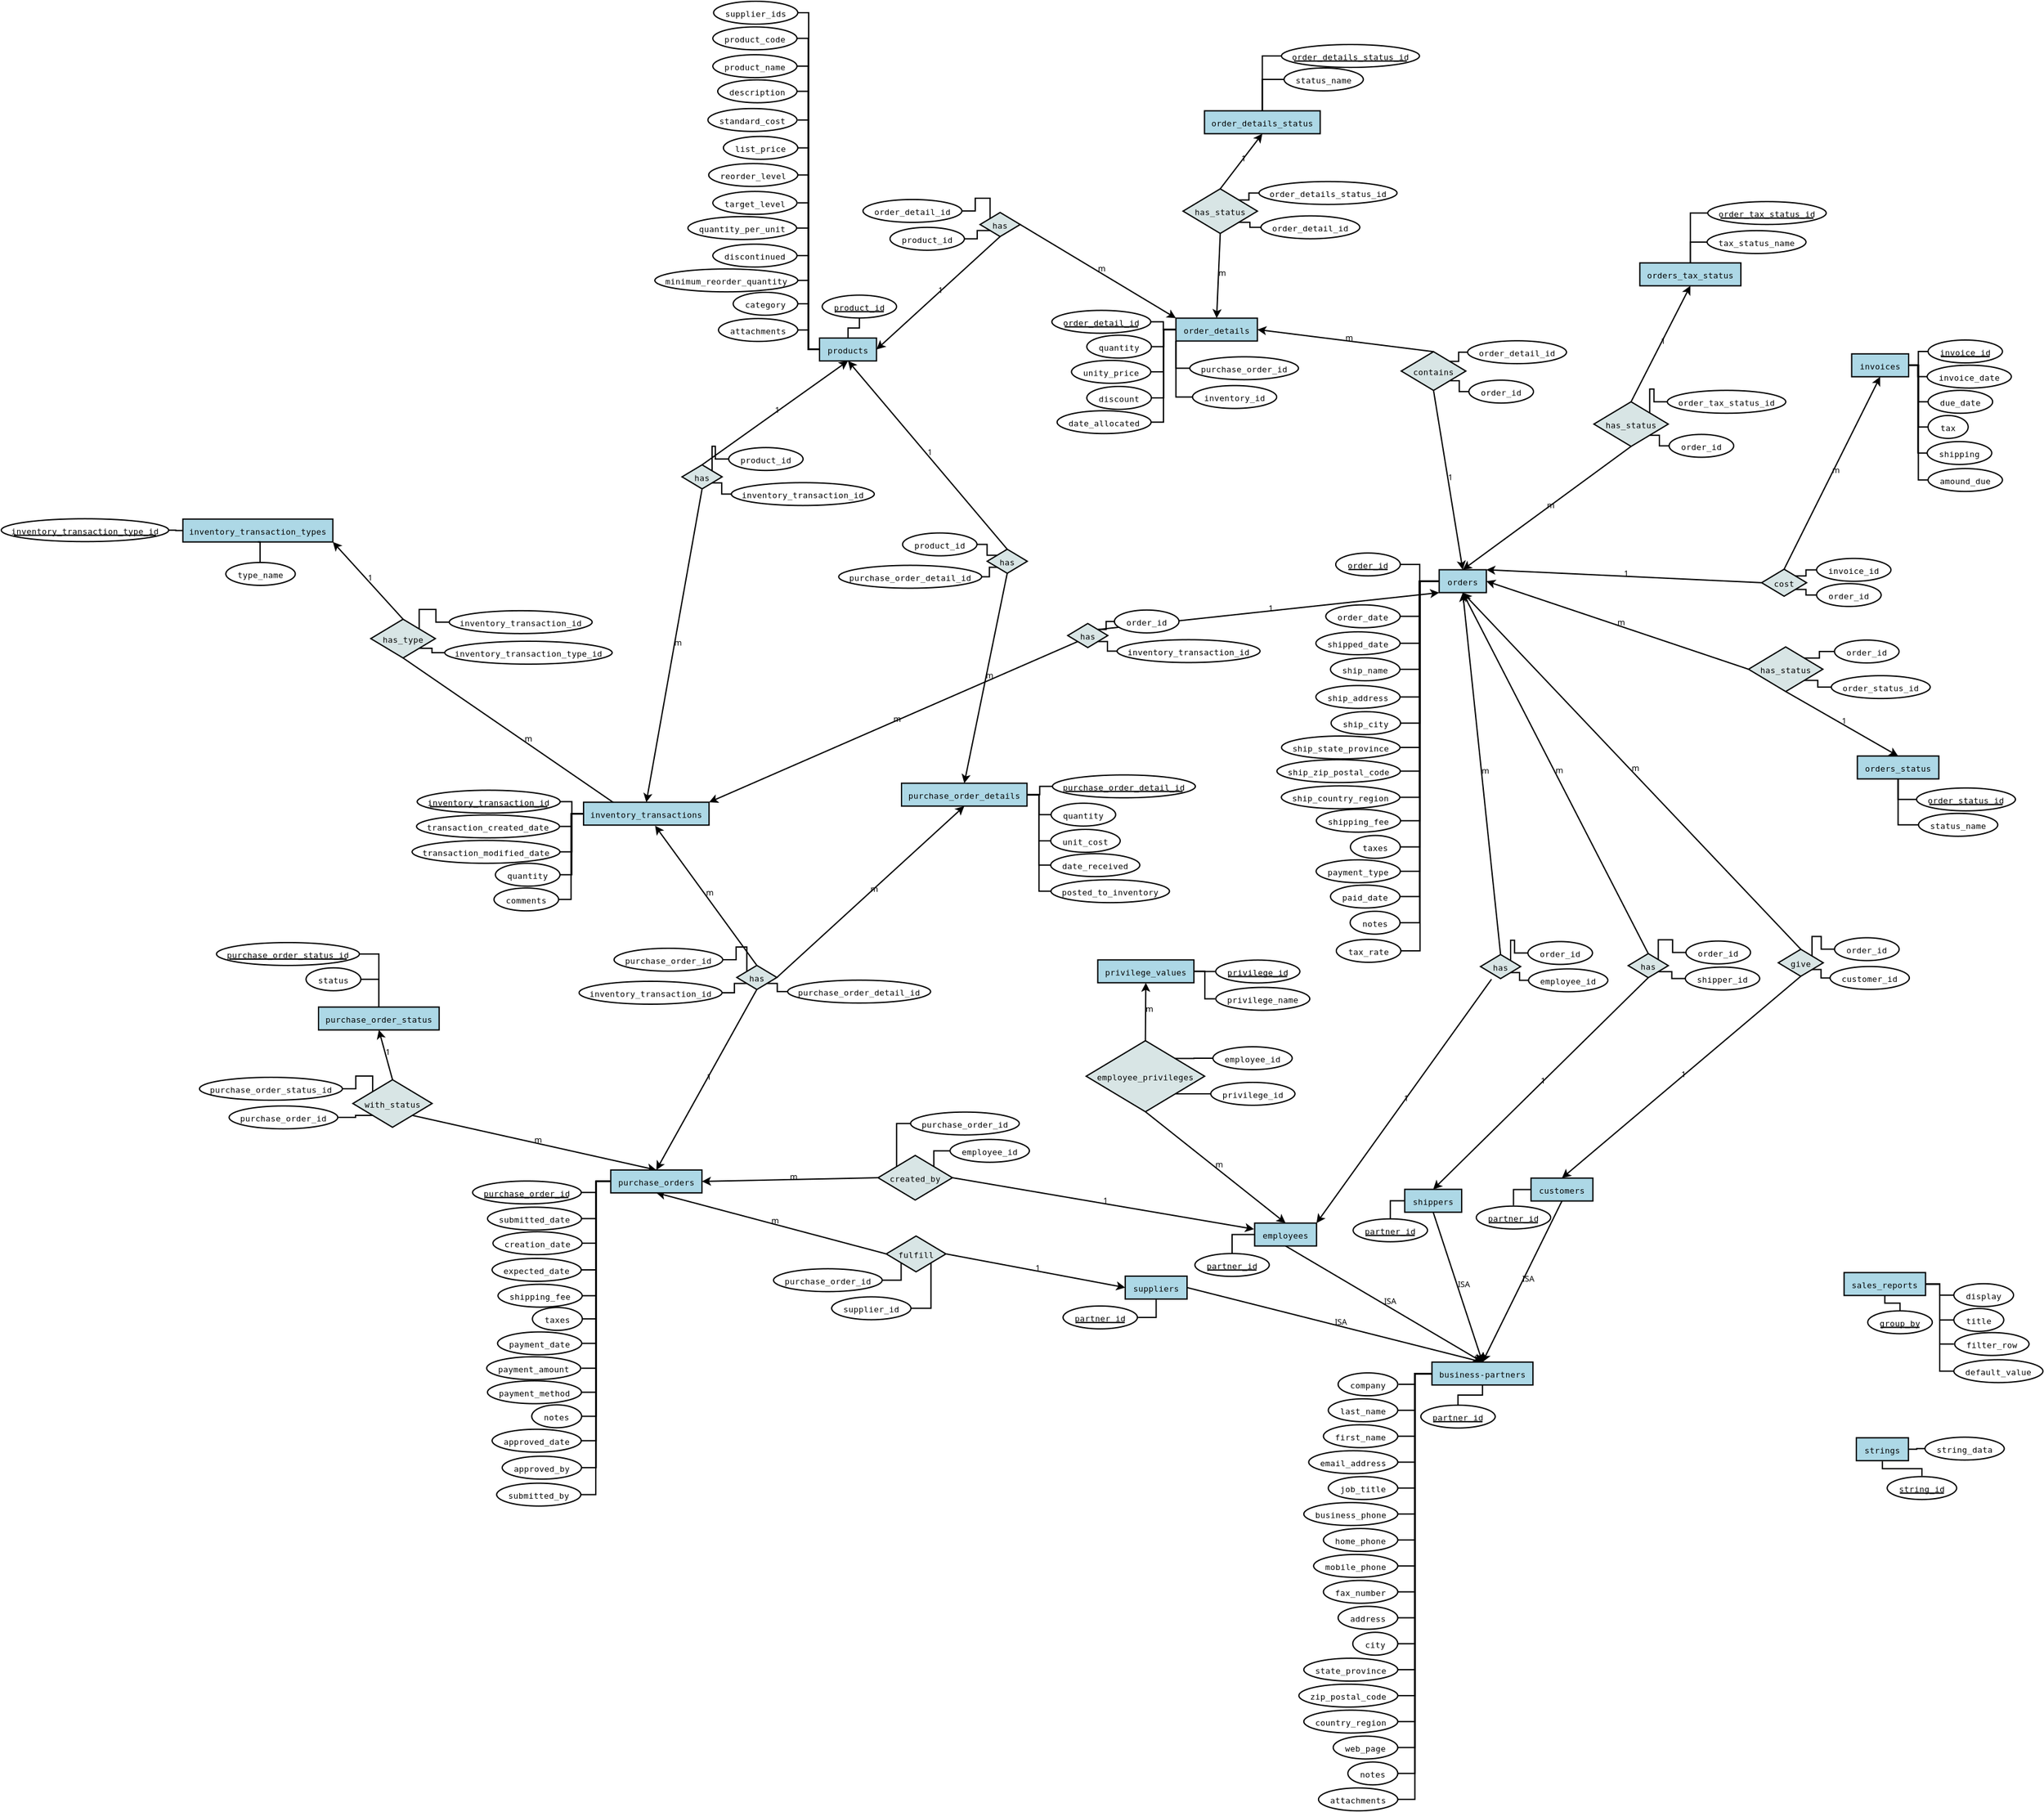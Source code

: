 <?xml version="1.0" encoding="UTF-8"?>
<dia:diagram xmlns:dia="http://www.lysator.liu.se/~alla/dia/">
  <dia:layer name="Hintergrund" visible="true" active="true">
    <dia:object type="Standard - Line" version="0" id="O0">
      <dia:attribute name="obj_pos">
        <dia:point val="41.245,45.362"/>
      </dia:attribute>
      <dia:attribute name="obj_bb">
        <dia:rectangle val="41.175,45.292;52.357,54.194"/>
      </dia:attribute>
      <dia:attribute name="conn_endpoints">
        <dia:point val="41.245,45.362"/>
        <dia:point val="52.27,54.123"/>
      </dia:attribute>
      <dia:attribute name="numcp">
        <dia:int val="1"/>
      </dia:attribute>
      <dia:attribute name="end_arrow">
        <dia:enum val="22"/>
      </dia:attribute>
      <dia:attribute name="end_arrow_length">
        <dia:real val="0.5"/>
      </dia:attribute>
      <dia:attribute name="end_arrow_width">
        <dia:real val="0.5"/>
      </dia:attribute>
      <dia:connections>
        <dia:connection handle="0" to="O141" connection="6"/>
        <dia:connection handle="1" to="O331" connection="1"/>
      </dia:connections>
    </dia:object>
    <dia:object type="Standard - Line" version="0" id="O1">
      <dia:attribute name="obj_pos">
        <dia:point val="41.245,39.773"/>
      </dia:attribute>
      <dia:attribute name="obj_bb">
        <dia:rectangle val="40.912,35.105;41.636,39.823"/>
      </dia:attribute>
      <dia:attribute name="conn_endpoints">
        <dia:point val="41.245,39.773"/>
        <dia:point val="41.278,35.217"/>
      </dia:attribute>
      <dia:attribute name="numcp">
        <dia:int val="1"/>
      </dia:attribute>
      <dia:attribute name="end_arrow">
        <dia:enum val="22"/>
      </dia:attribute>
      <dia:attribute name="end_arrow_length">
        <dia:real val="0.5"/>
      </dia:attribute>
      <dia:attribute name="end_arrow_width">
        <dia:real val="0.5"/>
      </dia:attribute>
      <dia:connections>
        <dia:connection handle="0" to="O141" connection="2"/>
        <dia:connection handle="1" to="O354" connection="6"/>
      </dia:connections>
    </dia:object>
    <dia:object type="Standard - Text" version="1" id="O2">
      <dia:attribute name="obj_pos">
        <dia:point val="41.262,37.495"/>
      </dia:attribute>
      <dia:attribute name="obj_bb">
        <dia:rectangle val="41.262,36.9;41.884,37.645"/>
      </dia:attribute>
      <dia:attribute name="text">
        <dia:composite type="text">
          <dia:attribute name="string">
            <dia:string>#m#</dia:string>
          </dia:attribute>
          <dia:attribute name="font">
            <dia:font family="sans" style="0" name="Helvetica"/>
          </dia:attribute>
          <dia:attribute name="height">
            <dia:real val="0.8"/>
          </dia:attribute>
          <dia:attribute name="pos">
            <dia:point val="41.262,37.495"/>
          </dia:attribute>
          <dia:attribute name="color">
            <dia:color val="#000000"/>
          </dia:attribute>
          <dia:attribute name="alignment">
            <dia:enum val="0"/>
          </dia:attribute>
        </dia:composite>
      </dia:attribute>
      <dia:attribute name="valign">
        <dia:enum val="3"/>
      </dia:attribute>
      <dia:connections>
        <dia:connection handle="0" to="O1" connection="0"/>
      </dia:connections>
    </dia:object>
    <dia:object type="Standard - Text" version="1" id="O3">
      <dia:attribute name="obj_pos">
        <dia:point val="46.757,49.743"/>
      </dia:attribute>
      <dia:attribute name="obj_bb">
        <dia:rectangle val="46.757,49.148;47.38,49.893"/>
      </dia:attribute>
      <dia:attribute name="text">
        <dia:composite type="text">
          <dia:attribute name="string">
            <dia:string>#m#</dia:string>
          </dia:attribute>
          <dia:attribute name="font">
            <dia:font family="sans" style="0" name="Helvetica"/>
          </dia:attribute>
          <dia:attribute name="height">
            <dia:real val="0.8"/>
          </dia:attribute>
          <dia:attribute name="pos">
            <dia:point val="46.757,49.743"/>
          </dia:attribute>
          <dia:attribute name="color">
            <dia:color val="#000000"/>
          </dia:attribute>
          <dia:attribute name="alignment">
            <dia:enum val="0"/>
          </dia:attribute>
        </dia:composite>
      </dia:attribute>
      <dia:attribute name="valign">
        <dia:enum val="3"/>
      </dia:attribute>
      <dia:connections>
        <dia:connection handle="0" to="O0" connection="0"/>
      </dia:connections>
    </dia:object>
    <dia:group>
      <dia:object type="ER - Entity" version="0" id="O4">
        <dia:attribute name="obj_pos">
          <dia:point val="97.157,71.013"/>
        </dia:attribute>
        <dia:attribute name="obj_bb">
          <dia:rectangle val="97.107,70.963;101.302,72.863"/>
        </dia:attribute>
        <dia:attribute name="elem_corner">
          <dia:point val="97.157,71.013"/>
        </dia:attribute>
        <dia:attribute name="elem_width">
          <dia:real val="4.095"/>
        </dia:attribute>
        <dia:attribute name="elem_height">
          <dia:real val="1.8"/>
        </dia:attribute>
        <dia:attribute name="border_width">
          <dia:real val="0.1"/>
        </dia:attribute>
        <dia:attribute name="border_color">
          <dia:color val="#000000"/>
        </dia:attribute>
        <dia:attribute name="inner_color">
          <dia:color val="#add8e6"/>
        </dia:attribute>
        <dia:attribute name="name">
          <dia:string>#strings#</dia:string>
        </dia:attribute>
        <dia:attribute name="weak">
          <dia:boolean val="false"/>
        </dia:attribute>
        <dia:attribute name="associative">
          <dia:boolean val="false"/>
        </dia:attribute>
        <dia:attribute name="font">
          <dia:font family="monospace" style="0" name="Courier"/>
        </dia:attribute>
        <dia:attribute name="font_height">
          <dia:real val="0.8"/>
        </dia:attribute>
      </dia:object>
      <dia:object type="ER - Attribute" version="0" id="O5">
        <dia:attribute name="obj_pos">
          <dia:point val="99.581,74.067"/>
        </dia:attribute>
        <dia:attribute name="obj_bb">
          <dia:rectangle val="99.531,74.017;105.096,75.917"/>
        </dia:attribute>
        <dia:attribute name="elem_corner">
          <dia:point val="99.581,74.067"/>
        </dia:attribute>
        <dia:attribute name="elem_width">
          <dia:real val="5.465"/>
        </dia:attribute>
        <dia:attribute name="elem_height">
          <dia:real val="1.8"/>
        </dia:attribute>
        <dia:attribute name="border_width">
          <dia:real val="0.1"/>
        </dia:attribute>
        <dia:attribute name="border_color">
          <dia:color val="#000000"/>
        </dia:attribute>
        <dia:attribute name="inner_color">
          <dia:color val="#ffffff"/>
        </dia:attribute>
        <dia:attribute name="name">
          <dia:string>#string_id#</dia:string>
        </dia:attribute>
        <dia:attribute name="key">
          <dia:boolean val="true"/>
        </dia:attribute>
        <dia:attribute name="weak_key">
          <dia:boolean val="false"/>
        </dia:attribute>
        <dia:attribute name="derived">
          <dia:boolean val="false"/>
        </dia:attribute>
        <dia:attribute name="multivalued">
          <dia:boolean val="false"/>
        </dia:attribute>
        <dia:attribute name="font">
          <dia:font family="monospace" style="0" name="Courier"/>
        </dia:attribute>
        <dia:attribute name="font_height">
          <dia:real val="0.8"/>
        </dia:attribute>
      </dia:object>
      <dia:object type="ER - Participation" version="1" id="O6">
        <dia:attribute name="obj_pos">
          <dia:point val="102.314,74.017"/>
        </dia:attribute>
        <dia:attribute name="obj_bb">
          <dia:rectangle val="99.155,72.814;102.364,74.067"/>
        </dia:attribute>
        <dia:attribute name="orth_points">
          <dia:point val="102.314,74.017"/>
          <dia:point val="102.314,73.44"/>
          <dia:point val="99.205,73.44"/>
          <dia:point val="99.205,72.864"/>
        </dia:attribute>
        <dia:attribute name="orth_orient">
          <dia:enum val="1"/>
          <dia:enum val="0"/>
          <dia:enum val="1"/>
        </dia:attribute>
        <dia:attribute name="autorouting">
          <dia:boolean val="true"/>
        </dia:attribute>
        <dia:attribute name="total">
          <dia:boolean val="false"/>
        </dia:attribute>
        <dia:connections>
          <dia:connection handle="0" to="O5" connection="8"/>
          <dia:connection handle="1" to="O4" connection="8"/>
        </dia:connections>
      </dia:object>
      <dia:object type="ER - Attribute" version="0" id="O7">
        <dia:attribute name="obj_pos">
          <dia:point val="102.554,70.964"/>
        </dia:attribute>
        <dia:attribute name="obj_bb">
          <dia:rectangle val="102.504,70.914;108.839,72.814"/>
        </dia:attribute>
        <dia:attribute name="elem_corner">
          <dia:point val="102.554,70.964"/>
        </dia:attribute>
        <dia:attribute name="elem_width">
          <dia:real val="6.235"/>
        </dia:attribute>
        <dia:attribute name="elem_height">
          <dia:real val="1.8"/>
        </dia:attribute>
        <dia:attribute name="border_width">
          <dia:real val="0.1"/>
        </dia:attribute>
        <dia:attribute name="border_color">
          <dia:color val="#000000"/>
        </dia:attribute>
        <dia:attribute name="inner_color">
          <dia:color val="#ffffff"/>
        </dia:attribute>
        <dia:attribute name="name">
          <dia:string>#string_data#</dia:string>
        </dia:attribute>
        <dia:attribute name="key">
          <dia:boolean val="false"/>
        </dia:attribute>
        <dia:attribute name="weak_key">
          <dia:boolean val="false"/>
        </dia:attribute>
        <dia:attribute name="derived">
          <dia:boolean val="false"/>
        </dia:attribute>
        <dia:attribute name="multivalued">
          <dia:boolean val="false"/>
        </dia:attribute>
        <dia:attribute name="font">
          <dia:font family="monospace" style="0" name="Courier"/>
        </dia:attribute>
        <dia:attribute name="font_height">
          <dia:real val="0.8"/>
        </dia:attribute>
      </dia:object>
      <dia:object type="ER - Participation" version="1" id="O8">
        <dia:attribute name="obj_pos">
          <dia:point val="102.554,71.864"/>
        </dia:attribute>
        <dia:attribute name="obj_bb">
          <dia:rectangle val="101.202,71.814;102.604,71.963"/>
        </dia:attribute>
        <dia:attribute name="orth_points">
          <dia:point val="102.554,71.864"/>
          <dia:point val="101.903,71.864"/>
          <dia:point val="101.903,71.913"/>
          <dia:point val="101.252,71.913"/>
        </dia:attribute>
        <dia:attribute name="orth_orient">
          <dia:enum val="0"/>
          <dia:enum val="1"/>
          <dia:enum val="0"/>
        </dia:attribute>
        <dia:attribute name="autorouting">
          <dia:boolean val="true"/>
        </dia:attribute>
        <dia:attribute name="total">
          <dia:boolean val="false"/>
        </dia:attribute>
        <dia:connections>
          <dia:connection handle="0" to="O7" connection="3"/>
          <dia:connection handle="1" to="O4" connection="4"/>
        </dia:connections>
      </dia:object>
    </dia:group>
    <dia:group>
      <dia:object type="ER - Entity" version="0" id="O9">
        <dia:attribute name="obj_pos">
          <dia:point val="15.617,-15.506"/>
        </dia:attribute>
        <dia:attribute name="obj_bb">
          <dia:rectangle val="15.567,-15.556;20.147,-13.656"/>
        </dia:attribute>
        <dia:attribute name="elem_corner">
          <dia:point val="15.617,-15.506"/>
        </dia:attribute>
        <dia:attribute name="elem_width">
          <dia:real val="4.48"/>
        </dia:attribute>
        <dia:attribute name="elem_height">
          <dia:real val="1.8"/>
        </dia:attribute>
        <dia:attribute name="border_width">
          <dia:real val="0.1"/>
        </dia:attribute>
        <dia:attribute name="border_color">
          <dia:color val="#000000"/>
        </dia:attribute>
        <dia:attribute name="inner_color">
          <dia:color val="#add8e6"/>
        </dia:attribute>
        <dia:attribute name="name">
          <dia:string>#products#</dia:string>
        </dia:attribute>
        <dia:attribute name="weak">
          <dia:boolean val="false"/>
        </dia:attribute>
        <dia:attribute name="associative">
          <dia:boolean val="false"/>
        </dia:attribute>
        <dia:attribute name="font">
          <dia:font family="monospace" style="0" name="Courier"/>
        </dia:attribute>
        <dia:attribute name="font_height">
          <dia:real val="0.8"/>
        </dia:attribute>
      </dia:object>
      <dia:object type="ER - Attribute" version="0" id="O10">
        <dia:attribute name="obj_pos">
          <dia:point val="15.826,-18.881"/>
        </dia:attribute>
        <dia:attribute name="obj_bb">
          <dia:rectangle val="15.776,-18.931;21.726,-17.031"/>
        </dia:attribute>
        <dia:attribute name="elem_corner">
          <dia:point val="15.826,-18.881"/>
        </dia:attribute>
        <dia:attribute name="elem_width">
          <dia:real val="5.85"/>
        </dia:attribute>
        <dia:attribute name="elem_height">
          <dia:real val="1.8"/>
        </dia:attribute>
        <dia:attribute name="border_width">
          <dia:real val="0.1"/>
        </dia:attribute>
        <dia:attribute name="border_color">
          <dia:color val="#000000"/>
        </dia:attribute>
        <dia:attribute name="inner_color">
          <dia:color val="#ffffff"/>
        </dia:attribute>
        <dia:attribute name="name">
          <dia:string>#product_id#</dia:string>
        </dia:attribute>
        <dia:attribute name="key">
          <dia:boolean val="true"/>
        </dia:attribute>
        <dia:attribute name="weak_key">
          <dia:boolean val="false"/>
        </dia:attribute>
        <dia:attribute name="derived">
          <dia:boolean val="false"/>
        </dia:attribute>
        <dia:attribute name="multivalued">
          <dia:boolean val="false"/>
        </dia:attribute>
        <dia:attribute name="font">
          <dia:font family="monospace" style="0" name="Courier"/>
        </dia:attribute>
        <dia:attribute name="font_height">
          <dia:real val="0.8"/>
        </dia:attribute>
      </dia:object>
      <dia:object type="ER - Participation" version="1" id="O11">
        <dia:attribute name="obj_pos">
          <dia:point val="18.751,-17.081"/>
        </dia:attribute>
        <dia:attribute name="obj_bb">
          <dia:rectangle val="17.807,-17.131;18.801,-15.456"/>
        </dia:attribute>
        <dia:attribute name="orth_points">
          <dia:point val="18.751,-17.081"/>
          <dia:point val="18.751,-16.294"/>
          <dia:point val="17.857,-16.294"/>
          <dia:point val="17.857,-15.506"/>
        </dia:attribute>
        <dia:attribute name="orth_orient">
          <dia:enum val="1"/>
          <dia:enum val="0"/>
          <dia:enum val="1"/>
        </dia:attribute>
        <dia:attribute name="autorouting">
          <dia:boolean val="true"/>
        </dia:attribute>
        <dia:attribute name="total">
          <dia:boolean val="false"/>
        </dia:attribute>
        <dia:connections>
          <dia:connection handle="0" to="O10" connection="6"/>
          <dia:connection handle="1" to="O9" connection="1"/>
        </dia:connections>
      </dia:object>
      <dia:object type="ER - Attribute" version="0" id="O12">
        <dia:attribute name="obj_pos">
          <dia:point val="7.286,-41.999"/>
        </dia:attribute>
        <dia:attribute name="obj_bb">
          <dia:rectangle val="7.236,-42.049;13.956,-40.149"/>
        </dia:attribute>
        <dia:attribute name="elem_corner">
          <dia:point val="7.286,-41.999"/>
        </dia:attribute>
        <dia:attribute name="elem_width">
          <dia:real val="6.62"/>
        </dia:attribute>
        <dia:attribute name="elem_height">
          <dia:real val="1.8"/>
        </dia:attribute>
        <dia:attribute name="border_width">
          <dia:real val="0.1"/>
        </dia:attribute>
        <dia:attribute name="border_color">
          <dia:color val="#000000"/>
        </dia:attribute>
        <dia:attribute name="inner_color">
          <dia:color val="#ffffff"/>
        </dia:attribute>
        <dia:attribute name="name">
          <dia:string>#supplier_ids#</dia:string>
        </dia:attribute>
        <dia:attribute name="key">
          <dia:boolean val="false"/>
        </dia:attribute>
        <dia:attribute name="weak_key">
          <dia:boolean val="false"/>
        </dia:attribute>
        <dia:attribute name="derived">
          <dia:boolean val="false"/>
        </dia:attribute>
        <dia:attribute name="multivalued">
          <dia:boolean val="false"/>
        </dia:attribute>
        <dia:attribute name="font">
          <dia:font family="monospace" style="0" name="Courier"/>
        </dia:attribute>
        <dia:attribute name="font_height">
          <dia:real val="0.8"/>
        </dia:attribute>
      </dia:object>
      <dia:object type="ER - Participation" version="1" id="O13">
        <dia:attribute name="obj_pos">
          <dia:point val="13.906,-41.099"/>
        </dia:attribute>
        <dia:attribute name="obj_bb">
          <dia:rectangle val="13.856,-41.149;15.667,-14.556"/>
        </dia:attribute>
        <dia:attribute name="orth_points">
          <dia:point val="13.906,-41.099"/>
          <dia:point val="14.762,-41.099"/>
          <dia:point val="14.762,-14.606"/>
          <dia:point val="15.617,-14.606"/>
        </dia:attribute>
        <dia:attribute name="orth_orient">
          <dia:enum val="0"/>
          <dia:enum val="1"/>
          <dia:enum val="0"/>
        </dia:attribute>
        <dia:attribute name="autorouting">
          <dia:boolean val="true"/>
        </dia:attribute>
        <dia:attribute name="total">
          <dia:boolean val="false"/>
        </dia:attribute>
        <dia:connections>
          <dia:connection handle="0" to="O12" connection="4"/>
          <dia:connection handle="1" to="O9" connection="3"/>
        </dia:connections>
      </dia:object>
      <dia:object type="ER - Attribute" version="0" id="O14">
        <dia:attribute name="obj_pos">
          <dia:point val="7.225,-39.98"/>
        </dia:attribute>
        <dia:attribute name="obj_bb">
          <dia:rectangle val="7.175,-40.03;13.895,-38.13"/>
        </dia:attribute>
        <dia:attribute name="elem_corner">
          <dia:point val="7.225,-39.98"/>
        </dia:attribute>
        <dia:attribute name="elem_width">
          <dia:real val="6.62"/>
        </dia:attribute>
        <dia:attribute name="elem_height">
          <dia:real val="1.8"/>
        </dia:attribute>
        <dia:attribute name="border_width">
          <dia:real val="0.1"/>
        </dia:attribute>
        <dia:attribute name="border_color">
          <dia:color val="#000000"/>
        </dia:attribute>
        <dia:attribute name="inner_color">
          <dia:color val="#ffffff"/>
        </dia:attribute>
        <dia:attribute name="name">
          <dia:string>#product_code#</dia:string>
        </dia:attribute>
        <dia:attribute name="key">
          <dia:boolean val="false"/>
        </dia:attribute>
        <dia:attribute name="weak_key">
          <dia:boolean val="false"/>
        </dia:attribute>
        <dia:attribute name="derived">
          <dia:boolean val="false"/>
        </dia:attribute>
        <dia:attribute name="multivalued">
          <dia:boolean val="false"/>
        </dia:attribute>
        <dia:attribute name="font">
          <dia:font family="monospace" style="0" name="Courier"/>
        </dia:attribute>
        <dia:attribute name="font_height">
          <dia:real val="0.8"/>
        </dia:attribute>
      </dia:object>
      <dia:object type="ER - Attribute" version="0" id="O15">
        <dia:attribute name="obj_pos">
          <dia:point val="7.225,-37.793"/>
        </dia:attribute>
        <dia:attribute name="obj_bb">
          <dia:rectangle val="7.175,-37.843;13.895,-35.943"/>
        </dia:attribute>
        <dia:attribute name="elem_corner">
          <dia:point val="7.225,-37.793"/>
        </dia:attribute>
        <dia:attribute name="elem_width">
          <dia:real val="6.62"/>
        </dia:attribute>
        <dia:attribute name="elem_height">
          <dia:real val="1.8"/>
        </dia:attribute>
        <dia:attribute name="border_width">
          <dia:real val="0.1"/>
        </dia:attribute>
        <dia:attribute name="border_color">
          <dia:color val="#000000"/>
        </dia:attribute>
        <dia:attribute name="inner_color">
          <dia:color val="#ffffff"/>
        </dia:attribute>
        <dia:attribute name="name">
          <dia:string>#product_name#</dia:string>
        </dia:attribute>
        <dia:attribute name="key">
          <dia:boolean val="false"/>
        </dia:attribute>
        <dia:attribute name="weak_key">
          <dia:boolean val="false"/>
        </dia:attribute>
        <dia:attribute name="derived">
          <dia:boolean val="false"/>
        </dia:attribute>
        <dia:attribute name="multivalued">
          <dia:boolean val="false"/>
        </dia:attribute>
        <dia:attribute name="font">
          <dia:font family="monospace" style="0" name="Courier"/>
        </dia:attribute>
        <dia:attribute name="font_height">
          <dia:real val="0.8"/>
        </dia:attribute>
      </dia:object>
      <dia:object type="ER - Attribute" version="0" id="O16">
        <dia:attribute name="obj_pos">
          <dia:point val="7.61,-35.816"/>
        </dia:attribute>
        <dia:attribute name="obj_bb">
          <dia:rectangle val="7.56,-35.866;13.895,-33.966"/>
        </dia:attribute>
        <dia:attribute name="elem_corner">
          <dia:point val="7.61,-35.816"/>
        </dia:attribute>
        <dia:attribute name="elem_width">
          <dia:real val="6.235"/>
        </dia:attribute>
        <dia:attribute name="elem_height">
          <dia:real val="1.8"/>
        </dia:attribute>
        <dia:attribute name="border_width">
          <dia:real val="0.1"/>
        </dia:attribute>
        <dia:attribute name="border_color">
          <dia:color val="#000000"/>
        </dia:attribute>
        <dia:attribute name="inner_color">
          <dia:color val="#ffffff"/>
        </dia:attribute>
        <dia:attribute name="name">
          <dia:string>#description#</dia:string>
        </dia:attribute>
        <dia:attribute name="key">
          <dia:boolean val="false"/>
        </dia:attribute>
        <dia:attribute name="weak_key">
          <dia:boolean val="false"/>
        </dia:attribute>
        <dia:attribute name="derived">
          <dia:boolean val="false"/>
        </dia:attribute>
        <dia:attribute name="multivalued">
          <dia:boolean val="false"/>
        </dia:attribute>
        <dia:attribute name="font">
          <dia:font family="monospace" style="0" name="Courier"/>
        </dia:attribute>
        <dia:attribute name="font_height">
          <dia:real val="0.8"/>
        </dia:attribute>
      </dia:object>
      <dia:object type="ER - Attribute" version="0" id="O17">
        <dia:attribute name="obj_pos">
          <dia:point val="6.84,-33.56"/>
        </dia:attribute>
        <dia:attribute name="obj_bb">
          <dia:rectangle val="6.79,-33.61;13.895,-31.71"/>
        </dia:attribute>
        <dia:attribute name="elem_corner">
          <dia:point val="6.84,-33.56"/>
        </dia:attribute>
        <dia:attribute name="elem_width">
          <dia:real val="7.005"/>
        </dia:attribute>
        <dia:attribute name="elem_height">
          <dia:real val="1.8"/>
        </dia:attribute>
        <dia:attribute name="border_width">
          <dia:real val="0.1"/>
        </dia:attribute>
        <dia:attribute name="border_color">
          <dia:color val="#000000"/>
        </dia:attribute>
        <dia:attribute name="inner_color">
          <dia:color val="#ffffff"/>
        </dia:attribute>
        <dia:attribute name="name">
          <dia:string>#standard_cost#</dia:string>
        </dia:attribute>
        <dia:attribute name="key">
          <dia:boolean val="false"/>
        </dia:attribute>
        <dia:attribute name="weak_key">
          <dia:boolean val="false"/>
        </dia:attribute>
        <dia:attribute name="derived">
          <dia:boolean val="false"/>
        </dia:attribute>
        <dia:attribute name="multivalued">
          <dia:boolean val="false"/>
        </dia:attribute>
        <dia:attribute name="font">
          <dia:font family="monospace" style="0" name="Courier"/>
        </dia:attribute>
        <dia:attribute name="font_height">
          <dia:real val="0.8"/>
        </dia:attribute>
      </dia:object>
      <dia:object type="ER - Attribute" version="0" id="O18">
        <dia:attribute name="obj_pos">
          <dia:point val="8.056,-31.366"/>
        </dia:attribute>
        <dia:attribute name="obj_bb">
          <dia:rectangle val="8.006,-31.416;13.956,-29.516"/>
        </dia:attribute>
        <dia:attribute name="elem_corner">
          <dia:point val="8.056,-31.366"/>
        </dia:attribute>
        <dia:attribute name="elem_width">
          <dia:real val="5.85"/>
        </dia:attribute>
        <dia:attribute name="elem_height">
          <dia:real val="1.8"/>
        </dia:attribute>
        <dia:attribute name="border_width">
          <dia:real val="0.1"/>
        </dia:attribute>
        <dia:attribute name="border_color">
          <dia:color val="#000000"/>
        </dia:attribute>
        <dia:attribute name="inner_color">
          <dia:color val="#ffffff"/>
        </dia:attribute>
        <dia:attribute name="name">
          <dia:string>#list_price#</dia:string>
        </dia:attribute>
        <dia:attribute name="key">
          <dia:boolean val="false"/>
        </dia:attribute>
        <dia:attribute name="weak_key">
          <dia:boolean val="false"/>
        </dia:attribute>
        <dia:attribute name="derived">
          <dia:boolean val="false"/>
        </dia:attribute>
        <dia:attribute name="multivalued">
          <dia:boolean val="false"/>
        </dia:attribute>
        <dia:attribute name="font">
          <dia:font family="monospace" style="0" name="Courier"/>
        </dia:attribute>
        <dia:attribute name="font_height">
          <dia:real val="0.8"/>
        </dia:attribute>
      </dia:object>
      <dia:object type="ER - Attribute" version="0" id="O19">
        <dia:attribute name="obj_pos">
          <dia:point val="6.901,-29.232"/>
        </dia:attribute>
        <dia:attribute name="obj_bb">
          <dia:rectangle val="6.851,-29.282;13.956,-27.382"/>
        </dia:attribute>
        <dia:attribute name="elem_corner">
          <dia:point val="6.901,-29.232"/>
        </dia:attribute>
        <dia:attribute name="elem_width">
          <dia:real val="7.005"/>
        </dia:attribute>
        <dia:attribute name="elem_height">
          <dia:real val="1.8"/>
        </dia:attribute>
        <dia:attribute name="border_width">
          <dia:real val="0.1"/>
        </dia:attribute>
        <dia:attribute name="border_color">
          <dia:color val="#000000"/>
        </dia:attribute>
        <dia:attribute name="inner_color">
          <dia:color val="#ffffff"/>
        </dia:attribute>
        <dia:attribute name="name">
          <dia:string>#reorder_level#</dia:string>
        </dia:attribute>
        <dia:attribute name="key">
          <dia:boolean val="false"/>
        </dia:attribute>
        <dia:attribute name="weak_key">
          <dia:boolean val="false"/>
        </dia:attribute>
        <dia:attribute name="derived">
          <dia:boolean val="false"/>
        </dia:attribute>
        <dia:attribute name="multivalued">
          <dia:boolean val="false"/>
        </dia:attribute>
        <dia:attribute name="font">
          <dia:font family="monospace" style="0" name="Courier"/>
        </dia:attribute>
        <dia:attribute name="font_height">
          <dia:real val="0.8"/>
        </dia:attribute>
      </dia:object>
      <dia:object type="ER - Attribute" version="0" id="O20">
        <dia:attribute name="obj_pos">
          <dia:point val="7.225,-27.038"/>
        </dia:attribute>
        <dia:attribute name="obj_bb">
          <dia:rectangle val="7.175,-27.088;13.895,-25.188"/>
        </dia:attribute>
        <dia:attribute name="elem_corner">
          <dia:point val="7.225,-27.038"/>
        </dia:attribute>
        <dia:attribute name="elem_width">
          <dia:real val="6.62"/>
        </dia:attribute>
        <dia:attribute name="elem_height">
          <dia:real val="1.8"/>
        </dia:attribute>
        <dia:attribute name="border_width">
          <dia:real val="0.1"/>
        </dia:attribute>
        <dia:attribute name="border_color">
          <dia:color val="#000000"/>
        </dia:attribute>
        <dia:attribute name="inner_color">
          <dia:color val="#ffffff"/>
        </dia:attribute>
        <dia:attribute name="name">
          <dia:string>#target_level#</dia:string>
        </dia:attribute>
        <dia:attribute name="key">
          <dia:boolean val="false"/>
        </dia:attribute>
        <dia:attribute name="weak_key">
          <dia:boolean val="false"/>
        </dia:attribute>
        <dia:attribute name="derived">
          <dia:boolean val="false"/>
        </dia:attribute>
        <dia:attribute name="multivalued">
          <dia:boolean val="false"/>
        </dia:attribute>
        <dia:attribute name="font">
          <dia:font family="monospace" style="0" name="Courier"/>
        </dia:attribute>
        <dia:attribute name="font_height">
          <dia:real val="0.8"/>
        </dia:attribute>
      </dia:object>
      <dia:object type="ER - Attribute" version="0" id="O21">
        <dia:attribute name="obj_pos">
          <dia:point val="5.269,-25.058"/>
        </dia:attribute>
        <dia:attribute name="obj_bb">
          <dia:rectangle val="5.219,-25.108;13.864,-23.208"/>
        </dia:attribute>
        <dia:attribute name="elem_corner">
          <dia:point val="5.269,-25.058"/>
        </dia:attribute>
        <dia:attribute name="elem_width">
          <dia:real val="8.545"/>
        </dia:attribute>
        <dia:attribute name="elem_height">
          <dia:real val="1.8"/>
        </dia:attribute>
        <dia:attribute name="border_width">
          <dia:real val="0.1"/>
        </dia:attribute>
        <dia:attribute name="border_color">
          <dia:color val="#000000"/>
        </dia:attribute>
        <dia:attribute name="inner_color">
          <dia:color val="#ffffff"/>
        </dia:attribute>
        <dia:attribute name="name">
          <dia:string>#quantity_per_unit#</dia:string>
        </dia:attribute>
        <dia:attribute name="key">
          <dia:boolean val="false"/>
        </dia:attribute>
        <dia:attribute name="weak_key">
          <dia:boolean val="false"/>
        </dia:attribute>
        <dia:attribute name="derived">
          <dia:boolean val="false"/>
        </dia:attribute>
        <dia:attribute name="multivalued">
          <dia:boolean val="false"/>
        </dia:attribute>
        <dia:attribute name="font">
          <dia:font family="monospace" style="0" name="Courier"/>
        </dia:attribute>
        <dia:attribute name="font_height">
          <dia:real val="0.8"/>
        </dia:attribute>
      </dia:object>
      <dia:object type="ER - Attribute" version="0" id="O22">
        <dia:attribute name="obj_pos">
          <dia:point val="7.225,-22.89"/>
        </dia:attribute>
        <dia:attribute name="obj_bb">
          <dia:rectangle val="7.175,-22.94;13.895,-21.04"/>
        </dia:attribute>
        <dia:attribute name="elem_corner">
          <dia:point val="7.225,-22.89"/>
        </dia:attribute>
        <dia:attribute name="elem_width">
          <dia:real val="6.62"/>
        </dia:attribute>
        <dia:attribute name="elem_height">
          <dia:real val="1.8"/>
        </dia:attribute>
        <dia:attribute name="border_width">
          <dia:real val="0.1"/>
        </dia:attribute>
        <dia:attribute name="border_color">
          <dia:color val="#000000"/>
        </dia:attribute>
        <dia:attribute name="inner_color">
          <dia:color val="#ffffff"/>
        </dia:attribute>
        <dia:attribute name="name">
          <dia:string>#discontinued#</dia:string>
        </dia:attribute>
        <dia:attribute name="key">
          <dia:boolean val="false"/>
        </dia:attribute>
        <dia:attribute name="weak_key">
          <dia:boolean val="false"/>
        </dia:attribute>
        <dia:attribute name="derived">
          <dia:boolean val="false"/>
        </dia:attribute>
        <dia:attribute name="multivalued">
          <dia:boolean val="false"/>
        </dia:attribute>
        <dia:attribute name="font">
          <dia:font family="monospace" style="0" name="Courier"/>
        </dia:attribute>
        <dia:attribute name="font_height">
          <dia:real val="0.8"/>
        </dia:attribute>
      </dia:object>
      <dia:object type="ER - Attribute" version="0" id="O23">
        <dia:attribute name="obj_pos">
          <dia:point val="2.666,-20.939"/>
        </dia:attribute>
        <dia:attribute name="obj_bb">
          <dia:rectangle val="2.616,-20.989;13.956,-19.089"/>
        </dia:attribute>
        <dia:attribute name="elem_corner">
          <dia:point val="2.666,-20.939"/>
        </dia:attribute>
        <dia:attribute name="elem_width">
          <dia:real val="11.24"/>
        </dia:attribute>
        <dia:attribute name="elem_height">
          <dia:real val="1.8"/>
        </dia:attribute>
        <dia:attribute name="border_width">
          <dia:real val="0.1"/>
        </dia:attribute>
        <dia:attribute name="border_color">
          <dia:color val="#000000"/>
        </dia:attribute>
        <dia:attribute name="inner_color">
          <dia:color val="#ffffff"/>
        </dia:attribute>
        <dia:attribute name="name">
          <dia:string>#minimum_reorder_quantity#</dia:string>
        </dia:attribute>
        <dia:attribute name="key">
          <dia:boolean val="false"/>
        </dia:attribute>
        <dia:attribute name="weak_key">
          <dia:boolean val="false"/>
        </dia:attribute>
        <dia:attribute name="derived">
          <dia:boolean val="false"/>
        </dia:attribute>
        <dia:attribute name="multivalued">
          <dia:boolean val="false"/>
        </dia:attribute>
        <dia:attribute name="font">
          <dia:font family="monospace" style="0" name="Courier"/>
        </dia:attribute>
        <dia:attribute name="font_height">
          <dia:real val="0.8"/>
        </dia:attribute>
      </dia:object>
      <dia:object type="ER - Attribute" version="0" id="O24">
        <dia:attribute name="obj_pos">
          <dia:point val="8.826,-19.102"/>
        </dia:attribute>
        <dia:attribute name="obj_bb">
          <dia:rectangle val="8.776,-19.152;13.956,-17.252"/>
        </dia:attribute>
        <dia:attribute name="elem_corner">
          <dia:point val="8.826,-19.102"/>
        </dia:attribute>
        <dia:attribute name="elem_width">
          <dia:real val="5.08"/>
        </dia:attribute>
        <dia:attribute name="elem_height">
          <dia:real val="1.8"/>
        </dia:attribute>
        <dia:attribute name="border_width">
          <dia:real val="0.1"/>
        </dia:attribute>
        <dia:attribute name="border_color">
          <dia:color val="#000000"/>
        </dia:attribute>
        <dia:attribute name="inner_color">
          <dia:color val="#ffffff"/>
        </dia:attribute>
        <dia:attribute name="name">
          <dia:string>#category#</dia:string>
        </dia:attribute>
        <dia:attribute name="key">
          <dia:boolean val="false"/>
        </dia:attribute>
        <dia:attribute name="weak_key">
          <dia:boolean val="false"/>
        </dia:attribute>
        <dia:attribute name="derived">
          <dia:boolean val="false"/>
        </dia:attribute>
        <dia:attribute name="multivalued">
          <dia:boolean val="false"/>
        </dia:attribute>
        <dia:attribute name="font">
          <dia:font family="monospace" style="0" name="Courier"/>
        </dia:attribute>
        <dia:attribute name="font_height">
          <dia:real val="0.8"/>
        </dia:attribute>
      </dia:object>
      <dia:object type="ER - Attribute" version="0" id="O25">
        <dia:attribute name="obj_pos">
          <dia:point val="7.671,-17.038"/>
        </dia:attribute>
        <dia:attribute name="obj_bb">
          <dia:rectangle val="7.621,-17.088;13.956,-15.188"/>
        </dia:attribute>
        <dia:attribute name="elem_corner">
          <dia:point val="7.671,-17.038"/>
        </dia:attribute>
        <dia:attribute name="elem_width">
          <dia:real val="6.235"/>
        </dia:attribute>
        <dia:attribute name="elem_height">
          <dia:real val="1.8"/>
        </dia:attribute>
        <dia:attribute name="border_width">
          <dia:real val="0.1"/>
        </dia:attribute>
        <dia:attribute name="border_color">
          <dia:color val="#000000"/>
        </dia:attribute>
        <dia:attribute name="inner_color">
          <dia:color val="#ffffff"/>
        </dia:attribute>
        <dia:attribute name="name">
          <dia:string>#attachments#</dia:string>
        </dia:attribute>
        <dia:attribute name="key">
          <dia:boolean val="false"/>
        </dia:attribute>
        <dia:attribute name="weak_key">
          <dia:boolean val="false"/>
        </dia:attribute>
        <dia:attribute name="derived">
          <dia:boolean val="false"/>
        </dia:attribute>
        <dia:attribute name="multivalued">
          <dia:boolean val="false"/>
        </dia:attribute>
        <dia:attribute name="font">
          <dia:font family="monospace" style="0" name="Courier"/>
        </dia:attribute>
        <dia:attribute name="font_height">
          <dia:real val="0.8"/>
        </dia:attribute>
      </dia:object>
      <dia:object type="ER - Participation" version="1" id="O26">
        <dia:attribute name="obj_pos">
          <dia:point val="13.845,-39.08"/>
        </dia:attribute>
        <dia:attribute name="obj_bb">
          <dia:rectangle val="13.795,-39.13;15.667,-14.556"/>
        </dia:attribute>
        <dia:attribute name="orth_points">
          <dia:point val="13.845,-39.08"/>
          <dia:point val="14.731,-39.08"/>
          <dia:point val="14.731,-14.606"/>
          <dia:point val="15.617,-14.606"/>
        </dia:attribute>
        <dia:attribute name="orth_orient">
          <dia:enum val="0"/>
          <dia:enum val="1"/>
          <dia:enum val="0"/>
        </dia:attribute>
        <dia:attribute name="autorouting">
          <dia:boolean val="true"/>
        </dia:attribute>
        <dia:attribute name="total">
          <dia:boolean val="false"/>
        </dia:attribute>
        <dia:connections>
          <dia:connection handle="0" to="O14" connection="4"/>
          <dia:connection handle="1" to="O9" connection="3"/>
        </dia:connections>
      </dia:object>
      <dia:object type="ER - Participation" version="1" id="O27">
        <dia:attribute name="obj_pos">
          <dia:point val="13.845,-36.893"/>
        </dia:attribute>
        <dia:attribute name="obj_bb">
          <dia:rectangle val="13.795,-36.943;15.667,-14.556"/>
        </dia:attribute>
        <dia:attribute name="orth_points">
          <dia:point val="13.845,-36.893"/>
          <dia:point val="14.731,-36.893"/>
          <dia:point val="14.731,-14.606"/>
          <dia:point val="15.617,-14.606"/>
        </dia:attribute>
        <dia:attribute name="orth_orient">
          <dia:enum val="0"/>
          <dia:enum val="1"/>
          <dia:enum val="0"/>
        </dia:attribute>
        <dia:attribute name="autorouting">
          <dia:boolean val="true"/>
        </dia:attribute>
        <dia:attribute name="total">
          <dia:boolean val="false"/>
        </dia:attribute>
        <dia:connections>
          <dia:connection handle="0" to="O15" connection="4"/>
          <dia:connection handle="1" to="O9" connection="3"/>
        </dia:connections>
      </dia:object>
      <dia:object type="ER - Participation" version="1" id="O28">
        <dia:attribute name="obj_pos">
          <dia:point val="13.845,-34.916"/>
        </dia:attribute>
        <dia:attribute name="obj_bb">
          <dia:rectangle val="13.795,-34.966;15.667,-14.556"/>
        </dia:attribute>
        <dia:attribute name="orth_points">
          <dia:point val="13.845,-34.916"/>
          <dia:point val="14.731,-34.916"/>
          <dia:point val="14.731,-14.606"/>
          <dia:point val="15.617,-14.606"/>
        </dia:attribute>
        <dia:attribute name="orth_orient">
          <dia:enum val="0"/>
          <dia:enum val="1"/>
          <dia:enum val="0"/>
        </dia:attribute>
        <dia:attribute name="autorouting">
          <dia:boolean val="true"/>
        </dia:attribute>
        <dia:attribute name="total">
          <dia:boolean val="false"/>
        </dia:attribute>
        <dia:connections>
          <dia:connection handle="0" to="O16" connection="4"/>
          <dia:connection handle="1" to="O9" connection="3"/>
        </dia:connections>
      </dia:object>
      <dia:object type="ER - Participation" version="1" id="O29">
        <dia:attribute name="obj_pos">
          <dia:point val="13.896,-32.66"/>
        </dia:attribute>
        <dia:attribute name="obj_bb">
          <dia:rectangle val="13.846,-32.71;15.667,-14.556"/>
        </dia:attribute>
        <dia:attribute name="orth_points">
          <dia:point val="13.896,-32.66"/>
          <dia:point val="14.756,-32.66"/>
          <dia:point val="14.756,-14.606"/>
          <dia:point val="15.617,-14.606"/>
        </dia:attribute>
        <dia:attribute name="orth_orient">
          <dia:enum val="0"/>
          <dia:enum val="1"/>
          <dia:enum val="0"/>
        </dia:attribute>
        <dia:attribute name="autorouting">
          <dia:boolean val="true"/>
        </dia:attribute>
        <dia:attribute name="total">
          <dia:boolean val="false"/>
        </dia:attribute>
        <dia:connections>
          <dia:connection handle="0" to="O17" connection="8"/>
          <dia:connection handle="1" to="O9" connection="3"/>
        </dia:connections>
      </dia:object>
      <dia:object type="ER - Participation" version="1" id="O30">
        <dia:attribute name="obj_pos">
          <dia:point val="13.906,-30.466"/>
        </dia:attribute>
        <dia:attribute name="obj_bb">
          <dia:rectangle val="13.856,-30.516;15.667,-14.556"/>
        </dia:attribute>
        <dia:attribute name="orth_points">
          <dia:point val="13.906,-30.466"/>
          <dia:point val="14.762,-30.466"/>
          <dia:point val="14.762,-14.606"/>
          <dia:point val="15.617,-14.606"/>
        </dia:attribute>
        <dia:attribute name="orth_orient">
          <dia:enum val="0"/>
          <dia:enum val="1"/>
          <dia:enum val="0"/>
        </dia:attribute>
        <dia:attribute name="autorouting">
          <dia:boolean val="true"/>
        </dia:attribute>
        <dia:attribute name="total">
          <dia:boolean val="false"/>
        </dia:attribute>
        <dia:connections>
          <dia:connection handle="0" to="O18" connection="4"/>
          <dia:connection handle="1" to="O9" connection="3"/>
        </dia:connections>
      </dia:object>
      <dia:object type="ER - Participation" version="1" id="O31">
        <dia:attribute name="obj_pos">
          <dia:point val="13.906,-28.332"/>
        </dia:attribute>
        <dia:attribute name="obj_bb">
          <dia:rectangle val="13.856,-28.382;15.667,-14.556"/>
        </dia:attribute>
        <dia:attribute name="orth_points">
          <dia:point val="13.906,-28.332"/>
          <dia:point val="14.762,-28.332"/>
          <dia:point val="14.762,-14.606"/>
          <dia:point val="15.617,-14.606"/>
        </dia:attribute>
        <dia:attribute name="orth_orient">
          <dia:enum val="0"/>
          <dia:enum val="1"/>
          <dia:enum val="0"/>
        </dia:attribute>
        <dia:attribute name="autorouting">
          <dia:boolean val="true"/>
        </dia:attribute>
        <dia:attribute name="total">
          <dia:boolean val="false"/>
        </dia:attribute>
        <dia:connections>
          <dia:connection handle="0" to="O19" connection="4"/>
          <dia:connection handle="1" to="O9" connection="3"/>
        </dia:connections>
      </dia:object>
      <dia:object type="ER - Participation" version="1" id="O32">
        <dia:attribute name="obj_pos">
          <dia:point val="13.896,-26.138"/>
        </dia:attribute>
        <dia:attribute name="obj_bb">
          <dia:rectangle val="13.846,-26.188;15.667,-14.556"/>
        </dia:attribute>
        <dia:attribute name="orth_points">
          <dia:point val="13.896,-26.138"/>
          <dia:point val="14.756,-26.138"/>
          <dia:point val="14.756,-14.606"/>
          <dia:point val="15.617,-14.606"/>
        </dia:attribute>
        <dia:attribute name="orth_orient">
          <dia:enum val="0"/>
          <dia:enum val="1"/>
          <dia:enum val="0"/>
        </dia:attribute>
        <dia:attribute name="autorouting">
          <dia:boolean val="true"/>
        </dia:attribute>
        <dia:attribute name="total">
          <dia:boolean val="false"/>
        </dia:attribute>
        <dia:connections>
          <dia:connection handle="0" to="O20" connection="8"/>
          <dia:connection handle="1" to="O9" connection="3"/>
        </dia:connections>
      </dia:object>
      <dia:object type="ER - Participation" version="1" id="O33">
        <dia:attribute name="obj_pos">
          <dia:point val="13.864,-24.158"/>
        </dia:attribute>
        <dia:attribute name="obj_bb">
          <dia:rectangle val="13.814,-24.208;15.667,-14.556"/>
        </dia:attribute>
        <dia:attribute name="orth_points">
          <dia:point val="13.864,-24.158"/>
          <dia:point val="14.741,-24.158"/>
          <dia:point val="14.741,-14.606"/>
          <dia:point val="15.617,-14.606"/>
        </dia:attribute>
        <dia:attribute name="orth_orient">
          <dia:enum val="0"/>
          <dia:enum val="1"/>
          <dia:enum val="0"/>
        </dia:attribute>
        <dia:attribute name="autorouting">
          <dia:boolean val="true"/>
        </dia:attribute>
        <dia:attribute name="total">
          <dia:boolean val="false"/>
        </dia:attribute>
        <dia:connections>
          <dia:connection handle="0" to="O21" connection="8"/>
          <dia:connection handle="1" to="O9" connection="3"/>
        </dia:connections>
      </dia:object>
      <dia:object type="ER - Participation" version="1" id="O34">
        <dia:attribute name="obj_pos">
          <dia:point val="13.845,-21.99"/>
        </dia:attribute>
        <dia:attribute name="obj_bb">
          <dia:rectangle val="13.795,-22.04;15.667,-14.556"/>
        </dia:attribute>
        <dia:attribute name="orth_points">
          <dia:point val="13.845,-21.99"/>
          <dia:point val="14.731,-21.99"/>
          <dia:point val="14.731,-14.606"/>
          <dia:point val="15.617,-14.606"/>
        </dia:attribute>
        <dia:attribute name="orth_orient">
          <dia:enum val="0"/>
          <dia:enum val="1"/>
          <dia:enum val="0"/>
        </dia:attribute>
        <dia:attribute name="autorouting">
          <dia:boolean val="true"/>
        </dia:attribute>
        <dia:attribute name="total">
          <dia:boolean val="false"/>
        </dia:attribute>
        <dia:connections>
          <dia:connection handle="0" to="O22" connection="4"/>
          <dia:connection handle="1" to="O9" connection="3"/>
        </dia:connections>
      </dia:object>
      <dia:object type="ER - Participation" version="1" id="O35">
        <dia:attribute name="obj_pos">
          <dia:point val="13.906,-20.039"/>
        </dia:attribute>
        <dia:attribute name="obj_bb">
          <dia:rectangle val="13.856,-20.089;15.667,-14.556"/>
        </dia:attribute>
        <dia:attribute name="orth_points">
          <dia:point val="13.906,-20.039"/>
          <dia:point val="14.762,-20.039"/>
          <dia:point val="14.762,-14.606"/>
          <dia:point val="15.617,-14.606"/>
        </dia:attribute>
        <dia:attribute name="orth_orient">
          <dia:enum val="0"/>
          <dia:enum val="1"/>
          <dia:enum val="0"/>
        </dia:attribute>
        <dia:attribute name="autorouting">
          <dia:boolean val="true"/>
        </dia:attribute>
        <dia:attribute name="total">
          <dia:boolean val="false"/>
        </dia:attribute>
        <dia:connections>
          <dia:connection handle="0" to="O23" connection="4"/>
          <dia:connection handle="1" to="O9" connection="3"/>
        </dia:connections>
      </dia:object>
      <dia:object type="ER - Participation" version="1" id="O36">
        <dia:attribute name="obj_pos">
          <dia:point val="13.906,-18.202"/>
        </dia:attribute>
        <dia:attribute name="obj_bb">
          <dia:rectangle val="13.856,-18.252;15.667,-14.556"/>
        </dia:attribute>
        <dia:attribute name="orth_points">
          <dia:point val="13.906,-18.202"/>
          <dia:point val="14.762,-18.202"/>
          <dia:point val="14.762,-14.606"/>
          <dia:point val="15.617,-14.606"/>
        </dia:attribute>
        <dia:attribute name="orth_orient">
          <dia:enum val="0"/>
          <dia:enum val="1"/>
          <dia:enum val="0"/>
        </dia:attribute>
        <dia:attribute name="autorouting">
          <dia:boolean val="true"/>
        </dia:attribute>
        <dia:attribute name="total">
          <dia:boolean val="false"/>
        </dia:attribute>
        <dia:connections>
          <dia:connection handle="0" to="O24" connection="4"/>
          <dia:connection handle="1" to="O9" connection="3"/>
        </dia:connections>
      </dia:object>
      <dia:object type="ER - Participation" version="1" id="O37">
        <dia:attribute name="obj_pos">
          <dia:point val="13.906,-16.139"/>
        </dia:attribute>
        <dia:attribute name="obj_bb">
          <dia:rectangle val="13.856,-16.189;15.667,-14.556"/>
        </dia:attribute>
        <dia:attribute name="orth_points">
          <dia:point val="13.906,-16.139"/>
          <dia:point val="14.762,-16.139"/>
          <dia:point val="14.762,-14.606"/>
          <dia:point val="15.617,-14.606"/>
        </dia:attribute>
        <dia:attribute name="orth_orient">
          <dia:enum val="0"/>
          <dia:enum val="1"/>
          <dia:enum val="0"/>
        </dia:attribute>
        <dia:attribute name="autorouting">
          <dia:boolean val="true"/>
        </dia:attribute>
        <dia:attribute name="total">
          <dia:boolean val="false"/>
        </dia:attribute>
        <dia:connections>
          <dia:connection handle="0" to="O25" connection="4"/>
          <dia:connection handle="1" to="O9" connection="3"/>
        </dia:connections>
      </dia:object>
    </dia:group>
    <dia:object type="Standard - Line" version="0" id="O38">
      <dia:attribute name="obj_pos">
        <dia:point val="26.067,50.553"/>
      </dia:attribute>
      <dia:attribute name="obj_bb">
        <dia:rectangle val="26.009,50.495;49.897,54.854"/>
      </dia:attribute>
      <dia:attribute name="conn_endpoints">
        <dia:point val="26.067,50.553"/>
        <dia:point val="49.787,54.6"/>
      </dia:attribute>
      <dia:attribute name="numcp">
        <dia:int val="1"/>
      </dia:attribute>
      <dia:attribute name="end_arrow">
        <dia:enum val="22"/>
      </dia:attribute>
      <dia:attribute name="end_arrow_length">
        <dia:real val="0.5"/>
      </dia:attribute>
      <dia:attribute name="end_arrow_width">
        <dia:real val="0.5"/>
      </dia:attribute>
      <dia:connections>
        <dia:connection handle="0" to="O113" connection="4"/>
        <dia:connection handle="1" to="O331" connection="8"/>
      </dia:connections>
    </dia:object>
    <dia:object type="Standard - Line" version="0" id="O39">
      <dia:attribute name="obj_pos">
        <dia:point val="20.861,56.546"/>
      </dia:attribute>
      <dia:attribute name="obj_bb">
        <dia:rectangle val="2.676,51.551;20.922,56.607"/>
      </dia:attribute>
      <dia:attribute name="conn_endpoints">
        <dia:point val="20.861,56.546"/>
        <dia:point val="2.784,51.744"/>
      </dia:attribute>
      <dia:attribute name="numcp">
        <dia:int val="1"/>
      </dia:attribute>
      <dia:attribute name="end_arrow">
        <dia:enum val="22"/>
      </dia:attribute>
      <dia:attribute name="end_arrow_length">
        <dia:real val="0.5"/>
      </dia:attribute>
      <dia:attribute name="end_arrow_width">
        <dia:real val="0.5"/>
      </dia:attribute>
      <dia:connections>
        <dia:connection handle="0" to="O232" connection="0"/>
        <dia:connection handle="1" to="O357" connection="6"/>
      </dia:connections>
    </dia:object>
    <dia:object type="Standard - Line" version="0" id="O40">
      <dia:attribute name="obj_pos">
        <dia:point val="25.556,56.546"/>
      </dia:attribute>
      <dia:attribute name="obj_bb">
        <dia:rectangle val="25.497,56.488;39.767,59.437"/>
      </dia:attribute>
      <dia:attribute name="conn_endpoints">
        <dia:point val="25.556,56.546"/>
        <dia:point val="39.657,59.195"/>
      </dia:attribute>
      <dia:attribute name="numcp">
        <dia:int val="1"/>
      </dia:attribute>
      <dia:attribute name="end_arrow">
        <dia:enum val="22"/>
      </dia:attribute>
      <dia:attribute name="end_arrow_length">
        <dia:real val="0.5"/>
      </dia:attribute>
      <dia:attribute name="end_arrow_width">
        <dia:real val="0.5"/>
      </dia:attribute>
      <dia:connections>
        <dia:connection handle="0" to="O232" connection="4"/>
        <dia:connection handle="1" to="O333" connection="3"/>
      </dia:connections>
    </dia:object>
    <dia:object type="Standard - Text" version="1" id="O41">
      <dia:attribute name="obj_pos">
        <dia:point val="11.822,54.145"/>
      </dia:attribute>
      <dia:attribute name="obj_bb">
        <dia:rectangle val="11.822,53.55;12.445,54.295"/>
      </dia:attribute>
      <dia:attribute name="text">
        <dia:composite type="text">
          <dia:attribute name="string">
            <dia:string>#m#</dia:string>
          </dia:attribute>
          <dia:attribute name="font">
            <dia:font family="sans" style="0" name="Helvetica"/>
          </dia:attribute>
          <dia:attribute name="height">
            <dia:real val="0.8"/>
          </dia:attribute>
          <dia:attribute name="pos">
            <dia:point val="11.822,54.145"/>
          </dia:attribute>
          <dia:attribute name="color">
            <dia:color val="#000000"/>
          </dia:attribute>
          <dia:attribute name="alignment">
            <dia:enum val="0"/>
          </dia:attribute>
        </dia:composite>
      </dia:attribute>
      <dia:attribute name="valign">
        <dia:enum val="3"/>
      </dia:attribute>
      <dia:connections>
        <dia:connection handle="0" to="O39" connection="0"/>
      </dia:connections>
    </dia:object>
    <dia:object type="Standard - Text" version="1" id="O42">
      <dia:attribute name="obj_pos">
        <dia:point val="32.607,57.87"/>
      </dia:attribute>
      <dia:attribute name="obj_bb">
        <dia:rectangle val="32.607,57.276;33.014,58.02"/>
      </dia:attribute>
      <dia:attribute name="text">
        <dia:composite type="text">
          <dia:attribute name="string">
            <dia:string>#1#</dia:string>
          </dia:attribute>
          <dia:attribute name="font">
            <dia:font family="sans" style="0" name="Helvetica"/>
          </dia:attribute>
          <dia:attribute name="height">
            <dia:real val="0.8"/>
          </dia:attribute>
          <dia:attribute name="pos">
            <dia:point val="32.607,57.87"/>
          </dia:attribute>
          <dia:attribute name="color">
            <dia:color val="#000000"/>
          </dia:attribute>
          <dia:attribute name="alignment">
            <dia:enum val="0"/>
          </dia:attribute>
        </dia:composite>
      </dia:attribute>
      <dia:attribute name="valign">
        <dia:enum val="3"/>
      </dia:attribute>
      <dia:connections>
        <dia:connection handle="0" to="O40" connection="0"/>
      </dia:connections>
    </dia:object>
    <dia:object type="Standard - Line" version="0" id="O43">
      <dia:attribute name="obj_pos">
        <dia:point val="-16.408,45.649"/>
      </dia:attribute>
      <dia:attribute name="obj_bb">
        <dia:rectangle val="-16.467,45.59;2.893,50.163"/>
      </dia:attribute>
      <dia:attribute name="conn_endpoints">
        <dia:point val="-16.408,45.649"/>
        <dia:point val="2.784,49.944"/>
      </dia:attribute>
      <dia:attribute name="numcp">
        <dia:int val="1"/>
      </dia:attribute>
      <dia:attribute name="end_arrow">
        <dia:enum val="22"/>
      </dia:attribute>
      <dia:attribute name="end_arrow_length">
        <dia:real val="0.5"/>
      </dia:attribute>
      <dia:attribute name="end_arrow_width">
        <dia:real val="0.5"/>
      </dia:attribute>
      <dia:connections>
        <dia:connection handle="0" to="O151" connection="5"/>
        <dia:connection handle="1" to="O357" connection="1"/>
      </dia:connections>
    </dia:object>
    <dia:object type="Standard - Line" version="0" id="O44">
      <dia:attribute name="obj_pos">
        <dia:point val="-17.966,42.843"/>
      </dia:attribute>
      <dia:attribute name="obj_bb">
        <dia:rectangle val="-19.228,38.819;-17.905,42.905"/>
      </dia:attribute>
      <dia:attribute name="conn_endpoints">
        <dia:point val="-17.966,42.843"/>
        <dia:point val="-19.041,38.927"/>
      </dia:attribute>
      <dia:attribute name="numcp">
        <dia:int val="1"/>
      </dia:attribute>
      <dia:attribute name="end_arrow">
        <dia:enum val="22"/>
      </dia:attribute>
      <dia:attribute name="end_arrow_length">
        <dia:real val="0.5"/>
      </dia:attribute>
      <dia:attribute name="end_arrow_width">
        <dia:real val="0.5"/>
      </dia:attribute>
      <dia:connections>
        <dia:connection handle="0" to="O151" connection="2"/>
        <dia:connection handle="1" to="O108" connection="6"/>
      </dia:connections>
    </dia:object>
    <dia:object type="Standard - Text" version="1" id="O45">
      <dia:attribute name="obj_pos">
        <dia:point val="-18.504,40.885"/>
      </dia:attribute>
      <dia:attribute name="obj_bb">
        <dia:rectangle val="-18.504,40.29;-18.096,41.035"/>
      </dia:attribute>
      <dia:attribute name="text">
        <dia:composite type="text">
          <dia:attribute name="string">
            <dia:string>#1#</dia:string>
          </dia:attribute>
          <dia:attribute name="font">
            <dia:font family="sans" style="0" name="Helvetica"/>
          </dia:attribute>
          <dia:attribute name="height">
            <dia:real val="0.8"/>
          </dia:attribute>
          <dia:attribute name="pos">
            <dia:point val="-18.504,40.885"/>
          </dia:attribute>
          <dia:attribute name="color">
            <dia:color val="#000000"/>
          </dia:attribute>
          <dia:attribute name="alignment">
            <dia:enum val="0"/>
          </dia:attribute>
        </dia:composite>
      </dia:attribute>
      <dia:attribute name="valign">
        <dia:enum val="3"/>
      </dia:attribute>
      <dia:connections>
        <dia:connection handle="0" to="O44" connection="0"/>
      </dia:connections>
    </dia:object>
    <dia:object type="Standard - Text" version="1" id="O46">
      <dia:attribute name="obj_pos">
        <dia:point val="-6.812,47.797"/>
      </dia:attribute>
      <dia:attribute name="obj_bb">
        <dia:rectangle val="-6.812,47.202;-6.189,47.947"/>
      </dia:attribute>
      <dia:attribute name="text">
        <dia:composite type="text">
          <dia:attribute name="string">
            <dia:string>#m#</dia:string>
          </dia:attribute>
          <dia:attribute name="font">
            <dia:font family="sans" style="0" name="Helvetica"/>
          </dia:attribute>
          <dia:attribute name="height">
            <dia:real val="0.8"/>
          </dia:attribute>
          <dia:attribute name="pos">
            <dia:point val="-6.812,47.797"/>
          </dia:attribute>
          <dia:attribute name="color">
            <dia:color val="#000000"/>
          </dia:attribute>
          <dia:attribute name="alignment">
            <dia:enum val="0"/>
          </dia:attribute>
        </dia:composite>
      </dia:attribute>
      <dia:attribute name="valign">
        <dia:enum val="3"/>
      </dia:attribute>
      <dia:connections>
        <dia:connection handle="0" to="O43" connection="0"/>
      </dia:connections>
    </dia:object>
    <dia:object type="Standard - Line" version="0" id="O47">
      <dia:attribute name="obj_pos">
        <dia:point val="12.264,34.797"/>
      </dia:attribute>
      <dia:attribute name="obj_bb">
        <dia:rectangle val="12.193,21.244;27.082,34.868"/>
      </dia:attribute>
      <dia:attribute name="conn_endpoints">
        <dia:point val="12.264,34.797"/>
        <dia:point val="27.0,21.319"/>
      </dia:attribute>
      <dia:attribute name="numcp">
        <dia:int val="1"/>
      </dia:attribute>
      <dia:attribute name="end_arrow">
        <dia:enum val="22"/>
      </dia:attribute>
      <dia:attribute name="end_arrow_length">
        <dia:real val="0.5"/>
      </dia:attribute>
      <dia:attribute name="end_arrow_width">
        <dia:real val="0.5"/>
      </dia:attribute>
      <dia:connections>
        <dia:connection handle="0" to="O384" connection="4"/>
        <dia:connection handle="1" to="O237" connection="6"/>
      </dia:connections>
    </dia:object>
    <dia:object type="Standard - Line" version="0" id="O48">
      <dia:attribute name="obj_pos">
        <dia:point val="10.686,33.851"/>
      </dia:attribute>
      <dia:attribute name="obj_bb">
        <dia:rectangle val="2.614,22.771;10.756,33.921"/>
      </dia:attribute>
      <dia:attribute name="conn_endpoints">
        <dia:point val="10.686,33.851"/>
        <dia:point val="2.684,22.861"/>
      </dia:attribute>
      <dia:attribute name="numcp">
        <dia:int val="1"/>
      </dia:attribute>
      <dia:attribute name="end_arrow">
        <dia:enum val="22"/>
      </dia:attribute>
      <dia:attribute name="end_arrow_length">
        <dia:real val="0.5"/>
      </dia:attribute>
      <dia:attribute name="end_arrow_width">
        <dia:real val="0.5"/>
      </dia:attribute>
      <dia:connections>
        <dia:connection handle="0" to="O384" connection="2"/>
        <dia:connection handle="1" to="O194" connection="8"/>
      </dia:connections>
    </dia:object>
    <dia:object type="Standard - Text" version="1" id="O49">
      <dia:attribute name="obj_pos">
        <dia:point val="19.632,28.058"/>
      </dia:attribute>
      <dia:attribute name="obj_bb">
        <dia:rectangle val="19.632,27.463;20.254,28.208"/>
      </dia:attribute>
      <dia:attribute name="text">
        <dia:composite type="text">
          <dia:attribute name="string">
            <dia:string>#m#</dia:string>
          </dia:attribute>
          <dia:attribute name="font">
            <dia:font family="sans" style="0" name="Helvetica"/>
          </dia:attribute>
          <dia:attribute name="height">
            <dia:real val="0.8"/>
          </dia:attribute>
          <dia:attribute name="pos">
            <dia:point val="19.632,28.058"/>
          </dia:attribute>
          <dia:attribute name="color">
            <dia:color val="#000000"/>
          </dia:attribute>
          <dia:attribute name="alignment">
            <dia:enum val="0"/>
          </dia:attribute>
        </dia:composite>
      </dia:attribute>
      <dia:attribute name="valign">
        <dia:enum val="3"/>
      </dia:attribute>
      <dia:connections>
        <dia:connection handle="0" to="O47" connection="0"/>
      </dia:connections>
    </dia:object>
    <dia:object type="Standard - Text" version="1" id="O50">
      <dia:attribute name="obj_pos">
        <dia:point val="6.735,42.844"/>
      </dia:attribute>
      <dia:attribute name="obj_bb">
        <dia:rectangle val="6.735,42.249;7.142,42.994"/>
      </dia:attribute>
      <dia:attribute name="text">
        <dia:composite type="text">
          <dia:attribute name="string">
            <dia:string>#1#</dia:string>
          </dia:attribute>
          <dia:attribute name="font">
            <dia:font family="sans" style="0" name="Helvetica"/>
          </dia:attribute>
          <dia:attribute name="height">
            <dia:real val="0.8"/>
          </dia:attribute>
          <dia:attribute name="pos">
            <dia:point val="6.735,42.844"/>
          </dia:attribute>
          <dia:attribute name="color">
            <dia:color val="#000000"/>
          </dia:attribute>
          <dia:attribute name="alignment">
            <dia:enum val="0"/>
          </dia:attribute>
        </dia:composite>
      </dia:attribute>
      <dia:attribute name="valign">
        <dia:enum val="3"/>
      </dia:attribute>
      <dia:connections>
        <dia:connection handle="0" to="O187" connection="0"/>
      </dia:connections>
    </dia:object>
    <dia:object type="Standard - Line" version="0" id="O51">
      <dia:attribute name="obj_pos">
        <dia:point val="-17.137,9.663"/>
      </dia:attribute>
      <dia:attribute name="obj_bb">
        <dia:rectangle val="-17.206,9.593;2.086,22.883"/>
      </dia:attribute>
      <dia:attribute name="conn_endpoints">
        <dia:point val="-17.137,9.663"/>
        <dia:point val="1.994,22.814"/>
      </dia:attribute>
      <dia:attribute name="numcp">
        <dia:int val="1"/>
      </dia:attribute>
      <dia:attribute name="end_arrow">
        <dia:enum val="22"/>
      </dia:attribute>
      <dia:attribute name="end_arrow_length">
        <dia:real val="0.5"/>
      </dia:attribute>
      <dia:attribute name="end_arrow_width">
        <dia:real val="0.5"/>
      </dia:attribute>
      <dia:connections>
        <dia:connection handle="0" to="O118" connection="6"/>
        <dia:connection handle="1" to="O194" connection="6"/>
      </dia:connections>
    </dia:object>
    <dia:object type="Standard - Line" version="0" id="O52">
      <dia:attribute name="obj_pos">
        <dia:point val="-17.137,6.615"/>
      </dia:attribute>
      <dia:attribute name="obj_bb">
        <dia:rectangle val="-22.733,0.455;-17.066,6.685"/>
      </dia:attribute>
      <dia:attribute name="conn_endpoints">
        <dia:point val="-17.137,6.615"/>
        <dia:point val="-22.658,0.537"/>
      </dia:attribute>
      <dia:attribute name="numcp">
        <dia:int val="1"/>
      </dia:attribute>
      <dia:attribute name="end_arrow">
        <dia:enum val="22"/>
      </dia:attribute>
      <dia:attribute name="end_arrow_length">
        <dia:real val="0.5"/>
      </dia:attribute>
      <dia:attribute name="end_arrow_width">
        <dia:real val="0.5"/>
      </dia:attribute>
      <dia:connections>
        <dia:connection handle="0" to="O118" connection="2"/>
        <dia:connection handle="1" to="O154" connection="7"/>
      </dia:connections>
    </dia:object>
    <dia:object type="Standard - Text" version="1" id="O53">
      <dia:attribute name="obj_pos">
        <dia:point val="-7.571,16.238"/>
      </dia:attribute>
      <dia:attribute name="obj_bb">
        <dia:rectangle val="-7.571,15.643;-6.949,16.388"/>
      </dia:attribute>
      <dia:attribute name="text">
        <dia:composite type="text">
          <dia:attribute name="string">
            <dia:string>#m#</dia:string>
          </dia:attribute>
          <dia:attribute name="font">
            <dia:font family="sans" style="0" name="Helvetica"/>
          </dia:attribute>
          <dia:attribute name="height">
            <dia:real val="0.8"/>
          </dia:attribute>
          <dia:attribute name="pos">
            <dia:point val="-7.571,16.238"/>
          </dia:attribute>
          <dia:attribute name="color">
            <dia:color val="#000000"/>
          </dia:attribute>
          <dia:attribute name="alignment">
            <dia:enum val="0"/>
          </dia:attribute>
        </dia:composite>
      </dia:attribute>
      <dia:attribute name="valign">
        <dia:enum val="3"/>
      </dia:attribute>
      <dia:connections>
        <dia:connection handle="0" to="O51" connection="0"/>
      </dia:connections>
    </dia:object>
    <dia:object type="Standard - Text" version="1" id="O54">
      <dia:attribute name="obj_pos">
        <dia:point val="-19.897,3.576"/>
      </dia:attribute>
      <dia:attribute name="obj_bb">
        <dia:rectangle val="-19.897,2.981;-19.49,3.726"/>
      </dia:attribute>
      <dia:attribute name="text">
        <dia:composite type="text">
          <dia:attribute name="string">
            <dia:string>#1#</dia:string>
          </dia:attribute>
          <dia:attribute name="font">
            <dia:font family="sans" style="0" name="Helvetica"/>
          </dia:attribute>
          <dia:attribute name="height">
            <dia:real val="0.8"/>
          </dia:attribute>
          <dia:attribute name="pos">
            <dia:point val="-19.897,3.576"/>
          </dia:attribute>
          <dia:attribute name="color">
            <dia:color val="#000000"/>
          </dia:attribute>
          <dia:attribute name="alignment">
            <dia:enum val="0"/>
          </dia:attribute>
        </dia:composite>
      </dia:attribute>
      <dia:attribute name="valign">
        <dia:enum val="3"/>
      </dia:attribute>
      <dia:connections>
        <dia:connection handle="0" to="O52" connection="0"/>
      </dia:connections>
    </dia:object>
    <dia:object type="Standard - Line" version="0" id="O55">
      <dia:attribute name="obj_pos">
        <dia:point val="88.675,10.549"/>
      </dia:attribute>
      <dia:attribute name="obj_bb">
        <dia:rectangle val="67.951,3.475;88.738,10.613"/>
      </dia:attribute>
      <dia:attribute name="conn_endpoints">
        <dia:point val="88.675,10.549"/>
        <dia:point val="68.058,3.624"/>
      </dia:attribute>
      <dia:attribute name="numcp">
        <dia:int val="1"/>
      </dia:attribute>
      <dia:attribute name="end_arrow">
        <dia:enum val="22"/>
      </dia:attribute>
      <dia:attribute name="end_arrow_length">
        <dia:real val="0.5"/>
      </dia:attribute>
      <dia:attribute name="end_arrow_width">
        <dia:real val="0.5"/>
      </dia:attribute>
      <dia:connections>
        <dia:connection handle="0" to="O133" connection="0"/>
        <dia:connection handle="1" to="O253" connection="4"/>
      </dia:connections>
    </dia:object>
    <dia:object type="Standard - Line" version="0" id="O56">
      <dia:attribute name="obj_pos">
        <dia:point val="91.6,12.304"/>
      </dia:attribute>
      <dia:attribute name="obj_bb">
        <dia:rectangle val="91.532,12.236;100.538,17.446"/>
      </dia:attribute>
      <dia:attribute name="conn_endpoints">
        <dia:point val="91.6,12.304"/>
        <dia:point val="100.441,17.377"/>
      </dia:attribute>
      <dia:attribute name="numcp">
        <dia:int val="1"/>
      </dia:attribute>
      <dia:attribute name="end_arrow">
        <dia:enum val="22"/>
      </dia:attribute>
      <dia:attribute name="end_arrow_length">
        <dia:real val="0.5"/>
      </dia:attribute>
      <dia:attribute name="end_arrow_width">
        <dia:real val="0.5"/>
      </dia:attribute>
      <dia:connections>
        <dia:connection handle="0" to="O133" connection="6"/>
        <dia:connection handle="1" to="O123" connection="1"/>
      </dia:connections>
    </dia:object>
    <dia:object type="Standard - Text" version="1" id="O57">
      <dia:attribute name="obj_pos">
        <dia:point val="78.366,7.086"/>
      </dia:attribute>
      <dia:attribute name="obj_bb">
        <dia:rectangle val="78.366,6.491;78.989,7.236"/>
      </dia:attribute>
      <dia:attribute name="text">
        <dia:composite type="text">
          <dia:attribute name="string">
            <dia:string>#m#</dia:string>
          </dia:attribute>
          <dia:attribute name="font">
            <dia:font family="sans" style="0" name="Helvetica"/>
          </dia:attribute>
          <dia:attribute name="height">
            <dia:real val="0.8"/>
          </dia:attribute>
          <dia:attribute name="pos">
            <dia:point val="78.366,7.086"/>
          </dia:attribute>
          <dia:attribute name="color">
            <dia:color val="#000000"/>
          </dia:attribute>
          <dia:attribute name="alignment">
            <dia:enum val="0"/>
          </dia:attribute>
        </dia:composite>
      </dia:attribute>
      <dia:attribute name="valign">
        <dia:enum val="3"/>
      </dia:attribute>
      <dia:connections>
        <dia:connection handle="0" to="O55" connection="0"/>
      </dia:connections>
    </dia:object>
    <dia:object type="Standard - Text" version="1" id="O58">
      <dia:attribute name="obj_pos">
        <dia:point val="96.02,14.841"/>
      </dia:attribute>
      <dia:attribute name="obj_bb">
        <dia:rectangle val="96.02,14.246;96.428,14.991"/>
      </dia:attribute>
      <dia:attribute name="text">
        <dia:composite type="text">
          <dia:attribute name="string">
            <dia:string>#1#</dia:string>
          </dia:attribute>
          <dia:attribute name="font">
            <dia:font family="sans" style="0" name="Helvetica"/>
          </dia:attribute>
          <dia:attribute name="height">
            <dia:real val="0.8"/>
          </dia:attribute>
          <dia:attribute name="pos">
            <dia:point val="96.02,14.841"/>
          </dia:attribute>
          <dia:attribute name="color">
            <dia:color val="#000000"/>
          </dia:attribute>
          <dia:attribute name="alignment">
            <dia:enum val="0"/>
          </dia:attribute>
        </dia:composite>
      </dia:attribute>
      <dia:attribute name="valign">
        <dia:enum val="3"/>
      </dia:attribute>
      <dia:connections>
        <dia:connection handle="0" to="O56" connection="0"/>
      </dia:connections>
    </dia:object>
    <dia:object type="Standard - Line" version="0" id="O59">
      <dia:attribute name="obj_pos">
        <dia:point val="92.787,32.58"/>
      </dia:attribute>
      <dia:attribute name="obj_bb">
        <dia:rectangle val="66.126,4.442;92.858,32.65"/>
      </dia:attribute>
      <dia:attribute name="conn_endpoints">
        <dia:point val="92.787,32.58"/>
        <dia:point val="66.203,4.524"/>
      </dia:attribute>
      <dia:attribute name="numcp">
        <dia:int val="1"/>
      </dia:attribute>
      <dia:attribute name="end_arrow">
        <dia:enum val="22"/>
      </dia:attribute>
      <dia:attribute name="end_arrow_length">
        <dia:real val="0.5"/>
      </dia:attribute>
      <dia:attribute name="end_arrow_width">
        <dia:real val="0.5"/>
      </dia:attribute>
      <dia:connections>
        <dia:connection handle="0" to="O248" connection="2"/>
        <dia:connection handle="1" to="O253" connection="6"/>
      </dia:connections>
    </dia:object>
    <dia:object type="Standard - Line" version="0" id="O60">
      <dia:attribute name="obj_pos">
        <dia:point val="92.787,34.704"/>
      </dia:attribute>
      <dia:attribute name="obj_bb">
        <dia:rectangle val="73.92,34.633;92.858,50.654"/>
      </dia:attribute>
      <dia:attribute name="conn_endpoints">
        <dia:point val="92.787,34.704"/>
        <dia:point val="74.005,50.582"/>
      </dia:attribute>
      <dia:attribute name="numcp">
        <dia:int val="1"/>
      </dia:attribute>
      <dia:attribute name="end_arrow">
        <dia:enum val="22"/>
      </dia:attribute>
      <dia:attribute name="end_arrow_length">
        <dia:real val="0.5"/>
      </dia:attribute>
      <dia:attribute name="end_arrow_width">
        <dia:real val="0.5"/>
      </dia:attribute>
      <dia:connections>
        <dia:connection handle="0" to="O248" connection="6"/>
        <dia:connection handle="1" to="O324" connection="1"/>
      </dia:connections>
    </dia:object>
    <dia:object type="Standard - Text" version="1" id="O61">
      <dia:attribute name="obj_pos">
        <dia:point val="83.396,42.643"/>
      </dia:attribute>
      <dia:attribute name="obj_bb">
        <dia:rectangle val="83.396,42.048;83.804,42.793"/>
      </dia:attribute>
      <dia:attribute name="text">
        <dia:composite type="text">
          <dia:attribute name="string">
            <dia:string>#1#</dia:string>
          </dia:attribute>
          <dia:attribute name="font">
            <dia:font family="sans" style="0" name="Helvetica"/>
          </dia:attribute>
          <dia:attribute name="height">
            <dia:real val="0.8"/>
          </dia:attribute>
          <dia:attribute name="pos">
            <dia:point val="83.396,42.643"/>
          </dia:attribute>
          <dia:attribute name="color">
            <dia:color val="#000000"/>
          </dia:attribute>
          <dia:attribute name="alignment">
            <dia:enum val="0"/>
          </dia:attribute>
        </dia:composite>
      </dia:attribute>
      <dia:attribute name="valign">
        <dia:enum val="3"/>
      </dia:attribute>
      <dia:connections>
        <dia:connection handle="0" to="O60" connection="0"/>
      </dia:connections>
    </dia:object>
    <dia:object type="Standard - Text" version="1" id="O62">
      <dia:attribute name="obj_pos">
        <dia:point val="79.495,18.552"/>
      </dia:attribute>
      <dia:attribute name="obj_bb">
        <dia:rectangle val="79.495,17.957;80.117,18.702"/>
      </dia:attribute>
      <dia:attribute name="text">
        <dia:composite type="text">
          <dia:attribute name="string">
            <dia:string>#m#</dia:string>
          </dia:attribute>
          <dia:attribute name="font">
            <dia:font family="sans" style="0" name="Helvetica"/>
          </dia:attribute>
          <dia:attribute name="height">
            <dia:real val="0.8"/>
          </dia:attribute>
          <dia:attribute name="pos">
            <dia:point val="79.495,18.552"/>
          </dia:attribute>
          <dia:attribute name="color">
            <dia:color val="#000000"/>
          </dia:attribute>
          <dia:attribute name="alignment">
            <dia:enum val="0"/>
          </dia:attribute>
        </dia:composite>
      </dia:attribute>
      <dia:attribute name="valign">
        <dia:enum val="3"/>
      </dia:attribute>
      <dia:connections>
        <dia:connection handle="0" to="O59" connection="0"/>
      </dia:connections>
    </dia:object>
    <dia:object type="Standard - Line" version="0" id="O63">
      <dia:attribute name="obj_pos">
        <dia:point val="89.706,3.743"/>
      </dia:attribute>
      <dia:attribute name="obj_bb">
        <dia:rectangle val="67.946,2.391;89.759,3.796"/>
      </dia:attribute>
      <dia:attribute name="conn_endpoints">
        <dia:point val="89.706,3.743"/>
        <dia:point val="68.058,2.724"/>
      </dia:attribute>
      <dia:attribute name="numcp">
        <dia:int val="1"/>
      </dia:attribute>
      <dia:attribute name="end_arrow">
        <dia:enum val="22"/>
      </dia:attribute>
      <dia:attribute name="end_arrow_length">
        <dia:real val="0.5"/>
      </dia:attribute>
      <dia:attribute name="end_arrow_width">
        <dia:real val="0.5"/>
      </dia:attribute>
      <dia:connections>
        <dia:connection handle="0" to="O172" connection="0"/>
        <dia:connection handle="1" to="O253" connection="2"/>
      </dia:connections>
    </dia:object>
    <dia:object type="Standard - Line" version="0" id="O64">
      <dia:attribute name="obj_pos">
        <dia:point val="91.476,2.681"/>
      </dia:attribute>
      <dia:attribute name="obj_bb">
        <dia:rectangle val="91.409,-12.561;99.1,2.748"/>
      </dia:attribute>
      <dia:attribute name="conn_endpoints">
        <dia:point val="91.476,2.681"/>
        <dia:point val="99.03,-12.461"/>
      </dia:attribute>
      <dia:attribute name="numcp">
        <dia:int val="1"/>
      </dia:attribute>
      <dia:attribute name="end_arrow">
        <dia:enum val="22"/>
      </dia:attribute>
      <dia:attribute name="end_arrow_length">
        <dia:real val="0.5"/>
      </dia:attribute>
      <dia:attribute name="end_arrow_width">
        <dia:real val="0.5"/>
      </dia:attribute>
      <dia:connections>
        <dia:connection handle="0" to="O172" connection="2"/>
        <dia:connection handle="1" to="O159" connection="6"/>
      </dia:connections>
    </dia:object>
    <dia:object type="Standard - Text" version="1" id="O65">
      <dia:attribute name="obj_pos">
        <dia:point val="78.882,3.233"/>
      </dia:attribute>
      <dia:attribute name="obj_bb">
        <dia:rectangle val="78.882,2.638;79.29,3.383"/>
      </dia:attribute>
      <dia:attribute name="text">
        <dia:composite type="text">
          <dia:attribute name="string">
            <dia:string>#1#</dia:string>
          </dia:attribute>
          <dia:attribute name="font">
            <dia:font family="sans" style="0" name="Helvetica"/>
          </dia:attribute>
          <dia:attribute name="height">
            <dia:real val="0.8"/>
          </dia:attribute>
          <dia:attribute name="pos">
            <dia:point val="78.882,3.233"/>
          </dia:attribute>
          <dia:attribute name="color">
            <dia:color val="#000000"/>
          </dia:attribute>
          <dia:attribute name="alignment">
            <dia:enum val="0"/>
          </dia:attribute>
        </dia:composite>
      </dia:attribute>
      <dia:attribute name="valign">
        <dia:enum val="3"/>
      </dia:attribute>
      <dia:connections>
        <dia:connection handle="0" to="O63" connection="0"/>
      </dia:connections>
    </dia:object>
    <dia:object type="Standard - Text" version="1" id="O66">
      <dia:attribute name="obj_pos">
        <dia:point val="95.253,-4.89"/>
      </dia:attribute>
      <dia:attribute name="obj_bb">
        <dia:rectangle val="95.253,-5.485;95.876,-4.74"/>
      </dia:attribute>
      <dia:attribute name="text">
        <dia:composite type="text">
          <dia:attribute name="string">
            <dia:string>#m#</dia:string>
          </dia:attribute>
          <dia:attribute name="font">
            <dia:font family="sans" style="0" name="Helvetica"/>
          </dia:attribute>
          <dia:attribute name="height">
            <dia:real val="0.8"/>
          </dia:attribute>
          <dia:attribute name="pos">
            <dia:point val="95.253,-4.89"/>
          </dia:attribute>
          <dia:attribute name="color">
            <dia:color val="#000000"/>
          </dia:attribute>
          <dia:attribute name="alignment">
            <dia:enum val="0"/>
          </dia:attribute>
        </dia:composite>
      </dia:attribute>
      <dia:attribute name="valign">
        <dia:enum val="3"/>
      </dia:attribute>
      <dia:connections>
        <dia:connection handle="0" to="O64" connection="0"/>
      </dia:connections>
    </dia:object>
    <dia:object type="Standard - Line" version="0" id="O67">
      <dia:attribute name="obj_pos">
        <dia:point val="79.441,-6.981"/>
      </dia:attribute>
      <dia:attribute name="obj_bb">
        <dia:rectangle val="66.112,-7.051;79.511,2.793"/>
      </dia:attribute>
      <dia:attribute name="conn_endpoints">
        <dia:point val="79.441,-6.981"/>
        <dia:point val="66.203,2.724"/>
      </dia:attribute>
      <dia:attribute name="numcp">
        <dia:int val="1"/>
      </dia:attribute>
      <dia:attribute name="end_arrow">
        <dia:enum val="22"/>
      </dia:attribute>
      <dia:attribute name="end_arrow_length">
        <dia:real val="0.5"/>
      </dia:attribute>
      <dia:attribute name="end_arrow_width">
        <dia:real val="0.5"/>
      </dia:attribute>
      <dia:connections>
        <dia:connection handle="0" to="O182" connection="6"/>
        <dia:connection handle="1" to="O253" connection="1"/>
      </dia:connections>
    </dia:object>
    <dia:object type="Standard - Line" version="0" id="O68">
      <dia:attribute name="obj_pos">
        <dia:point val="79.441,-10.491"/>
      </dia:attribute>
      <dia:attribute name="obj_bb">
        <dia:rectangle val="79.374,-19.716;84.173,-10.424"/>
      </dia:attribute>
      <dia:attribute name="conn_endpoints">
        <dia:point val="79.441,-10.491"/>
        <dia:point val="84.103,-19.617"/>
      </dia:attribute>
      <dia:attribute name="numcp">
        <dia:int val="1"/>
      </dia:attribute>
      <dia:attribute name="end_arrow">
        <dia:enum val="22"/>
      </dia:attribute>
      <dia:attribute name="end_arrow_length">
        <dia:real val="0.5"/>
      </dia:attribute>
      <dia:attribute name="end_arrow_width">
        <dia:real val="0.5"/>
      </dia:attribute>
      <dia:connections>
        <dia:connection handle="0" to="O182" connection="2"/>
        <dia:connection handle="1" to="O177" connection="6"/>
      </dia:connections>
    </dia:object>
    <dia:object type="Standard - Text" version="1" id="O69">
      <dia:attribute name="obj_pos">
        <dia:point val="81.772,-15.054"/>
      </dia:attribute>
      <dia:attribute name="obj_bb">
        <dia:rectangle val="81.772,-15.649;82.18,-14.904"/>
      </dia:attribute>
      <dia:attribute name="text">
        <dia:composite type="text">
          <dia:attribute name="string">
            <dia:string>#1#</dia:string>
          </dia:attribute>
          <dia:attribute name="font">
            <dia:font family="sans" style="0" name="Helvetica"/>
          </dia:attribute>
          <dia:attribute name="height">
            <dia:real val="0.8"/>
          </dia:attribute>
          <dia:attribute name="pos">
            <dia:point val="81.772,-15.054"/>
          </dia:attribute>
          <dia:attribute name="color">
            <dia:color val="#000000"/>
          </dia:attribute>
          <dia:attribute name="alignment">
            <dia:enum val="0"/>
          </dia:attribute>
        </dia:composite>
      </dia:attribute>
      <dia:attribute name="valign">
        <dia:enum val="3"/>
      </dia:attribute>
      <dia:connections>
        <dia:connection handle="0" to="O68" connection="0"/>
      </dia:connections>
    </dia:object>
    <dia:object type="Standard - Text" version="1" id="O70">
      <dia:attribute name="obj_pos">
        <dia:point val="72.822,-2.129"/>
      </dia:attribute>
      <dia:attribute name="obj_bb">
        <dia:rectangle val="72.822,-2.724;73.444,-1.979"/>
      </dia:attribute>
      <dia:attribute name="text">
        <dia:composite type="text">
          <dia:attribute name="string">
            <dia:string>#m#</dia:string>
          </dia:attribute>
          <dia:attribute name="font">
            <dia:font family="sans" style="0" name="Helvetica"/>
          </dia:attribute>
          <dia:attribute name="height">
            <dia:real val="0.8"/>
          </dia:attribute>
          <dia:attribute name="pos">
            <dia:point val="72.822,-2.129"/>
          </dia:attribute>
          <dia:attribute name="color">
            <dia:color val="#000000"/>
          </dia:attribute>
          <dia:attribute name="alignment">
            <dia:enum val="0"/>
          </dia:attribute>
        </dia:composite>
      </dia:attribute>
      <dia:attribute name="valign">
        <dia:enum val="3"/>
      </dia:attribute>
      <dia:connections>
        <dia:connection handle="0" to="O67" connection="0"/>
      </dia:connections>
    </dia:object>
    <dia:object type="Standard - Line" version="0" id="O71">
      <dia:attribute name="obj_pos">
        <dia:point val="47.131,-23.734"/>
      </dia:attribute>
      <dia:attribute name="obj_bb">
        <dia:rectangle val="46.512,-23.786;47.235,-16.96"/>
      </dia:attribute>
      <dia:attribute name="conn_endpoints">
        <dia:point val="47.131,-23.734"/>
        <dia:point val="46.847,-17.071"/>
      </dia:attribute>
      <dia:attribute name="numcp">
        <dia:int val="1"/>
      </dia:attribute>
      <dia:attribute name="end_arrow">
        <dia:enum val="22"/>
      </dia:attribute>
      <dia:attribute name="end_arrow_length">
        <dia:real val="0.5"/>
      </dia:attribute>
      <dia:attribute name="end_arrow_width">
        <dia:real val="0.5"/>
      </dia:attribute>
      <dia:connections>
        <dia:connection handle="0" to="O336" connection="6"/>
        <dia:connection handle="1" to="O391" connection="1"/>
      </dia:connections>
    </dia:object>
    <dia:object type="Standard - Line" version="0" id="O72">
      <dia:attribute name="obj_pos">
        <dia:point val="47.131,-27.244"/>
      </dia:attribute>
      <dia:attribute name="obj_bb">
        <dia:rectangle val="47.061,-31.669;50.511,-27.174"/>
      </dia:attribute>
      <dia:attribute name="conn_endpoints">
        <dia:point val="47.131,-27.244"/>
        <dia:point val="50.441,-31.58"/>
      </dia:attribute>
      <dia:attribute name="numcp">
        <dia:int val="1"/>
      </dia:attribute>
      <dia:attribute name="end_arrow">
        <dia:enum val="22"/>
      </dia:attribute>
      <dia:attribute name="end_arrow_length">
        <dia:real val="0.5"/>
      </dia:attribute>
      <dia:attribute name="end_arrow_width">
        <dia:real val="0.5"/>
      </dia:attribute>
      <dia:connections>
        <dia:connection handle="0" to="O336" connection="2"/>
        <dia:connection handle="1" to="O102" connection="6"/>
      </dia:connections>
    </dia:object>
    <dia:object type="Standard - Text" version="1" id="O73">
      <dia:attribute name="obj_pos">
        <dia:point val="48.786,-29.412"/>
      </dia:attribute>
      <dia:attribute name="obj_bb">
        <dia:rectangle val="48.786,-30.007;49.193,-29.262"/>
      </dia:attribute>
      <dia:attribute name="text">
        <dia:composite type="text">
          <dia:attribute name="string">
            <dia:string>#1#</dia:string>
          </dia:attribute>
          <dia:attribute name="font">
            <dia:font family="sans" style="0" name="Helvetica"/>
          </dia:attribute>
          <dia:attribute name="height">
            <dia:real val="0.8"/>
          </dia:attribute>
          <dia:attribute name="pos">
            <dia:point val="48.786,-29.412"/>
          </dia:attribute>
          <dia:attribute name="color">
            <dia:color val="#000000"/>
          </dia:attribute>
          <dia:attribute name="alignment">
            <dia:enum val="0"/>
          </dia:attribute>
        </dia:composite>
      </dia:attribute>
      <dia:attribute name="valign">
        <dia:enum val="3"/>
      </dia:attribute>
      <dia:connections>
        <dia:connection handle="0" to="O72" connection="0"/>
      </dia:connections>
    </dia:object>
    <dia:object type="Standard - Text" version="1" id="O74">
      <dia:attribute name="obj_pos">
        <dia:point val="46.989,-20.403"/>
      </dia:attribute>
      <dia:attribute name="obj_bb">
        <dia:rectangle val="46.989,-20.998;47.612,-20.253"/>
      </dia:attribute>
      <dia:attribute name="text">
        <dia:composite type="text">
          <dia:attribute name="string">
            <dia:string>#m#</dia:string>
          </dia:attribute>
          <dia:attribute name="font">
            <dia:font family="sans" style="0" name="Helvetica"/>
          </dia:attribute>
          <dia:attribute name="height">
            <dia:real val="0.8"/>
          </dia:attribute>
          <dia:attribute name="pos">
            <dia:point val="46.989,-20.403"/>
          </dia:attribute>
          <dia:attribute name="color">
            <dia:color val="#000000"/>
          </dia:attribute>
          <dia:attribute name="alignment">
            <dia:enum val="0"/>
          </dia:attribute>
        </dia:composite>
      </dia:attribute>
      <dia:attribute name="valign">
        <dia:enum val="3"/>
      </dia:attribute>
      <dia:connections>
        <dia:connection handle="0" to="O71" connection="0"/>
      </dia:connections>
    </dia:object>
    <dia:object type="Standard - Line" version="0" id="O75">
      <dia:attribute name="obj_pos">
        <dia:point val="63.905,-14.432"/>
      </dia:attribute>
      <dia:attribute name="obj_bb">
        <dia:rectangle val="49.939,-16.454;63.961,-14.376"/>
      </dia:attribute>
      <dia:attribute name="conn_endpoints">
        <dia:point val="63.905,-14.432"/>
        <dia:point val="50.05,-16.171"/>
      </dia:attribute>
      <dia:attribute name="numcp">
        <dia:int val="1"/>
      </dia:attribute>
      <dia:attribute name="end_arrow">
        <dia:enum val="22"/>
      </dia:attribute>
      <dia:attribute name="end_arrow_length">
        <dia:real val="0.5"/>
      </dia:attribute>
      <dia:attribute name="end_arrow_width">
        <dia:real val="0.5"/>
      </dia:attribute>
      <dia:connections>
        <dia:connection handle="0" to="O223" connection="2"/>
        <dia:connection handle="1" to="O391" connection="4"/>
      </dia:connections>
    </dia:object>
    <dia:object type="Standard - Line" version="0" id="O76">
      <dia:attribute name="obj_pos">
        <dia:point val="63.905,-11.384"/>
      </dia:attribute>
      <dia:attribute name="obj_bb">
        <dia:rectangle val="63.848,-11.441;66.461,2.834"/>
      </dia:attribute>
      <dia:attribute name="conn_endpoints">
        <dia:point val="63.905,-11.384"/>
        <dia:point val="66.203,2.724"/>
      </dia:attribute>
      <dia:attribute name="numcp">
        <dia:int val="1"/>
      </dia:attribute>
      <dia:attribute name="end_arrow">
        <dia:enum val="22"/>
      </dia:attribute>
      <dia:attribute name="end_arrow_length">
        <dia:real val="0.5"/>
      </dia:attribute>
      <dia:attribute name="end_arrow_width">
        <dia:real val="0.5"/>
      </dia:attribute>
      <dia:connections>
        <dia:connection handle="0" to="O223" connection="6"/>
        <dia:connection handle="1" to="O253" connection="1"/>
      </dia:connections>
    </dia:object>
    <dia:object type="Standard - Text" version="1" id="O77">
      <dia:attribute name="obj_pos">
        <dia:point val="56.978,-15.302"/>
      </dia:attribute>
      <dia:attribute name="obj_bb">
        <dia:rectangle val="56.978,-15.896;57.6,-15.152"/>
      </dia:attribute>
      <dia:attribute name="text">
        <dia:composite type="text">
          <dia:attribute name="string">
            <dia:string>#m#</dia:string>
          </dia:attribute>
          <dia:attribute name="font">
            <dia:font family="sans" style="0" name="Helvetica"/>
          </dia:attribute>
          <dia:attribute name="height">
            <dia:real val="0.8"/>
          </dia:attribute>
          <dia:attribute name="pos">
            <dia:point val="56.978,-15.302"/>
          </dia:attribute>
          <dia:attribute name="color">
            <dia:color val="#000000"/>
          </dia:attribute>
          <dia:attribute name="alignment">
            <dia:enum val="0"/>
          </dia:attribute>
        </dia:composite>
      </dia:attribute>
      <dia:attribute name="valign">
        <dia:enum val="3"/>
      </dia:attribute>
      <dia:connections>
        <dia:connection handle="0" to="O75" connection="0"/>
      </dia:connections>
    </dia:object>
    <dia:object type="Standard - Text" version="1" id="O78">
      <dia:attribute name="obj_pos">
        <dia:point val="65.054,-4.33"/>
      </dia:attribute>
      <dia:attribute name="obj_bb">
        <dia:rectangle val="65.054,-4.925;65.461,-4.18"/>
      </dia:attribute>
      <dia:attribute name="text">
        <dia:composite type="text">
          <dia:attribute name="string">
            <dia:string>#1#</dia:string>
          </dia:attribute>
          <dia:attribute name="font">
            <dia:font family="sans" style="0" name="Helvetica"/>
          </dia:attribute>
          <dia:attribute name="height">
            <dia:real val="0.8"/>
          </dia:attribute>
          <dia:attribute name="pos">
            <dia:point val="65.054,-4.33"/>
          </dia:attribute>
          <dia:attribute name="color">
            <dia:color val="#000000"/>
          </dia:attribute>
          <dia:attribute name="alignment">
            <dia:enum val="0"/>
          </dia:attribute>
        </dia:composite>
      </dia:attribute>
      <dia:attribute name="valign">
        <dia:enum val="3"/>
      </dia:attribute>
      <dia:connections>
        <dia:connection handle="0" to="O76" connection="0"/>
      </dia:connections>
    </dia:object>
    <dia:object type="Standard - Line" version="0" id="O79">
      <dia:attribute name="obj_pos">
        <dia:point val="69.178,32.995"/>
      </dia:attribute>
      <dia:attribute name="obj_bb">
        <dia:rectangle val="65.906,4.412;69.233,33.05"/>
      </dia:attribute>
      <dia:attribute name="conn_endpoints">
        <dia:point val="69.178,32.995"/>
        <dia:point val="66.203,4.524"/>
      </dia:attribute>
      <dia:attribute name="numcp">
        <dia:int val="1"/>
      </dia:attribute>
      <dia:attribute name="end_arrow">
        <dia:enum val="22"/>
      </dia:attribute>
      <dia:attribute name="end_arrow_length">
        <dia:real val="0.5"/>
      </dia:attribute>
      <dia:attribute name="end_arrow_width">
        <dia:real val="0.5"/>
      </dia:attribute>
      <dia:connections>
        <dia:connection handle="0" to="O144" connection="2"/>
        <dia:connection handle="1" to="O253" connection="6"/>
      </dia:connections>
    </dia:object>
    <dia:object type="Standard - Line" version="0" id="O80">
      <dia:attribute name="obj_pos">
        <dia:point val="68.463,34.937"/>
      </dia:attribute>
      <dia:attribute name="obj_bb">
        <dia:rectangle val="54.632,34.867;68.533,54.214"/>
      </dia:attribute>
      <dia:attribute name="conn_endpoints">
        <dia:point val="68.463,34.937"/>
        <dia:point val="54.702,54.123"/>
      </dia:attribute>
      <dia:attribute name="numcp">
        <dia:int val="1"/>
      </dia:attribute>
      <dia:attribute name="end_arrow">
        <dia:enum val="22"/>
      </dia:attribute>
      <dia:attribute name="end_arrow_length">
        <dia:real val="0.5"/>
      </dia:attribute>
      <dia:attribute name="end_arrow_width">
        <dia:real val="0.5"/>
      </dia:attribute>
      <dia:connections>
        <dia:connection handle="0" to="O144" connection="8"/>
        <dia:connection handle="1" to="O331" connection="2"/>
      </dia:connections>
    </dia:object>
    <dia:object type="Standard - Text" version="1" id="O81">
      <dia:attribute name="obj_pos">
        <dia:point val="61.583,44.53"/>
      </dia:attribute>
      <dia:attribute name="obj_bb">
        <dia:rectangle val="61.583,43.935;61.99,44.68"/>
      </dia:attribute>
      <dia:attribute name="text">
        <dia:composite type="text">
          <dia:attribute name="string">
            <dia:string>#1#</dia:string>
          </dia:attribute>
          <dia:attribute name="font">
            <dia:font family="sans" style="0" name="Helvetica"/>
          </dia:attribute>
          <dia:attribute name="height">
            <dia:real val="0.8"/>
          </dia:attribute>
          <dia:attribute name="pos">
            <dia:point val="61.583,44.53"/>
          </dia:attribute>
          <dia:attribute name="color">
            <dia:color val="#000000"/>
          </dia:attribute>
          <dia:attribute name="alignment">
            <dia:enum val="0"/>
          </dia:attribute>
        </dia:composite>
      </dia:attribute>
      <dia:attribute name="valign">
        <dia:enum val="3"/>
      </dia:attribute>
      <dia:connections>
        <dia:connection handle="0" to="O80" connection="0"/>
      </dia:connections>
    </dia:object>
    <dia:object type="Standard - Text" version="1" id="O82">
      <dia:attribute name="obj_pos">
        <dia:point val="67.69,18.759"/>
      </dia:attribute>
      <dia:attribute name="obj_bb">
        <dia:rectangle val="67.69,18.164;68.313,18.909"/>
      </dia:attribute>
      <dia:attribute name="text">
        <dia:composite type="text">
          <dia:attribute name="string">
            <dia:string>#m#</dia:string>
          </dia:attribute>
          <dia:attribute name="font">
            <dia:font family="sans" style="0" name="Helvetica"/>
          </dia:attribute>
          <dia:attribute name="height">
            <dia:real val="0.8"/>
          </dia:attribute>
          <dia:attribute name="pos">
            <dia:point val="67.69,18.759"/>
          </dia:attribute>
          <dia:attribute name="color">
            <dia:color val="#000000"/>
          </dia:attribute>
          <dia:attribute name="alignment">
            <dia:enum val="0"/>
          </dia:attribute>
        </dia:composite>
      </dia:attribute>
      <dia:attribute name="valign">
        <dia:enum val="3"/>
      </dia:attribute>
      <dia:connections>
        <dia:connection handle="0" to="O79" connection="0"/>
      </dia:connections>
    </dia:object>
    <dia:object type="Standard - Line" version="0" id="O83">
      <dia:attribute name="obj_pos">
        <dia:point val="35.924,8.371"/>
      </dia:attribute>
      <dia:attribute name="obj_bb">
        <dia:rectangle val="6.827,8.305;35.989,21.113"/>
      </dia:attribute>
      <dia:attribute name="conn_endpoints">
        <dia:point val="35.924,8.371"/>
        <dia:point val="6.929,21.014"/>
      </dia:attribute>
      <dia:attribute name="numcp">
        <dia:int val="1"/>
      </dia:attribute>
      <dia:attribute name="end_arrow">
        <dia:enum val="22"/>
      </dia:attribute>
      <dia:attribute name="end_arrow_length">
        <dia:real val="0.5"/>
      </dia:attribute>
      <dia:attribute name="end_arrow_width">
        <dia:real val="0.5"/>
      </dia:attribute>
      <dia:connections>
        <dia:connection handle="0" to="O217" connection="7"/>
        <dia:connection handle="1" to="O194" connection="2"/>
      </dia:connections>
    </dia:object>
    <dia:object type="Standard - Line" version="0" id="O84">
      <dia:attribute name="obj_pos">
        <dia:point val="37.501,7.425"/>
      </dia:attribute>
      <dia:attribute name="obj_bb">
        <dia:rectangle val="37.446,4.23;64.459,7.48"/>
      </dia:attribute>
      <dia:attribute name="conn_endpoints">
        <dia:point val="37.501,7.425"/>
        <dia:point val="64.347,4.524"/>
      </dia:attribute>
      <dia:attribute name="numcp">
        <dia:int val="1"/>
      </dia:attribute>
      <dia:attribute name="end_arrow">
        <dia:enum val="22"/>
      </dia:attribute>
      <dia:attribute name="end_arrow_length">
        <dia:real val="0.5"/>
      </dia:attribute>
      <dia:attribute name="end_arrow_width">
        <dia:real val="0.5"/>
      </dia:attribute>
      <dia:connections>
        <dia:connection handle="0" to="O217" connection="3"/>
        <dia:connection handle="1" to="O253" connection="5"/>
      </dia:connections>
    </dia:object>
    <dia:object type="Standard - Line" version="0" id="O85">
      <dia:attribute name="obj_pos">
        <dia:point val="20.217,50.553"/>
      </dia:attribute>
      <dia:attribute name="obj_bb">
        <dia:rectangle val="6.26,50.469;20.268,51.193"/>
      </dia:attribute>
      <dia:attribute name="conn_endpoints">
        <dia:point val="20.217,50.553"/>
        <dia:point val="6.371,50.844"/>
      </dia:attribute>
      <dia:attribute name="numcp">
        <dia:int val="1"/>
      </dia:attribute>
      <dia:attribute name="end_arrow">
        <dia:enum val="22"/>
      </dia:attribute>
      <dia:attribute name="end_arrow_length">
        <dia:real val="0.5"/>
      </dia:attribute>
      <dia:attribute name="end_arrow_width">
        <dia:real val="0.5"/>
      </dia:attribute>
      <dia:connections>
        <dia:connection handle="0" to="O113" connection="0"/>
        <dia:connection handle="1" to="O357" connection="4"/>
      </dia:connections>
    </dia:object>
    <dia:object type="Standard - Text" version="1" id="O86">
      <dia:attribute name="obj_pos">
        <dia:point val="21.426,14.693"/>
      </dia:attribute>
      <dia:attribute name="obj_bb">
        <dia:rectangle val="21.426,14.098;22.049,14.842"/>
      </dia:attribute>
      <dia:attribute name="text">
        <dia:composite type="text">
          <dia:attribute name="string">
            <dia:string>#m#</dia:string>
          </dia:attribute>
          <dia:attribute name="font">
            <dia:font family="sans" style="0" name="Helvetica"/>
          </dia:attribute>
          <dia:attribute name="height">
            <dia:real val="0.8"/>
          </dia:attribute>
          <dia:attribute name="pos">
            <dia:point val="21.426,14.693"/>
          </dia:attribute>
          <dia:attribute name="color">
            <dia:color val="#000000"/>
          </dia:attribute>
          <dia:attribute name="alignment">
            <dia:enum val="0"/>
          </dia:attribute>
        </dia:composite>
      </dia:attribute>
      <dia:attribute name="valign">
        <dia:enum val="3"/>
      </dia:attribute>
      <dia:connections>
        <dia:connection handle="0" to="O83" connection="0"/>
      </dia:connections>
    </dia:object>
    <dia:object type="Standard - Text" version="1" id="O87">
      <dia:attribute name="obj_pos">
        <dia:point val="50.924,5.974"/>
      </dia:attribute>
      <dia:attribute name="obj_bb">
        <dia:rectangle val="50.924,5.379;51.332,6.124"/>
      </dia:attribute>
      <dia:attribute name="text">
        <dia:composite type="text">
          <dia:attribute name="string">
            <dia:string>#1#</dia:string>
          </dia:attribute>
          <dia:attribute name="font">
            <dia:font family="sans" style="0" name="Helvetica"/>
          </dia:attribute>
          <dia:attribute name="height">
            <dia:real val="0.8"/>
          </dia:attribute>
          <dia:attribute name="pos">
            <dia:point val="50.924,5.974"/>
          </dia:attribute>
          <dia:attribute name="color">
            <dia:color val="#000000"/>
          </dia:attribute>
          <dia:attribute name="alignment">
            <dia:enum val="0"/>
          </dia:attribute>
        </dia:composite>
      </dia:attribute>
      <dia:attribute name="valign">
        <dia:enum val="3"/>
      </dia:attribute>
      <dia:connections>
        <dia:connection handle="0" to="O84" connection="0"/>
      </dia:connections>
    </dia:object>
    <dia:object type="Standard - Text" version="1" id="O88">
      <dia:attribute name="obj_pos">
        <dia:point val="37.927,52.576"/>
      </dia:attribute>
      <dia:attribute name="obj_bb">
        <dia:rectangle val="37.927,51.981;38.335,52.726"/>
      </dia:attribute>
      <dia:attribute name="text">
        <dia:composite type="text">
          <dia:attribute name="string">
            <dia:string>#1#</dia:string>
          </dia:attribute>
          <dia:attribute name="font">
            <dia:font family="sans" style="0" name="Helvetica"/>
          </dia:attribute>
          <dia:attribute name="height">
            <dia:real val="0.8"/>
          </dia:attribute>
          <dia:attribute name="pos">
            <dia:point val="37.927,52.576"/>
          </dia:attribute>
          <dia:attribute name="color">
            <dia:color val="#000000"/>
          </dia:attribute>
          <dia:attribute name="alignment">
            <dia:enum val="0"/>
          </dia:attribute>
        </dia:composite>
      </dia:attribute>
      <dia:attribute name="valign">
        <dia:enum val="3"/>
      </dia:attribute>
      <dia:connections>
        <dia:connection handle="0" to="O38" connection="0"/>
      </dia:connections>
    </dia:object>
    <dia:object type="Standard - Text" version="1" id="O89">
      <dia:attribute name="obj_pos">
        <dia:point val="13.294,50.698"/>
      </dia:attribute>
      <dia:attribute name="obj_bb">
        <dia:rectangle val="13.294,50.103;13.917,50.848"/>
      </dia:attribute>
      <dia:attribute name="text">
        <dia:composite type="text">
          <dia:attribute name="string">
            <dia:string>#m#</dia:string>
          </dia:attribute>
          <dia:attribute name="font">
            <dia:font family="sans" style="0" name="Helvetica"/>
          </dia:attribute>
          <dia:attribute name="height">
            <dia:real val="0.8"/>
          </dia:attribute>
          <dia:attribute name="pos">
            <dia:point val="13.294,50.698"/>
          </dia:attribute>
          <dia:attribute name="color">
            <dia:color val="#000000"/>
          </dia:attribute>
          <dia:attribute name="alignment">
            <dia:enum val="0"/>
          </dia:attribute>
        </dia:composite>
      </dia:attribute>
      <dia:attribute name="valign">
        <dia:enum val="3"/>
      </dia:attribute>
      <dia:connections>
        <dia:connection handle="0" to="O85" connection="0"/>
      </dia:connections>
    </dia:object>
    <dia:object type="Standard - Line" version="0" id="O90">
      <dia:attribute name="obj_pos">
        <dia:point val="30.377,1.109"/>
      </dia:attribute>
      <dia:attribute name="obj_bb">
        <dia:rectangle val="17.785,-13.791;30.448,1.179"/>
      </dia:attribute>
      <dia:attribute name="conn_endpoints">
        <dia:point val="30.377,1.109"/>
        <dia:point val="17.857,-13.706"/>
      </dia:attribute>
      <dia:attribute name="numcp">
        <dia:int val="1"/>
      </dia:attribute>
      <dia:attribute name="end_arrow">
        <dia:enum val="22"/>
      </dia:attribute>
      <dia:attribute name="end_arrow_length">
        <dia:real val="0.5"/>
      </dia:attribute>
      <dia:attribute name="end_arrow_width">
        <dia:real val="0.5"/>
      </dia:attribute>
      <dia:connections>
        <dia:connection handle="0" to="O212" connection="2"/>
        <dia:connection handle="1" to="O9" connection="6"/>
      </dia:connections>
    </dia:object>
    <dia:object type="Standard - Line" version="0" id="O91">
      <dia:attribute name="obj_pos">
        <dia:point val="30.377,3.002"/>
      </dia:attribute>
      <dia:attribute name="obj_bb">
        <dia:rectangle val="26.768,2.943;30.436,19.629"/>
      </dia:attribute>
      <dia:attribute name="conn_endpoints">
        <dia:point val="30.377,3.002"/>
        <dia:point val="27.0,19.519"/>
      </dia:attribute>
      <dia:attribute name="numcp">
        <dia:int val="1"/>
      </dia:attribute>
      <dia:attribute name="end_arrow">
        <dia:enum val="22"/>
      </dia:attribute>
      <dia:attribute name="end_arrow_length">
        <dia:real val="0.5"/>
      </dia:attribute>
      <dia:attribute name="end_arrow_width">
        <dia:real val="0.5"/>
      </dia:attribute>
      <dia:connections>
        <dia:connection handle="0" to="O212" connection="6"/>
        <dia:connection handle="1" to="O237" connection="1"/>
      </dia:connections>
    </dia:object>
    <dia:object type="Standard - Text" version="1" id="O92">
      <dia:attribute name="obj_pos">
        <dia:point val="24.117,-6.299"/>
      </dia:attribute>
      <dia:attribute name="obj_bb">
        <dia:rectangle val="24.117,-6.894;24.525,-6.149"/>
      </dia:attribute>
      <dia:attribute name="text">
        <dia:composite type="text">
          <dia:attribute name="string">
            <dia:string>#1#</dia:string>
          </dia:attribute>
          <dia:attribute name="font">
            <dia:font family="sans" style="0" name="Helvetica"/>
          </dia:attribute>
          <dia:attribute name="height">
            <dia:real val="0.8"/>
          </dia:attribute>
          <dia:attribute name="pos">
            <dia:point val="24.117,-6.299"/>
          </dia:attribute>
          <dia:attribute name="color">
            <dia:color val="#000000"/>
          </dia:attribute>
          <dia:attribute name="alignment">
            <dia:enum val="0"/>
          </dia:attribute>
        </dia:composite>
      </dia:attribute>
      <dia:attribute name="valign">
        <dia:enum val="3"/>
      </dia:attribute>
      <dia:connections>
        <dia:connection handle="0" to="O90" connection="0"/>
      </dia:connections>
    </dia:object>
    <dia:object type="Standard - Text" version="1" id="O93">
      <dia:attribute name="obj_pos">
        <dia:point val="28.689,11.261"/>
      </dia:attribute>
      <dia:attribute name="obj_bb">
        <dia:rectangle val="28.689,10.666;29.311,11.411"/>
      </dia:attribute>
      <dia:attribute name="text">
        <dia:composite type="text">
          <dia:attribute name="string">
            <dia:string>#m#</dia:string>
          </dia:attribute>
          <dia:attribute name="font">
            <dia:font family="sans" style="0" name="Helvetica"/>
          </dia:attribute>
          <dia:attribute name="height">
            <dia:real val="0.8"/>
          </dia:attribute>
          <dia:attribute name="pos">
            <dia:point val="28.689,11.261"/>
          </dia:attribute>
          <dia:attribute name="color">
            <dia:color val="#000000"/>
          </dia:attribute>
          <dia:attribute name="alignment">
            <dia:enum val="0"/>
          </dia:attribute>
        </dia:composite>
      </dia:attribute>
      <dia:attribute name="valign">
        <dia:enum val="3"/>
      </dia:attribute>
      <dia:connections>
        <dia:connection handle="0" to="O91" connection="0"/>
      </dia:connections>
    </dia:object>
    <dia:object type="Standard - Line" version="0" id="O94">
      <dia:attribute name="obj_pos">
        <dia:point val="6.38,-3.639"/>
      </dia:attribute>
      <dia:attribute name="obj_bb">
        <dia:rectangle val="1.745,-3.697;6.438,21.124"/>
      </dia:attribute>
      <dia:attribute name="conn_endpoints">
        <dia:point val="6.38,-3.639"/>
        <dia:point val="1.994,21.014"/>
      </dia:attribute>
      <dia:attribute name="numcp">
        <dia:int val="1"/>
      </dia:attribute>
      <dia:attribute name="end_arrow">
        <dia:enum val="22"/>
      </dia:attribute>
      <dia:attribute name="end_arrow_length">
        <dia:real val="0.5"/>
      </dia:attribute>
      <dia:attribute name="end_arrow_width">
        <dia:real val="0.5"/>
      </dia:attribute>
      <dia:connections>
        <dia:connection handle="0" to="O189" connection="6"/>
        <dia:connection handle="1" to="O194" connection="1"/>
      </dia:connections>
    </dia:object>
    <dia:object type="Standard - Line" version="0" id="O95">
      <dia:attribute name="obj_pos">
        <dia:point val="6.38,-5.532"/>
      </dia:attribute>
      <dia:attribute name="obj_bb">
        <dia:rectangle val="6.31,-13.776;17.948,-5.462"/>
      </dia:attribute>
      <dia:attribute name="conn_endpoints">
        <dia:point val="6.38,-5.532"/>
        <dia:point val="17.857,-13.706"/>
      </dia:attribute>
      <dia:attribute name="numcp">
        <dia:int val="1"/>
      </dia:attribute>
      <dia:attribute name="end_arrow">
        <dia:enum val="22"/>
      </dia:attribute>
      <dia:attribute name="end_arrow_length">
        <dia:real val="0.5"/>
      </dia:attribute>
      <dia:attribute name="end_arrow_width">
        <dia:real val="0.5"/>
      </dia:attribute>
      <dia:connections>
        <dia:connection handle="0" to="O189" connection="2"/>
        <dia:connection handle="1" to="O9" connection="6"/>
      </dia:connections>
    </dia:object>
    <dia:object type="Standard - Text" version="1" id="O96">
      <dia:attribute name="obj_pos">
        <dia:point val="12.118,-9.619"/>
      </dia:attribute>
      <dia:attribute name="obj_bb">
        <dia:rectangle val="12.118,-10.214;12.526,-9.469"/>
      </dia:attribute>
      <dia:attribute name="text">
        <dia:composite type="text">
          <dia:attribute name="string">
            <dia:string>#1#</dia:string>
          </dia:attribute>
          <dia:attribute name="font">
            <dia:font family="sans" style="0" name="Helvetica"/>
          </dia:attribute>
          <dia:attribute name="height">
            <dia:real val="0.8"/>
          </dia:attribute>
          <dia:attribute name="pos">
            <dia:point val="12.118,-9.619"/>
          </dia:attribute>
          <dia:attribute name="color">
            <dia:color val="#000000"/>
          </dia:attribute>
          <dia:attribute name="alignment">
            <dia:enum val="0"/>
          </dia:attribute>
        </dia:composite>
      </dia:attribute>
      <dia:attribute name="valign">
        <dia:enum val="3"/>
      </dia:attribute>
      <dia:connections>
        <dia:connection handle="0" to="O95" connection="0"/>
      </dia:connections>
    </dia:object>
    <dia:object type="Standard - Text" version="1" id="O97">
      <dia:attribute name="obj_pos">
        <dia:point val="4.187,8.687"/>
      </dia:attribute>
      <dia:attribute name="obj_bb">
        <dia:rectangle val="4.187,8.092;4.809,8.837"/>
      </dia:attribute>
      <dia:attribute name="text">
        <dia:composite type="text">
          <dia:attribute name="string">
            <dia:string>#m#</dia:string>
          </dia:attribute>
          <dia:attribute name="font">
            <dia:font family="sans" style="0" name="Helvetica"/>
          </dia:attribute>
          <dia:attribute name="height">
            <dia:real val="0.8"/>
          </dia:attribute>
          <dia:attribute name="pos">
            <dia:point val="4.187,8.687"/>
          </dia:attribute>
          <dia:attribute name="color">
            <dia:color val="#000000"/>
          </dia:attribute>
          <dia:attribute name="alignment">
            <dia:enum val="0"/>
          </dia:attribute>
        </dia:composite>
      </dia:attribute>
      <dia:attribute name="valign">
        <dia:enum val="3"/>
      </dia:attribute>
      <dia:connections>
        <dia:connection handle="0" to="O94" connection="0"/>
      </dia:connections>
    </dia:object>
    <dia:object type="Standard - Line" version="0" id="O98">
      <dia:attribute name="obj_pos">
        <dia:point val="31.397,-24.436"/>
      </dia:attribute>
      <dia:attribute name="obj_bb">
        <dia:rectangle val="31.328,-24.505;43.741,-17.002"/>
      </dia:attribute>
      <dia:attribute name="conn_endpoints">
        <dia:point val="31.397,-24.436"/>
        <dia:point val="43.645,-17.071"/>
      </dia:attribute>
      <dia:attribute name="numcp">
        <dia:int val="1"/>
      </dia:attribute>
      <dia:attribute name="end_arrow">
        <dia:enum val="22"/>
      </dia:attribute>
      <dia:attribute name="end_arrow_length">
        <dia:real val="0.5"/>
      </dia:attribute>
      <dia:attribute name="end_arrow_width">
        <dia:real val="0.5"/>
      </dia:attribute>
      <dia:connections>
        <dia:connection handle="0" to="O205" connection="4"/>
        <dia:connection handle="1" to="O391" connection="0"/>
      </dia:connections>
    </dia:object>
    <dia:object type="Standard - Line" version="0" id="O99">
      <dia:attribute name="obj_pos">
        <dia:point val="29.819,-23.489"/>
      </dia:attribute>
      <dia:attribute name="obj_bb">
        <dia:rectangle val="20.014,-23.56;29.89,-14.531"/>
      </dia:attribute>
      <dia:attribute name="conn_endpoints">
        <dia:point val="29.819,-23.489"/>
        <dia:point val="20.097,-14.606"/>
      </dia:attribute>
      <dia:attribute name="numcp">
        <dia:int val="1"/>
      </dia:attribute>
      <dia:attribute name="end_arrow">
        <dia:enum val="22"/>
      </dia:attribute>
      <dia:attribute name="end_arrow_length">
        <dia:real val="0.5"/>
      </dia:attribute>
      <dia:attribute name="end_arrow_width">
        <dia:real val="0.5"/>
      </dia:attribute>
      <dia:connections>
        <dia:connection handle="0" to="O205" connection="6"/>
        <dia:connection handle="1" to="O9" connection="4"/>
      </dia:connections>
    </dia:object>
    <dia:group>
      <dia:object type="ER - Participation" version="1" id="O100">
        <dia:attribute name="obj_pos">
          <dia:point val="51.944,-37.696"/>
        </dia:attribute>
        <dia:attribute name="obj_bb">
          <dia:rectangle val="50.391,-37.746;51.994,-33.33"/>
        </dia:attribute>
        <dia:attribute name="orth_points">
          <dia:point val="51.944,-37.696"/>
          <dia:point val="50.441,-37.696"/>
          <dia:point val="50.441,-33.38"/>
        </dia:attribute>
        <dia:attribute name="orth_orient">
          <dia:enum val="0"/>
          <dia:enum val="1"/>
        </dia:attribute>
        <dia:attribute name="autorouting">
          <dia:boolean val="true"/>
        </dia:attribute>
        <dia:attribute name="total">
          <dia:boolean val="false"/>
        </dia:attribute>
        <dia:connections>
          <dia:connection handle="0" to="O103" connection="3"/>
          <dia:connection handle="1" to="O102" connection="1"/>
        </dia:connections>
      </dia:object>
      <dia:object type="ER - Participation" version="1" id="O101">
        <dia:attribute name="obj_pos">
          <dia:point val="52.149,-35.852"/>
        </dia:attribute>
        <dia:attribute name="obj_bb">
          <dia:rectangle val="50.391,-35.901;52.199,-33.33"/>
        </dia:attribute>
        <dia:attribute name="orth_points">
          <dia:point val="52.149,-35.852"/>
          <dia:point val="50.441,-35.852"/>
          <dia:point val="50.441,-33.38"/>
        </dia:attribute>
        <dia:attribute name="orth_orient">
          <dia:enum val="0"/>
          <dia:enum val="1"/>
        </dia:attribute>
        <dia:attribute name="autorouting">
          <dia:boolean val="true"/>
        </dia:attribute>
        <dia:attribute name="total">
          <dia:boolean val="false"/>
        </dia:attribute>
        <dia:connections>
          <dia:connection handle="0" to="O104" connection="3"/>
          <dia:connection handle="1" to="O102" connection="1"/>
        </dia:connections>
      </dia:object>
      <dia:object type="ER - Entity" version="0" id="O102">
        <dia:attribute name="obj_pos">
          <dia:point val="45.891,-33.38"/>
        </dia:attribute>
        <dia:attribute name="obj_bb">
          <dia:rectangle val="45.841,-33.43;55.041,-31.53"/>
        </dia:attribute>
        <dia:attribute name="elem_corner">
          <dia:point val="45.891,-33.38"/>
        </dia:attribute>
        <dia:attribute name="elem_width">
          <dia:real val="9.1"/>
        </dia:attribute>
        <dia:attribute name="elem_height">
          <dia:real val="1.8"/>
        </dia:attribute>
        <dia:attribute name="border_width">
          <dia:real val="0.1"/>
        </dia:attribute>
        <dia:attribute name="border_color">
          <dia:color val="#000000"/>
        </dia:attribute>
        <dia:attribute name="inner_color">
          <dia:color val="#add8e6"/>
        </dia:attribute>
        <dia:attribute name="name">
          <dia:string>#order_details_status#</dia:string>
        </dia:attribute>
        <dia:attribute name="weak">
          <dia:boolean val="false"/>
        </dia:attribute>
        <dia:attribute name="associative">
          <dia:boolean val="false"/>
        </dia:attribute>
        <dia:attribute name="font">
          <dia:font family="monospace" style="0" name="Courier"/>
        </dia:attribute>
        <dia:attribute name="font_height">
          <dia:real val="0.8"/>
        </dia:attribute>
      </dia:object>
      <dia:object type="ER - Attribute" version="0" id="O103">
        <dia:attribute name="obj_pos">
          <dia:point val="51.944,-38.596"/>
        </dia:attribute>
        <dia:attribute name="obj_bb">
          <dia:rectangle val="51.894,-38.646;62.849,-36.746"/>
        </dia:attribute>
        <dia:attribute name="elem_corner">
          <dia:point val="51.944,-38.596"/>
        </dia:attribute>
        <dia:attribute name="elem_width">
          <dia:real val="10.855"/>
        </dia:attribute>
        <dia:attribute name="elem_height">
          <dia:real val="1.8"/>
        </dia:attribute>
        <dia:attribute name="border_width">
          <dia:real val="0.1"/>
        </dia:attribute>
        <dia:attribute name="border_color">
          <dia:color val="#000000"/>
        </dia:attribute>
        <dia:attribute name="inner_color">
          <dia:color val="#ffffff"/>
        </dia:attribute>
        <dia:attribute name="name">
          <dia:string>#order_details_status_id#</dia:string>
        </dia:attribute>
        <dia:attribute name="key">
          <dia:boolean val="true"/>
        </dia:attribute>
        <dia:attribute name="weak_key">
          <dia:boolean val="false"/>
        </dia:attribute>
        <dia:attribute name="derived">
          <dia:boolean val="false"/>
        </dia:attribute>
        <dia:attribute name="multivalued">
          <dia:boolean val="false"/>
        </dia:attribute>
        <dia:attribute name="font">
          <dia:font family="monospace" style="0" name="Courier"/>
        </dia:attribute>
        <dia:attribute name="font_height">
          <dia:real val="0.8"/>
        </dia:attribute>
      </dia:object>
      <dia:object type="ER - Attribute" version="0" id="O104">
        <dia:attribute name="obj_pos">
          <dia:point val="52.149,-36.752"/>
        </dia:attribute>
        <dia:attribute name="obj_bb">
          <dia:rectangle val="52.099,-36.801;58.434,-34.901"/>
        </dia:attribute>
        <dia:attribute name="elem_corner">
          <dia:point val="52.149,-36.752"/>
        </dia:attribute>
        <dia:attribute name="elem_width">
          <dia:real val="6.235"/>
        </dia:attribute>
        <dia:attribute name="elem_height">
          <dia:real val="1.8"/>
        </dia:attribute>
        <dia:attribute name="border_width">
          <dia:real val="0.1"/>
        </dia:attribute>
        <dia:attribute name="border_color">
          <dia:color val="#000000"/>
        </dia:attribute>
        <dia:attribute name="inner_color">
          <dia:color val="#ffffff"/>
        </dia:attribute>
        <dia:attribute name="name">
          <dia:string>#status_name#</dia:string>
        </dia:attribute>
        <dia:attribute name="key">
          <dia:boolean val="false"/>
        </dia:attribute>
        <dia:attribute name="weak_key">
          <dia:boolean val="false"/>
        </dia:attribute>
        <dia:attribute name="derived">
          <dia:boolean val="false"/>
        </dia:attribute>
        <dia:attribute name="multivalued">
          <dia:boolean val="false"/>
        </dia:attribute>
        <dia:attribute name="font">
          <dia:font family="monospace" style="0" name="Courier"/>
        </dia:attribute>
        <dia:attribute name="font_height">
          <dia:real val="0.8"/>
        </dia:attribute>
      </dia:object>
    </dia:group>
    <dia:object type="Standard - Line" version="0" id="O105">
      <dia:attribute name="obj_pos">
        <dia:point val="80.792,32.92"/>
      </dia:attribute>
      <dia:attribute name="obj_bb">
        <dia:rectangle val="66.133,4.424;80.859,32.988"/>
      </dia:attribute>
      <dia:attribute name="conn_endpoints">
        <dia:point val="80.792,32.92"/>
        <dia:point val="66.203,4.524"/>
      </dia:attribute>
      <dia:attribute name="numcp">
        <dia:int val="1"/>
      </dia:attribute>
      <dia:attribute name="end_arrow">
        <dia:enum val="22"/>
      </dia:attribute>
      <dia:attribute name="end_arrow_length">
        <dia:real val="0.5"/>
      </dia:attribute>
      <dia:attribute name="end_arrow_width">
        <dia:real val="0.5"/>
      </dia:attribute>
      <dia:connections>
        <dia:connection handle="0" to="O128" connection="2"/>
        <dia:connection handle="1" to="O253" connection="6"/>
      </dia:connections>
    </dia:object>
    <dia:object type="Standard - Text" version="1" id="O106">
      <dia:attribute name="obj_pos">
        <dia:point val="72.335,43.141"/>
      </dia:attribute>
      <dia:attribute name="obj_bb">
        <dia:rectangle val="72.335,42.545;72.743,43.291"/>
      </dia:attribute>
      <dia:attribute name="text">
        <dia:composite type="text">
          <dia:attribute name="string">
            <dia:string>#1#</dia:string>
          </dia:attribute>
          <dia:attribute name="font">
            <dia:font family="sans" style="0" name="Helvetica"/>
          </dia:attribute>
          <dia:attribute name="height">
            <dia:real val="0.8"/>
          </dia:attribute>
          <dia:attribute name="pos">
            <dia:point val="72.335,43.141"/>
          </dia:attribute>
          <dia:attribute name="color">
            <dia:color val="#000000"/>
          </dia:attribute>
          <dia:attribute name="alignment">
            <dia:enum val="0"/>
          </dia:attribute>
        </dia:composite>
      </dia:attribute>
      <dia:attribute name="valign">
        <dia:enum val="3"/>
      </dia:attribute>
      <dia:connections>
        <dia:connection handle="0" to="O138" connection="0"/>
      </dia:connections>
    </dia:object>
    <dia:object type="Standard - Text" version="1" id="O107">
      <dia:attribute name="obj_pos">
        <dia:point val="73.497,18.722"/>
      </dia:attribute>
      <dia:attribute name="obj_bb">
        <dia:rectangle val="73.497,18.127;74.12,18.872"/>
      </dia:attribute>
      <dia:attribute name="text">
        <dia:composite type="text">
          <dia:attribute name="string">
            <dia:string>#m#</dia:string>
          </dia:attribute>
          <dia:attribute name="font">
            <dia:font family="sans" style="0" name="Helvetica"/>
          </dia:attribute>
          <dia:attribute name="height">
            <dia:real val="0.8"/>
          </dia:attribute>
          <dia:attribute name="pos">
            <dia:point val="73.497,18.722"/>
          </dia:attribute>
          <dia:attribute name="color">
            <dia:color val="#000000"/>
          </dia:attribute>
          <dia:attribute name="alignment">
            <dia:enum val="0"/>
          </dia:attribute>
        </dia:composite>
      </dia:attribute>
      <dia:attribute name="valign">
        <dia:enum val="3"/>
      </dia:attribute>
      <dia:connections>
        <dia:connection handle="0" to="O105" connection="0"/>
      </dia:connections>
    </dia:object>
    <dia:group>
      <dia:object type="ER - Entity" version="0" id="O108">
        <dia:attribute name="obj_pos">
          <dia:point val="-23.784,37.127"/>
        </dia:attribute>
        <dia:attribute name="obj_bb">
          <dia:rectangle val="-23.834,37.077;-14.249,38.977"/>
        </dia:attribute>
        <dia:attribute name="elem_corner">
          <dia:point val="-23.784,37.127"/>
        </dia:attribute>
        <dia:attribute name="elem_width">
          <dia:real val="9.485"/>
        </dia:attribute>
        <dia:attribute name="elem_height">
          <dia:real val="1.8"/>
        </dia:attribute>
        <dia:attribute name="border_width">
          <dia:real val="0.1"/>
        </dia:attribute>
        <dia:attribute name="border_color">
          <dia:color val="#000000"/>
        </dia:attribute>
        <dia:attribute name="inner_color">
          <dia:color val="#add8e6"/>
        </dia:attribute>
        <dia:attribute name="name">
          <dia:string>#purchase_order_status#</dia:string>
        </dia:attribute>
        <dia:attribute name="weak">
          <dia:boolean val="false"/>
        </dia:attribute>
        <dia:attribute name="associative">
          <dia:boolean val="false"/>
        </dia:attribute>
        <dia:attribute name="font">
          <dia:font family="monospace" style="0" name="Courier"/>
        </dia:attribute>
        <dia:attribute name="font_height">
          <dia:real val="0.8"/>
        </dia:attribute>
      </dia:object>
      <dia:object type="ER - Attribute" version="0" id="O109">
        <dia:attribute name="obj_pos">
          <dia:point val="-24.767,34.041"/>
        </dia:attribute>
        <dia:attribute name="obj_bb">
          <dia:rectangle val="-24.817,33.991;-20.407,35.891"/>
        </dia:attribute>
        <dia:attribute name="elem_corner">
          <dia:point val="-24.767,34.041"/>
        </dia:attribute>
        <dia:attribute name="elem_width">
          <dia:real val="4.31"/>
        </dia:attribute>
        <dia:attribute name="elem_height">
          <dia:real val="1.8"/>
        </dia:attribute>
        <dia:attribute name="border_width">
          <dia:real val="0.1"/>
        </dia:attribute>
        <dia:attribute name="border_color">
          <dia:color val="#000000"/>
        </dia:attribute>
        <dia:attribute name="inner_color">
          <dia:color val="#ffffff"/>
        </dia:attribute>
        <dia:attribute name="name">
          <dia:string>#status#</dia:string>
        </dia:attribute>
        <dia:attribute name="key">
          <dia:boolean val="false"/>
        </dia:attribute>
        <dia:attribute name="weak_key">
          <dia:boolean val="false"/>
        </dia:attribute>
        <dia:attribute name="derived">
          <dia:boolean val="false"/>
        </dia:attribute>
        <dia:attribute name="multivalued">
          <dia:boolean val="false"/>
        </dia:attribute>
        <dia:attribute name="font">
          <dia:font family="monospace" style="0" name="Courier"/>
        </dia:attribute>
        <dia:attribute name="font_height">
          <dia:real val="0.8"/>
        </dia:attribute>
      </dia:object>
      <dia:object type="ER - Attribute" version="0" id="O110">
        <dia:attribute name="obj_pos">
          <dia:point val="-31.809,32.053"/>
        </dia:attribute>
        <dia:attribute name="obj_bb">
          <dia:rectangle val="-31.86,32.003;-20.52,33.903"/>
        </dia:attribute>
        <dia:attribute name="elem_corner">
          <dia:point val="-31.809,32.053"/>
        </dia:attribute>
        <dia:attribute name="elem_width">
          <dia:real val="11.24"/>
        </dia:attribute>
        <dia:attribute name="elem_height">
          <dia:real val="1.8"/>
        </dia:attribute>
        <dia:attribute name="border_width">
          <dia:real val="0.1"/>
        </dia:attribute>
        <dia:attribute name="border_color">
          <dia:color val="#000000"/>
        </dia:attribute>
        <dia:attribute name="inner_color">
          <dia:color val="#ffffff"/>
        </dia:attribute>
        <dia:attribute name="name">
          <dia:string>#purchase_order_status_id#</dia:string>
        </dia:attribute>
        <dia:attribute name="key">
          <dia:boolean val="true"/>
        </dia:attribute>
        <dia:attribute name="weak_key">
          <dia:boolean val="false"/>
        </dia:attribute>
        <dia:attribute name="derived">
          <dia:boolean val="false"/>
        </dia:attribute>
        <dia:attribute name="multivalued">
          <dia:boolean val="false"/>
        </dia:attribute>
        <dia:attribute name="font">
          <dia:font family="monospace" style="0" name="Courier"/>
        </dia:attribute>
        <dia:attribute name="font_height">
          <dia:real val="0.8"/>
        </dia:attribute>
      </dia:object>
      <dia:object type="ER - Participation" version="1" id="O111">
        <dia:attribute name="obj_pos">
          <dia:point val="-19.041,37.127"/>
        </dia:attribute>
        <dia:attribute name="obj_bb">
          <dia:rectangle val="-20.619,32.903;-18.991,37.177"/>
        </dia:attribute>
        <dia:attribute name="orth_points">
          <dia:point val="-19.041,37.127"/>
          <dia:point val="-19.041,32.953"/>
          <dia:point val="-20.57,32.953"/>
        </dia:attribute>
        <dia:attribute name="orth_orient">
          <dia:enum val="1"/>
          <dia:enum val="0"/>
        </dia:attribute>
        <dia:attribute name="autorouting">
          <dia:boolean val="true"/>
        </dia:attribute>
        <dia:attribute name="total">
          <dia:boolean val="false"/>
        </dia:attribute>
        <dia:connections>
          <dia:connection handle="0" to="O108" connection="1"/>
          <dia:connection handle="1" to="O110" connection="4"/>
        </dia:connections>
      </dia:object>
      <dia:object type="ER - Participation" version="1" id="O112">
        <dia:attribute name="obj_pos">
          <dia:point val="-20.457,34.941"/>
        </dia:attribute>
        <dia:attribute name="obj_bb">
          <dia:rectangle val="-20.507,34.891;-18.991,37.177"/>
        </dia:attribute>
        <dia:attribute name="orth_points">
          <dia:point val="-20.457,34.941"/>
          <dia:point val="-19.041,34.941"/>
          <dia:point val="-19.041,37.127"/>
        </dia:attribute>
        <dia:attribute name="orth_orient">
          <dia:enum val="0"/>
          <dia:enum val="1"/>
        </dia:attribute>
        <dia:attribute name="autorouting">
          <dia:boolean val="true"/>
        </dia:attribute>
        <dia:attribute name="total">
          <dia:boolean val="false"/>
        </dia:attribute>
        <dia:connections>
          <dia:connection handle="0" to="O109" connection="4"/>
          <dia:connection handle="1" to="O108" connection="1"/>
        </dia:connections>
      </dia:object>
    </dia:group>
    <dia:group>
      <dia:object type="ER - Relationship" version="0" id="O113">
        <dia:attribute name="obj_pos">
          <dia:point val="20.217,48.798"/>
        </dia:attribute>
        <dia:attribute name="obj_bb">
          <dia:rectangle val="19.867,48.748;26.417,52.358"/>
        </dia:attribute>
        <dia:attribute name="elem_corner">
          <dia:point val="20.217,48.798"/>
        </dia:attribute>
        <dia:attribute name="elem_width">
          <dia:real val="5.85"/>
        </dia:attribute>
        <dia:attribute name="elem_height">
          <dia:real val="3.51"/>
        </dia:attribute>
        <dia:attribute name="border_width">
          <dia:real val="0.1"/>
        </dia:attribute>
        <dia:attribute name="border_color">
          <dia:color val="#000000"/>
        </dia:attribute>
        <dia:attribute name="inner_color">
          <dia:color val="#d8e5e5"/>
        </dia:attribute>
        <dia:attribute name="name">
          <dia:string>#created_by#</dia:string>
        </dia:attribute>
        <dia:attribute name="left_card">
          <dia:string>##</dia:string>
        </dia:attribute>
        <dia:attribute name="right_card">
          <dia:string>##</dia:string>
        </dia:attribute>
        <dia:attribute name="identifying">
          <dia:boolean val="false"/>
        </dia:attribute>
        <dia:attribute name="rotated">
          <dia:boolean val="false"/>
        </dia:attribute>
        <dia:attribute name="font">
          <dia:font family="monospace" style="0" name="Courier"/>
        </dia:attribute>
        <dia:attribute name="font_height">
          <dia:real val="0.8"/>
        </dia:attribute>
      </dia:object>
      <dia:object type="ER - Attribute" version="0" id="O114">
        <dia:attribute name="obj_pos">
          <dia:point val="22.781,45.387"/>
        </dia:attribute>
        <dia:attribute name="obj_bb">
          <dia:rectangle val="22.731,45.337;31.376,47.237"/>
        </dia:attribute>
        <dia:attribute name="elem_corner">
          <dia:point val="22.781,45.387"/>
        </dia:attribute>
        <dia:attribute name="elem_width">
          <dia:real val="8.545"/>
        </dia:attribute>
        <dia:attribute name="elem_height">
          <dia:real val="1.8"/>
        </dia:attribute>
        <dia:attribute name="border_width">
          <dia:real val="0.1"/>
        </dia:attribute>
        <dia:attribute name="border_color">
          <dia:color val="#000000"/>
        </dia:attribute>
        <dia:attribute name="inner_color">
          <dia:color val="#ffffff"/>
        </dia:attribute>
        <dia:attribute name="name">
          <dia:string>#purchase_order_id#</dia:string>
        </dia:attribute>
        <dia:attribute name="key">
          <dia:boolean val="false"/>
        </dia:attribute>
        <dia:attribute name="weak_key">
          <dia:boolean val="false"/>
        </dia:attribute>
        <dia:attribute name="derived">
          <dia:boolean val="false"/>
        </dia:attribute>
        <dia:attribute name="multivalued">
          <dia:boolean val="false"/>
        </dia:attribute>
        <dia:attribute name="font">
          <dia:font family="monospace" style="0" name="Courier"/>
        </dia:attribute>
        <dia:attribute name="font_height">
          <dia:real val="0.8"/>
        </dia:attribute>
      </dia:object>
      <dia:object type="ER - Participation" version="1" id="O115">
        <dia:attribute name="obj_pos">
          <dia:point val="22.781,46.287"/>
        </dia:attribute>
        <dia:attribute name="obj_bb">
          <dia:rectangle val="21.63,46.237;22.831,49.725"/>
        </dia:attribute>
        <dia:attribute name="orth_points">
          <dia:point val="22.781,46.287"/>
          <dia:point val="21.68,46.287"/>
          <dia:point val="21.68,49.675"/>
        </dia:attribute>
        <dia:attribute name="orth_orient">
          <dia:enum val="0"/>
          <dia:enum val="1"/>
        </dia:attribute>
        <dia:attribute name="autorouting">
          <dia:boolean val="true"/>
        </dia:attribute>
        <dia:attribute name="total">
          <dia:boolean val="false"/>
        </dia:attribute>
        <dia:connections>
          <dia:connection handle="0" to="O114" connection="3"/>
          <dia:connection handle="1" to="O113" connection="1"/>
        </dia:connections>
      </dia:object>
      <dia:object type="ER - Attribute" version="0" id="O116">
        <dia:attribute name="obj_pos">
          <dia:point val="25.885,47.537"/>
        </dia:attribute>
        <dia:attribute name="obj_bb">
          <dia:rectangle val="25.835,47.487;32.17,49.387"/>
        </dia:attribute>
        <dia:attribute name="elem_corner">
          <dia:point val="25.885,47.537"/>
        </dia:attribute>
        <dia:attribute name="elem_width">
          <dia:real val="6.235"/>
        </dia:attribute>
        <dia:attribute name="elem_height">
          <dia:real val="1.8"/>
        </dia:attribute>
        <dia:attribute name="border_width">
          <dia:real val="0.1"/>
        </dia:attribute>
        <dia:attribute name="border_color">
          <dia:color val="#000000"/>
        </dia:attribute>
        <dia:attribute name="inner_color">
          <dia:color val="#ffffff"/>
        </dia:attribute>
        <dia:attribute name="name">
          <dia:string>#employee_id#</dia:string>
        </dia:attribute>
        <dia:attribute name="key">
          <dia:boolean val="false"/>
        </dia:attribute>
        <dia:attribute name="weak_key">
          <dia:boolean val="false"/>
        </dia:attribute>
        <dia:attribute name="derived">
          <dia:boolean val="false"/>
        </dia:attribute>
        <dia:attribute name="multivalued">
          <dia:boolean val="false"/>
        </dia:attribute>
        <dia:attribute name="font">
          <dia:font family="monospace" style="0" name="Courier"/>
        </dia:attribute>
        <dia:attribute name="font_height">
          <dia:real val="0.8"/>
        </dia:attribute>
      </dia:object>
      <dia:object type="ER - Participation" version="1" id="O117">
        <dia:attribute name="obj_pos">
          <dia:point val="25.885,48.437"/>
        </dia:attribute>
        <dia:attribute name="obj_bb">
          <dia:rectangle val="24.555,48.387;25.935,49.725"/>
        </dia:attribute>
        <dia:attribute name="orth_points">
          <dia:point val="25.885,48.437"/>
          <dia:point val="24.605,48.437"/>
          <dia:point val="24.605,49.675"/>
        </dia:attribute>
        <dia:attribute name="orth_orient">
          <dia:enum val="0"/>
          <dia:enum val="1"/>
        </dia:attribute>
        <dia:attribute name="autorouting">
          <dia:boolean val="true"/>
        </dia:attribute>
        <dia:attribute name="total">
          <dia:boolean val="false"/>
        </dia:attribute>
        <dia:connections>
          <dia:connection handle="0" to="O116" connection="3"/>
          <dia:connection handle="1" to="O113" connection="3"/>
        </dia:connections>
      </dia:object>
    </dia:group>
    <dia:group>
      <dia:object type="ER - Relationship" version="0" id="O118">
        <dia:attribute name="obj_pos">
          <dia:point val="-19.677,6.615"/>
        </dia:attribute>
        <dia:attribute name="obj_bb">
          <dia:rectangle val="-20.026,6.565;-14.246,9.713"/>
        </dia:attribute>
        <dia:attribute name="elem_corner">
          <dia:point val="-19.677,6.615"/>
        </dia:attribute>
        <dia:attribute name="elem_width">
          <dia:real val="5.08"/>
        </dia:attribute>
        <dia:attribute name="elem_height">
          <dia:real val="3.048"/>
        </dia:attribute>
        <dia:attribute name="border_width">
          <dia:real val="0.1"/>
        </dia:attribute>
        <dia:attribute name="border_color">
          <dia:color val="#000000"/>
        </dia:attribute>
        <dia:attribute name="inner_color">
          <dia:color val="#d8e5e5"/>
        </dia:attribute>
        <dia:attribute name="name">
          <dia:string>#has_type#</dia:string>
        </dia:attribute>
        <dia:attribute name="left_card">
          <dia:string>##</dia:string>
        </dia:attribute>
        <dia:attribute name="right_card">
          <dia:string>##</dia:string>
        </dia:attribute>
        <dia:attribute name="identifying">
          <dia:boolean val="false"/>
        </dia:attribute>
        <dia:attribute name="rotated">
          <dia:boolean val="false"/>
        </dia:attribute>
        <dia:attribute name="font">
          <dia:font family="monospace" style="0" name="Courier"/>
        </dia:attribute>
        <dia:attribute name="font_height">
          <dia:real val="0.8"/>
        </dia:attribute>
      </dia:object>
      <dia:object type="ER - Attribute" version="0" id="O119">
        <dia:attribute name="obj_pos">
          <dia:point val="-13.857,8.348"/>
        </dia:attribute>
        <dia:attribute name="obj_bb">
          <dia:rectangle val="-13.907,8.298;-0.642,10.198"/>
        </dia:attribute>
        <dia:attribute name="elem_corner">
          <dia:point val="-13.857,8.348"/>
        </dia:attribute>
        <dia:attribute name="elem_width">
          <dia:real val="13.165"/>
        </dia:attribute>
        <dia:attribute name="elem_height">
          <dia:real val="1.8"/>
        </dia:attribute>
        <dia:attribute name="border_width">
          <dia:real val="0.1"/>
        </dia:attribute>
        <dia:attribute name="border_color">
          <dia:color val="#000000"/>
        </dia:attribute>
        <dia:attribute name="inner_color">
          <dia:color val="#ffffff"/>
        </dia:attribute>
        <dia:attribute name="name">
          <dia:string>#inventory_transaction_type_id#</dia:string>
        </dia:attribute>
        <dia:attribute name="key">
          <dia:boolean val="false"/>
        </dia:attribute>
        <dia:attribute name="weak_key">
          <dia:boolean val="false"/>
        </dia:attribute>
        <dia:attribute name="derived">
          <dia:boolean val="false"/>
        </dia:attribute>
        <dia:attribute name="multivalued">
          <dia:boolean val="false"/>
        </dia:attribute>
        <dia:attribute name="font">
          <dia:font family="monospace" style="0" name="Courier"/>
        </dia:attribute>
        <dia:attribute name="font_height">
          <dia:real val="0.8"/>
        </dia:attribute>
      </dia:object>
      <dia:object type="ER - Participation" version="1" id="O120">
        <dia:attribute name="obj_pos">
          <dia:point val="-13.857,9.248"/>
        </dia:attribute>
        <dia:attribute name="obj_bb">
          <dia:rectangle val="-15.916,8.851;-13.807,9.298"/>
        </dia:attribute>
        <dia:attribute name="orth_points">
          <dia:point val="-13.857,9.248"/>
          <dia:point val="-14.862,9.248"/>
          <dia:point val="-14.862,8.901"/>
          <dia:point val="-15.867,8.901"/>
        </dia:attribute>
        <dia:attribute name="orth_orient">
          <dia:enum val="0"/>
          <dia:enum val="1"/>
          <dia:enum val="0"/>
        </dia:attribute>
        <dia:attribute name="autorouting">
          <dia:boolean val="true"/>
        </dia:attribute>
        <dia:attribute name="total">
          <dia:boolean val="false"/>
        </dia:attribute>
        <dia:connections>
          <dia:connection handle="0" to="O119" connection="3"/>
          <dia:connection handle="1" to="O118" connection="5"/>
        </dia:connections>
      </dia:object>
      <dia:object type="ER - Attribute" version="0" id="O121">
        <dia:attribute name="obj_pos">
          <dia:point val="-13.504,5.944"/>
        </dia:attribute>
        <dia:attribute name="obj_bb">
          <dia:rectangle val="-13.554,5.894;-2.214,7.794"/>
        </dia:attribute>
        <dia:attribute name="elem_corner">
          <dia:point val="-13.504,5.944"/>
        </dia:attribute>
        <dia:attribute name="elem_width">
          <dia:real val="11.24"/>
        </dia:attribute>
        <dia:attribute name="elem_height">
          <dia:real val="1.8"/>
        </dia:attribute>
        <dia:attribute name="border_width">
          <dia:real val="0.1"/>
        </dia:attribute>
        <dia:attribute name="border_color">
          <dia:color val="#000000"/>
        </dia:attribute>
        <dia:attribute name="inner_color">
          <dia:color val="#ffffff"/>
        </dia:attribute>
        <dia:attribute name="name">
          <dia:string>#inventory_transaction_id#</dia:string>
        </dia:attribute>
        <dia:attribute name="key">
          <dia:boolean val="false"/>
        </dia:attribute>
        <dia:attribute name="weak_key">
          <dia:boolean val="false"/>
        </dia:attribute>
        <dia:attribute name="derived">
          <dia:boolean val="false"/>
        </dia:attribute>
        <dia:attribute name="multivalued">
          <dia:boolean val="false"/>
        </dia:attribute>
        <dia:attribute name="font">
          <dia:font family="monospace" style="0" name="Courier"/>
        </dia:attribute>
        <dia:attribute name="font_height">
          <dia:real val="0.8"/>
        </dia:attribute>
      </dia:object>
      <dia:object type="ER - Participation" version="1" id="O122">
        <dia:attribute name="obj_pos">
          <dia:point val="-13.504,6.844"/>
        </dia:attribute>
        <dia:attribute name="obj_bb">
          <dia:rectangle val="-15.916,6.794;-13.454,7.427"/>
        </dia:attribute>
        <dia:attribute name="orth_points">
          <dia:point val="-13.504,6.844"/>
          <dia:point val="-14.685,6.844"/>
          <dia:point val="-14.685,7.377"/>
          <dia:point val="-15.867,7.377"/>
        </dia:attribute>
        <dia:attribute name="orth_orient">
          <dia:enum val="0"/>
          <dia:enum val="1"/>
          <dia:enum val="0"/>
        </dia:attribute>
        <dia:attribute name="autorouting">
          <dia:boolean val="true"/>
        </dia:attribute>
        <dia:attribute name="total">
          <dia:boolean val="false"/>
        </dia:attribute>
        <dia:connections>
          <dia:connection handle="0" to="O121" connection="3"/>
          <dia:connection handle="1" to="O118" connection="3"/>
        </dia:connections>
      </dia:object>
    </dia:group>
    <dia:group>
      <dia:object type="ER - Entity" version="0" id="O123">
        <dia:attribute name="obj_pos">
          <dia:point val="97.238,17.377"/>
        </dia:attribute>
        <dia:attribute name="obj_bb">
          <dia:rectangle val="97.188,17.327;103.693,19.227"/>
        </dia:attribute>
        <dia:attribute name="elem_corner">
          <dia:point val="97.238,17.377"/>
        </dia:attribute>
        <dia:attribute name="elem_width">
          <dia:real val="6.405"/>
        </dia:attribute>
        <dia:attribute name="elem_height">
          <dia:real val="1.8"/>
        </dia:attribute>
        <dia:attribute name="border_width">
          <dia:real val="0.1"/>
        </dia:attribute>
        <dia:attribute name="border_color">
          <dia:color val="#000000"/>
        </dia:attribute>
        <dia:attribute name="inner_color">
          <dia:color val="#add8e6"/>
        </dia:attribute>
        <dia:attribute name="name">
          <dia:string>#orders_status#</dia:string>
        </dia:attribute>
        <dia:attribute name="weak">
          <dia:boolean val="false"/>
        </dia:attribute>
        <dia:attribute name="associative">
          <dia:boolean val="false"/>
        </dia:attribute>
        <dia:attribute name="font">
          <dia:font family="monospace" style="0" name="Courier"/>
        </dia:attribute>
        <dia:attribute name="font_height">
          <dia:real val="0.8"/>
        </dia:attribute>
      </dia:object>
      <dia:object type="ER - Attribute" version="0" id="O124">
        <dia:attribute name="obj_pos">
          <dia:point val="101.892,19.89"/>
        </dia:attribute>
        <dia:attribute name="obj_bb">
          <dia:rectangle val="101.842,19.84;109.717,21.74"/>
        </dia:attribute>
        <dia:attribute name="elem_corner">
          <dia:point val="101.892,19.89"/>
        </dia:attribute>
        <dia:attribute name="elem_width">
          <dia:real val="7.775"/>
        </dia:attribute>
        <dia:attribute name="elem_height">
          <dia:real val="1.8"/>
        </dia:attribute>
        <dia:attribute name="border_width">
          <dia:real val="0.1"/>
        </dia:attribute>
        <dia:attribute name="border_color">
          <dia:color val="#000000"/>
        </dia:attribute>
        <dia:attribute name="inner_color">
          <dia:color val="#ffffff"/>
        </dia:attribute>
        <dia:attribute name="name">
          <dia:string>#order_status_id#</dia:string>
        </dia:attribute>
        <dia:attribute name="key">
          <dia:boolean val="true"/>
        </dia:attribute>
        <dia:attribute name="weak_key">
          <dia:boolean val="false"/>
        </dia:attribute>
        <dia:attribute name="derived">
          <dia:boolean val="false"/>
        </dia:attribute>
        <dia:attribute name="multivalued">
          <dia:boolean val="false"/>
        </dia:attribute>
        <dia:attribute name="font">
          <dia:font family="monospace" style="0" name="Courier"/>
        </dia:attribute>
        <dia:attribute name="font_height">
          <dia:real val="0.8"/>
        </dia:attribute>
      </dia:object>
      <dia:object type="ER - Participation" version="1" id="O125">
        <dia:attribute name="obj_pos">
          <dia:point val="101.892,20.79"/>
        </dia:attribute>
        <dia:attribute name="obj_bb">
          <dia:rectangle val="100.391,19.127;101.942,20.84"/>
        </dia:attribute>
        <dia:attribute name="orth_points">
          <dia:point val="101.892,20.79"/>
          <dia:point val="100.441,20.79"/>
          <dia:point val="100.441,19.177"/>
        </dia:attribute>
        <dia:attribute name="orth_orient">
          <dia:enum val="0"/>
          <dia:enum val="1"/>
        </dia:attribute>
        <dia:attribute name="autorouting">
          <dia:boolean val="true"/>
        </dia:attribute>
        <dia:attribute name="total">
          <dia:boolean val="false"/>
        </dia:attribute>
        <dia:connections>
          <dia:connection handle="0" to="O124" connection="3"/>
          <dia:connection handle="1" to="O123" connection="6"/>
        </dia:connections>
      </dia:object>
      <dia:object type="ER - Attribute" version="0" id="O126">
        <dia:attribute name="obj_pos">
          <dia:point val="102.045,21.89"/>
        </dia:attribute>
        <dia:attribute name="obj_bb">
          <dia:rectangle val="101.995,21.84;108.33,23.74"/>
        </dia:attribute>
        <dia:attribute name="elem_corner">
          <dia:point val="102.045,21.89"/>
        </dia:attribute>
        <dia:attribute name="elem_width">
          <dia:real val="6.235"/>
        </dia:attribute>
        <dia:attribute name="elem_height">
          <dia:real val="1.8"/>
        </dia:attribute>
        <dia:attribute name="border_width">
          <dia:real val="0.1"/>
        </dia:attribute>
        <dia:attribute name="border_color">
          <dia:color val="#000000"/>
        </dia:attribute>
        <dia:attribute name="inner_color">
          <dia:color val="#ffffff"/>
        </dia:attribute>
        <dia:attribute name="name">
          <dia:string>#status_name#</dia:string>
        </dia:attribute>
        <dia:attribute name="key">
          <dia:boolean val="false"/>
        </dia:attribute>
        <dia:attribute name="weak_key">
          <dia:boolean val="false"/>
        </dia:attribute>
        <dia:attribute name="derived">
          <dia:boolean val="false"/>
        </dia:attribute>
        <dia:attribute name="multivalued">
          <dia:boolean val="false"/>
        </dia:attribute>
        <dia:attribute name="font">
          <dia:font family="monospace" style="0" name="Courier"/>
        </dia:attribute>
        <dia:attribute name="font_height">
          <dia:real val="0.8"/>
        </dia:attribute>
      </dia:object>
      <dia:object type="ER - Participation" version="1" id="O127">
        <dia:attribute name="obj_pos">
          <dia:point val="102.045,22.79"/>
        </dia:attribute>
        <dia:attribute name="obj_bb">
          <dia:rectangle val="100.391,19.127;102.095,22.84"/>
        </dia:attribute>
        <dia:attribute name="orth_points">
          <dia:point val="102.045,22.79"/>
          <dia:point val="100.441,22.79"/>
          <dia:point val="100.441,19.177"/>
        </dia:attribute>
        <dia:attribute name="orth_orient">
          <dia:enum val="0"/>
          <dia:enum val="1"/>
        </dia:attribute>
        <dia:attribute name="autorouting">
          <dia:boolean val="true"/>
        </dia:attribute>
        <dia:attribute name="total">
          <dia:boolean val="false"/>
        </dia:attribute>
        <dia:connections>
          <dia:connection handle="0" to="O126" connection="3"/>
          <dia:connection handle="1" to="O123" connection="6"/>
        </dia:connections>
      </dia:object>
    </dia:group>
    <dia:group>
      <dia:object type="ER - Relationship" version="0" id="O128">
        <dia:attribute name="obj_pos">
          <dia:point val="79.215,32.92"/>
        </dia:attribute>
        <dia:attribute name="obj_bb">
          <dia:rectangle val="78.865,32.87;82.72,34.863"/>
        </dia:attribute>
        <dia:attribute name="elem_corner">
          <dia:point val="79.215,32.92"/>
        </dia:attribute>
        <dia:attribute name="elem_width">
          <dia:real val="3.155"/>
        </dia:attribute>
        <dia:attribute name="elem_height">
          <dia:real val="1.893"/>
        </dia:attribute>
        <dia:attribute name="border_width">
          <dia:real val="0.1"/>
        </dia:attribute>
        <dia:attribute name="border_color">
          <dia:color val="#000000"/>
        </dia:attribute>
        <dia:attribute name="inner_color">
          <dia:color val="#d8e5e5"/>
        </dia:attribute>
        <dia:attribute name="name">
          <dia:string>#has#</dia:string>
        </dia:attribute>
        <dia:attribute name="left_card">
          <dia:string>##</dia:string>
        </dia:attribute>
        <dia:attribute name="right_card">
          <dia:string>##</dia:string>
        </dia:attribute>
        <dia:attribute name="identifying">
          <dia:boolean val="false"/>
        </dia:attribute>
        <dia:attribute name="rotated">
          <dia:boolean val="false"/>
        </dia:attribute>
        <dia:attribute name="font">
          <dia:font family="monospace" style="0" name="Courier"/>
        </dia:attribute>
        <dia:attribute name="font_height">
          <dia:real val="0.8"/>
        </dia:attribute>
      </dia:object>
      <dia:object type="ER - Attribute" version="0" id="O129">
        <dia:attribute name="obj_pos">
          <dia:point val="83.755,31.932"/>
        </dia:attribute>
        <dia:attribute name="obj_bb">
          <dia:rectangle val="83.705,31.882;88.885,33.782"/>
        </dia:attribute>
        <dia:attribute name="elem_corner">
          <dia:point val="83.755,31.932"/>
        </dia:attribute>
        <dia:attribute name="elem_width">
          <dia:real val="5.08"/>
        </dia:attribute>
        <dia:attribute name="elem_height">
          <dia:real val="1.8"/>
        </dia:attribute>
        <dia:attribute name="border_width">
          <dia:real val="0.1"/>
        </dia:attribute>
        <dia:attribute name="border_color">
          <dia:color val="#000000"/>
        </dia:attribute>
        <dia:attribute name="inner_color">
          <dia:color val="#ffffff"/>
        </dia:attribute>
        <dia:attribute name="name">
          <dia:string>#order_id#</dia:string>
        </dia:attribute>
        <dia:attribute name="key">
          <dia:boolean val="false"/>
        </dia:attribute>
        <dia:attribute name="weak_key">
          <dia:boolean val="false"/>
        </dia:attribute>
        <dia:attribute name="derived">
          <dia:boolean val="false"/>
        </dia:attribute>
        <dia:attribute name="multivalued">
          <dia:boolean val="false"/>
        </dia:attribute>
        <dia:attribute name="font">
          <dia:font family="monospace" style="0" name="Courier"/>
        </dia:attribute>
        <dia:attribute name="font_height">
          <dia:real val="0.8"/>
        </dia:attribute>
      </dia:object>
      <dia:object type="ER - Participation" version="1" id="O130">
        <dia:attribute name="obj_pos">
          <dia:point val="83.755,32.832"/>
        </dia:attribute>
        <dia:attribute name="obj_bb">
          <dia:rectangle val="81.531,32.782;83.805,33.444"/>
        </dia:attribute>
        <dia:attribute name="orth_points">
          <dia:point val="83.755,32.832"/>
          <dia:point val="82.668,32.832"/>
          <dia:point val="82.668,33.394"/>
          <dia:point val="81.581,33.394"/>
        </dia:attribute>
        <dia:attribute name="orth_orient">
          <dia:enum val="0"/>
          <dia:enum val="1"/>
          <dia:enum val="0"/>
        </dia:attribute>
        <dia:attribute name="autorouting">
          <dia:boolean val="true"/>
        </dia:attribute>
        <dia:attribute name="total">
          <dia:boolean val="false"/>
        </dia:attribute>
        <dia:connections>
          <dia:connection handle="0" to="O129" connection="3"/>
          <dia:connection handle="1" to="O128" connection="3"/>
        </dia:connections>
      </dia:object>
      <dia:object type="ER - Attribute" version="0" id="O131">
        <dia:attribute name="obj_pos">
          <dia:point val="83.705,33.982"/>
        </dia:attribute>
        <dia:attribute name="obj_bb">
          <dia:rectangle val="83.655,33.932;89.605,35.832"/>
        </dia:attribute>
        <dia:attribute name="elem_corner">
          <dia:point val="83.705,33.982"/>
        </dia:attribute>
        <dia:attribute name="elem_width">
          <dia:real val="5.85"/>
        </dia:attribute>
        <dia:attribute name="elem_height">
          <dia:real val="1.8"/>
        </dia:attribute>
        <dia:attribute name="border_width">
          <dia:real val="0.1"/>
        </dia:attribute>
        <dia:attribute name="border_color">
          <dia:color val="#000000"/>
        </dia:attribute>
        <dia:attribute name="inner_color">
          <dia:color val="#ffffff"/>
        </dia:attribute>
        <dia:attribute name="name">
          <dia:string>#shipper_id#</dia:string>
        </dia:attribute>
        <dia:attribute name="key">
          <dia:boolean val="false"/>
        </dia:attribute>
        <dia:attribute name="weak_key">
          <dia:boolean val="false"/>
        </dia:attribute>
        <dia:attribute name="derived">
          <dia:boolean val="false"/>
        </dia:attribute>
        <dia:attribute name="multivalued">
          <dia:boolean val="false"/>
        </dia:attribute>
        <dia:attribute name="font">
          <dia:font family="monospace" style="0" name="Courier"/>
        </dia:attribute>
        <dia:attribute name="font_height">
          <dia:real val="0.8"/>
        </dia:attribute>
      </dia:object>
      <dia:object type="ER - Participation" version="1" id="O132">
        <dia:attribute name="obj_pos">
          <dia:point val="83.705,34.882"/>
        </dia:attribute>
        <dia:attribute name="obj_bb">
          <dia:rectangle val="81.531,34.29;83.755,34.932"/>
        </dia:attribute>
        <dia:attribute name="orth_points">
          <dia:point val="83.705,34.882"/>
          <dia:point val="82.643,34.882"/>
          <dia:point val="82.643,34.34"/>
          <dia:point val="81.581,34.34"/>
        </dia:attribute>
        <dia:attribute name="orth_orient">
          <dia:enum val="0"/>
          <dia:enum val="1"/>
          <dia:enum val="0"/>
        </dia:attribute>
        <dia:attribute name="autorouting">
          <dia:boolean val="true"/>
        </dia:attribute>
        <dia:attribute name="total">
          <dia:boolean val="false"/>
        </dia:attribute>
        <dia:connections>
          <dia:connection handle="0" to="O131" connection="3"/>
          <dia:connection handle="1" to="O128" connection="5"/>
        </dia:connections>
      </dia:object>
    </dia:group>
    <dia:group>
      <dia:object type="ER - Relationship" version="0" id="O133">
        <dia:attribute name="obj_pos">
          <dia:point val="88.675,8.794"/>
        </dia:attribute>
        <dia:attribute name="obj_bb">
          <dia:rectangle val="88.325,8.744;94.875,12.354"/>
        </dia:attribute>
        <dia:attribute name="elem_corner">
          <dia:point val="88.675,8.794"/>
        </dia:attribute>
        <dia:attribute name="elem_width">
          <dia:real val="5.85"/>
        </dia:attribute>
        <dia:attribute name="elem_height">
          <dia:real val="3.51"/>
        </dia:attribute>
        <dia:attribute name="border_width">
          <dia:real val="0.1"/>
        </dia:attribute>
        <dia:attribute name="border_color">
          <dia:color val="#000000"/>
        </dia:attribute>
        <dia:attribute name="inner_color">
          <dia:color val="#d8e5e5"/>
        </dia:attribute>
        <dia:attribute name="name">
          <dia:string>#has_status#</dia:string>
        </dia:attribute>
        <dia:attribute name="left_card">
          <dia:string>##</dia:string>
        </dia:attribute>
        <dia:attribute name="right_card">
          <dia:string>##</dia:string>
        </dia:attribute>
        <dia:attribute name="identifying">
          <dia:boolean val="false"/>
        </dia:attribute>
        <dia:attribute name="rotated">
          <dia:boolean val="false"/>
        </dia:attribute>
        <dia:attribute name="font">
          <dia:font family="monospace" style="0" name="Courier"/>
        </dia:attribute>
        <dia:attribute name="font_height">
          <dia:real val="0.8"/>
        </dia:attribute>
      </dia:object>
      <dia:object type="ER - Attribute" version="0" id="O134">
        <dia:attribute name="obj_pos">
          <dia:point val="95.436,8.255"/>
        </dia:attribute>
        <dia:attribute name="obj_bb">
          <dia:rectangle val="95.386,8.205;100.566,10.105"/>
        </dia:attribute>
        <dia:attribute name="elem_corner">
          <dia:point val="95.436,8.255"/>
        </dia:attribute>
        <dia:attribute name="elem_width">
          <dia:real val="5.08"/>
        </dia:attribute>
        <dia:attribute name="elem_height">
          <dia:real val="1.8"/>
        </dia:attribute>
        <dia:attribute name="border_width">
          <dia:real val="0.1"/>
        </dia:attribute>
        <dia:attribute name="border_color">
          <dia:color val="#000000"/>
        </dia:attribute>
        <dia:attribute name="inner_color">
          <dia:color val="#ffffff"/>
        </dia:attribute>
        <dia:attribute name="name">
          <dia:string>#order_id#</dia:string>
        </dia:attribute>
        <dia:attribute name="key">
          <dia:boolean val="false"/>
        </dia:attribute>
        <dia:attribute name="weak_key">
          <dia:boolean val="false"/>
        </dia:attribute>
        <dia:attribute name="derived">
          <dia:boolean val="false"/>
        </dia:attribute>
        <dia:attribute name="multivalued">
          <dia:boolean val="false"/>
        </dia:attribute>
        <dia:attribute name="font">
          <dia:font family="monospace" style="0" name="Courier"/>
        </dia:attribute>
        <dia:attribute name="font_height">
          <dia:real val="0.8"/>
        </dia:attribute>
      </dia:object>
      <dia:object type="ER - Participation" version="1" id="O135">
        <dia:attribute name="obj_pos">
          <dia:point val="93.063,9.672"/>
        </dia:attribute>
        <dia:attribute name="obj_bb">
          <dia:rectangle val="93.013,9.105;95.486,9.722"/>
        </dia:attribute>
        <dia:attribute name="orth_points">
          <dia:point val="93.063,9.672"/>
          <dia:point val="94.249,9.672"/>
          <dia:point val="94.249,9.155"/>
          <dia:point val="95.436,9.155"/>
        </dia:attribute>
        <dia:attribute name="orth_orient">
          <dia:enum val="0"/>
          <dia:enum val="1"/>
          <dia:enum val="0"/>
        </dia:attribute>
        <dia:attribute name="autorouting">
          <dia:boolean val="true"/>
        </dia:attribute>
        <dia:attribute name="total">
          <dia:boolean val="false"/>
        </dia:attribute>
        <dia:connections>
          <dia:connection handle="0" to="O133" connection="3"/>
          <dia:connection handle="1" to="O134" connection="3"/>
        </dia:connections>
      </dia:object>
      <dia:object type="ER - Attribute" version="0" id="O136">
        <dia:attribute name="obj_pos">
          <dia:point val="95.189,11.056"/>
        </dia:attribute>
        <dia:attribute name="obj_bb">
          <dia:rectangle val="95.139,11.005;103.014,12.905"/>
        </dia:attribute>
        <dia:attribute name="elem_corner">
          <dia:point val="95.189,11.056"/>
        </dia:attribute>
        <dia:attribute name="elem_width">
          <dia:real val="7.775"/>
        </dia:attribute>
        <dia:attribute name="elem_height">
          <dia:real val="1.8"/>
        </dia:attribute>
        <dia:attribute name="border_width">
          <dia:real val="0.1"/>
        </dia:attribute>
        <dia:attribute name="border_color">
          <dia:color val="#000000"/>
        </dia:attribute>
        <dia:attribute name="inner_color">
          <dia:color val="#ffffff"/>
        </dia:attribute>
        <dia:attribute name="name">
          <dia:string>#order_status_id#</dia:string>
        </dia:attribute>
        <dia:attribute name="key">
          <dia:boolean val="false"/>
        </dia:attribute>
        <dia:attribute name="weak_key">
          <dia:boolean val="false"/>
        </dia:attribute>
        <dia:attribute name="derived">
          <dia:boolean val="false"/>
        </dia:attribute>
        <dia:attribute name="multivalued">
          <dia:boolean val="false"/>
        </dia:attribute>
        <dia:attribute name="font">
          <dia:font family="monospace" style="0" name="Courier"/>
        </dia:attribute>
        <dia:attribute name="font_height">
          <dia:real val="0.8"/>
        </dia:attribute>
      </dia:object>
      <dia:object type="ER - Participation" version="1" id="O137">
        <dia:attribute name="obj_pos">
          <dia:point val="95.189,11.956"/>
        </dia:attribute>
        <dia:attribute name="obj_bb">
          <dia:rectangle val="93.013,11.377;95.239,12.005"/>
        </dia:attribute>
        <dia:attribute name="orth_points">
          <dia:point val="95.189,11.956"/>
          <dia:point val="94.126,11.956"/>
          <dia:point val="94.126,11.427"/>
          <dia:point val="93.063,11.427"/>
        </dia:attribute>
        <dia:attribute name="orth_orient">
          <dia:enum val="0"/>
          <dia:enum val="1"/>
          <dia:enum val="0"/>
        </dia:attribute>
        <dia:attribute name="autorouting">
          <dia:boolean val="true"/>
        </dia:attribute>
        <dia:attribute name="total">
          <dia:boolean val="false"/>
        </dia:attribute>
        <dia:connections>
          <dia:connection handle="0" to="O136" connection="3"/>
          <dia:connection handle="1" to="O133" connection="5"/>
        </dia:connections>
      </dia:object>
    </dia:group>
    <dia:object type="Standard - Line" version="0" id="O138">
      <dia:attribute name="obj_pos">
        <dia:point val="80.792,34.813"/>
      </dia:attribute>
      <dia:attribute name="obj_bb">
        <dia:rectangle val="63.798,34.743;80.863,51.546"/>
      </dia:attribute>
      <dia:attribute name="conn_endpoints">
        <dia:point val="80.792,34.813"/>
        <dia:point val="63.878,51.468"/>
      </dia:attribute>
      <dia:attribute name="numcp">
        <dia:int val="1"/>
      </dia:attribute>
      <dia:attribute name="end_arrow">
        <dia:enum val="22"/>
      </dia:attribute>
      <dia:attribute name="end_arrow_length">
        <dia:real val="0.5"/>
      </dia:attribute>
      <dia:attribute name="end_arrow_width">
        <dia:real val="0.5"/>
      </dia:attribute>
      <dia:connections>
        <dia:connection handle="0" to="O128" connection="6"/>
        <dia:connection handle="1" to="O327" connection="1"/>
      </dia:connections>
    </dia:object>
    <dia:group>
      <dia:object type="ER - Participation" version="1" id="O139">
        <dia:attribute name="obj_pos">
          <dia:point val="43.574,41.17"/>
        </dia:attribute>
        <dia:attribute name="obj_bb">
          <dia:rectangle val="43.524,41.101;46.605,41.22"/>
        </dia:attribute>
        <dia:attribute name="orth_points">
          <dia:point val="43.574,41.17"/>
          <dia:point val="45.065,41.17"/>
          <dia:point val="45.065,41.151"/>
          <dia:point val="46.555,41.151"/>
        </dia:attribute>
        <dia:attribute name="orth_orient">
          <dia:enum val="0"/>
          <dia:enum val="1"/>
          <dia:enum val="0"/>
        </dia:attribute>
        <dia:attribute name="autorouting">
          <dia:boolean val="true"/>
        </dia:attribute>
        <dia:attribute name="total">
          <dia:boolean val="false"/>
        </dia:attribute>
        <dia:connections>
          <dia:connection handle="0" to="O141" connection="3"/>
          <dia:connection handle="1" to="O142" connection="3"/>
        </dia:connections>
      </dia:object>
      <dia:object type="ER - Participation" version="1" id="O140">
        <dia:attribute name="obj_pos">
          <dia:point val="43.574,43.965"/>
        </dia:attribute>
        <dia:attribute name="obj_bb">
          <dia:rectangle val="42.588,43.902;46.437,44.015"/>
        </dia:attribute>
        <dia:attribute name="orth_points">
          <dia:point val="43.574,43.965"/>
          <dia:point val="42.638,43.965"/>
          <dia:point val="42.638,43.952"/>
          <dia:point val="46.387,43.952"/>
        </dia:attribute>
        <dia:attribute name="orth_orient">
          <dia:enum val="0"/>
          <dia:enum val="1"/>
          <dia:enum val="0"/>
        </dia:attribute>
        <dia:attribute name="autorouting">
          <dia:boolean val="false"/>
        </dia:attribute>
        <dia:attribute name="total">
          <dia:boolean val="false"/>
        </dia:attribute>
        <dia:connections>
          <dia:connection handle="0" to="O141" connection="5"/>
          <dia:connection handle="1" to="O143" connection="3"/>
        </dia:connections>
      </dia:object>
      <dia:object type="ER - Relationship" version="0" id="O141">
        <dia:attribute name="obj_pos">
          <dia:point val="36.588,39.773"/>
        </dia:attribute>
        <dia:attribute name="obj_bb">
          <dia:rectangle val="36.238,39.723;46.253,45.412"/>
        </dia:attribute>
        <dia:attribute name="elem_corner">
          <dia:point val="36.588,39.773"/>
        </dia:attribute>
        <dia:attribute name="elem_width">
          <dia:real val="9.315"/>
        </dia:attribute>
        <dia:attribute name="elem_height">
          <dia:real val="5.589"/>
        </dia:attribute>
        <dia:attribute name="border_width">
          <dia:real val="0.1"/>
        </dia:attribute>
        <dia:attribute name="border_color">
          <dia:color val="#000000"/>
        </dia:attribute>
        <dia:attribute name="inner_color">
          <dia:color val="#d8e5e5"/>
        </dia:attribute>
        <dia:attribute name="name">
          <dia:string>#employee_privileges#</dia:string>
        </dia:attribute>
        <dia:attribute name="left_card">
          <dia:string>##</dia:string>
        </dia:attribute>
        <dia:attribute name="right_card">
          <dia:string>##</dia:string>
        </dia:attribute>
        <dia:attribute name="identifying">
          <dia:boolean val="false"/>
        </dia:attribute>
        <dia:attribute name="rotated">
          <dia:boolean val="false"/>
        </dia:attribute>
        <dia:attribute name="font">
          <dia:font family="monospace" style="0" name="Courier"/>
        </dia:attribute>
        <dia:attribute name="font_height">
          <dia:real val="0.8"/>
        </dia:attribute>
      </dia:object>
      <dia:object type="ER - Attribute" version="0" id="O142">
        <dia:attribute name="obj_pos">
          <dia:point val="46.555,40.251"/>
        </dia:attribute>
        <dia:attribute name="obj_bb">
          <dia:rectangle val="46.505,40.201;52.84,42.101"/>
        </dia:attribute>
        <dia:attribute name="elem_corner">
          <dia:point val="46.555,40.251"/>
        </dia:attribute>
        <dia:attribute name="elem_width">
          <dia:real val="6.235"/>
        </dia:attribute>
        <dia:attribute name="elem_height">
          <dia:real val="1.8"/>
        </dia:attribute>
        <dia:attribute name="border_width">
          <dia:real val="0.1"/>
        </dia:attribute>
        <dia:attribute name="border_color">
          <dia:color val="#000000"/>
        </dia:attribute>
        <dia:attribute name="inner_color">
          <dia:color val="#ffffff"/>
        </dia:attribute>
        <dia:attribute name="name">
          <dia:string>#employee_id#</dia:string>
        </dia:attribute>
        <dia:attribute name="key">
          <dia:boolean val="false"/>
        </dia:attribute>
        <dia:attribute name="weak_key">
          <dia:boolean val="false"/>
        </dia:attribute>
        <dia:attribute name="derived">
          <dia:boolean val="false"/>
        </dia:attribute>
        <dia:attribute name="multivalued">
          <dia:boolean val="false"/>
        </dia:attribute>
        <dia:attribute name="font">
          <dia:font family="monospace" style="0" name="Courier"/>
        </dia:attribute>
        <dia:attribute name="font_height">
          <dia:real val="0.8"/>
        </dia:attribute>
      </dia:object>
      <dia:object type="ER - Attribute" version="0" id="O143">
        <dia:attribute name="obj_pos">
          <dia:point val="46.387,43.052"/>
        </dia:attribute>
        <dia:attribute name="obj_bb">
          <dia:rectangle val="46.337,43.002;53.057,44.902"/>
        </dia:attribute>
        <dia:attribute name="elem_corner">
          <dia:point val="46.387,43.052"/>
        </dia:attribute>
        <dia:attribute name="elem_width">
          <dia:real val="6.62"/>
        </dia:attribute>
        <dia:attribute name="elem_height">
          <dia:real val="1.8"/>
        </dia:attribute>
        <dia:attribute name="border_width">
          <dia:real val="0.1"/>
        </dia:attribute>
        <dia:attribute name="border_color">
          <dia:color val="#000000"/>
        </dia:attribute>
        <dia:attribute name="inner_color">
          <dia:color val="#ffffff"/>
        </dia:attribute>
        <dia:attribute name="name">
          <dia:string>#privilege_id#</dia:string>
        </dia:attribute>
        <dia:attribute name="key">
          <dia:boolean val="false"/>
        </dia:attribute>
        <dia:attribute name="weak_key">
          <dia:boolean val="false"/>
        </dia:attribute>
        <dia:attribute name="derived">
          <dia:boolean val="false"/>
        </dia:attribute>
        <dia:attribute name="multivalued">
          <dia:boolean val="false"/>
        </dia:attribute>
        <dia:attribute name="font">
          <dia:font family="monospace" style="0" name="Courier"/>
        </dia:attribute>
        <dia:attribute name="font_height">
          <dia:real val="0.8"/>
        </dia:attribute>
      </dia:object>
    </dia:group>
    <dia:group>
      <dia:object type="ER - Relationship" version="0" id="O144">
        <dia:attribute name="obj_pos">
          <dia:point val="67.6,32.995"/>
        </dia:attribute>
        <dia:attribute name="obj_bb">
          <dia:rectangle val="67.25,32.945;71.105,34.938"/>
        </dia:attribute>
        <dia:attribute name="elem_corner">
          <dia:point val="67.6,32.995"/>
        </dia:attribute>
        <dia:attribute name="elem_width">
          <dia:real val="3.155"/>
        </dia:attribute>
        <dia:attribute name="elem_height">
          <dia:real val="1.893"/>
        </dia:attribute>
        <dia:attribute name="border_width">
          <dia:real val="0.1"/>
        </dia:attribute>
        <dia:attribute name="border_color">
          <dia:color val="#000000"/>
        </dia:attribute>
        <dia:attribute name="inner_color">
          <dia:color val="#d8e5e5"/>
        </dia:attribute>
        <dia:attribute name="name">
          <dia:string>#has#</dia:string>
        </dia:attribute>
        <dia:attribute name="left_card">
          <dia:string>##</dia:string>
        </dia:attribute>
        <dia:attribute name="right_card">
          <dia:string>##</dia:string>
        </dia:attribute>
        <dia:attribute name="identifying">
          <dia:boolean val="false"/>
        </dia:attribute>
        <dia:attribute name="rotated">
          <dia:boolean val="false"/>
        </dia:attribute>
        <dia:attribute name="font">
          <dia:font family="monospace" style="0" name="Courier"/>
        </dia:attribute>
        <dia:attribute name="font_height">
          <dia:real val="0.8"/>
        </dia:attribute>
      </dia:object>
      <dia:object type="ER - Attribute" version="0" id="O145">
        <dia:attribute name="obj_pos">
          <dia:point val="71.327,31.973"/>
        </dia:attribute>
        <dia:attribute name="obj_bb">
          <dia:rectangle val="71.277,31.922;76.457,33.822"/>
        </dia:attribute>
        <dia:attribute name="elem_corner">
          <dia:point val="71.327,31.973"/>
        </dia:attribute>
        <dia:attribute name="elem_width">
          <dia:real val="5.08"/>
        </dia:attribute>
        <dia:attribute name="elem_height">
          <dia:real val="1.8"/>
        </dia:attribute>
        <dia:attribute name="border_width">
          <dia:real val="0.1"/>
        </dia:attribute>
        <dia:attribute name="border_color">
          <dia:color val="#000000"/>
        </dia:attribute>
        <dia:attribute name="inner_color">
          <dia:color val="#ffffff"/>
        </dia:attribute>
        <dia:attribute name="name">
          <dia:string>#order_id#</dia:string>
        </dia:attribute>
        <dia:attribute name="key">
          <dia:boolean val="false"/>
        </dia:attribute>
        <dia:attribute name="weak_key">
          <dia:boolean val="false"/>
        </dia:attribute>
        <dia:attribute name="derived">
          <dia:boolean val="false"/>
        </dia:attribute>
        <dia:attribute name="multivalued">
          <dia:boolean val="false"/>
        </dia:attribute>
        <dia:attribute name="font">
          <dia:font family="monospace" style="0" name="Courier"/>
        </dia:attribute>
        <dia:attribute name="font_height">
          <dia:real val="0.8"/>
        </dia:attribute>
      </dia:object>
      <dia:object type="ER - Participation" version="1" id="O146">
        <dia:attribute name="obj_pos">
          <dia:point val="71.327,32.873"/>
        </dia:attribute>
        <dia:attribute name="obj_bb">
          <dia:rectangle val="69.917,32.822;71.377,33.518"/>
        </dia:attribute>
        <dia:attribute name="orth_points">
          <dia:point val="71.327,32.873"/>
          <dia:point val="70.647,32.873"/>
          <dia:point val="70.647,33.468"/>
          <dia:point val="69.966,33.468"/>
        </dia:attribute>
        <dia:attribute name="orth_orient">
          <dia:enum val="0"/>
          <dia:enum val="1"/>
          <dia:enum val="0"/>
        </dia:attribute>
        <dia:attribute name="autorouting">
          <dia:boolean val="true"/>
        </dia:attribute>
        <dia:attribute name="total">
          <dia:boolean val="false"/>
        </dia:attribute>
        <dia:connections>
          <dia:connection handle="0" to="O145" connection="3"/>
          <dia:connection handle="1" to="O144" connection="3"/>
        </dia:connections>
      </dia:object>
      <dia:object type="ER - Attribute" version="0" id="O147">
        <dia:attribute name="obj_pos">
          <dia:point val="71.377,34.123"/>
        </dia:attribute>
        <dia:attribute name="obj_bb">
          <dia:rectangle val="71.327,34.072;77.662,35.972"/>
        </dia:attribute>
        <dia:attribute name="elem_corner">
          <dia:point val="71.377,34.123"/>
        </dia:attribute>
        <dia:attribute name="elem_width">
          <dia:real val="6.235"/>
        </dia:attribute>
        <dia:attribute name="elem_height">
          <dia:real val="1.8"/>
        </dia:attribute>
        <dia:attribute name="border_width">
          <dia:real val="0.1"/>
        </dia:attribute>
        <dia:attribute name="border_color">
          <dia:color val="#000000"/>
        </dia:attribute>
        <dia:attribute name="inner_color">
          <dia:color val="#ffffff"/>
        </dia:attribute>
        <dia:attribute name="name">
          <dia:string>#employee_id#</dia:string>
        </dia:attribute>
        <dia:attribute name="key">
          <dia:boolean val="false"/>
        </dia:attribute>
        <dia:attribute name="weak_key">
          <dia:boolean val="false"/>
        </dia:attribute>
        <dia:attribute name="derived">
          <dia:boolean val="false"/>
        </dia:attribute>
        <dia:attribute name="multivalued">
          <dia:boolean val="false"/>
        </dia:attribute>
        <dia:attribute name="font">
          <dia:font family="monospace" style="0" name="Courier"/>
        </dia:attribute>
        <dia:attribute name="font_height">
          <dia:real val="0.8"/>
        </dia:attribute>
      </dia:object>
      <dia:object type="ER - Participation" version="1" id="O148">
        <dia:attribute name="obj_pos">
          <dia:point val="71.377,35.023"/>
        </dia:attribute>
        <dia:attribute name="obj_bb">
          <dia:rectangle val="69.917,34.364;71.427,35.072"/>
        </dia:attribute>
        <dia:attribute name="orth_points">
          <dia:point val="71.377,35.023"/>
          <dia:point val="70.672,35.023"/>
          <dia:point val="70.672,34.414"/>
          <dia:point val="69.966,34.414"/>
        </dia:attribute>
        <dia:attribute name="orth_orient">
          <dia:enum val="0"/>
          <dia:enum val="1"/>
          <dia:enum val="0"/>
        </dia:attribute>
        <dia:attribute name="autorouting">
          <dia:boolean val="true"/>
        </dia:attribute>
        <dia:attribute name="total">
          <dia:boolean val="false"/>
        </dia:attribute>
        <dia:connections>
          <dia:connection handle="0" to="O147" connection="3"/>
          <dia:connection handle="1" to="O144" connection="5"/>
        </dia:connections>
      </dia:object>
    </dia:group>
    <dia:group>
      <dia:object type="ER - Attribute" version="0" id="O149">
        <dia:attribute name="obj_pos">
          <dia:point val="-33.146,42.655"/>
        </dia:attribute>
        <dia:attribute name="obj_bb">
          <dia:rectangle val="-33.196,42.605;-21.856,44.505"/>
        </dia:attribute>
        <dia:attribute name="elem_corner">
          <dia:point val="-33.146,42.655"/>
        </dia:attribute>
        <dia:attribute name="elem_width">
          <dia:real val="11.24"/>
        </dia:attribute>
        <dia:attribute name="elem_height">
          <dia:real val="1.8"/>
        </dia:attribute>
        <dia:attribute name="border_width">
          <dia:real val="0.1"/>
        </dia:attribute>
        <dia:attribute name="border_color">
          <dia:color val="#000000"/>
        </dia:attribute>
        <dia:attribute name="inner_color">
          <dia:color val="#ffffff"/>
        </dia:attribute>
        <dia:attribute name="name">
          <dia:string>#purchase_order_status_id#</dia:string>
        </dia:attribute>
        <dia:attribute name="key">
          <dia:boolean val="false"/>
        </dia:attribute>
        <dia:attribute name="weak_key">
          <dia:boolean val="false"/>
        </dia:attribute>
        <dia:attribute name="derived">
          <dia:boolean val="false"/>
        </dia:attribute>
        <dia:attribute name="multivalued">
          <dia:boolean val="false"/>
        </dia:attribute>
        <dia:attribute name="font">
          <dia:font family="monospace" style="0" name="Courier"/>
        </dia:attribute>
        <dia:attribute name="font_height">
          <dia:real val="0.8"/>
        </dia:attribute>
      </dia:object>
      <dia:object type="ER - Participation" version="1" id="O150">
        <dia:attribute name="obj_pos">
          <dia:point val="-21.906,43.555"/>
        </dia:attribute>
        <dia:attribute name="obj_bb">
          <dia:rectangle val="-21.956,43.505;-19.475,43.829"/>
        </dia:attribute>
        <dia:attribute name="orth_points">
          <dia:point val="-21.906,43.555"/>
          <dia:point val="-20.715,43.555"/>
          <dia:point val="-20.715,43.779"/>
          <dia:point val="-19.525,43.779"/>
        </dia:attribute>
        <dia:attribute name="orth_orient">
          <dia:enum val="0"/>
          <dia:enum val="1"/>
          <dia:enum val="0"/>
        </dia:attribute>
        <dia:attribute name="autorouting">
          <dia:boolean val="true"/>
        </dia:attribute>
        <dia:attribute name="total">
          <dia:boolean val="false"/>
        </dia:attribute>
        <dia:connections>
          <dia:connection handle="0" to="O149" connection="4"/>
          <dia:connection handle="1" to="O151" connection="1"/>
        </dia:connections>
      </dia:object>
      <dia:object type="ER - Relationship" version="0" id="O151">
        <dia:attribute name="obj_pos">
          <dia:point val="-21.084,42.843"/>
        </dia:attribute>
        <dia:attribute name="obj_bb">
          <dia:rectangle val="-21.434,42.794;-14.499,46.635"/>
        </dia:attribute>
        <dia:attribute name="elem_corner">
          <dia:point val="-21.084,42.843"/>
        </dia:attribute>
        <dia:attribute name="elem_width">
          <dia:real val="6.235"/>
        </dia:attribute>
        <dia:attribute name="elem_height">
          <dia:real val="3.741"/>
        </dia:attribute>
        <dia:attribute name="border_width">
          <dia:real val="0.1"/>
        </dia:attribute>
        <dia:attribute name="border_color">
          <dia:color val="#000000"/>
        </dia:attribute>
        <dia:attribute name="inner_color">
          <dia:color val="#d8e5e5"/>
        </dia:attribute>
        <dia:attribute name="name">
          <dia:string>#with_status#</dia:string>
        </dia:attribute>
        <dia:attribute name="left_card">
          <dia:string>##</dia:string>
        </dia:attribute>
        <dia:attribute name="right_card">
          <dia:string>##</dia:string>
        </dia:attribute>
        <dia:attribute name="identifying">
          <dia:boolean val="false"/>
        </dia:attribute>
        <dia:attribute name="rotated">
          <dia:boolean val="false"/>
        </dia:attribute>
        <dia:attribute name="font">
          <dia:font family="monospace" style="0" name="Courier"/>
        </dia:attribute>
        <dia:attribute name="font_height">
          <dia:real val="0.8"/>
        </dia:attribute>
      </dia:object>
      <dia:object type="ER - Attribute" version="0" id="O152">
        <dia:attribute name="obj_pos">
          <dia:point val="-30.815,44.907"/>
        </dia:attribute>
        <dia:attribute name="obj_bb">
          <dia:rectangle val="-30.865,44.857;-22.22,46.757"/>
        </dia:attribute>
        <dia:attribute name="elem_corner">
          <dia:point val="-30.815,44.907"/>
        </dia:attribute>
        <dia:attribute name="elem_width">
          <dia:real val="8.545"/>
        </dia:attribute>
        <dia:attribute name="elem_height">
          <dia:real val="1.8"/>
        </dia:attribute>
        <dia:attribute name="border_width">
          <dia:real val="0.1"/>
        </dia:attribute>
        <dia:attribute name="border_color">
          <dia:color val="#000000"/>
        </dia:attribute>
        <dia:attribute name="inner_color">
          <dia:color val="#ffffff"/>
        </dia:attribute>
        <dia:attribute name="name">
          <dia:string>#purchase_order_id#</dia:string>
        </dia:attribute>
        <dia:attribute name="key">
          <dia:boolean val="false"/>
        </dia:attribute>
        <dia:attribute name="weak_key">
          <dia:boolean val="false"/>
        </dia:attribute>
        <dia:attribute name="derived">
          <dia:boolean val="false"/>
        </dia:attribute>
        <dia:attribute name="multivalued">
          <dia:boolean val="false"/>
        </dia:attribute>
        <dia:attribute name="font">
          <dia:font family="monospace" style="0" name="Courier"/>
        </dia:attribute>
        <dia:attribute name="font_height">
          <dia:real val="0.8"/>
        </dia:attribute>
      </dia:object>
      <dia:object type="ER - Participation" version="1" id="O153">
        <dia:attribute name="obj_pos">
          <dia:point val="-22.22,45.807"/>
        </dia:attribute>
        <dia:attribute name="obj_bb">
          <dia:rectangle val="-22.27,45.599;-19.475,45.857"/>
        </dia:attribute>
        <dia:attribute name="orth_points">
          <dia:point val="-22.22,45.807"/>
          <dia:point val="-20.872,45.807"/>
          <dia:point val="-20.872,45.649"/>
          <dia:point val="-19.525,45.649"/>
        </dia:attribute>
        <dia:attribute name="orth_orient">
          <dia:enum val="0"/>
          <dia:enum val="1"/>
          <dia:enum val="0"/>
        </dia:attribute>
        <dia:attribute name="autorouting">
          <dia:boolean val="true"/>
        </dia:attribute>
        <dia:attribute name="total">
          <dia:boolean val="false"/>
        </dia:attribute>
        <dia:connections>
          <dia:connection handle="0" to="O152" connection="8"/>
          <dia:connection handle="1" to="O151" connection="7"/>
        </dia:connections>
      </dia:object>
    </dia:group>
    <dia:group>
      <dia:object type="ER - Entity" version="0" id="O154">
        <dia:attribute name="obj_pos">
          <dia:point val="-34.453,-1.263"/>
        </dia:attribute>
        <dia:attribute name="obj_bb">
          <dia:rectangle val="-34.503,-1.313;-22.608,0.587"/>
        </dia:attribute>
        <dia:attribute name="elem_corner">
          <dia:point val="-34.453,-1.263"/>
        </dia:attribute>
        <dia:attribute name="elem_width">
          <dia:real val="11.795"/>
        </dia:attribute>
        <dia:attribute name="elem_height">
          <dia:real val="1.8"/>
        </dia:attribute>
        <dia:attribute name="border_width">
          <dia:real val="0.1"/>
        </dia:attribute>
        <dia:attribute name="border_color">
          <dia:color val="#000000"/>
        </dia:attribute>
        <dia:attribute name="inner_color">
          <dia:color val="#add8e6"/>
        </dia:attribute>
        <dia:attribute name="name">
          <dia:string>#inventory_transaction_types#</dia:string>
        </dia:attribute>
        <dia:attribute name="weak">
          <dia:boolean val="false"/>
        </dia:attribute>
        <dia:attribute name="associative">
          <dia:boolean val="false"/>
        </dia:attribute>
        <dia:attribute name="font">
          <dia:font family="monospace" style="0" name="Courier"/>
        </dia:attribute>
        <dia:attribute name="font_height">
          <dia:real val="0.8"/>
        </dia:attribute>
      </dia:object>
      <dia:object type="ER - Attribute" version="0" id="O155">
        <dia:attribute name="obj_pos">
          <dia:point val="-48.735,-1.288"/>
        </dia:attribute>
        <dia:attribute name="obj_bb">
          <dia:rectangle val="-48.785,-1.338;-35.52,0.562"/>
        </dia:attribute>
        <dia:attribute name="elem_corner">
          <dia:point val="-48.735,-1.288"/>
        </dia:attribute>
        <dia:attribute name="elem_width">
          <dia:real val="13.165"/>
        </dia:attribute>
        <dia:attribute name="elem_height">
          <dia:real val="1.8"/>
        </dia:attribute>
        <dia:attribute name="border_width">
          <dia:real val="0.1"/>
        </dia:attribute>
        <dia:attribute name="border_color">
          <dia:color val="#000000"/>
        </dia:attribute>
        <dia:attribute name="inner_color">
          <dia:color val="#ffffff"/>
        </dia:attribute>
        <dia:attribute name="name">
          <dia:string>#inventory_transaction_type_id#</dia:string>
        </dia:attribute>
        <dia:attribute name="key">
          <dia:boolean val="true"/>
        </dia:attribute>
        <dia:attribute name="weak_key">
          <dia:boolean val="false"/>
        </dia:attribute>
        <dia:attribute name="derived">
          <dia:boolean val="false"/>
        </dia:attribute>
        <dia:attribute name="multivalued">
          <dia:boolean val="false"/>
        </dia:attribute>
        <dia:attribute name="font">
          <dia:font family="monospace" style="0" name="Courier"/>
        </dia:attribute>
        <dia:attribute name="font_height">
          <dia:real val="0.8"/>
        </dia:attribute>
      </dia:object>
      <dia:object type="ER - Participation" version="1" id="O156">
        <dia:attribute name="obj_pos">
          <dia:point val="-35.57,-0.388"/>
        </dia:attribute>
        <dia:attribute name="obj_bb">
          <dia:rectangle val="-35.62,-0.438;-34.403,-0.313"/>
        </dia:attribute>
        <dia:attribute name="orth_points">
          <dia:point val="-35.57,-0.388"/>
          <dia:point val="-35.011,-0.388"/>
          <dia:point val="-35.011,-0.363"/>
          <dia:point val="-34.453,-0.363"/>
        </dia:attribute>
        <dia:attribute name="orth_orient">
          <dia:enum val="0"/>
          <dia:enum val="1"/>
          <dia:enum val="0"/>
        </dia:attribute>
        <dia:attribute name="autorouting">
          <dia:boolean val="true"/>
        </dia:attribute>
        <dia:attribute name="total">
          <dia:boolean val="false"/>
        </dia:attribute>
        <dia:connections>
          <dia:connection handle="0" to="O155" connection="4"/>
          <dia:connection handle="1" to="O154" connection="3"/>
        </dia:connections>
      </dia:object>
      <dia:object type="ER - Attribute" version="0" id="O157">
        <dia:attribute name="obj_pos">
          <dia:point val="-31.076,2.151"/>
        </dia:attribute>
        <dia:attribute name="obj_bb">
          <dia:rectangle val="-31.125,2.101;-25.561,4.001"/>
        </dia:attribute>
        <dia:attribute name="elem_corner">
          <dia:point val="-31.076,2.151"/>
        </dia:attribute>
        <dia:attribute name="elem_width">
          <dia:real val="5.465"/>
        </dia:attribute>
        <dia:attribute name="elem_height">
          <dia:real val="1.8"/>
        </dia:attribute>
        <dia:attribute name="border_width">
          <dia:real val="0.1"/>
        </dia:attribute>
        <dia:attribute name="border_color">
          <dia:color val="#000000"/>
        </dia:attribute>
        <dia:attribute name="inner_color">
          <dia:color val="#ffffff"/>
        </dia:attribute>
        <dia:attribute name="name">
          <dia:string>#type_name#</dia:string>
        </dia:attribute>
        <dia:attribute name="key">
          <dia:boolean val="false"/>
        </dia:attribute>
        <dia:attribute name="weak_key">
          <dia:boolean val="false"/>
        </dia:attribute>
        <dia:attribute name="derived">
          <dia:boolean val="false"/>
        </dia:attribute>
        <dia:attribute name="multivalued">
          <dia:boolean val="false"/>
        </dia:attribute>
        <dia:attribute name="font">
          <dia:font family="monospace" style="0" name="Courier"/>
        </dia:attribute>
        <dia:attribute name="font_height">
          <dia:real val="0.8"/>
        </dia:attribute>
      </dia:object>
      <dia:object type="ER - Participation" version="1" id="O158">
        <dia:attribute name="obj_pos">
          <dia:point val="-28.343,2.151"/>
        </dia:attribute>
        <dia:attribute name="obj_bb">
          <dia:rectangle val="-28.605,0.487;-28.293,2.201"/>
        </dia:attribute>
        <dia:attribute name="orth_points">
          <dia:point val="-28.343,2.151"/>
          <dia:point val="-28.379,2.151"/>
          <dia:point val="-28.379,0.537"/>
          <dia:point val="-28.555,0.537"/>
        </dia:attribute>
        <dia:attribute name="orth_orient">
          <dia:enum val="0"/>
          <dia:enum val="1"/>
          <dia:enum val="0"/>
        </dia:attribute>
        <dia:attribute name="autorouting">
          <dia:boolean val="false"/>
        </dia:attribute>
        <dia:attribute name="total">
          <dia:boolean val="false"/>
        </dia:attribute>
        <dia:connections>
          <dia:connection handle="0" to="O157" connection="1"/>
          <dia:connection handle="1" to="O154" connection="6"/>
        </dia:connections>
      </dia:object>
    </dia:group>
    <dia:group>
      <dia:object type="ER - Entity" version="0" id="O159">
        <dia:attribute name="obj_pos">
          <dia:point val="96.79,-14.261"/>
        </dia:attribute>
        <dia:attribute name="obj_bb">
          <dia:rectangle val="96.74,-14.311;101.32,-12.411"/>
        </dia:attribute>
        <dia:attribute name="elem_corner">
          <dia:point val="96.79,-14.261"/>
        </dia:attribute>
        <dia:attribute name="elem_width">
          <dia:real val="4.48"/>
        </dia:attribute>
        <dia:attribute name="elem_height">
          <dia:real val="1.8"/>
        </dia:attribute>
        <dia:attribute name="border_width">
          <dia:real val="0.1"/>
        </dia:attribute>
        <dia:attribute name="border_color">
          <dia:color val="#000000"/>
        </dia:attribute>
        <dia:attribute name="inner_color">
          <dia:color val="#add8e6"/>
        </dia:attribute>
        <dia:attribute name="name">
          <dia:string>#invoices#</dia:string>
        </dia:attribute>
        <dia:attribute name="weak">
          <dia:boolean val="false"/>
        </dia:attribute>
        <dia:attribute name="associative">
          <dia:boolean val="false"/>
        </dia:attribute>
        <dia:attribute name="font">
          <dia:font family="monospace" style="0" name="Courier"/>
        </dia:attribute>
        <dia:attribute name="font_height">
          <dia:real val="0.8"/>
        </dia:attribute>
      </dia:object>
      <dia:object type="ER - Attribute" version="0" id="O160">
        <dia:attribute name="obj_pos">
          <dia:point val="102.797,-15.349"/>
        </dia:attribute>
        <dia:attribute name="obj_bb">
          <dia:rectangle val="102.747,-15.399;108.697,-13.499"/>
        </dia:attribute>
        <dia:attribute name="elem_corner">
          <dia:point val="102.797,-15.349"/>
        </dia:attribute>
        <dia:attribute name="elem_width">
          <dia:real val="5.85"/>
        </dia:attribute>
        <dia:attribute name="elem_height">
          <dia:real val="1.8"/>
        </dia:attribute>
        <dia:attribute name="border_width">
          <dia:real val="0.1"/>
        </dia:attribute>
        <dia:attribute name="border_color">
          <dia:color val="#000000"/>
        </dia:attribute>
        <dia:attribute name="inner_color">
          <dia:color val="#ffffff"/>
        </dia:attribute>
        <dia:attribute name="name">
          <dia:string>#invoice_id#</dia:string>
        </dia:attribute>
        <dia:attribute name="key">
          <dia:boolean val="true"/>
        </dia:attribute>
        <dia:attribute name="weak_key">
          <dia:boolean val="false"/>
        </dia:attribute>
        <dia:attribute name="derived">
          <dia:boolean val="false"/>
        </dia:attribute>
        <dia:attribute name="multivalued">
          <dia:boolean val="false"/>
        </dia:attribute>
        <dia:attribute name="font">
          <dia:font family="monospace" style="0" name="Courier"/>
        </dia:attribute>
        <dia:attribute name="font_height">
          <dia:real val="0.8"/>
        </dia:attribute>
      </dia:object>
      <dia:object type="ER - Participation" version="1" id="O161">
        <dia:attribute name="obj_pos">
          <dia:point val="102.797,-14.449"/>
        </dia:attribute>
        <dia:attribute name="obj_bb">
          <dia:rectangle val="101.22,-14.499;102.847,-13.311"/>
        </dia:attribute>
        <dia:attribute name="orth_points">
          <dia:point val="102.797,-14.449"/>
          <dia:point val="102.033,-14.449"/>
          <dia:point val="102.033,-13.361"/>
          <dia:point val="101.27,-13.361"/>
        </dia:attribute>
        <dia:attribute name="orth_orient">
          <dia:enum val="0"/>
          <dia:enum val="1"/>
          <dia:enum val="0"/>
        </dia:attribute>
        <dia:attribute name="autorouting">
          <dia:boolean val="true"/>
        </dia:attribute>
        <dia:attribute name="total">
          <dia:boolean val="false"/>
        </dia:attribute>
        <dia:connections>
          <dia:connection handle="0" to="O160" connection="3"/>
          <dia:connection handle="1" to="O159" connection="4"/>
        </dia:connections>
      </dia:object>
      <dia:object type="ER - Attribute" version="0" id="O162">
        <dia:attribute name="obj_pos">
          <dia:point val="102.727,-13.369"/>
        </dia:attribute>
        <dia:attribute name="obj_bb">
          <dia:rectangle val="102.677,-13.419;109.397,-11.519"/>
        </dia:attribute>
        <dia:attribute name="elem_corner">
          <dia:point val="102.727,-13.369"/>
        </dia:attribute>
        <dia:attribute name="elem_width">
          <dia:real val="6.62"/>
        </dia:attribute>
        <dia:attribute name="elem_height">
          <dia:real val="1.8"/>
        </dia:attribute>
        <dia:attribute name="border_width">
          <dia:real val="0.1"/>
        </dia:attribute>
        <dia:attribute name="border_color">
          <dia:color val="#000000"/>
        </dia:attribute>
        <dia:attribute name="inner_color">
          <dia:color val="#ffffff"/>
        </dia:attribute>
        <dia:attribute name="name">
          <dia:string>#invoice_date#</dia:string>
        </dia:attribute>
        <dia:attribute name="key">
          <dia:boolean val="false"/>
        </dia:attribute>
        <dia:attribute name="weak_key">
          <dia:boolean val="false"/>
        </dia:attribute>
        <dia:attribute name="derived">
          <dia:boolean val="false"/>
        </dia:attribute>
        <dia:attribute name="multivalued">
          <dia:boolean val="false"/>
        </dia:attribute>
        <dia:attribute name="font">
          <dia:font family="monospace" style="0" name="Courier"/>
        </dia:attribute>
        <dia:attribute name="font_height">
          <dia:real val="0.8"/>
        </dia:attribute>
      </dia:object>
      <dia:object type="ER - Participation" version="1" id="O163">
        <dia:attribute name="obj_pos">
          <dia:point val="102.727,-12.469"/>
        </dia:attribute>
        <dia:attribute name="obj_bb">
          <dia:rectangle val="101.22,-13.411;102.777,-12.419"/>
        </dia:attribute>
        <dia:attribute name="orth_points">
          <dia:point val="102.727,-12.469"/>
          <dia:point val="101.998,-12.469"/>
          <dia:point val="101.998,-13.361"/>
          <dia:point val="101.27,-13.361"/>
        </dia:attribute>
        <dia:attribute name="orth_orient">
          <dia:enum val="0"/>
          <dia:enum val="1"/>
          <dia:enum val="0"/>
        </dia:attribute>
        <dia:attribute name="autorouting">
          <dia:boolean val="true"/>
        </dia:attribute>
        <dia:attribute name="total">
          <dia:boolean val="false"/>
        </dia:attribute>
        <dia:connections>
          <dia:connection handle="0" to="O162" connection="3"/>
          <dia:connection handle="1" to="O159" connection="4"/>
        </dia:connections>
      </dia:object>
      <dia:object type="ER - Attribute" version="0" id="O164">
        <dia:attribute name="obj_pos">
          <dia:point val="102.797,-11.389"/>
        </dia:attribute>
        <dia:attribute name="obj_bb">
          <dia:rectangle val="102.747,-11.439;107.927,-9.539"/>
        </dia:attribute>
        <dia:attribute name="elem_corner">
          <dia:point val="102.797,-11.389"/>
        </dia:attribute>
        <dia:attribute name="elem_width">
          <dia:real val="5.08"/>
        </dia:attribute>
        <dia:attribute name="elem_height">
          <dia:real val="1.8"/>
        </dia:attribute>
        <dia:attribute name="border_width">
          <dia:real val="0.1"/>
        </dia:attribute>
        <dia:attribute name="border_color">
          <dia:color val="#000000"/>
        </dia:attribute>
        <dia:attribute name="inner_color">
          <dia:color val="#ffffff"/>
        </dia:attribute>
        <dia:attribute name="name">
          <dia:string>#due_date#</dia:string>
        </dia:attribute>
        <dia:attribute name="key">
          <dia:boolean val="false"/>
        </dia:attribute>
        <dia:attribute name="weak_key">
          <dia:boolean val="false"/>
        </dia:attribute>
        <dia:attribute name="derived">
          <dia:boolean val="false"/>
        </dia:attribute>
        <dia:attribute name="multivalued">
          <dia:boolean val="false"/>
        </dia:attribute>
        <dia:attribute name="font">
          <dia:font family="monospace" style="0" name="Courier"/>
        </dia:attribute>
        <dia:attribute name="font_height">
          <dia:real val="0.8"/>
        </dia:attribute>
      </dia:object>
      <dia:object type="ER - Attribute" version="0" id="O165">
        <dia:attribute name="obj_pos">
          <dia:point val="102.797,-9.41"/>
        </dia:attribute>
        <dia:attribute name="obj_bb">
          <dia:rectangle val="102.747,-9.46;106.002,-7.56"/>
        </dia:attribute>
        <dia:attribute name="elem_corner">
          <dia:point val="102.797,-9.41"/>
        </dia:attribute>
        <dia:attribute name="elem_width">
          <dia:real val="3.155"/>
        </dia:attribute>
        <dia:attribute name="elem_height">
          <dia:real val="1.8"/>
        </dia:attribute>
        <dia:attribute name="border_width">
          <dia:real val="0.1"/>
        </dia:attribute>
        <dia:attribute name="border_color">
          <dia:color val="#000000"/>
        </dia:attribute>
        <dia:attribute name="inner_color">
          <dia:color val="#ffffff"/>
        </dia:attribute>
        <dia:attribute name="name">
          <dia:string>#tax#</dia:string>
        </dia:attribute>
        <dia:attribute name="key">
          <dia:boolean val="false"/>
        </dia:attribute>
        <dia:attribute name="weak_key">
          <dia:boolean val="false"/>
        </dia:attribute>
        <dia:attribute name="derived">
          <dia:boolean val="false"/>
        </dia:attribute>
        <dia:attribute name="multivalued">
          <dia:boolean val="false"/>
        </dia:attribute>
        <dia:attribute name="font">
          <dia:font family="monospace" style="0" name="Courier"/>
        </dia:attribute>
        <dia:attribute name="font_height">
          <dia:real val="0.8"/>
        </dia:attribute>
      </dia:object>
      <dia:object type="ER - Participation" version="1" id="O166">
        <dia:attribute name="obj_pos">
          <dia:point val="102.797,-10.489"/>
        </dia:attribute>
        <dia:attribute name="obj_bb">
          <dia:rectangle val="101.22,-13.411;102.847,-10.439"/>
        </dia:attribute>
        <dia:attribute name="orth_points">
          <dia:point val="102.797,-10.489"/>
          <dia:point val="102.033,-10.489"/>
          <dia:point val="102.033,-13.361"/>
          <dia:point val="101.27,-13.361"/>
        </dia:attribute>
        <dia:attribute name="orth_orient">
          <dia:enum val="0"/>
          <dia:enum val="1"/>
          <dia:enum val="0"/>
        </dia:attribute>
        <dia:attribute name="autorouting">
          <dia:boolean val="true"/>
        </dia:attribute>
        <dia:attribute name="total">
          <dia:boolean val="false"/>
        </dia:attribute>
        <dia:connections>
          <dia:connection handle="0" to="O164" connection="3"/>
          <dia:connection handle="1" to="O159" connection="4"/>
        </dia:connections>
      </dia:object>
      <dia:object type="ER - Participation" version="1" id="O167">
        <dia:attribute name="obj_pos">
          <dia:point val="102.797,-8.51"/>
        </dia:attribute>
        <dia:attribute name="obj_bb">
          <dia:rectangle val="101.22,-13.411;102.847,-8.46"/>
        </dia:attribute>
        <dia:attribute name="orth_points">
          <dia:point val="102.797,-8.51"/>
          <dia:point val="102.033,-8.51"/>
          <dia:point val="102.033,-13.361"/>
          <dia:point val="101.27,-13.361"/>
        </dia:attribute>
        <dia:attribute name="orth_orient">
          <dia:enum val="0"/>
          <dia:enum val="1"/>
          <dia:enum val="0"/>
        </dia:attribute>
        <dia:attribute name="autorouting">
          <dia:boolean val="true"/>
        </dia:attribute>
        <dia:attribute name="total">
          <dia:boolean val="false"/>
        </dia:attribute>
        <dia:connections>
          <dia:connection handle="0" to="O165" connection="3"/>
          <dia:connection handle="1" to="O159" connection="4"/>
        </dia:connections>
      </dia:object>
      <dia:object type="ER - Attribute" version="0" id="O168">
        <dia:attribute name="obj_pos">
          <dia:point val="102.727,-7.359"/>
        </dia:attribute>
        <dia:attribute name="obj_bb">
          <dia:rectangle val="102.677,-7.409;107.857,-5.509"/>
        </dia:attribute>
        <dia:attribute name="elem_corner">
          <dia:point val="102.727,-7.359"/>
        </dia:attribute>
        <dia:attribute name="elem_width">
          <dia:real val="5.08"/>
        </dia:attribute>
        <dia:attribute name="elem_height">
          <dia:real val="1.8"/>
        </dia:attribute>
        <dia:attribute name="border_width">
          <dia:real val="0.1"/>
        </dia:attribute>
        <dia:attribute name="border_color">
          <dia:color val="#000000"/>
        </dia:attribute>
        <dia:attribute name="inner_color">
          <dia:color val="#ffffff"/>
        </dia:attribute>
        <dia:attribute name="name">
          <dia:string>#shipping#</dia:string>
        </dia:attribute>
        <dia:attribute name="key">
          <dia:boolean val="false"/>
        </dia:attribute>
        <dia:attribute name="weak_key">
          <dia:boolean val="false"/>
        </dia:attribute>
        <dia:attribute name="derived">
          <dia:boolean val="false"/>
        </dia:attribute>
        <dia:attribute name="multivalued">
          <dia:boolean val="false"/>
        </dia:attribute>
        <dia:attribute name="font">
          <dia:font family="monospace" style="0" name="Courier"/>
        </dia:attribute>
        <dia:attribute name="font_height">
          <dia:real val="0.8"/>
        </dia:attribute>
      </dia:object>
      <dia:object type="ER - Attribute" version="0" id="O169">
        <dia:attribute name="obj_pos">
          <dia:point val="102.797,-5.238"/>
        </dia:attribute>
        <dia:attribute name="obj_bb">
          <dia:rectangle val="102.747,-5.288;108.697,-3.388"/>
        </dia:attribute>
        <dia:attribute name="elem_corner">
          <dia:point val="102.797,-5.238"/>
        </dia:attribute>
        <dia:attribute name="elem_width">
          <dia:real val="5.85"/>
        </dia:attribute>
        <dia:attribute name="elem_height">
          <dia:real val="1.8"/>
        </dia:attribute>
        <dia:attribute name="border_width">
          <dia:real val="0.1"/>
        </dia:attribute>
        <dia:attribute name="border_color">
          <dia:color val="#000000"/>
        </dia:attribute>
        <dia:attribute name="inner_color">
          <dia:color val="#ffffff"/>
        </dia:attribute>
        <dia:attribute name="name">
          <dia:string>#amound_due#</dia:string>
        </dia:attribute>
        <dia:attribute name="key">
          <dia:boolean val="false"/>
        </dia:attribute>
        <dia:attribute name="weak_key">
          <dia:boolean val="false"/>
        </dia:attribute>
        <dia:attribute name="derived">
          <dia:boolean val="false"/>
        </dia:attribute>
        <dia:attribute name="multivalued">
          <dia:boolean val="false"/>
        </dia:attribute>
        <dia:attribute name="font">
          <dia:font family="monospace" style="0" name="Courier"/>
        </dia:attribute>
        <dia:attribute name="font_height">
          <dia:real val="0.8"/>
        </dia:attribute>
      </dia:object>
      <dia:object type="ER - Participation" version="1" id="O170">
        <dia:attribute name="obj_pos">
          <dia:point val="102.727,-6.459"/>
        </dia:attribute>
        <dia:attribute name="obj_bb">
          <dia:rectangle val="101.22,-13.411;102.777,-6.409"/>
        </dia:attribute>
        <dia:attribute name="orth_points">
          <dia:point val="102.727,-6.459"/>
          <dia:point val="101.998,-6.459"/>
          <dia:point val="101.998,-13.361"/>
          <dia:point val="101.27,-13.361"/>
        </dia:attribute>
        <dia:attribute name="orth_orient">
          <dia:enum val="0"/>
          <dia:enum val="1"/>
          <dia:enum val="0"/>
        </dia:attribute>
        <dia:attribute name="autorouting">
          <dia:boolean val="true"/>
        </dia:attribute>
        <dia:attribute name="total">
          <dia:boolean val="false"/>
        </dia:attribute>
        <dia:connections>
          <dia:connection handle="0" to="O168" connection="3"/>
          <dia:connection handle="1" to="O159" connection="4"/>
        </dia:connections>
      </dia:object>
      <dia:object type="ER - Participation" version="1" id="O171">
        <dia:attribute name="obj_pos">
          <dia:point val="102.797,-4.338"/>
        </dia:attribute>
        <dia:attribute name="obj_bb">
          <dia:rectangle val="101.22,-13.411;102.847,-4.288"/>
        </dia:attribute>
        <dia:attribute name="orth_points">
          <dia:point val="102.797,-4.338"/>
          <dia:point val="102.033,-4.338"/>
          <dia:point val="102.033,-13.361"/>
          <dia:point val="101.27,-13.361"/>
        </dia:attribute>
        <dia:attribute name="orth_orient">
          <dia:enum val="0"/>
          <dia:enum val="1"/>
          <dia:enum val="0"/>
        </dia:attribute>
        <dia:attribute name="autorouting">
          <dia:boolean val="true"/>
        </dia:attribute>
        <dia:attribute name="total">
          <dia:boolean val="false"/>
        </dia:attribute>
        <dia:connections>
          <dia:connection handle="0" to="O169" connection="3"/>
          <dia:connection handle="1" to="O159" connection="4"/>
        </dia:connections>
      </dia:object>
    </dia:group>
    <dia:group>
      <dia:object type="ER - Relationship" version="0" id="O172">
        <dia:attribute name="obj_pos">
          <dia:point val="89.706,2.681"/>
        </dia:attribute>
        <dia:attribute name="obj_bb">
          <dia:rectangle val="89.356,2.631;93.596,4.855"/>
        </dia:attribute>
        <dia:attribute name="elem_corner">
          <dia:point val="89.706,2.681"/>
        </dia:attribute>
        <dia:attribute name="elem_width">
          <dia:real val="3.54"/>
        </dia:attribute>
        <dia:attribute name="elem_height">
          <dia:real val="2.124"/>
        </dia:attribute>
        <dia:attribute name="border_width">
          <dia:real val="0.1"/>
        </dia:attribute>
        <dia:attribute name="border_color">
          <dia:color val="#000000"/>
        </dia:attribute>
        <dia:attribute name="inner_color">
          <dia:color val="#d8e5e5"/>
        </dia:attribute>
        <dia:attribute name="name">
          <dia:string>#cost#</dia:string>
        </dia:attribute>
        <dia:attribute name="left_card">
          <dia:string>##</dia:string>
        </dia:attribute>
        <dia:attribute name="right_card">
          <dia:string>##</dia:string>
        </dia:attribute>
        <dia:attribute name="identifying">
          <dia:boolean val="false"/>
        </dia:attribute>
        <dia:attribute name="rotated">
          <dia:boolean val="false"/>
        </dia:attribute>
        <dia:attribute name="font">
          <dia:font family="monospace" style="0" name="Courier"/>
        </dia:attribute>
        <dia:attribute name="font_height">
          <dia:real val="0.8"/>
        </dia:attribute>
      </dia:object>
      <dia:object type="ER - Attribute" version="0" id="O173">
        <dia:attribute name="obj_pos">
          <dia:point val="94.029,3.813"/>
        </dia:attribute>
        <dia:attribute name="obj_bb">
          <dia:rectangle val="93.979,3.763;99.159,5.663"/>
        </dia:attribute>
        <dia:attribute name="elem_corner">
          <dia:point val="94.029,3.813"/>
        </dia:attribute>
        <dia:attribute name="elem_width">
          <dia:real val="5.08"/>
        </dia:attribute>
        <dia:attribute name="elem_height">
          <dia:real val="1.8"/>
        </dia:attribute>
        <dia:attribute name="border_width">
          <dia:real val="0.1"/>
        </dia:attribute>
        <dia:attribute name="border_color">
          <dia:color val="#000000"/>
        </dia:attribute>
        <dia:attribute name="inner_color">
          <dia:color val="#ffffff"/>
        </dia:attribute>
        <dia:attribute name="name">
          <dia:string>#order_id#</dia:string>
        </dia:attribute>
        <dia:attribute name="key">
          <dia:boolean val="false"/>
        </dia:attribute>
        <dia:attribute name="weak_key">
          <dia:boolean val="false"/>
        </dia:attribute>
        <dia:attribute name="derived">
          <dia:boolean val="false"/>
        </dia:attribute>
        <dia:attribute name="multivalued">
          <dia:boolean val="false"/>
        </dia:attribute>
        <dia:attribute name="font">
          <dia:font family="monospace" style="0" name="Courier"/>
        </dia:attribute>
        <dia:attribute name="font_height">
          <dia:real val="0.8"/>
        </dia:attribute>
      </dia:object>
      <dia:object type="ER - Participation" version="1" id="O174">
        <dia:attribute name="obj_pos">
          <dia:point val="92.361,4.274"/>
        </dia:attribute>
        <dia:attribute name="obj_bb">
          <dia:rectangle val="92.311,4.224;94.079,4.763"/>
        </dia:attribute>
        <dia:attribute name="orth_points">
          <dia:point val="92.361,4.274"/>
          <dia:point val="93.195,4.274"/>
          <dia:point val="93.195,4.713"/>
          <dia:point val="94.029,4.713"/>
        </dia:attribute>
        <dia:attribute name="orth_orient">
          <dia:enum val="0"/>
          <dia:enum val="1"/>
          <dia:enum val="0"/>
        </dia:attribute>
        <dia:attribute name="autorouting">
          <dia:boolean val="false"/>
        </dia:attribute>
        <dia:attribute name="total">
          <dia:boolean val="false"/>
        </dia:attribute>
        <dia:connections>
          <dia:connection handle="0" to="O172" connection="5"/>
          <dia:connection handle="1" to="O173" connection="3"/>
        </dia:connections>
      </dia:object>
      <dia:object type="ER - Attribute" version="0" id="O175">
        <dia:attribute name="obj_pos">
          <dia:point val="94.029,1.833"/>
        </dia:attribute>
        <dia:attribute name="obj_bb">
          <dia:rectangle val="93.979,1.783;99.929,3.683"/>
        </dia:attribute>
        <dia:attribute name="elem_corner">
          <dia:point val="94.029,1.833"/>
        </dia:attribute>
        <dia:attribute name="elem_width">
          <dia:real val="5.85"/>
        </dia:attribute>
        <dia:attribute name="elem_height">
          <dia:real val="1.8"/>
        </dia:attribute>
        <dia:attribute name="border_width">
          <dia:real val="0.1"/>
        </dia:attribute>
        <dia:attribute name="border_color">
          <dia:color val="#000000"/>
        </dia:attribute>
        <dia:attribute name="inner_color">
          <dia:color val="#ffffff"/>
        </dia:attribute>
        <dia:attribute name="name">
          <dia:string>#invoice_id#</dia:string>
        </dia:attribute>
        <dia:attribute name="key">
          <dia:boolean val="false"/>
        </dia:attribute>
        <dia:attribute name="weak_key">
          <dia:boolean val="false"/>
        </dia:attribute>
        <dia:attribute name="derived">
          <dia:boolean val="false"/>
        </dia:attribute>
        <dia:attribute name="multivalued">
          <dia:boolean val="false"/>
        </dia:attribute>
        <dia:attribute name="font">
          <dia:font family="monospace" style="0" name="Courier"/>
        </dia:attribute>
        <dia:attribute name="font_height">
          <dia:real val="0.8"/>
        </dia:attribute>
      </dia:object>
      <dia:object type="ER - Participation" version="1" id="O176">
        <dia:attribute name="obj_pos">
          <dia:point val="94.029,2.733"/>
        </dia:attribute>
        <dia:attribute name="obj_bb">
          <dia:rectangle val="92.311,2.683;94.079,3.262"/>
        </dia:attribute>
        <dia:attribute name="orth_points">
          <dia:point val="94.029,2.733"/>
          <dia:point val="93.195,2.733"/>
          <dia:point val="93.195,3.212"/>
          <dia:point val="92.361,3.212"/>
        </dia:attribute>
        <dia:attribute name="orth_orient">
          <dia:enum val="0"/>
          <dia:enum val="1"/>
          <dia:enum val="0"/>
        </dia:attribute>
        <dia:attribute name="autorouting">
          <dia:boolean val="false"/>
        </dia:attribute>
        <dia:attribute name="total">
          <dia:boolean val="false"/>
        </dia:attribute>
        <dia:connections>
          <dia:connection handle="0" to="O175" connection="3"/>
          <dia:connection handle="1" to="O172" connection="3"/>
        </dia:connections>
      </dia:object>
    </dia:group>
    <dia:group>
      <dia:object type="ER - Entity" version="0" id="O177">
        <dia:attribute name="obj_pos">
          <dia:point val="80.131,-21.417"/>
        </dia:attribute>
        <dia:attribute name="obj_bb">
          <dia:rectangle val="80.081,-21.467;88.126,-19.567"/>
        </dia:attribute>
        <dia:attribute name="elem_corner">
          <dia:point val="80.131,-21.417"/>
        </dia:attribute>
        <dia:attribute name="elem_width">
          <dia:real val="7.945"/>
        </dia:attribute>
        <dia:attribute name="elem_height">
          <dia:real val="1.8"/>
        </dia:attribute>
        <dia:attribute name="border_width">
          <dia:real val="0.1"/>
        </dia:attribute>
        <dia:attribute name="border_color">
          <dia:color val="#000000"/>
        </dia:attribute>
        <dia:attribute name="inner_color">
          <dia:color val="#add8e6"/>
        </dia:attribute>
        <dia:attribute name="name">
          <dia:string>#orders_tax_status#</dia:string>
        </dia:attribute>
        <dia:attribute name="weak">
          <dia:boolean val="false"/>
        </dia:attribute>
        <dia:attribute name="associative">
          <dia:boolean val="false"/>
        </dia:attribute>
        <dia:attribute name="font">
          <dia:font family="monospace" style="0" name="Courier"/>
        </dia:attribute>
        <dia:attribute name="font_height">
          <dia:real val="0.8"/>
        </dia:attribute>
      </dia:object>
      <dia:object type="ER - Attribute" version="0" id="O178">
        <dia:attribute name="obj_pos">
          <dia:point val="85.423,-23.955"/>
        </dia:attribute>
        <dia:attribute name="obj_bb">
          <dia:rectangle val="85.373,-24.005;93.248,-22.105"/>
        </dia:attribute>
        <dia:attribute name="elem_corner">
          <dia:point val="85.423,-23.955"/>
        </dia:attribute>
        <dia:attribute name="elem_width">
          <dia:real val="7.775"/>
        </dia:attribute>
        <dia:attribute name="elem_height">
          <dia:real val="1.8"/>
        </dia:attribute>
        <dia:attribute name="border_width">
          <dia:real val="0.1"/>
        </dia:attribute>
        <dia:attribute name="border_color">
          <dia:color val="#000000"/>
        </dia:attribute>
        <dia:attribute name="inner_color">
          <dia:color val="#ffffff"/>
        </dia:attribute>
        <dia:attribute name="name">
          <dia:string>#tax_status_name#</dia:string>
        </dia:attribute>
        <dia:attribute name="key">
          <dia:boolean val="false"/>
        </dia:attribute>
        <dia:attribute name="weak_key">
          <dia:boolean val="false"/>
        </dia:attribute>
        <dia:attribute name="derived">
          <dia:boolean val="false"/>
        </dia:attribute>
        <dia:attribute name="multivalued">
          <dia:boolean val="false"/>
        </dia:attribute>
        <dia:attribute name="font">
          <dia:font family="monospace" style="0" name="Courier"/>
        </dia:attribute>
        <dia:attribute name="font_height">
          <dia:real val="0.8"/>
        </dia:attribute>
      </dia:object>
      <dia:object type="ER - Attribute" version="0" id="O179">
        <dia:attribute name="obj_pos">
          <dia:point val="85.473,-26.239"/>
        </dia:attribute>
        <dia:attribute name="obj_bb">
          <dia:rectangle val="85.423,-26.289;94.838,-24.389"/>
        </dia:attribute>
        <dia:attribute name="elem_corner">
          <dia:point val="85.473,-26.239"/>
        </dia:attribute>
        <dia:attribute name="elem_width">
          <dia:real val="9.315"/>
        </dia:attribute>
        <dia:attribute name="elem_height">
          <dia:real val="1.8"/>
        </dia:attribute>
        <dia:attribute name="border_width">
          <dia:real val="0.1"/>
        </dia:attribute>
        <dia:attribute name="border_color">
          <dia:color val="#000000"/>
        </dia:attribute>
        <dia:attribute name="inner_color">
          <dia:color val="#ffffff"/>
        </dia:attribute>
        <dia:attribute name="name">
          <dia:string>#order_tax_status_id#</dia:string>
        </dia:attribute>
        <dia:attribute name="key">
          <dia:boolean val="true"/>
        </dia:attribute>
        <dia:attribute name="weak_key">
          <dia:boolean val="false"/>
        </dia:attribute>
        <dia:attribute name="derived">
          <dia:boolean val="false"/>
        </dia:attribute>
        <dia:attribute name="multivalued">
          <dia:boolean val="false"/>
        </dia:attribute>
        <dia:attribute name="font">
          <dia:font family="monospace" style="0" name="Courier"/>
        </dia:attribute>
        <dia:attribute name="font_height">
          <dia:real val="0.8"/>
        </dia:attribute>
      </dia:object>
      <dia:object type="ER - Participation" version="1" id="O180">
        <dia:attribute name="obj_pos">
          <dia:point val="85.473,-25.339"/>
        </dia:attribute>
        <dia:attribute name="obj_bb">
          <dia:rectangle val="84.053,-25.389;85.523,-21.367"/>
        </dia:attribute>
        <dia:attribute name="orth_points">
          <dia:point val="85.473,-25.339"/>
          <dia:point val="84.103,-25.339"/>
          <dia:point val="84.103,-21.417"/>
        </dia:attribute>
        <dia:attribute name="orth_orient">
          <dia:enum val="0"/>
          <dia:enum val="1"/>
        </dia:attribute>
        <dia:attribute name="autorouting">
          <dia:boolean val="true"/>
        </dia:attribute>
        <dia:attribute name="total">
          <dia:boolean val="false"/>
        </dia:attribute>
        <dia:connections>
          <dia:connection handle="0" to="O179" connection="3"/>
          <dia:connection handle="1" to="O177" connection="1"/>
        </dia:connections>
      </dia:object>
      <dia:object type="ER - Participation" version="1" id="O181">
        <dia:attribute name="obj_pos">
          <dia:point val="85.423,-23.055"/>
        </dia:attribute>
        <dia:attribute name="obj_bb">
          <dia:rectangle val="84.053,-23.105;85.473,-21.367"/>
        </dia:attribute>
        <dia:attribute name="orth_points">
          <dia:point val="85.423,-23.055"/>
          <dia:point val="84.103,-23.055"/>
          <dia:point val="84.103,-21.417"/>
        </dia:attribute>
        <dia:attribute name="orth_orient">
          <dia:enum val="0"/>
          <dia:enum val="1"/>
        </dia:attribute>
        <dia:attribute name="autorouting">
          <dia:boolean val="true"/>
        </dia:attribute>
        <dia:attribute name="total">
          <dia:boolean val="false"/>
        </dia:attribute>
        <dia:connections>
          <dia:connection handle="0" to="O178" connection="3"/>
          <dia:connection handle="1" to="O177" connection="1"/>
        </dia:connections>
      </dia:object>
    </dia:group>
    <dia:group>
      <dia:object type="ER - Relationship" version="0" id="O182">
        <dia:attribute name="obj_pos">
          <dia:point val="76.516,-10.491"/>
        </dia:attribute>
        <dia:attribute name="obj_bb">
          <dia:rectangle val="76.166,-10.541;82.716,-6.931"/>
        </dia:attribute>
        <dia:attribute name="elem_corner">
          <dia:point val="76.516,-10.491"/>
        </dia:attribute>
        <dia:attribute name="elem_width">
          <dia:real val="5.85"/>
        </dia:attribute>
        <dia:attribute name="elem_height">
          <dia:real val="3.51"/>
        </dia:attribute>
        <dia:attribute name="border_width">
          <dia:real val="0.1"/>
        </dia:attribute>
        <dia:attribute name="border_color">
          <dia:color val="#000000"/>
        </dia:attribute>
        <dia:attribute name="inner_color">
          <dia:color val="#d8e5e5"/>
        </dia:attribute>
        <dia:attribute name="name">
          <dia:string>#has_status#</dia:string>
        </dia:attribute>
        <dia:attribute name="left_card">
          <dia:string>##</dia:string>
        </dia:attribute>
        <dia:attribute name="right_card">
          <dia:string>##</dia:string>
        </dia:attribute>
        <dia:attribute name="identifying">
          <dia:boolean val="false"/>
        </dia:attribute>
        <dia:attribute name="rotated">
          <dia:boolean val="false"/>
        </dia:attribute>
        <dia:attribute name="font">
          <dia:font family="monospace" style="0" name="Courier"/>
        </dia:attribute>
        <dia:attribute name="font_height">
          <dia:real val="0.8"/>
        </dia:attribute>
      </dia:object>
      <dia:object type="ER - Attribute" version="0" id="O183">
        <dia:attribute name="obj_pos">
          <dia:point val="82.291,-11.389"/>
        </dia:attribute>
        <dia:attribute name="obj_bb">
          <dia:rectangle val="82.241,-11.439;91.656,-9.539"/>
        </dia:attribute>
        <dia:attribute name="elem_corner">
          <dia:point val="82.291,-11.389"/>
        </dia:attribute>
        <dia:attribute name="elem_width">
          <dia:real val="9.315"/>
        </dia:attribute>
        <dia:attribute name="elem_height">
          <dia:real val="1.8"/>
        </dia:attribute>
        <dia:attribute name="border_width">
          <dia:real val="0.1"/>
        </dia:attribute>
        <dia:attribute name="border_color">
          <dia:color val="#000000"/>
        </dia:attribute>
        <dia:attribute name="inner_color">
          <dia:color val="#ffffff"/>
        </dia:attribute>
        <dia:attribute name="name">
          <dia:string>#order_tax_status_id#</dia:string>
        </dia:attribute>
        <dia:attribute name="key">
          <dia:boolean val="false"/>
        </dia:attribute>
        <dia:attribute name="weak_key">
          <dia:boolean val="false"/>
        </dia:attribute>
        <dia:attribute name="derived">
          <dia:boolean val="false"/>
        </dia:attribute>
        <dia:attribute name="multivalued">
          <dia:boolean val="false"/>
        </dia:attribute>
        <dia:attribute name="font">
          <dia:font family="monospace" style="0" name="Courier"/>
        </dia:attribute>
        <dia:attribute name="font_height">
          <dia:real val="0.8"/>
        </dia:attribute>
      </dia:object>
      <dia:object type="ER - Participation" version="1" id="O184">
        <dia:attribute name="obj_pos">
          <dia:point val="82.291,-10.489"/>
        </dia:attribute>
        <dia:attribute name="obj_bb">
          <dia:rectangle val="80.854,-10.539;82.341,-9.563"/>
        </dia:attribute>
        <dia:attribute name="orth_points">
          <dia:point val="82.291,-10.489"/>
          <dia:point val="81.597,-10.489"/>
          <dia:point val="81.597,-9.613"/>
          <dia:point val="80.904,-9.613"/>
        </dia:attribute>
        <dia:attribute name="orth_orient">
          <dia:enum val="0"/>
          <dia:enum val="1"/>
          <dia:enum val="0"/>
        </dia:attribute>
        <dia:attribute name="autorouting">
          <dia:boolean val="true"/>
        </dia:attribute>
        <dia:attribute name="total">
          <dia:boolean val="false"/>
        </dia:attribute>
        <dia:connections>
          <dia:connection handle="0" to="O183" connection="3"/>
          <dia:connection handle="1" to="O182" connection="3"/>
        </dia:connections>
      </dia:object>
      <dia:object type="ER - Attribute" version="0" id="O185">
        <dia:attribute name="obj_pos">
          <dia:point val="82.433,-7.925"/>
        </dia:attribute>
        <dia:attribute name="obj_bb">
          <dia:rectangle val="82.383,-7.975;87.563,-6.075"/>
        </dia:attribute>
        <dia:attribute name="elem_corner">
          <dia:point val="82.433,-7.925"/>
        </dia:attribute>
        <dia:attribute name="elem_width">
          <dia:real val="5.08"/>
        </dia:attribute>
        <dia:attribute name="elem_height">
          <dia:real val="1.8"/>
        </dia:attribute>
        <dia:attribute name="border_width">
          <dia:real val="0.1"/>
        </dia:attribute>
        <dia:attribute name="border_color">
          <dia:color val="#000000"/>
        </dia:attribute>
        <dia:attribute name="inner_color">
          <dia:color val="#ffffff"/>
        </dia:attribute>
        <dia:attribute name="name">
          <dia:string>#order_id#</dia:string>
        </dia:attribute>
        <dia:attribute name="key">
          <dia:boolean val="false"/>
        </dia:attribute>
        <dia:attribute name="weak_key">
          <dia:boolean val="false"/>
        </dia:attribute>
        <dia:attribute name="derived">
          <dia:boolean val="false"/>
        </dia:attribute>
        <dia:attribute name="multivalued">
          <dia:boolean val="false"/>
        </dia:attribute>
        <dia:attribute name="font">
          <dia:font family="monospace" style="0" name="Courier"/>
        </dia:attribute>
        <dia:attribute name="font_height">
          <dia:real val="0.8"/>
        </dia:attribute>
      </dia:object>
      <dia:object type="ER - Participation" version="1" id="O186">
        <dia:attribute name="obj_pos">
          <dia:point val="82.433,-7.025"/>
        </dia:attribute>
        <dia:attribute name="obj_bb">
          <dia:rectangle val="80.854,-7.908;82.483,-6.975"/>
        </dia:attribute>
        <dia:attribute name="orth_points">
          <dia:point val="82.433,-7.025"/>
          <dia:point val="81.668,-7.025"/>
          <dia:point val="81.668,-7.858"/>
          <dia:point val="80.904,-7.858"/>
        </dia:attribute>
        <dia:attribute name="orth_orient">
          <dia:enum val="0"/>
          <dia:enum val="1"/>
          <dia:enum val="0"/>
        </dia:attribute>
        <dia:attribute name="autorouting">
          <dia:boolean val="false"/>
        </dia:attribute>
        <dia:attribute name="total">
          <dia:boolean val="false"/>
        </dia:attribute>
        <dia:connections>
          <dia:connection handle="0" to="O185" connection="3"/>
          <dia:connection handle="1" to="O182" connection="5"/>
        </dia:connections>
      </dia:object>
    </dia:group>
    <dia:object type="Standard - Line" version="0" id="O187">
      <dia:attribute name="obj_pos">
        <dia:point val="10.686,35.744"/>
      </dia:attribute>
      <dia:attribute name="obj_bb">
        <dia:rectangle val="2.714,35.676;10.754,50.041"/>
      </dia:attribute>
      <dia:attribute name="conn_endpoints">
        <dia:point val="10.686,35.744"/>
        <dia:point val="2.784,49.944"/>
      </dia:attribute>
      <dia:attribute name="numcp">
        <dia:int val="1"/>
      </dia:attribute>
      <dia:attribute name="end_arrow">
        <dia:enum val="22"/>
      </dia:attribute>
      <dia:attribute name="end_arrow_length">
        <dia:real val="0.5"/>
      </dia:attribute>
      <dia:attribute name="end_arrow_width">
        <dia:real val="0.5"/>
      </dia:attribute>
      <dia:connections>
        <dia:connection handle="0" to="O384" connection="6"/>
        <dia:connection handle="1" to="O357" connection="1"/>
      </dia:connections>
    </dia:object>
    <dia:object type="Standard - Text" version="1" id="O188">
      <dia:attribute name="obj_pos">
        <dia:point val="6.685,28.356"/>
      </dia:attribute>
      <dia:attribute name="obj_bb">
        <dia:rectangle val="6.685,27.761;7.307,28.506"/>
      </dia:attribute>
      <dia:attribute name="text">
        <dia:composite type="text">
          <dia:attribute name="string">
            <dia:string>#m#</dia:string>
          </dia:attribute>
          <dia:attribute name="font">
            <dia:font family="sans" style="0" name="Helvetica"/>
          </dia:attribute>
          <dia:attribute name="height">
            <dia:real val="0.8"/>
          </dia:attribute>
          <dia:attribute name="pos">
            <dia:point val="6.685,28.356"/>
          </dia:attribute>
          <dia:attribute name="color">
            <dia:color val="#000000"/>
          </dia:attribute>
          <dia:attribute name="alignment">
            <dia:enum val="0"/>
          </dia:attribute>
        </dia:composite>
      </dia:attribute>
      <dia:attribute name="valign">
        <dia:enum val="3"/>
      </dia:attribute>
      <dia:connections>
        <dia:connection handle="0" to="O48" connection="0"/>
      </dia:connections>
    </dia:object>
    <dia:group>
      <dia:object type="ER - Relationship" version="0" id="O189">
        <dia:attribute name="obj_pos">
          <dia:point val="4.802,-5.532"/>
        </dia:attribute>
        <dia:attribute name="obj_bb">
          <dia:rectangle val="4.452,-5.582;8.307,-3.589"/>
        </dia:attribute>
        <dia:attribute name="elem_corner">
          <dia:point val="4.802,-5.532"/>
        </dia:attribute>
        <dia:attribute name="elem_width">
          <dia:real val="3.155"/>
        </dia:attribute>
        <dia:attribute name="elem_height">
          <dia:real val="1.893"/>
        </dia:attribute>
        <dia:attribute name="border_width">
          <dia:real val="0.1"/>
        </dia:attribute>
        <dia:attribute name="border_color">
          <dia:color val="#000000"/>
        </dia:attribute>
        <dia:attribute name="inner_color">
          <dia:color val="#d8e5e5"/>
        </dia:attribute>
        <dia:attribute name="name">
          <dia:string>#has#</dia:string>
        </dia:attribute>
        <dia:attribute name="left_card">
          <dia:string>##</dia:string>
        </dia:attribute>
        <dia:attribute name="right_card">
          <dia:string>##</dia:string>
        </dia:attribute>
        <dia:attribute name="identifying">
          <dia:boolean val="false"/>
        </dia:attribute>
        <dia:attribute name="rotated">
          <dia:boolean val="false"/>
        </dia:attribute>
        <dia:attribute name="font">
          <dia:font family="monospace" style="0" name="Courier"/>
        </dia:attribute>
        <dia:attribute name="font_height">
          <dia:real val="0.8"/>
        </dia:attribute>
      </dia:object>
      <dia:object type="ER - Attribute" version="0" id="O190">
        <dia:attribute name="obj_pos">
          <dia:point val="8.472,-6.888"/>
        </dia:attribute>
        <dia:attribute name="obj_bb">
          <dia:rectangle val="8.422,-6.938;14.372,-5.038"/>
        </dia:attribute>
        <dia:attribute name="elem_corner">
          <dia:point val="8.472,-6.888"/>
        </dia:attribute>
        <dia:attribute name="elem_width">
          <dia:real val="5.85"/>
        </dia:attribute>
        <dia:attribute name="elem_height">
          <dia:real val="1.8"/>
        </dia:attribute>
        <dia:attribute name="border_width">
          <dia:real val="0.1"/>
        </dia:attribute>
        <dia:attribute name="border_color">
          <dia:color val="#000000"/>
        </dia:attribute>
        <dia:attribute name="inner_color">
          <dia:color val="#ffffff"/>
        </dia:attribute>
        <dia:attribute name="name">
          <dia:string>#product_id#</dia:string>
        </dia:attribute>
        <dia:attribute name="key">
          <dia:boolean val="false"/>
        </dia:attribute>
        <dia:attribute name="weak_key">
          <dia:boolean val="false"/>
        </dia:attribute>
        <dia:attribute name="derived">
          <dia:boolean val="false"/>
        </dia:attribute>
        <dia:attribute name="multivalued">
          <dia:boolean val="false"/>
        </dia:attribute>
        <dia:attribute name="font">
          <dia:font family="monospace" style="0" name="Courier"/>
        </dia:attribute>
        <dia:attribute name="font_height">
          <dia:real val="0.8"/>
        </dia:attribute>
      </dia:object>
      <dia:object type="ER - Participation" version="1" id="O191">
        <dia:attribute name="obj_pos">
          <dia:point val="8.472,-5.988"/>
        </dia:attribute>
        <dia:attribute name="obj_bb">
          <dia:rectangle val="7.119,-6.038;8.522,-5.009"/>
        </dia:attribute>
        <dia:attribute name="orth_points">
          <dia:point val="8.472,-5.988"/>
          <dia:point val="7.82,-5.988"/>
          <dia:point val="7.82,-5.059"/>
          <dia:point val="7.169,-5.059"/>
        </dia:attribute>
        <dia:attribute name="orth_orient">
          <dia:enum val="0"/>
          <dia:enum val="1"/>
          <dia:enum val="0"/>
        </dia:attribute>
        <dia:attribute name="autorouting">
          <dia:boolean val="true"/>
        </dia:attribute>
        <dia:attribute name="total">
          <dia:boolean val="false"/>
        </dia:attribute>
        <dia:connections>
          <dia:connection handle="0" to="O190" connection="3"/>
          <dia:connection handle="1" to="O189" connection="3"/>
        </dia:connections>
      </dia:object>
      <dia:object type="ER - Attribute" version="0" id="O192">
        <dia:attribute name="obj_pos">
          <dia:point val="8.684,-4.13"/>
        </dia:attribute>
        <dia:attribute name="obj_bb">
          <dia:rectangle val="8.634,-4.18;19.974,-2.28"/>
        </dia:attribute>
        <dia:attribute name="elem_corner">
          <dia:point val="8.684,-4.13"/>
        </dia:attribute>
        <dia:attribute name="elem_width">
          <dia:real val="11.24"/>
        </dia:attribute>
        <dia:attribute name="elem_height">
          <dia:real val="1.8"/>
        </dia:attribute>
        <dia:attribute name="border_width">
          <dia:real val="0.1"/>
        </dia:attribute>
        <dia:attribute name="border_color">
          <dia:color val="#000000"/>
        </dia:attribute>
        <dia:attribute name="inner_color">
          <dia:color val="#ffffff"/>
        </dia:attribute>
        <dia:attribute name="name">
          <dia:string>#inventory_transaction_id#</dia:string>
        </dia:attribute>
        <dia:attribute name="key">
          <dia:boolean val="false"/>
        </dia:attribute>
        <dia:attribute name="weak_key">
          <dia:boolean val="false"/>
        </dia:attribute>
        <dia:attribute name="derived">
          <dia:boolean val="false"/>
        </dia:attribute>
        <dia:attribute name="multivalued">
          <dia:boolean val="false"/>
        </dia:attribute>
        <dia:attribute name="font">
          <dia:font family="monospace" style="0" name="Courier"/>
        </dia:attribute>
        <dia:attribute name="font_height">
          <dia:real val="0.8"/>
        </dia:attribute>
      </dia:object>
      <dia:object type="ER - Participation" version="1" id="O193">
        <dia:attribute name="obj_pos">
          <dia:point val="8.684,-3.23"/>
        </dia:attribute>
        <dia:attribute name="obj_bb">
          <dia:rectangle val="7.119,-4.162;8.734,-3.18"/>
        </dia:attribute>
        <dia:attribute name="orth_points">
          <dia:point val="8.684,-3.23"/>
          <dia:point val="7.926,-3.23"/>
          <dia:point val="7.926,-4.112"/>
          <dia:point val="7.169,-4.112"/>
        </dia:attribute>
        <dia:attribute name="orth_orient">
          <dia:enum val="0"/>
          <dia:enum val="1"/>
          <dia:enum val="0"/>
        </dia:attribute>
        <dia:attribute name="autorouting">
          <dia:boolean val="false"/>
        </dia:attribute>
        <dia:attribute name="total">
          <dia:boolean val="false"/>
        </dia:attribute>
        <dia:connections>
          <dia:connection handle="0" to="O192" connection="3"/>
          <dia:connection handle="1" to="O189" connection="5"/>
        </dia:connections>
      </dia:object>
    </dia:group>
    <dia:group>
      <dia:object type="ER - Entity" version="0" id="O194">
        <dia:attribute name="obj_pos">
          <dia:point val="-2.941,21.014"/>
        </dia:attribute>
        <dia:attribute name="obj_bb">
          <dia:rectangle val="-2.991,20.964;6.979,22.864"/>
        </dia:attribute>
        <dia:attribute name="elem_corner">
          <dia:point val="-2.941,21.014"/>
        </dia:attribute>
        <dia:attribute name="elem_width">
          <dia:real val="9.87"/>
        </dia:attribute>
        <dia:attribute name="elem_height">
          <dia:real val="1.8"/>
        </dia:attribute>
        <dia:attribute name="border_width">
          <dia:real val="0.1"/>
        </dia:attribute>
        <dia:attribute name="border_color">
          <dia:color val="#000000"/>
        </dia:attribute>
        <dia:attribute name="inner_color">
          <dia:color val="#add8e6"/>
        </dia:attribute>
        <dia:attribute name="name">
          <dia:string>#inventory_transactions#</dia:string>
        </dia:attribute>
        <dia:attribute name="weak">
          <dia:boolean val="false"/>
        </dia:attribute>
        <dia:attribute name="associative">
          <dia:boolean val="false"/>
        </dia:attribute>
        <dia:attribute name="font">
          <dia:font family="monospace" style="0" name="Courier"/>
        </dia:attribute>
        <dia:attribute name="font_height">
          <dia:real val="0.8"/>
        </dia:attribute>
      </dia:object>
      <dia:object type="ER - Attribute" version="0" id="O195">
        <dia:attribute name="obj_pos">
          <dia:point val="-16.025,20.068"/>
        </dia:attribute>
        <dia:attribute name="obj_bb">
          <dia:rectangle val="-16.075,20.018;-4.735,21.918"/>
        </dia:attribute>
        <dia:attribute name="elem_corner">
          <dia:point val="-16.025,20.068"/>
        </dia:attribute>
        <dia:attribute name="elem_width">
          <dia:real val="11.24"/>
        </dia:attribute>
        <dia:attribute name="elem_height">
          <dia:real val="1.8"/>
        </dia:attribute>
        <dia:attribute name="border_width">
          <dia:real val="0.1"/>
        </dia:attribute>
        <dia:attribute name="border_color">
          <dia:color val="#000000"/>
        </dia:attribute>
        <dia:attribute name="inner_color">
          <dia:color val="#ffffff"/>
        </dia:attribute>
        <dia:attribute name="name">
          <dia:string>#inventory_transaction_id#</dia:string>
        </dia:attribute>
        <dia:attribute name="key">
          <dia:boolean val="true"/>
        </dia:attribute>
        <dia:attribute name="weak_key">
          <dia:boolean val="false"/>
        </dia:attribute>
        <dia:attribute name="derived">
          <dia:boolean val="false"/>
        </dia:attribute>
        <dia:attribute name="multivalued">
          <dia:boolean val="false"/>
        </dia:attribute>
        <dia:attribute name="font">
          <dia:font family="monospace" style="0" name="Courier"/>
        </dia:attribute>
        <dia:attribute name="font_height">
          <dia:real val="0.8"/>
        </dia:attribute>
      </dia:object>
      <dia:object type="ER - Participation" version="1" id="O196">
        <dia:attribute name="obj_pos">
          <dia:point val="-4.785,20.968"/>
        </dia:attribute>
        <dia:attribute name="obj_bb">
          <dia:rectangle val="-4.835,20.918;-2.891,21.964"/>
        </dia:attribute>
        <dia:attribute name="orth_points">
          <dia:point val="-4.785,20.968"/>
          <dia:point val="-3.863,20.968"/>
          <dia:point val="-3.863,21.914"/>
          <dia:point val="-2.941,21.914"/>
        </dia:attribute>
        <dia:attribute name="orth_orient">
          <dia:enum val="0"/>
          <dia:enum val="1"/>
          <dia:enum val="0"/>
        </dia:attribute>
        <dia:attribute name="autorouting">
          <dia:boolean val="true"/>
        </dia:attribute>
        <dia:attribute name="total">
          <dia:boolean val="false"/>
        </dia:attribute>
        <dia:connections>
          <dia:connection handle="0" to="O195" connection="4"/>
          <dia:connection handle="1" to="O194" connection="3"/>
        </dia:connections>
      </dia:object>
      <dia:object type="ER - Attribute" version="0" id="O197">
        <dia:attribute name="obj_pos">
          <dia:point val="-16.075,22.018"/>
        </dia:attribute>
        <dia:attribute name="obj_bb">
          <dia:rectangle val="-16.125,21.968;-4.785,23.868"/>
        </dia:attribute>
        <dia:attribute name="elem_corner">
          <dia:point val="-16.075,22.018"/>
        </dia:attribute>
        <dia:attribute name="elem_width">
          <dia:real val="11.24"/>
        </dia:attribute>
        <dia:attribute name="elem_height">
          <dia:real val="1.8"/>
        </dia:attribute>
        <dia:attribute name="border_width">
          <dia:real val="0.1"/>
        </dia:attribute>
        <dia:attribute name="border_color">
          <dia:color val="#000000"/>
        </dia:attribute>
        <dia:attribute name="inner_color">
          <dia:color val="#ffffff"/>
        </dia:attribute>
        <dia:attribute name="name">
          <dia:string>#transaction_created_date#</dia:string>
        </dia:attribute>
        <dia:attribute name="key">
          <dia:boolean val="false"/>
        </dia:attribute>
        <dia:attribute name="weak_key">
          <dia:boolean val="false"/>
        </dia:attribute>
        <dia:attribute name="derived">
          <dia:boolean val="false"/>
        </dia:attribute>
        <dia:attribute name="multivalued">
          <dia:boolean val="false"/>
        </dia:attribute>
        <dia:attribute name="font">
          <dia:font family="monospace" style="0" name="Courier"/>
        </dia:attribute>
        <dia:attribute name="font_height">
          <dia:real val="0.8"/>
        </dia:attribute>
      </dia:object>
      <dia:object type="ER - Participation" version="1" id="O198">
        <dia:attribute name="obj_pos">
          <dia:point val="-4.835,22.918"/>
        </dia:attribute>
        <dia:attribute name="obj_bb">
          <dia:rectangle val="-4.885,21.864;-2.891,22.968"/>
        </dia:attribute>
        <dia:attribute name="orth_points">
          <dia:point val="-4.835,22.918"/>
          <dia:point val="-3.888,22.918"/>
          <dia:point val="-3.888,21.914"/>
          <dia:point val="-2.941,21.914"/>
        </dia:attribute>
        <dia:attribute name="orth_orient">
          <dia:enum val="0"/>
          <dia:enum val="1"/>
          <dia:enum val="0"/>
        </dia:attribute>
        <dia:attribute name="autorouting">
          <dia:boolean val="true"/>
        </dia:attribute>
        <dia:attribute name="total">
          <dia:boolean val="false"/>
        </dia:attribute>
        <dia:connections>
          <dia:connection handle="0" to="O197" connection="4"/>
          <dia:connection handle="1" to="O194" connection="3"/>
        </dia:connections>
      </dia:object>
      <dia:object type="ER - Attribute" version="0" id="O199">
        <dia:attribute name="obj_pos">
          <dia:point val="-16.425,24.018"/>
        </dia:attribute>
        <dia:attribute name="obj_bb">
          <dia:rectangle val="-16.475,23.968;-4.75,25.868"/>
        </dia:attribute>
        <dia:attribute name="elem_corner">
          <dia:point val="-16.425,24.018"/>
        </dia:attribute>
        <dia:attribute name="elem_width">
          <dia:real val="11.625"/>
        </dia:attribute>
        <dia:attribute name="elem_height">
          <dia:real val="1.8"/>
        </dia:attribute>
        <dia:attribute name="border_width">
          <dia:real val="0.1"/>
        </dia:attribute>
        <dia:attribute name="border_color">
          <dia:color val="#000000"/>
        </dia:attribute>
        <dia:attribute name="inner_color">
          <dia:color val="#ffffff"/>
        </dia:attribute>
        <dia:attribute name="name">
          <dia:string>#transaction_modified_date#</dia:string>
        </dia:attribute>
        <dia:attribute name="key">
          <dia:boolean val="false"/>
        </dia:attribute>
        <dia:attribute name="weak_key">
          <dia:boolean val="false"/>
        </dia:attribute>
        <dia:attribute name="derived">
          <dia:boolean val="false"/>
        </dia:attribute>
        <dia:attribute name="multivalued">
          <dia:boolean val="false"/>
        </dia:attribute>
        <dia:attribute name="font">
          <dia:font family="monospace" style="0" name="Courier"/>
        </dia:attribute>
        <dia:attribute name="font_height">
          <dia:real val="0.8"/>
        </dia:attribute>
      </dia:object>
      <dia:object type="ER - Participation" version="1" id="O200">
        <dia:attribute name="obj_pos">
          <dia:point val="-4.8,24.918"/>
        </dia:attribute>
        <dia:attribute name="obj_bb">
          <dia:rectangle val="-4.85,21.864;-2.891,24.968"/>
        </dia:attribute>
        <dia:attribute name="orth_points">
          <dia:point val="-4.8,24.918"/>
          <dia:point val="-3.871,24.918"/>
          <dia:point val="-3.871,21.914"/>
          <dia:point val="-2.941,21.914"/>
        </dia:attribute>
        <dia:attribute name="orth_orient">
          <dia:enum val="0"/>
          <dia:enum val="1"/>
          <dia:enum val="0"/>
        </dia:attribute>
        <dia:attribute name="autorouting">
          <dia:boolean val="true"/>
        </dia:attribute>
        <dia:attribute name="total">
          <dia:boolean val="false"/>
        </dia:attribute>
        <dia:connections>
          <dia:connection handle="0" to="O199" connection="4"/>
          <dia:connection handle="1" to="O194" connection="3"/>
        </dia:connections>
      </dia:object>
      <dia:object type="ER - Attribute" version="0" id="O201">
        <dia:attribute name="obj_pos">
          <dia:point val="-9.875,25.818"/>
        </dia:attribute>
        <dia:attribute name="obj_bb">
          <dia:rectangle val="-9.925,25.768;-4.745,27.668"/>
        </dia:attribute>
        <dia:attribute name="elem_corner">
          <dia:point val="-9.875,25.818"/>
        </dia:attribute>
        <dia:attribute name="elem_width">
          <dia:real val="5.08"/>
        </dia:attribute>
        <dia:attribute name="elem_height">
          <dia:real val="1.8"/>
        </dia:attribute>
        <dia:attribute name="border_width">
          <dia:real val="0.1"/>
        </dia:attribute>
        <dia:attribute name="border_color">
          <dia:color val="#000000"/>
        </dia:attribute>
        <dia:attribute name="inner_color">
          <dia:color val="#ffffff"/>
        </dia:attribute>
        <dia:attribute name="name">
          <dia:string>#quantity#</dia:string>
        </dia:attribute>
        <dia:attribute name="key">
          <dia:boolean val="false"/>
        </dia:attribute>
        <dia:attribute name="weak_key">
          <dia:boolean val="false"/>
        </dia:attribute>
        <dia:attribute name="derived">
          <dia:boolean val="false"/>
        </dia:attribute>
        <dia:attribute name="multivalued">
          <dia:boolean val="false"/>
        </dia:attribute>
        <dia:attribute name="font">
          <dia:font family="monospace" style="0" name="Courier"/>
        </dia:attribute>
        <dia:attribute name="font_height">
          <dia:real val="0.8"/>
        </dia:attribute>
      </dia:object>
      <dia:object type="ER - Participation" version="1" id="O202">
        <dia:attribute name="obj_pos">
          <dia:point val="-4.795,26.718"/>
        </dia:attribute>
        <dia:attribute name="obj_bb">
          <dia:rectangle val="-4.845,21.864;-2.891,26.768"/>
        </dia:attribute>
        <dia:attribute name="orth_points">
          <dia:point val="-4.795,26.718"/>
          <dia:point val="-3.868,26.718"/>
          <dia:point val="-3.868,21.914"/>
          <dia:point val="-2.941,21.914"/>
        </dia:attribute>
        <dia:attribute name="orth_orient">
          <dia:enum val="0"/>
          <dia:enum val="1"/>
          <dia:enum val="0"/>
        </dia:attribute>
        <dia:attribute name="autorouting">
          <dia:boolean val="true"/>
        </dia:attribute>
        <dia:attribute name="total">
          <dia:boolean val="false"/>
        </dia:attribute>
        <dia:connections>
          <dia:connection handle="0" to="O201" connection="4"/>
          <dia:connection handle="1" to="O194" connection="3"/>
        </dia:connections>
      </dia:object>
      <dia:object type="ER - Attribute" version="0" id="O203">
        <dia:attribute name="obj_pos">
          <dia:point val="-9.984,27.76"/>
        </dia:attribute>
        <dia:attribute name="obj_bb">
          <dia:rectangle val="-10.034,27.71;-4.854,29.61"/>
        </dia:attribute>
        <dia:attribute name="elem_corner">
          <dia:point val="-9.984,27.76"/>
        </dia:attribute>
        <dia:attribute name="elem_width">
          <dia:real val="5.08"/>
        </dia:attribute>
        <dia:attribute name="elem_height">
          <dia:real val="1.8"/>
        </dia:attribute>
        <dia:attribute name="border_width">
          <dia:real val="0.1"/>
        </dia:attribute>
        <dia:attribute name="border_color">
          <dia:color val="#000000"/>
        </dia:attribute>
        <dia:attribute name="inner_color">
          <dia:color val="#ffffff"/>
        </dia:attribute>
        <dia:attribute name="name">
          <dia:string>#comments#</dia:string>
        </dia:attribute>
        <dia:attribute name="key">
          <dia:boolean val="false"/>
        </dia:attribute>
        <dia:attribute name="weak_key">
          <dia:boolean val="false"/>
        </dia:attribute>
        <dia:attribute name="derived">
          <dia:boolean val="false"/>
        </dia:attribute>
        <dia:attribute name="multivalued">
          <dia:boolean val="false"/>
        </dia:attribute>
        <dia:attribute name="font">
          <dia:font family="monospace" style="0" name="Courier"/>
        </dia:attribute>
        <dia:attribute name="font_height">
          <dia:real val="0.8"/>
        </dia:attribute>
      </dia:object>
      <dia:object type="ER - Participation" version="1" id="O204">
        <dia:attribute name="obj_pos">
          <dia:point val="-4.904,28.66"/>
        </dia:attribute>
        <dia:attribute name="obj_bb">
          <dia:rectangle val="-4.954,21.864;-2.891,28.71"/>
        </dia:attribute>
        <dia:attribute name="orth_points">
          <dia:point val="-4.904,28.66"/>
          <dia:point val="-3.923,28.66"/>
          <dia:point val="-3.923,21.914"/>
          <dia:point val="-2.941,21.914"/>
        </dia:attribute>
        <dia:attribute name="orth_orient">
          <dia:enum val="0"/>
          <dia:enum val="1"/>
          <dia:enum val="0"/>
        </dia:attribute>
        <dia:attribute name="autorouting">
          <dia:boolean val="true"/>
        </dia:attribute>
        <dia:attribute name="total">
          <dia:boolean val="false"/>
        </dia:attribute>
        <dia:connections>
          <dia:connection handle="0" to="O203" connection="4"/>
          <dia:connection handle="1" to="O194" connection="3"/>
        </dia:connections>
      </dia:object>
    </dia:group>
    <dia:group>
      <dia:object type="ER - Relationship" version="0" id="O205">
        <dia:attribute name="obj_pos">
          <dia:point val="28.242,-25.383"/>
        </dia:attribute>
        <dia:attribute name="obj_bb">
          <dia:rectangle val="27.892,-25.433;31.747,-23.439"/>
        </dia:attribute>
        <dia:attribute name="elem_corner">
          <dia:point val="28.242,-25.383"/>
        </dia:attribute>
        <dia:attribute name="elem_width">
          <dia:real val="3.155"/>
        </dia:attribute>
        <dia:attribute name="elem_height">
          <dia:real val="1.893"/>
        </dia:attribute>
        <dia:attribute name="border_width">
          <dia:real val="0.1"/>
        </dia:attribute>
        <dia:attribute name="border_color">
          <dia:color val="#000000"/>
        </dia:attribute>
        <dia:attribute name="inner_color">
          <dia:color val="#d8e5e5"/>
        </dia:attribute>
        <dia:attribute name="name">
          <dia:string>#has#</dia:string>
        </dia:attribute>
        <dia:attribute name="left_card">
          <dia:string>##</dia:string>
        </dia:attribute>
        <dia:attribute name="right_card">
          <dia:string>##</dia:string>
        </dia:attribute>
        <dia:attribute name="identifying">
          <dia:boolean val="false"/>
        </dia:attribute>
        <dia:attribute name="rotated">
          <dia:boolean val="false"/>
        </dia:attribute>
        <dia:attribute name="font">
          <dia:font family="monospace" style="0" name="Courier"/>
        </dia:attribute>
        <dia:attribute name="font_height">
          <dia:real val="0.8"/>
        </dia:attribute>
      </dia:object>
      <dia:object type="ER - Attribute" version="0" id="O206">
        <dia:attribute name="obj_pos">
          <dia:point val="19.036,-26.404"/>
        </dia:attribute>
        <dia:attribute name="obj_bb">
          <dia:rectangle val="18.986,-26.454;26.861,-24.554"/>
        </dia:attribute>
        <dia:attribute name="elem_corner">
          <dia:point val="19.036,-26.404"/>
        </dia:attribute>
        <dia:attribute name="elem_width">
          <dia:real val="7.775"/>
        </dia:attribute>
        <dia:attribute name="elem_height">
          <dia:real val="1.8"/>
        </dia:attribute>
        <dia:attribute name="border_width">
          <dia:real val="0.1"/>
        </dia:attribute>
        <dia:attribute name="border_color">
          <dia:color val="#000000"/>
        </dia:attribute>
        <dia:attribute name="inner_color">
          <dia:color val="#ffffff"/>
        </dia:attribute>
        <dia:attribute name="name">
          <dia:string>#order_detail_id#</dia:string>
        </dia:attribute>
        <dia:attribute name="key">
          <dia:boolean val="false"/>
        </dia:attribute>
        <dia:attribute name="weak_key">
          <dia:boolean val="false"/>
        </dia:attribute>
        <dia:attribute name="derived">
          <dia:boolean val="false"/>
        </dia:attribute>
        <dia:attribute name="multivalued">
          <dia:boolean val="false"/>
        </dia:attribute>
        <dia:attribute name="font">
          <dia:font family="monospace" style="0" name="Courier"/>
        </dia:attribute>
        <dia:attribute name="font_height">
          <dia:real val="0.8"/>
        </dia:attribute>
      </dia:object>
      <dia:object type="ER - Participation" version="1" id="O207">
        <dia:attribute name="obj_pos">
          <dia:point val="26.811,-25.504"/>
        </dia:attribute>
        <dia:attribute name="obj_bb">
          <dia:rectangle val="26.761,-25.554;29.081,-24.859"/>
        </dia:attribute>
        <dia:attribute name="orth_points">
          <dia:point val="26.811,-25.504"/>
          <dia:point val="27.921,-25.504"/>
          <dia:point val="27.921,-24.909"/>
          <dia:point val="29.03,-24.909"/>
        </dia:attribute>
        <dia:attribute name="orth_orient">
          <dia:enum val="0"/>
          <dia:enum val="1"/>
          <dia:enum val="0"/>
        </dia:attribute>
        <dia:attribute name="autorouting">
          <dia:boolean val="true"/>
        </dia:attribute>
        <dia:attribute name="total">
          <dia:boolean val="false"/>
        </dia:attribute>
        <dia:connections>
          <dia:connection handle="0" to="O206" connection="4"/>
          <dia:connection handle="1" to="O205" connection="1"/>
        </dia:connections>
      </dia:object>
      <dia:object type="ER - Attribute" version="0" id="O208">
        <dia:attribute name="obj_pos">
          <dia:point val="21.158,-24.212"/>
        </dia:attribute>
        <dia:attribute name="obj_bb">
          <dia:rectangle val="21.108,-24.262;27.058,-22.362"/>
        </dia:attribute>
        <dia:attribute name="elem_corner">
          <dia:point val="21.158,-24.212"/>
        </dia:attribute>
        <dia:attribute name="elem_width">
          <dia:real val="5.85"/>
        </dia:attribute>
        <dia:attribute name="elem_height">
          <dia:real val="1.8"/>
        </dia:attribute>
        <dia:attribute name="border_width">
          <dia:real val="0.1"/>
        </dia:attribute>
        <dia:attribute name="border_color">
          <dia:color val="#000000"/>
        </dia:attribute>
        <dia:attribute name="inner_color">
          <dia:color val="#ffffff"/>
        </dia:attribute>
        <dia:attribute name="name">
          <dia:string>#product_id#</dia:string>
        </dia:attribute>
        <dia:attribute name="key">
          <dia:boolean val="false"/>
        </dia:attribute>
        <dia:attribute name="weak_key">
          <dia:boolean val="false"/>
        </dia:attribute>
        <dia:attribute name="derived">
          <dia:boolean val="false"/>
        </dia:attribute>
        <dia:attribute name="multivalued">
          <dia:boolean val="false"/>
        </dia:attribute>
        <dia:attribute name="font">
          <dia:font family="monospace" style="0" name="Courier"/>
        </dia:attribute>
        <dia:attribute name="font_height">
          <dia:real val="0.8"/>
        </dia:attribute>
      </dia:object>
      <dia:object type="ER - Participation" version="1" id="O209">
        <dia:attribute name="obj_pos">
          <dia:point val="27.008,-23.312"/>
        </dia:attribute>
        <dia:attribute name="obj_bb">
          <dia:rectangle val="26.958,-24.013;29.081,-23.262"/>
        </dia:attribute>
        <dia:attribute name="orth_points">
          <dia:point val="27.008,-23.312"/>
          <dia:point val="28.019,-23.312"/>
          <dia:point val="28.019,-23.963"/>
          <dia:point val="29.03,-23.963"/>
        </dia:attribute>
        <dia:attribute name="orth_orient">
          <dia:enum val="0"/>
          <dia:enum val="1"/>
          <dia:enum val="0"/>
        </dia:attribute>
        <dia:attribute name="autorouting">
          <dia:boolean val="true"/>
        </dia:attribute>
        <dia:attribute name="total">
          <dia:boolean val="false"/>
        </dia:attribute>
        <dia:connections>
          <dia:connection handle="0" to="O208" connection="4"/>
          <dia:connection handle="1" to="O205" connection="7"/>
        </dia:connections>
      </dia:object>
    </dia:group>
    <dia:object type="Standard - Text" version="1" id="O210">
      <dia:attribute name="obj_pos">
        <dia:point val="37.521,-20.754"/>
      </dia:attribute>
      <dia:attribute name="obj_bb">
        <dia:rectangle val="37.521,-21.349;38.143,-20.604"/>
      </dia:attribute>
      <dia:attribute name="text">
        <dia:composite type="text">
          <dia:attribute name="string">
            <dia:string>#m#</dia:string>
          </dia:attribute>
          <dia:attribute name="font">
            <dia:font family="sans" style="0" name="Helvetica"/>
          </dia:attribute>
          <dia:attribute name="height">
            <dia:real val="0.8"/>
          </dia:attribute>
          <dia:attribute name="pos">
            <dia:point val="37.521,-20.754"/>
          </dia:attribute>
          <dia:attribute name="color">
            <dia:color val="#000000"/>
          </dia:attribute>
          <dia:attribute name="alignment">
            <dia:enum val="0"/>
          </dia:attribute>
        </dia:composite>
      </dia:attribute>
      <dia:attribute name="valign">
        <dia:enum val="3"/>
      </dia:attribute>
      <dia:connections>
        <dia:connection handle="0" to="O98" connection="0"/>
      </dia:connections>
    </dia:object>
    <dia:object type="Standard - Text" version="1" id="O211">
      <dia:attribute name="obj_pos">
        <dia:point val="24.958,-19.048"/>
      </dia:attribute>
      <dia:attribute name="obj_bb">
        <dia:rectangle val="24.958,-19.643;25.366,-18.898"/>
      </dia:attribute>
      <dia:attribute name="text">
        <dia:composite type="text">
          <dia:attribute name="string">
            <dia:string>#1#</dia:string>
          </dia:attribute>
          <dia:attribute name="font">
            <dia:font family="sans" style="0" name="Helvetica"/>
          </dia:attribute>
          <dia:attribute name="height">
            <dia:real val="0.8"/>
          </dia:attribute>
          <dia:attribute name="pos">
            <dia:point val="24.958,-19.048"/>
          </dia:attribute>
          <dia:attribute name="color">
            <dia:color val="#000000"/>
          </dia:attribute>
          <dia:attribute name="alignment">
            <dia:enum val="0"/>
          </dia:attribute>
        </dia:composite>
      </dia:attribute>
      <dia:attribute name="valign">
        <dia:enum val="3"/>
      </dia:attribute>
      <dia:connections>
        <dia:connection handle="0" to="O99" connection="0"/>
      </dia:connections>
    </dia:object>
    <dia:group>
      <dia:object type="ER - Relationship" version="0" id="O212">
        <dia:attribute name="obj_pos">
          <dia:point val="28.8,1.109"/>
        </dia:attribute>
        <dia:attribute name="obj_bb">
          <dia:rectangle val="28.45,1.059;32.305,3.052"/>
        </dia:attribute>
        <dia:attribute name="elem_corner">
          <dia:point val="28.8,1.109"/>
        </dia:attribute>
        <dia:attribute name="elem_width">
          <dia:real val="3.155"/>
        </dia:attribute>
        <dia:attribute name="elem_height">
          <dia:real val="1.893"/>
        </dia:attribute>
        <dia:attribute name="border_width">
          <dia:real val="0.1"/>
        </dia:attribute>
        <dia:attribute name="border_color">
          <dia:color val="#000000"/>
        </dia:attribute>
        <dia:attribute name="inner_color">
          <dia:color val="#d8e5e5"/>
        </dia:attribute>
        <dia:attribute name="name">
          <dia:string>#has#</dia:string>
        </dia:attribute>
        <dia:attribute name="left_card">
          <dia:string>##</dia:string>
        </dia:attribute>
        <dia:attribute name="right_card">
          <dia:string>##</dia:string>
        </dia:attribute>
        <dia:attribute name="identifying">
          <dia:boolean val="false"/>
        </dia:attribute>
        <dia:attribute name="rotated">
          <dia:boolean val="false"/>
        </dia:attribute>
        <dia:attribute name="font">
          <dia:font family="monospace" style="0" name="Courier"/>
        </dia:attribute>
        <dia:attribute name="font_height">
          <dia:real val="0.8"/>
        </dia:attribute>
      </dia:object>
      <dia:object type="ER - Attribute" version="0" id="O213">
        <dia:attribute name="obj_pos">
          <dia:point val="22.148,-0.171"/>
        </dia:attribute>
        <dia:attribute name="obj_bb">
          <dia:rectangle val="22.098,-0.221;28.048,1.679"/>
        </dia:attribute>
        <dia:attribute name="elem_corner">
          <dia:point val="22.148,-0.171"/>
        </dia:attribute>
        <dia:attribute name="elem_width">
          <dia:real val="5.85"/>
        </dia:attribute>
        <dia:attribute name="elem_height">
          <dia:real val="1.8"/>
        </dia:attribute>
        <dia:attribute name="border_width">
          <dia:real val="0.1"/>
        </dia:attribute>
        <dia:attribute name="border_color">
          <dia:color val="#000000"/>
        </dia:attribute>
        <dia:attribute name="inner_color">
          <dia:color val="#ffffff"/>
        </dia:attribute>
        <dia:attribute name="name">
          <dia:string>#product_id#</dia:string>
        </dia:attribute>
        <dia:attribute name="key">
          <dia:boolean val="false"/>
        </dia:attribute>
        <dia:attribute name="weak_key">
          <dia:boolean val="false"/>
        </dia:attribute>
        <dia:attribute name="derived">
          <dia:boolean val="false"/>
        </dia:attribute>
        <dia:attribute name="multivalued">
          <dia:boolean val="false"/>
        </dia:attribute>
        <dia:attribute name="font">
          <dia:font family="monospace" style="0" name="Courier"/>
        </dia:attribute>
        <dia:attribute name="font_height">
          <dia:real val="0.8"/>
        </dia:attribute>
      </dia:object>
      <dia:object type="ER - Participation" version="1" id="O214">
        <dia:attribute name="obj_pos">
          <dia:point val="29.589,1.582"/>
        </dia:attribute>
        <dia:attribute name="obj_bb">
          <dia:rectangle val="27.948,0.679;29.639,1.632"/>
        </dia:attribute>
        <dia:attribute name="orth_points">
          <dia:point val="29.589,1.582"/>
          <dia:point val="28.793,1.582"/>
          <dia:point val="28.793,0.729"/>
          <dia:point val="27.998,0.729"/>
        </dia:attribute>
        <dia:attribute name="orth_orient">
          <dia:enum val="0"/>
          <dia:enum val="1"/>
          <dia:enum val="0"/>
        </dia:attribute>
        <dia:attribute name="autorouting">
          <dia:boolean val="true"/>
        </dia:attribute>
        <dia:attribute name="total">
          <dia:boolean val="false"/>
        </dia:attribute>
        <dia:connections>
          <dia:connection handle="0" to="O212" connection="1"/>
          <dia:connection handle="1" to="O213" connection="4"/>
        </dia:connections>
      </dia:object>
      <dia:object type="ER - Attribute" version="0" id="O215">
        <dia:attribute name="obj_pos">
          <dia:point val="17.127,2.375"/>
        </dia:attribute>
        <dia:attribute name="obj_bb">
          <dia:rectangle val="17.077,2.325;28.417,4.225"/>
        </dia:attribute>
        <dia:attribute name="elem_corner">
          <dia:point val="17.127,2.375"/>
        </dia:attribute>
        <dia:attribute name="elem_width">
          <dia:real val="11.24"/>
        </dia:attribute>
        <dia:attribute name="elem_height">
          <dia:real val="1.8"/>
        </dia:attribute>
        <dia:attribute name="border_width">
          <dia:real val="0.1"/>
        </dia:attribute>
        <dia:attribute name="border_color">
          <dia:color val="#000000"/>
        </dia:attribute>
        <dia:attribute name="inner_color">
          <dia:color val="#ffffff"/>
        </dia:attribute>
        <dia:attribute name="name">
          <dia:string>#purchase_order_detail_id#</dia:string>
        </dia:attribute>
        <dia:attribute name="key">
          <dia:boolean val="false"/>
        </dia:attribute>
        <dia:attribute name="weak_key">
          <dia:boolean val="false"/>
        </dia:attribute>
        <dia:attribute name="derived">
          <dia:boolean val="false"/>
        </dia:attribute>
        <dia:attribute name="multivalued">
          <dia:boolean val="false"/>
        </dia:attribute>
        <dia:attribute name="font">
          <dia:font family="monospace" style="0" name="Courier"/>
        </dia:attribute>
        <dia:attribute name="font_height">
          <dia:real val="0.8"/>
        </dia:attribute>
      </dia:object>
      <dia:object type="ER - Participation" version="1" id="O216">
        <dia:attribute name="obj_pos">
          <dia:point val="28.367,3.275"/>
        </dia:attribute>
        <dia:attribute name="obj_bb">
          <dia:rectangle val="28.317,2.479;29.639,3.325"/>
        </dia:attribute>
        <dia:attribute name="orth_points">
          <dia:point val="28.367,3.275"/>
          <dia:point val="28.978,3.275"/>
          <dia:point val="28.978,2.529"/>
          <dia:point val="29.589,2.529"/>
        </dia:attribute>
        <dia:attribute name="orth_orient">
          <dia:enum val="0"/>
          <dia:enum val="1"/>
          <dia:enum val="0"/>
        </dia:attribute>
        <dia:attribute name="autorouting">
          <dia:boolean val="true"/>
        </dia:attribute>
        <dia:attribute name="total">
          <dia:boolean val="false"/>
        </dia:attribute>
        <dia:connections>
          <dia:connection handle="0" to="O215" connection="4"/>
          <dia:connection handle="1" to="O212" connection="7"/>
        </dia:connections>
      </dia:object>
    </dia:group>
    <dia:group>
      <dia:object type="ER - Relationship" version="0" id="O217">
        <dia:attribute name="obj_pos">
          <dia:point val="35.135,6.952"/>
        </dia:attribute>
        <dia:attribute name="obj_bb">
          <dia:rectangle val="34.785,6.902;38.64,8.895"/>
        </dia:attribute>
        <dia:attribute name="elem_corner">
          <dia:point val="35.135,6.952"/>
        </dia:attribute>
        <dia:attribute name="elem_width">
          <dia:real val="3.155"/>
        </dia:attribute>
        <dia:attribute name="elem_height">
          <dia:real val="1.893"/>
        </dia:attribute>
        <dia:attribute name="border_width">
          <dia:real val="0.1"/>
        </dia:attribute>
        <dia:attribute name="border_color">
          <dia:color val="#000000"/>
        </dia:attribute>
        <dia:attribute name="inner_color">
          <dia:color val="#d8e5e5"/>
        </dia:attribute>
        <dia:attribute name="name">
          <dia:string>#has#</dia:string>
        </dia:attribute>
        <dia:attribute name="left_card">
          <dia:string>##</dia:string>
        </dia:attribute>
        <dia:attribute name="right_card">
          <dia:string>##</dia:string>
        </dia:attribute>
        <dia:attribute name="identifying">
          <dia:boolean val="false"/>
        </dia:attribute>
        <dia:attribute name="rotated">
          <dia:boolean val="false"/>
        </dia:attribute>
        <dia:attribute name="font">
          <dia:font family="monospace" style="0" name="Courier"/>
        </dia:attribute>
        <dia:attribute name="font_height">
          <dia:real val="0.8"/>
        </dia:attribute>
      </dia:object>
      <dia:object type="ER - Attribute" version="0" id="O218">
        <dia:attribute name="obj_pos">
          <dia:point val="38.807,5.891"/>
        </dia:attribute>
        <dia:attribute name="obj_bb">
          <dia:rectangle val="38.757,5.841;43.937,7.741"/>
        </dia:attribute>
        <dia:attribute name="elem_corner">
          <dia:point val="38.807,5.891"/>
        </dia:attribute>
        <dia:attribute name="elem_width">
          <dia:real val="5.08"/>
        </dia:attribute>
        <dia:attribute name="elem_height">
          <dia:real val="1.8"/>
        </dia:attribute>
        <dia:attribute name="border_width">
          <dia:real val="0.1"/>
        </dia:attribute>
        <dia:attribute name="border_color">
          <dia:color val="#000000"/>
        </dia:attribute>
        <dia:attribute name="inner_color">
          <dia:color val="#ffffff"/>
        </dia:attribute>
        <dia:attribute name="name">
          <dia:string>#order_id#</dia:string>
        </dia:attribute>
        <dia:attribute name="key">
          <dia:boolean val="false"/>
        </dia:attribute>
        <dia:attribute name="weak_key">
          <dia:boolean val="false"/>
        </dia:attribute>
        <dia:attribute name="derived">
          <dia:boolean val="false"/>
        </dia:attribute>
        <dia:attribute name="multivalued">
          <dia:boolean val="false"/>
        </dia:attribute>
        <dia:attribute name="font">
          <dia:font family="monospace" style="0" name="Courier"/>
        </dia:attribute>
        <dia:attribute name="font_height">
          <dia:real val="0.8"/>
        </dia:attribute>
      </dia:object>
      <dia:object type="ER - Participation" version="1" id="O219">
        <dia:attribute name="obj_pos">
          <dia:point val="37.501,7.425"/>
        </dia:attribute>
        <dia:attribute name="obj_bb">
          <dia:rectangle val="37.451,6.741;38.857,7.475"/>
        </dia:attribute>
        <dia:attribute name="orth_points">
          <dia:point val="37.501,7.425"/>
          <dia:point val="38.154,7.425"/>
          <dia:point val="38.154,6.791"/>
          <dia:point val="38.807,6.791"/>
        </dia:attribute>
        <dia:attribute name="orth_orient">
          <dia:enum val="0"/>
          <dia:enum val="1"/>
          <dia:enum val="0"/>
        </dia:attribute>
        <dia:attribute name="autorouting">
          <dia:boolean val="true"/>
        </dia:attribute>
        <dia:attribute name="total">
          <dia:boolean val="false"/>
        </dia:attribute>
        <dia:connections>
          <dia:connection handle="0" to="O217" connection="3"/>
          <dia:connection handle="1" to="O218" connection="3"/>
        </dia:connections>
      </dia:object>
      <dia:object type="ER - Attribute" version="0" id="O220">
        <dia:attribute name="obj_pos">
          <dia:point val="39.02,8.225"/>
        </dia:attribute>
        <dia:attribute name="obj_bb">
          <dia:rectangle val="38.969,8.175;50.309,10.075"/>
        </dia:attribute>
        <dia:attribute name="elem_corner">
          <dia:point val="39.02,8.225"/>
        </dia:attribute>
        <dia:attribute name="elem_width">
          <dia:real val="11.24"/>
        </dia:attribute>
        <dia:attribute name="elem_height">
          <dia:real val="1.8"/>
        </dia:attribute>
        <dia:attribute name="border_width">
          <dia:real val="0.1"/>
        </dia:attribute>
        <dia:attribute name="border_color">
          <dia:color val="#000000"/>
        </dia:attribute>
        <dia:attribute name="inner_color">
          <dia:color val="#ffffff"/>
        </dia:attribute>
        <dia:attribute name="name">
          <dia:string>#inventory_transaction_id#</dia:string>
        </dia:attribute>
        <dia:attribute name="key">
          <dia:boolean val="false"/>
        </dia:attribute>
        <dia:attribute name="weak_key">
          <dia:boolean val="false"/>
        </dia:attribute>
        <dia:attribute name="derived">
          <dia:boolean val="false"/>
        </dia:attribute>
        <dia:attribute name="multivalued">
          <dia:boolean val="false"/>
        </dia:attribute>
        <dia:attribute name="font">
          <dia:font family="monospace" style="0" name="Courier"/>
        </dia:attribute>
        <dia:attribute name="font_height">
          <dia:real val="0.8"/>
        </dia:attribute>
      </dia:object>
      <dia:object type="ER - Participation" version="1" id="O221">
        <dia:attribute name="obj_pos">
          <dia:point val="37.501,8.371"/>
        </dia:attribute>
        <dia:attribute name="obj_bb">
          <dia:rectangle val="37.451,8.321;39.069,9.175"/>
        </dia:attribute>
        <dia:attribute name="orth_points">
          <dia:point val="37.501,8.371"/>
          <dia:point val="38.26,8.371"/>
          <dia:point val="38.26,9.125"/>
          <dia:point val="39.02,9.125"/>
        </dia:attribute>
        <dia:attribute name="orth_orient">
          <dia:enum val="0"/>
          <dia:enum val="1"/>
          <dia:enum val="0"/>
        </dia:attribute>
        <dia:attribute name="autorouting">
          <dia:boolean val="false"/>
        </dia:attribute>
        <dia:attribute name="total">
          <dia:boolean val="false"/>
        </dia:attribute>
        <dia:connections>
          <dia:connection handle="0" to="O217" connection="5"/>
          <dia:connection handle="1" to="O220" connection="3"/>
        </dia:connections>
      </dia:object>
    </dia:group>
    <dia:object type="ER - Participation" version="1" id="O222">
      <dia:attribute name="obj_pos">
        <dia:point val="64.347,3.624"/>
      </dia:attribute>
      <dia:attribute name="obj_bb">
        <dia:rectangle val="61.223,3.574;64.397,8.558"/>
      </dia:attribute>
      <dia:attribute name="orth_points">
        <dia:point val="64.347,3.624"/>
        <dia:point val="62.81,3.624"/>
        <dia:point val="62.81,8.508"/>
        <dia:point val="61.273,8.508"/>
      </dia:attribute>
      <dia:attribute name="orth_orient">
        <dia:enum val="0"/>
        <dia:enum val="1"/>
        <dia:enum val="0"/>
      </dia:attribute>
      <dia:attribute name="autorouting">
        <dia:boolean val="true"/>
      </dia:attribute>
      <dia:attribute name="total">
        <dia:boolean val="false"/>
      </dia:attribute>
      <dia:connections>
        <dia:connection handle="0" to="O253" connection="3"/>
        <dia:connection handle="1" to="O258" connection="4"/>
      </dia:connections>
    </dia:object>
    <dia:group>
      <dia:object type="ER - Relationship" version="0" id="O223">
        <dia:attribute name="obj_pos">
          <dia:point val="61.365,-14.432"/>
        </dia:attribute>
        <dia:attribute name="obj_bb">
          <dia:rectangle val="61.015,-14.482;66.795,-11.334"/>
        </dia:attribute>
        <dia:attribute name="elem_corner">
          <dia:point val="61.365,-14.432"/>
        </dia:attribute>
        <dia:attribute name="elem_width">
          <dia:real val="5.08"/>
        </dia:attribute>
        <dia:attribute name="elem_height">
          <dia:real val="3.048"/>
        </dia:attribute>
        <dia:attribute name="border_width">
          <dia:real val="0.1"/>
        </dia:attribute>
        <dia:attribute name="border_color">
          <dia:color val="#000000"/>
        </dia:attribute>
        <dia:attribute name="inner_color">
          <dia:color val="#d8e5e5"/>
        </dia:attribute>
        <dia:attribute name="name">
          <dia:string>#contains#</dia:string>
        </dia:attribute>
        <dia:attribute name="left_card">
          <dia:string>##</dia:string>
        </dia:attribute>
        <dia:attribute name="right_card">
          <dia:string>##</dia:string>
        </dia:attribute>
        <dia:attribute name="identifying">
          <dia:boolean val="false"/>
        </dia:attribute>
        <dia:attribute name="rotated">
          <dia:boolean val="false"/>
        </dia:attribute>
        <dia:attribute name="font">
          <dia:font family="monospace" style="0" name="Courier"/>
        </dia:attribute>
        <dia:attribute name="font_height">
          <dia:real val="0.8"/>
        </dia:attribute>
      </dia:object>
      <dia:object type="ER - Attribute" version="0" id="O224">
        <dia:attribute name="obj_pos">
          <dia:point val="66.585,-15.29"/>
        </dia:attribute>
        <dia:attribute name="obj_bb">
          <dia:rectangle val="66.535,-15.34;74.41,-13.44"/>
        </dia:attribute>
        <dia:attribute name="elem_corner">
          <dia:point val="66.585,-15.29"/>
        </dia:attribute>
        <dia:attribute name="elem_width">
          <dia:real val="7.775"/>
        </dia:attribute>
        <dia:attribute name="elem_height">
          <dia:real val="1.8"/>
        </dia:attribute>
        <dia:attribute name="border_width">
          <dia:real val="0.1"/>
        </dia:attribute>
        <dia:attribute name="border_color">
          <dia:color val="#000000"/>
        </dia:attribute>
        <dia:attribute name="inner_color">
          <dia:color val="#ffffff"/>
        </dia:attribute>
        <dia:attribute name="name">
          <dia:string>#order_detail_id#</dia:string>
        </dia:attribute>
        <dia:attribute name="key">
          <dia:boolean val="false"/>
        </dia:attribute>
        <dia:attribute name="weak_key">
          <dia:boolean val="false"/>
        </dia:attribute>
        <dia:attribute name="derived">
          <dia:boolean val="false"/>
        </dia:attribute>
        <dia:attribute name="multivalued">
          <dia:boolean val="false"/>
        </dia:attribute>
        <dia:attribute name="font">
          <dia:font family="monospace" style="0" name="Courier"/>
        </dia:attribute>
        <dia:attribute name="font_height">
          <dia:real val="0.8"/>
        </dia:attribute>
      </dia:object>
      <dia:object type="ER - Participation" version="1" id="O225">
        <dia:attribute name="obj_pos">
          <dia:point val="65.175,-13.67"/>
        </dia:attribute>
        <dia:attribute name="obj_bb">
          <dia:rectangle val="65.125,-14.44;66.635,-13.62"/>
        </dia:attribute>
        <dia:attribute name="orth_points">
          <dia:point val="65.175,-13.67"/>
          <dia:point val="65.88,-13.67"/>
          <dia:point val="65.88,-14.39"/>
          <dia:point val="66.585,-14.39"/>
        </dia:attribute>
        <dia:attribute name="orth_orient">
          <dia:enum val="0"/>
          <dia:enum val="1"/>
          <dia:enum val="0"/>
        </dia:attribute>
        <dia:attribute name="autorouting">
          <dia:boolean val="true"/>
        </dia:attribute>
        <dia:attribute name="total">
          <dia:boolean val="false"/>
        </dia:attribute>
        <dia:connections>
          <dia:connection handle="0" to="O223" connection="3"/>
          <dia:connection handle="1" to="O224" connection="3"/>
        </dia:connections>
      </dia:object>
      <dia:object type="ER - Attribute" version="0" id="O226">
        <dia:attribute name="obj_pos">
          <dia:point val="66.685,-12.19"/>
        </dia:attribute>
        <dia:attribute name="obj_bb">
          <dia:rectangle val="66.635,-12.24;71.815,-10.34"/>
        </dia:attribute>
        <dia:attribute name="elem_corner">
          <dia:point val="66.685,-12.19"/>
        </dia:attribute>
        <dia:attribute name="elem_width">
          <dia:real val="5.08"/>
        </dia:attribute>
        <dia:attribute name="elem_height">
          <dia:real val="1.8"/>
        </dia:attribute>
        <dia:attribute name="border_width">
          <dia:real val="0.1"/>
        </dia:attribute>
        <dia:attribute name="border_color">
          <dia:color val="#000000"/>
        </dia:attribute>
        <dia:attribute name="inner_color">
          <dia:color val="#ffffff"/>
        </dia:attribute>
        <dia:attribute name="name">
          <dia:string>#order_id#</dia:string>
        </dia:attribute>
        <dia:attribute name="key">
          <dia:boolean val="false"/>
        </dia:attribute>
        <dia:attribute name="weak_key">
          <dia:boolean val="false"/>
        </dia:attribute>
        <dia:attribute name="derived">
          <dia:boolean val="false"/>
        </dia:attribute>
        <dia:attribute name="multivalued">
          <dia:boolean val="false"/>
        </dia:attribute>
        <dia:attribute name="font">
          <dia:font family="monospace" style="0" name="Courier"/>
        </dia:attribute>
        <dia:attribute name="font_height">
          <dia:real val="0.8"/>
        </dia:attribute>
      </dia:object>
      <dia:object type="ER - Participation" version="1" id="O227">
        <dia:attribute name="obj_pos">
          <dia:point val="66.685,-11.29"/>
        </dia:attribute>
        <dia:attribute name="obj_bb">
          <dia:rectangle val="65.125,-12.196;66.735,-11.24"/>
        </dia:attribute>
        <dia:attribute name="orth_points">
          <dia:point val="66.685,-11.29"/>
          <dia:point val="65.93,-11.29"/>
          <dia:point val="65.93,-12.146"/>
          <dia:point val="65.175,-12.146"/>
        </dia:attribute>
        <dia:attribute name="orth_orient">
          <dia:enum val="0"/>
          <dia:enum val="1"/>
          <dia:enum val="0"/>
        </dia:attribute>
        <dia:attribute name="autorouting">
          <dia:boolean val="false"/>
        </dia:attribute>
        <dia:attribute name="total">
          <dia:boolean val="false"/>
        </dia:attribute>
        <dia:connections>
          <dia:connection handle="0" to="O226" connection="3"/>
          <dia:connection handle="1" to="O223" connection="5"/>
        </dia:connections>
      </dia:object>
    </dia:group>
    <dia:object type="Standard - Text" version="1" id="O228">
      <dia:attribute name="obj_pos">
        <dia:point val="56.138,62.127"/>
      </dia:attribute>
      <dia:attribute name="obj_bb">
        <dia:rectangle val="56.138,61.532;57.173,62.277"/>
      </dia:attribute>
      <dia:attribute name="text">
        <dia:composite type="text">
          <dia:attribute name="string">
            <dia:string>#ISA#</dia:string>
          </dia:attribute>
          <dia:attribute name="font">
            <dia:font family="sans" style="0" name="Helvetica"/>
          </dia:attribute>
          <dia:attribute name="height">
            <dia:real val="0.8"/>
          </dia:attribute>
          <dia:attribute name="pos">
            <dia:point val="56.138,62.127"/>
          </dia:attribute>
          <dia:attribute name="color">
            <dia:color val="#000000"/>
          </dia:attribute>
          <dia:attribute name="alignment">
            <dia:enum val="0"/>
          </dia:attribute>
        </dia:composite>
      </dia:attribute>
      <dia:attribute name="valign">
        <dia:enum val="3"/>
      </dia:attribute>
      <dia:connections>
        <dia:connection handle="0" to="O283" connection="0"/>
      </dia:connections>
    </dia:object>
    <dia:object type="Standard - Text" version="1" id="O229">
      <dia:attribute name="obj_pos">
        <dia:point val="60.012,60.492"/>
      </dia:attribute>
      <dia:attribute name="obj_bb">
        <dia:rectangle val="60.012,59.897;61.047,60.642"/>
      </dia:attribute>
      <dia:attribute name="text">
        <dia:composite type="text">
          <dia:attribute name="string">
            <dia:string>#ISA#</dia:string>
          </dia:attribute>
          <dia:attribute name="font">
            <dia:font family="sans" style="0" name="Helvetica"/>
          </dia:attribute>
          <dia:attribute name="height">
            <dia:real val="0.8"/>
          </dia:attribute>
          <dia:attribute name="pos">
            <dia:point val="60.012,60.492"/>
          </dia:attribute>
          <dia:attribute name="color">
            <dia:color val="#000000"/>
          </dia:attribute>
          <dia:attribute name="alignment">
            <dia:enum val="0"/>
          </dia:attribute>
        </dia:composite>
      </dia:attribute>
      <dia:attribute name="valign">
        <dia:enum val="3"/>
      </dia:attribute>
      <dia:connections>
        <dia:connection handle="0" to="O284" connection="0"/>
      </dia:connections>
    </dia:object>
    <dia:object type="Standard - Text" version="1" id="O230">
      <dia:attribute name="obj_pos">
        <dia:point val="65.816,59.164"/>
      </dia:attribute>
      <dia:attribute name="obj_bb">
        <dia:rectangle val="65.816,58.569;66.851,59.314"/>
      </dia:attribute>
      <dia:attribute name="text">
        <dia:composite type="text">
          <dia:attribute name="string">
            <dia:string>#ISA#</dia:string>
          </dia:attribute>
          <dia:attribute name="font">
            <dia:font family="sans" style="0" name="Helvetica"/>
          </dia:attribute>
          <dia:attribute name="height">
            <dia:real val="0.8"/>
          </dia:attribute>
          <dia:attribute name="pos">
            <dia:point val="65.816,59.164"/>
          </dia:attribute>
          <dia:attribute name="color">
            <dia:color val="#000000"/>
          </dia:attribute>
          <dia:attribute name="alignment">
            <dia:enum val="0"/>
          </dia:attribute>
        </dia:composite>
      </dia:attribute>
      <dia:attribute name="valign">
        <dia:enum val="3"/>
      </dia:attribute>
      <dia:connections>
        <dia:connection handle="0" to="O285" connection="0"/>
      </dia:connections>
    </dia:object>
    <dia:object type="Standard - Text" version="1" id="O231">
      <dia:attribute name="obj_pos">
        <dia:point val="70.879,58.721"/>
      </dia:attribute>
      <dia:attribute name="obj_bb">
        <dia:rectangle val="70.879,58.126;71.915,58.871"/>
      </dia:attribute>
      <dia:attribute name="text">
        <dia:composite type="text">
          <dia:attribute name="string">
            <dia:string>#ISA#</dia:string>
          </dia:attribute>
          <dia:attribute name="font">
            <dia:font family="sans" style="0" name="Helvetica"/>
          </dia:attribute>
          <dia:attribute name="height">
            <dia:real val="0.8"/>
          </dia:attribute>
          <dia:attribute name="pos">
            <dia:point val="70.879,58.721"/>
          </dia:attribute>
          <dia:attribute name="color">
            <dia:color val="#000000"/>
          </dia:attribute>
          <dia:attribute name="alignment">
            <dia:enum val="0"/>
          </dia:attribute>
        </dia:composite>
      </dia:attribute>
      <dia:attribute name="valign">
        <dia:enum val="3"/>
      </dia:attribute>
      <dia:connections>
        <dia:connection handle="0" to="O286" connection="0"/>
      </dia:connections>
    </dia:object>
    <dia:group>
      <dia:object type="ER - Relationship" version="0" id="O232">
        <dia:attribute name="obj_pos">
          <dia:point val="20.861,55.138"/>
        </dia:attribute>
        <dia:attribute name="obj_bb">
          <dia:rectangle val="20.511,55.088;25.906,58.005"/>
        </dia:attribute>
        <dia:attribute name="elem_corner">
          <dia:point val="20.861,55.138"/>
        </dia:attribute>
        <dia:attribute name="elem_width">
          <dia:real val="4.695"/>
        </dia:attribute>
        <dia:attribute name="elem_height">
          <dia:real val="2.817"/>
        </dia:attribute>
        <dia:attribute name="border_width">
          <dia:real val="0.1"/>
        </dia:attribute>
        <dia:attribute name="border_color">
          <dia:color val="#000000"/>
        </dia:attribute>
        <dia:attribute name="inner_color">
          <dia:color val="#d8e5e5"/>
        </dia:attribute>
        <dia:attribute name="name">
          <dia:string>#fulfill#</dia:string>
        </dia:attribute>
        <dia:attribute name="left_card">
          <dia:string>##</dia:string>
        </dia:attribute>
        <dia:attribute name="right_card">
          <dia:string>##</dia:string>
        </dia:attribute>
        <dia:attribute name="identifying">
          <dia:boolean val="false"/>
        </dia:attribute>
        <dia:attribute name="rotated">
          <dia:boolean val="false"/>
        </dia:attribute>
        <dia:attribute name="font">
          <dia:font family="monospace" style="0" name="Courier"/>
        </dia:attribute>
        <dia:attribute name="font_height">
          <dia:real val="0.8"/>
        </dia:attribute>
      </dia:object>
      <dia:object type="ER - Attribute" version="0" id="O233">
        <dia:attribute name="obj_pos">
          <dia:point val="16.571,59.924"/>
        </dia:attribute>
        <dia:attribute name="obj_bb">
          <dia:rectangle val="16.521,59.874;22.856,61.774"/>
        </dia:attribute>
        <dia:attribute name="elem_corner">
          <dia:point val="16.571,59.924"/>
        </dia:attribute>
        <dia:attribute name="elem_width">
          <dia:real val="6.235"/>
        </dia:attribute>
        <dia:attribute name="elem_height">
          <dia:real val="1.8"/>
        </dia:attribute>
        <dia:attribute name="border_width">
          <dia:real val="0.1"/>
        </dia:attribute>
        <dia:attribute name="border_color">
          <dia:color val="#000000"/>
        </dia:attribute>
        <dia:attribute name="inner_color">
          <dia:color val="#ffffff"/>
        </dia:attribute>
        <dia:attribute name="name">
          <dia:string>#supplier_id#</dia:string>
        </dia:attribute>
        <dia:attribute name="key">
          <dia:boolean val="false"/>
        </dia:attribute>
        <dia:attribute name="weak_key">
          <dia:boolean val="false"/>
        </dia:attribute>
        <dia:attribute name="derived">
          <dia:boolean val="false"/>
        </dia:attribute>
        <dia:attribute name="multivalued">
          <dia:boolean val="false"/>
        </dia:attribute>
        <dia:attribute name="font">
          <dia:font family="monospace" style="0" name="Courier"/>
        </dia:attribute>
        <dia:attribute name="font_height">
          <dia:real val="0.8"/>
        </dia:attribute>
      </dia:object>
      <dia:object type="ER - Participation" version="1" id="O234">
        <dia:attribute name="obj_pos">
          <dia:point val="24.382,57.25"/>
        </dia:attribute>
        <dia:attribute name="obj_bb">
          <dia:rectangle val="22.756,57.2;24.432,60.874"/>
        </dia:attribute>
        <dia:attribute name="orth_points">
          <dia:point val="24.382,57.25"/>
          <dia:point val="24.382,60.824"/>
          <dia:point val="22.806,60.824"/>
        </dia:attribute>
        <dia:attribute name="orth_orient">
          <dia:enum val="1"/>
          <dia:enum val="0"/>
        </dia:attribute>
        <dia:attribute name="autorouting">
          <dia:boolean val="true"/>
        </dia:attribute>
        <dia:attribute name="total">
          <dia:boolean val="false"/>
        </dia:attribute>
        <dia:connections>
          <dia:connection handle="0" to="O232" connection="5"/>
          <dia:connection handle="1" to="O233" connection="4"/>
        </dia:connections>
      </dia:object>
      <dia:object type="ER - Attribute" version="0" id="O235">
        <dia:attribute name="obj_pos">
          <dia:point val="11.999,57.715"/>
        </dia:attribute>
        <dia:attribute name="obj_bb">
          <dia:rectangle val="11.949,57.665;20.594,59.565"/>
        </dia:attribute>
        <dia:attribute name="elem_corner">
          <dia:point val="11.999,57.715"/>
        </dia:attribute>
        <dia:attribute name="elem_width">
          <dia:real val="8.545"/>
        </dia:attribute>
        <dia:attribute name="elem_height">
          <dia:real val="1.8"/>
        </dia:attribute>
        <dia:attribute name="border_width">
          <dia:real val="0.1"/>
        </dia:attribute>
        <dia:attribute name="border_color">
          <dia:color val="#000000"/>
        </dia:attribute>
        <dia:attribute name="inner_color">
          <dia:color val="#ffffff"/>
        </dia:attribute>
        <dia:attribute name="name">
          <dia:string>#purchase_order_id#</dia:string>
        </dia:attribute>
        <dia:attribute name="key">
          <dia:boolean val="false"/>
        </dia:attribute>
        <dia:attribute name="weak_key">
          <dia:boolean val="false"/>
        </dia:attribute>
        <dia:attribute name="derived">
          <dia:boolean val="false"/>
        </dia:attribute>
        <dia:attribute name="multivalued">
          <dia:boolean val="false"/>
        </dia:attribute>
        <dia:attribute name="font">
          <dia:font family="monospace" style="0" name="Courier"/>
        </dia:attribute>
        <dia:attribute name="font_height">
          <dia:real val="0.8"/>
        </dia:attribute>
      </dia:object>
      <dia:object type="ER - Participation" version="1" id="O236">
        <dia:attribute name="obj_pos">
          <dia:point val="22.035,57.25"/>
        </dia:attribute>
        <dia:attribute name="obj_bb">
          <dia:rectangle val="20.494,57.2;22.084,58.665"/>
        </dia:attribute>
        <dia:attribute name="orth_points">
          <dia:point val="22.035,57.25"/>
          <dia:point val="22.035,58.615"/>
          <dia:point val="20.544,58.615"/>
        </dia:attribute>
        <dia:attribute name="orth_orient">
          <dia:enum val="1"/>
          <dia:enum val="0"/>
        </dia:attribute>
        <dia:attribute name="autorouting">
          <dia:boolean val="true"/>
        </dia:attribute>
        <dia:attribute name="total">
          <dia:boolean val="false"/>
        </dia:attribute>
        <dia:connections>
          <dia:connection handle="0" to="O232" connection="7"/>
          <dia:connection handle="1" to="O235" connection="4"/>
        </dia:connections>
      </dia:object>
    </dia:group>
    <dia:group>
      <dia:object type="ER - Entity" version="0" id="O237">
        <dia:attribute name="obj_pos">
          <dia:point val="22.065,19.519"/>
        </dia:attribute>
        <dia:attribute name="obj_bb">
          <dia:rectangle val="22.015,19.469;31.985,21.369"/>
        </dia:attribute>
        <dia:attribute name="elem_corner">
          <dia:point val="22.065,19.519"/>
        </dia:attribute>
        <dia:attribute name="elem_width">
          <dia:real val="9.87"/>
        </dia:attribute>
        <dia:attribute name="elem_height">
          <dia:real val="1.8"/>
        </dia:attribute>
        <dia:attribute name="border_width">
          <dia:real val="0.1"/>
        </dia:attribute>
        <dia:attribute name="border_color">
          <dia:color val="#000000"/>
        </dia:attribute>
        <dia:attribute name="inner_color">
          <dia:color val="#add8e6"/>
        </dia:attribute>
        <dia:attribute name="name">
          <dia:string>#purchase_order_details#</dia:string>
        </dia:attribute>
        <dia:attribute name="weak">
          <dia:boolean val="false"/>
        </dia:attribute>
        <dia:attribute name="associative">
          <dia:boolean val="false"/>
        </dia:attribute>
        <dia:attribute name="font">
          <dia:font family="monospace" style="0" name="Courier"/>
        </dia:attribute>
        <dia:attribute name="font_height">
          <dia:real val="0.8"/>
        </dia:attribute>
      </dia:object>
      <dia:object type="ER - Attribute" version="0" id="O238">
        <dia:attribute name="obj_pos">
          <dia:point val="33.823,27.113"/>
        </dia:attribute>
        <dia:attribute name="obj_bb">
          <dia:rectangle val="33.773,27.063;43.188,28.963"/>
        </dia:attribute>
        <dia:attribute name="elem_corner">
          <dia:point val="33.823,27.113"/>
        </dia:attribute>
        <dia:attribute name="elem_width">
          <dia:real val="9.315"/>
        </dia:attribute>
        <dia:attribute name="elem_height">
          <dia:real val="1.8"/>
        </dia:attribute>
        <dia:attribute name="border_width">
          <dia:real val="0.1"/>
        </dia:attribute>
        <dia:attribute name="border_color">
          <dia:color val="#000000"/>
        </dia:attribute>
        <dia:attribute name="inner_color">
          <dia:color val="#ffffff"/>
        </dia:attribute>
        <dia:attribute name="name">
          <dia:string>#posted_to_inventory#</dia:string>
        </dia:attribute>
        <dia:attribute name="key">
          <dia:boolean val="false"/>
        </dia:attribute>
        <dia:attribute name="weak_key">
          <dia:boolean val="false"/>
        </dia:attribute>
        <dia:attribute name="derived">
          <dia:boolean val="false"/>
        </dia:attribute>
        <dia:attribute name="multivalued">
          <dia:boolean val="false"/>
        </dia:attribute>
        <dia:attribute name="font">
          <dia:font family="monospace" style="0" name="Courier"/>
        </dia:attribute>
        <dia:attribute name="font_height">
          <dia:real val="0.8"/>
        </dia:attribute>
      </dia:object>
      <dia:object type="ER - Attribute" version="0" id="O239">
        <dia:attribute name="obj_pos">
          <dia:point val="33.799,25.061"/>
        </dia:attribute>
        <dia:attribute name="obj_bb">
          <dia:rectangle val="33.749,25.011;40.854,26.911"/>
        </dia:attribute>
        <dia:attribute name="elem_corner">
          <dia:point val="33.799,25.061"/>
        </dia:attribute>
        <dia:attribute name="elem_width">
          <dia:real val="7.005"/>
        </dia:attribute>
        <dia:attribute name="elem_height">
          <dia:real val="1.8"/>
        </dia:attribute>
        <dia:attribute name="border_width">
          <dia:real val="0.1"/>
        </dia:attribute>
        <dia:attribute name="border_color">
          <dia:color val="#000000"/>
        </dia:attribute>
        <dia:attribute name="inner_color">
          <dia:color val="#ffffff"/>
        </dia:attribute>
        <dia:attribute name="name">
          <dia:string>#date_received#</dia:string>
        </dia:attribute>
        <dia:attribute name="key">
          <dia:boolean val="false"/>
        </dia:attribute>
        <dia:attribute name="weak_key">
          <dia:boolean val="false"/>
        </dia:attribute>
        <dia:attribute name="derived">
          <dia:boolean val="false"/>
        </dia:attribute>
        <dia:attribute name="multivalued">
          <dia:boolean val="false"/>
        </dia:attribute>
        <dia:attribute name="font">
          <dia:font family="monospace" style="0" name="Courier"/>
        </dia:attribute>
        <dia:attribute name="font_height">
          <dia:real val="0.8"/>
        </dia:attribute>
      </dia:object>
      <dia:object type="ER - Attribute" version="0" id="O240">
        <dia:attribute name="obj_pos">
          <dia:point val="33.799,23.151"/>
        </dia:attribute>
        <dia:attribute name="obj_bb">
          <dia:rectangle val="33.749,23.101;39.314,25.001"/>
        </dia:attribute>
        <dia:attribute name="elem_corner">
          <dia:point val="33.799,23.151"/>
        </dia:attribute>
        <dia:attribute name="elem_width">
          <dia:real val="5.465"/>
        </dia:attribute>
        <dia:attribute name="elem_height">
          <dia:real val="1.8"/>
        </dia:attribute>
        <dia:attribute name="border_width">
          <dia:real val="0.1"/>
        </dia:attribute>
        <dia:attribute name="border_color">
          <dia:color val="#000000"/>
        </dia:attribute>
        <dia:attribute name="inner_color">
          <dia:color val="#ffffff"/>
        </dia:attribute>
        <dia:attribute name="name">
          <dia:string>#unit_cost#</dia:string>
        </dia:attribute>
        <dia:attribute name="key">
          <dia:boolean val="false"/>
        </dia:attribute>
        <dia:attribute name="weak_key">
          <dia:boolean val="false"/>
        </dia:attribute>
        <dia:attribute name="derived">
          <dia:boolean val="false"/>
        </dia:attribute>
        <dia:attribute name="multivalued">
          <dia:boolean val="false"/>
        </dia:attribute>
        <dia:attribute name="font">
          <dia:font family="monospace" style="0" name="Courier"/>
        </dia:attribute>
        <dia:attribute name="font_height">
          <dia:real val="0.8"/>
        </dia:attribute>
      </dia:object>
      <dia:object type="ER - Attribute" version="0" id="O241">
        <dia:attribute name="obj_pos">
          <dia:point val="33.827,21.087"/>
        </dia:attribute>
        <dia:attribute name="obj_bb">
          <dia:rectangle val="33.777,21.037;38.957,22.937"/>
        </dia:attribute>
        <dia:attribute name="elem_corner">
          <dia:point val="33.827,21.087"/>
        </dia:attribute>
        <dia:attribute name="elem_width">
          <dia:real val="5.08"/>
        </dia:attribute>
        <dia:attribute name="elem_height">
          <dia:real val="1.8"/>
        </dia:attribute>
        <dia:attribute name="border_width">
          <dia:real val="0.1"/>
        </dia:attribute>
        <dia:attribute name="border_color">
          <dia:color val="#000000"/>
        </dia:attribute>
        <dia:attribute name="inner_color">
          <dia:color val="#ffffff"/>
        </dia:attribute>
        <dia:attribute name="name">
          <dia:string>#quantity#</dia:string>
        </dia:attribute>
        <dia:attribute name="key">
          <dia:boolean val="false"/>
        </dia:attribute>
        <dia:attribute name="weak_key">
          <dia:boolean val="false"/>
        </dia:attribute>
        <dia:attribute name="derived">
          <dia:boolean val="false"/>
        </dia:attribute>
        <dia:attribute name="multivalued">
          <dia:boolean val="false"/>
        </dia:attribute>
        <dia:attribute name="font">
          <dia:font family="monospace" style="0" name="Courier"/>
        </dia:attribute>
        <dia:attribute name="font_height">
          <dia:real val="0.8"/>
        </dia:attribute>
      </dia:object>
      <dia:object type="ER - Attribute" version="0" id="O242">
        <dia:attribute name="obj_pos">
          <dia:point val="33.934,18.866"/>
        </dia:attribute>
        <dia:attribute name="obj_bb">
          <dia:rectangle val="33.883,18.816;45.224,20.716"/>
        </dia:attribute>
        <dia:attribute name="elem_corner">
          <dia:point val="33.934,18.866"/>
        </dia:attribute>
        <dia:attribute name="elem_width">
          <dia:real val="11.24"/>
        </dia:attribute>
        <dia:attribute name="elem_height">
          <dia:real val="1.8"/>
        </dia:attribute>
        <dia:attribute name="border_width">
          <dia:real val="0.1"/>
        </dia:attribute>
        <dia:attribute name="border_color">
          <dia:color val="#000000"/>
        </dia:attribute>
        <dia:attribute name="inner_color">
          <dia:color val="#ffffff"/>
        </dia:attribute>
        <dia:attribute name="name">
          <dia:string>#purchase_order_detail_id#</dia:string>
        </dia:attribute>
        <dia:attribute name="key">
          <dia:boolean val="true"/>
        </dia:attribute>
        <dia:attribute name="weak_key">
          <dia:boolean val="false"/>
        </dia:attribute>
        <dia:attribute name="derived">
          <dia:boolean val="false"/>
        </dia:attribute>
        <dia:attribute name="multivalued">
          <dia:boolean val="false"/>
        </dia:attribute>
        <dia:attribute name="font">
          <dia:font family="monospace" style="0" name="Courier"/>
        </dia:attribute>
        <dia:attribute name="font_height">
          <dia:real val="0.8"/>
        </dia:attribute>
      </dia:object>
      <dia:object type="ER - Participation" version="1" id="O243">
        <dia:attribute name="obj_pos">
          <dia:point val="33.823,28.013"/>
        </dia:attribute>
        <dia:attribute name="obj_bb">
          <dia:rectangle val="31.885,20.369;33.873,28.063"/>
        </dia:attribute>
        <dia:attribute name="orth_points">
          <dia:point val="33.823,28.013"/>
          <dia:point val="32.879,28.013"/>
          <dia:point val="32.879,20.419"/>
          <dia:point val="31.935,20.419"/>
        </dia:attribute>
        <dia:attribute name="orth_orient">
          <dia:enum val="0"/>
          <dia:enum val="1"/>
          <dia:enum val="0"/>
        </dia:attribute>
        <dia:attribute name="autorouting">
          <dia:boolean val="true"/>
        </dia:attribute>
        <dia:attribute name="total">
          <dia:boolean val="false"/>
        </dia:attribute>
        <dia:connections>
          <dia:connection handle="0" to="O238" connection="3"/>
          <dia:connection handle="1" to="O237" connection="4"/>
        </dia:connections>
      </dia:object>
      <dia:object type="ER - Participation" version="1" id="O244">
        <dia:attribute name="obj_pos">
          <dia:point val="33.799,25.961"/>
        </dia:attribute>
        <dia:attribute name="obj_bb">
          <dia:rectangle val="31.885,20.369;33.849,26.011"/>
        </dia:attribute>
        <dia:attribute name="orth_points">
          <dia:point val="33.799,25.961"/>
          <dia:point val="32.867,25.961"/>
          <dia:point val="32.867,20.419"/>
          <dia:point val="31.935,20.419"/>
        </dia:attribute>
        <dia:attribute name="orth_orient">
          <dia:enum val="0"/>
          <dia:enum val="1"/>
          <dia:enum val="0"/>
        </dia:attribute>
        <dia:attribute name="autorouting">
          <dia:boolean val="true"/>
        </dia:attribute>
        <dia:attribute name="total">
          <dia:boolean val="false"/>
        </dia:attribute>
        <dia:connections>
          <dia:connection handle="0" to="O239" connection="3"/>
          <dia:connection handle="1" to="O237" connection="4"/>
        </dia:connections>
      </dia:object>
      <dia:object type="ER - Participation" version="1" id="O245">
        <dia:attribute name="obj_pos">
          <dia:point val="33.799,24.051"/>
        </dia:attribute>
        <dia:attribute name="obj_bb">
          <dia:rectangle val="31.885,20.369;33.849,24.101"/>
        </dia:attribute>
        <dia:attribute name="orth_points">
          <dia:point val="33.799,24.051"/>
          <dia:point val="32.867,24.051"/>
          <dia:point val="32.867,20.419"/>
          <dia:point val="31.935,20.419"/>
        </dia:attribute>
        <dia:attribute name="orth_orient">
          <dia:enum val="0"/>
          <dia:enum val="1"/>
          <dia:enum val="0"/>
        </dia:attribute>
        <dia:attribute name="autorouting">
          <dia:boolean val="true"/>
        </dia:attribute>
        <dia:attribute name="total">
          <dia:boolean val="false"/>
        </dia:attribute>
        <dia:connections>
          <dia:connection handle="0" to="O240" connection="3"/>
          <dia:connection handle="1" to="O237" connection="4"/>
        </dia:connections>
      </dia:object>
      <dia:object type="ER - Participation" version="1" id="O246">
        <dia:attribute name="obj_pos">
          <dia:point val="33.827,21.987"/>
        </dia:attribute>
        <dia:attribute name="obj_bb">
          <dia:rectangle val="31.885,20.369;33.877,22.037"/>
        </dia:attribute>
        <dia:attribute name="orth_points">
          <dia:point val="33.827,21.987"/>
          <dia:point val="32.881,21.987"/>
          <dia:point val="32.881,20.419"/>
          <dia:point val="31.935,20.419"/>
        </dia:attribute>
        <dia:attribute name="orth_orient">
          <dia:enum val="0"/>
          <dia:enum val="1"/>
          <dia:enum val="0"/>
        </dia:attribute>
        <dia:attribute name="autorouting">
          <dia:boolean val="true"/>
        </dia:attribute>
        <dia:attribute name="total">
          <dia:boolean val="false"/>
        </dia:attribute>
        <dia:connections>
          <dia:connection handle="0" to="O241" connection="3"/>
          <dia:connection handle="1" to="O237" connection="4"/>
        </dia:connections>
      </dia:object>
      <dia:object type="ER - Participation" version="1" id="O247">
        <dia:attribute name="obj_pos">
          <dia:point val="33.934,19.766"/>
        </dia:attribute>
        <dia:attribute name="obj_bb">
          <dia:rectangle val="31.885,19.716;33.983,20.469"/>
        </dia:attribute>
        <dia:attribute name="orth_points">
          <dia:point val="33.934,19.766"/>
          <dia:point val="32.934,19.766"/>
          <dia:point val="32.934,20.419"/>
          <dia:point val="31.935,20.419"/>
        </dia:attribute>
        <dia:attribute name="orth_orient">
          <dia:enum val="0"/>
          <dia:enum val="1"/>
          <dia:enum val="0"/>
        </dia:attribute>
        <dia:attribute name="autorouting">
          <dia:boolean val="true"/>
        </dia:attribute>
        <dia:attribute name="total">
          <dia:boolean val="false"/>
        </dia:attribute>
        <dia:connections>
          <dia:connection handle="0" to="O242" connection="3"/>
          <dia:connection handle="1" to="O237" connection="4"/>
        </dia:connections>
      </dia:object>
    </dia:group>
    <dia:group>
      <dia:object type="ER - Relationship" version="0" id="O248">
        <dia:attribute name="obj_pos">
          <dia:point val="91.017,32.58"/>
        </dia:attribute>
        <dia:attribute name="obj_bb">
          <dia:rectangle val="90.667,32.53;94.907,34.754"/>
        </dia:attribute>
        <dia:attribute name="elem_corner">
          <dia:point val="91.017,32.58"/>
        </dia:attribute>
        <dia:attribute name="elem_width">
          <dia:real val="3.54"/>
        </dia:attribute>
        <dia:attribute name="elem_height">
          <dia:real val="2.124"/>
        </dia:attribute>
        <dia:attribute name="border_width">
          <dia:real val="0.1"/>
        </dia:attribute>
        <dia:attribute name="border_color">
          <dia:color val="#000000"/>
        </dia:attribute>
        <dia:attribute name="inner_color">
          <dia:color val="#d8e5e5"/>
        </dia:attribute>
        <dia:attribute name="name">
          <dia:string>#give#</dia:string>
        </dia:attribute>
        <dia:attribute name="left_card">
          <dia:string>##</dia:string>
        </dia:attribute>
        <dia:attribute name="right_card">
          <dia:string>##</dia:string>
        </dia:attribute>
        <dia:attribute name="identifying">
          <dia:boolean val="false"/>
        </dia:attribute>
        <dia:attribute name="rotated">
          <dia:boolean val="false"/>
        </dia:attribute>
        <dia:attribute name="font">
          <dia:font family="monospace" style="0" name="Courier"/>
        </dia:attribute>
        <dia:attribute name="font_height">
          <dia:real val="0.8"/>
        </dia:attribute>
      </dia:object>
      <dia:object type="ER - Attribute" version="0" id="O249">
        <dia:attribute name="obj_pos">
          <dia:point val="95.09,33.936"/>
        </dia:attribute>
        <dia:attribute name="obj_bb">
          <dia:rectangle val="95.04,33.886;101.375,35.786"/>
        </dia:attribute>
        <dia:attribute name="elem_corner">
          <dia:point val="95.09,33.936"/>
        </dia:attribute>
        <dia:attribute name="elem_width">
          <dia:real val="6.235"/>
        </dia:attribute>
        <dia:attribute name="elem_height">
          <dia:real val="1.8"/>
        </dia:attribute>
        <dia:attribute name="border_width">
          <dia:real val="0.1"/>
        </dia:attribute>
        <dia:attribute name="border_color">
          <dia:color val="#000000"/>
        </dia:attribute>
        <dia:attribute name="inner_color">
          <dia:color val="#ffffff"/>
        </dia:attribute>
        <dia:attribute name="name">
          <dia:string>#customer_id#</dia:string>
        </dia:attribute>
        <dia:attribute name="key">
          <dia:boolean val="false"/>
        </dia:attribute>
        <dia:attribute name="weak_key">
          <dia:boolean val="false"/>
        </dia:attribute>
        <dia:attribute name="derived">
          <dia:boolean val="false"/>
        </dia:attribute>
        <dia:attribute name="multivalued">
          <dia:boolean val="false"/>
        </dia:attribute>
        <dia:attribute name="font">
          <dia:font family="monospace" style="0" name="Courier"/>
        </dia:attribute>
        <dia:attribute name="font_height">
          <dia:real val="0.8"/>
        </dia:attribute>
      </dia:object>
      <dia:object type="ER - Participation" version="1" id="O250">
        <dia:attribute name="obj_pos">
          <dia:point val="93.672,34.173"/>
        </dia:attribute>
        <dia:attribute name="obj_bb">
          <dia:rectangle val="93.622,34.123;95.14,34.886"/>
        </dia:attribute>
        <dia:attribute name="orth_points">
          <dia:point val="93.672,34.173"/>
          <dia:point val="94.381,34.173"/>
          <dia:point val="94.381,34.836"/>
          <dia:point val="95.09,34.836"/>
        </dia:attribute>
        <dia:attribute name="orth_orient">
          <dia:enum val="0"/>
          <dia:enum val="1"/>
          <dia:enum val="0"/>
        </dia:attribute>
        <dia:attribute name="autorouting">
          <dia:boolean val="true"/>
        </dia:attribute>
        <dia:attribute name="total">
          <dia:boolean val="false"/>
        </dia:attribute>
        <dia:connections>
          <dia:connection handle="0" to="O248" connection="5"/>
          <dia:connection handle="1" to="O249" connection="3"/>
        </dia:connections>
      </dia:object>
      <dia:object type="ER - Attribute" version="0" id="O251">
        <dia:attribute name="obj_pos">
          <dia:point val="95.443,31.673"/>
        </dia:attribute>
        <dia:attribute name="obj_bb">
          <dia:rectangle val="95.393,31.623;100.573,33.523"/>
        </dia:attribute>
        <dia:attribute name="elem_corner">
          <dia:point val="95.443,31.673"/>
        </dia:attribute>
        <dia:attribute name="elem_width">
          <dia:real val="5.08"/>
        </dia:attribute>
        <dia:attribute name="elem_height">
          <dia:real val="1.8"/>
        </dia:attribute>
        <dia:attribute name="border_width">
          <dia:real val="0.1"/>
        </dia:attribute>
        <dia:attribute name="border_color">
          <dia:color val="#000000"/>
        </dia:attribute>
        <dia:attribute name="inner_color">
          <dia:color val="#ffffff"/>
        </dia:attribute>
        <dia:attribute name="name">
          <dia:string>#order_id#</dia:string>
        </dia:attribute>
        <dia:attribute name="key">
          <dia:boolean val="false"/>
        </dia:attribute>
        <dia:attribute name="weak_key">
          <dia:boolean val="false"/>
        </dia:attribute>
        <dia:attribute name="derived">
          <dia:boolean val="false"/>
        </dia:attribute>
        <dia:attribute name="multivalued">
          <dia:boolean val="false"/>
        </dia:attribute>
        <dia:attribute name="font">
          <dia:font family="monospace" style="0" name="Courier"/>
        </dia:attribute>
        <dia:attribute name="font_height">
          <dia:real val="0.8"/>
        </dia:attribute>
      </dia:object>
      <dia:object type="ER - Participation" version="1" id="O252">
        <dia:attribute name="obj_pos">
          <dia:point val="95.443,32.573"/>
        </dia:attribute>
        <dia:attribute name="obj_bb">
          <dia:rectangle val="93.622,32.523;95.493,33.161"/>
        </dia:attribute>
        <dia:attribute name="orth_points">
          <dia:point val="95.443,32.573"/>
          <dia:point val="94.558,32.573"/>
          <dia:point val="94.558,33.111"/>
          <dia:point val="93.672,33.111"/>
        </dia:attribute>
        <dia:attribute name="orth_orient">
          <dia:enum val="0"/>
          <dia:enum val="1"/>
          <dia:enum val="0"/>
        </dia:attribute>
        <dia:attribute name="autorouting">
          <dia:boolean val="true"/>
        </dia:attribute>
        <dia:attribute name="total">
          <dia:boolean val="false"/>
        </dia:attribute>
        <dia:connections>
          <dia:connection handle="0" to="O251" connection="3"/>
          <dia:connection handle="1" to="O248" connection="3"/>
        </dia:connections>
      </dia:object>
    </dia:group>
    <dia:group>
      <dia:object type="ER - Entity" version="0" id="O253">
        <dia:attribute name="obj_pos">
          <dia:point val="64.347,2.724"/>
        </dia:attribute>
        <dia:attribute name="obj_bb">
          <dia:rectangle val="64.297,2.674;68.108,4.574"/>
        </dia:attribute>
        <dia:attribute name="elem_corner">
          <dia:point val="64.347,2.724"/>
        </dia:attribute>
        <dia:attribute name="elem_width">
          <dia:real val="3.71"/>
        </dia:attribute>
        <dia:attribute name="elem_height">
          <dia:real val="1.8"/>
        </dia:attribute>
        <dia:attribute name="border_width">
          <dia:real val="0.1"/>
        </dia:attribute>
        <dia:attribute name="border_color">
          <dia:color val="#000000"/>
        </dia:attribute>
        <dia:attribute name="inner_color">
          <dia:color val="#add8e6"/>
        </dia:attribute>
        <dia:attribute name="name">
          <dia:string>#orders#</dia:string>
        </dia:attribute>
        <dia:attribute name="weak">
          <dia:boolean val="false"/>
        </dia:attribute>
        <dia:attribute name="associative">
          <dia:boolean val="false"/>
        </dia:attribute>
        <dia:attribute name="font">
          <dia:font family="monospace" style="0" name="Courier"/>
        </dia:attribute>
        <dia:attribute name="font_height">
          <dia:real val="0.8"/>
        </dia:attribute>
      </dia:object>
      <dia:object type="ER - Attribute" version="0" id="O254">
        <dia:attribute name="obj_pos">
          <dia:point val="56.213,1.407"/>
        </dia:attribute>
        <dia:attribute name="obj_bb">
          <dia:rectangle val="56.163,1.357;61.343,3.257"/>
        </dia:attribute>
        <dia:attribute name="elem_corner">
          <dia:point val="56.213,1.407"/>
        </dia:attribute>
        <dia:attribute name="elem_width">
          <dia:real val="5.08"/>
        </dia:attribute>
        <dia:attribute name="elem_height">
          <dia:real val="1.8"/>
        </dia:attribute>
        <dia:attribute name="border_width">
          <dia:real val="0.1"/>
        </dia:attribute>
        <dia:attribute name="border_color">
          <dia:color val="#000000"/>
        </dia:attribute>
        <dia:attribute name="inner_color">
          <dia:color val="#ffffff"/>
        </dia:attribute>
        <dia:attribute name="name">
          <dia:string>#order_id#</dia:string>
        </dia:attribute>
        <dia:attribute name="key">
          <dia:boolean val="true"/>
        </dia:attribute>
        <dia:attribute name="weak_key">
          <dia:boolean val="false"/>
        </dia:attribute>
        <dia:attribute name="derived">
          <dia:boolean val="false"/>
        </dia:attribute>
        <dia:attribute name="multivalued">
          <dia:boolean val="false"/>
        </dia:attribute>
        <dia:attribute name="font">
          <dia:font family="monospace" style="0" name="Courier"/>
        </dia:attribute>
        <dia:attribute name="font_height">
          <dia:real val="0.8"/>
        </dia:attribute>
      </dia:object>
      <dia:object type="ER - Participation" version="1" id="O255">
        <dia:attribute name="obj_pos">
          <dia:point val="61.293,2.307"/>
        </dia:attribute>
        <dia:attribute name="obj_bb">
          <dia:rectangle val="61.243,2.257;64.397,3.674"/>
        </dia:attribute>
        <dia:attribute name="orth_points">
          <dia:point val="61.293,2.307"/>
          <dia:point val="62.82,2.307"/>
          <dia:point val="62.82,3.624"/>
          <dia:point val="64.347,3.624"/>
        </dia:attribute>
        <dia:attribute name="orth_orient">
          <dia:enum val="0"/>
          <dia:enum val="1"/>
          <dia:enum val="0"/>
        </dia:attribute>
        <dia:attribute name="autorouting">
          <dia:boolean val="true"/>
        </dia:attribute>
        <dia:attribute name="total">
          <dia:boolean val="false"/>
        </dia:attribute>
        <dia:connections>
          <dia:connection handle="0" to="O254" connection="4"/>
          <dia:connection handle="1" to="O253" connection="3"/>
        </dia:connections>
      </dia:object>
      <dia:object type="ER - Attribute" version="0" id="O256">
        <dia:attribute name="obj_pos">
          <dia:point val="55.43,5.486"/>
        </dia:attribute>
        <dia:attribute name="obj_bb">
          <dia:rectangle val="55.38,5.436;61.33,7.336"/>
        </dia:attribute>
        <dia:attribute name="elem_corner">
          <dia:point val="55.43,5.486"/>
        </dia:attribute>
        <dia:attribute name="elem_width">
          <dia:real val="5.85"/>
        </dia:attribute>
        <dia:attribute name="elem_height">
          <dia:real val="1.8"/>
        </dia:attribute>
        <dia:attribute name="border_width">
          <dia:real val="0.1"/>
        </dia:attribute>
        <dia:attribute name="border_color">
          <dia:color val="#000000"/>
        </dia:attribute>
        <dia:attribute name="inner_color">
          <dia:color val="#ffffff"/>
        </dia:attribute>
        <dia:attribute name="name">
          <dia:string>#order_date#</dia:string>
        </dia:attribute>
        <dia:attribute name="key">
          <dia:boolean val="false"/>
        </dia:attribute>
        <dia:attribute name="weak_key">
          <dia:boolean val="false"/>
        </dia:attribute>
        <dia:attribute name="derived">
          <dia:boolean val="false"/>
        </dia:attribute>
        <dia:attribute name="multivalued">
          <dia:boolean val="false"/>
        </dia:attribute>
        <dia:attribute name="font">
          <dia:font family="monospace" style="0" name="Courier"/>
        </dia:attribute>
        <dia:attribute name="font_height">
          <dia:real val="0.8"/>
        </dia:attribute>
      </dia:object>
      <dia:object type="ER - Participation" version="1" id="O257">
        <dia:attribute name="obj_pos">
          <dia:point val="64.347,3.624"/>
        </dia:attribute>
        <dia:attribute name="obj_bb">
          <dia:rectangle val="61.23,3.574;64.397,6.436"/>
        </dia:attribute>
        <dia:attribute name="orth_points">
          <dia:point val="64.347,3.624"/>
          <dia:point val="62.814,3.624"/>
          <dia:point val="62.814,6.386"/>
          <dia:point val="61.28,6.386"/>
        </dia:attribute>
        <dia:attribute name="orth_orient">
          <dia:enum val="0"/>
          <dia:enum val="1"/>
          <dia:enum val="0"/>
        </dia:attribute>
        <dia:attribute name="autorouting">
          <dia:boolean val="true"/>
        </dia:attribute>
        <dia:attribute name="total">
          <dia:boolean val="false"/>
        </dia:attribute>
        <dia:connections>
          <dia:connection handle="0" to="O253" connection="3"/>
          <dia:connection handle="1" to="O256" connection="4"/>
        </dia:connections>
      </dia:object>
      <dia:object type="ER - Attribute" version="0" id="O258">
        <dia:attribute name="obj_pos">
          <dia:point val="54.653,7.608"/>
        </dia:attribute>
        <dia:attribute name="obj_bb">
          <dia:rectangle val="54.603,7.558;61.323,9.458"/>
        </dia:attribute>
        <dia:attribute name="elem_corner">
          <dia:point val="54.653,7.608"/>
        </dia:attribute>
        <dia:attribute name="elem_width">
          <dia:real val="6.62"/>
        </dia:attribute>
        <dia:attribute name="elem_height">
          <dia:real val="1.8"/>
        </dia:attribute>
        <dia:attribute name="border_width">
          <dia:real val="0.1"/>
        </dia:attribute>
        <dia:attribute name="border_color">
          <dia:color val="#000000"/>
        </dia:attribute>
        <dia:attribute name="inner_color">
          <dia:color val="#ffffff"/>
        </dia:attribute>
        <dia:attribute name="name">
          <dia:string>#shipped_date#</dia:string>
        </dia:attribute>
        <dia:attribute name="key">
          <dia:boolean val="false"/>
        </dia:attribute>
        <dia:attribute name="weak_key">
          <dia:boolean val="false"/>
        </dia:attribute>
        <dia:attribute name="derived">
          <dia:boolean val="false"/>
        </dia:attribute>
        <dia:attribute name="multivalued">
          <dia:boolean val="false"/>
        </dia:attribute>
        <dia:attribute name="font">
          <dia:font family="monospace" style="0" name="Courier"/>
        </dia:attribute>
        <dia:attribute name="font_height">
          <dia:real val="0.8"/>
        </dia:attribute>
      </dia:object>
      <dia:object type="ER - Attribute" version="0" id="O259">
        <dia:attribute name="obj_pos">
          <dia:point val="55.797,9.658"/>
        </dia:attribute>
        <dia:attribute name="obj_bb">
          <dia:rectangle val="55.747,9.608;61.312,11.508"/>
        </dia:attribute>
        <dia:attribute name="elem_corner">
          <dia:point val="55.797,9.658"/>
        </dia:attribute>
        <dia:attribute name="elem_width">
          <dia:real val="5.465"/>
        </dia:attribute>
        <dia:attribute name="elem_height">
          <dia:real val="1.8"/>
        </dia:attribute>
        <dia:attribute name="border_width">
          <dia:real val="0.1"/>
        </dia:attribute>
        <dia:attribute name="border_color">
          <dia:color val="#000000"/>
        </dia:attribute>
        <dia:attribute name="inner_color">
          <dia:color val="#ffffff"/>
        </dia:attribute>
        <dia:attribute name="name">
          <dia:string>#ship_name#</dia:string>
        </dia:attribute>
        <dia:attribute name="key">
          <dia:boolean val="false"/>
        </dia:attribute>
        <dia:attribute name="weak_key">
          <dia:boolean val="false"/>
        </dia:attribute>
        <dia:attribute name="derived">
          <dia:boolean val="false"/>
        </dia:attribute>
        <dia:attribute name="multivalued">
          <dia:boolean val="false"/>
        </dia:attribute>
        <dia:attribute name="font">
          <dia:font family="monospace" style="0" name="Courier"/>
        </dia:attribute>
        <dia:attribute name="font_height">
          <dia:real val="0.8"/>
        </dia:attribute>
      </dia:object>
      <dia:object type="ER - Participation" version="1" id="O260">
        <dia:attribute name="obj_pos">
          <dia:point val="64.347,3.624"/>
        </dia:attribute>
        <dia:attribute name="obj_bb">
          <dia:rectangle val="61.212,3.574;64.397,10.608"/>
        </dia:attribute>
        <dia:attribute name="orth_points">
          <dia:point val="64.347,3.624"/>
          <dia:point val="62.805,3.624"/>
          <dia:point val="62.805,10.558"/>
          <dia:point val="61.262,10.558"/>
        </dia:attribute>
        <dia:attribute name="orth_orient">
          <dia:enum val="0"/>
          <dia:enum val="1"/>
          <dia:enum val="0"/>
        </dia:attribute>
        <dia:attribute name="autorouting">
          <dia:boolean val="true"/>
        </dia:attribute>
        <dia:attribute name="total">
          <dia:boolean val="false"/>
        </dia:attribute>
        <dia:connections>
          <dia:connection handle="0" to="O253" connection="3"/>
          <dia:connection handle="1" to="O259" connection="4"/>
        </dia:connections>
      </dia:object>
      <dia:object type="ER - Attribute" version="0" id="O261">
        <dia:attribute name="obj_pos">
          <dia:point val="54.652,11.83"/>
        </dia:attribute>
        <dia:attribute name="obj_bb">
          <dia:rectangle val="54.602,11.78;61.322,13.68"/>
        </dia:attribute>
        <dia:attribute name="elem_corner">
          <dia:point val="54.652,11.83"/>
        </dia:attribute>
        <dia:attribute name="elem_width">
          <dia:real val="6.62"/>
        </dia:attribute>
        <dia:attribute name="elem_height">
          <dia:real val="1.8"/>
        </dia:attribute>
        <dia:attribute name="border_width">
          <dia:real val="0.1"/>
        </dia:attribute>
        <dia:attribute name="border_color">
          <dia:color val="#000000"/>
        </dia:attribute>
        <dia:attribute name="inner_color">
          <dia:color val="#ffffff"/>
        </dia:attribute>
        <dia:attribute name="name">
          <dia:string>#ship_address#</dia:string>
        </dia:attribute>
        <dia:attribute name="key">
          <dia:boolean val="false"/>
        </dia:attribute>
        <dia:attribute name="weak_key">
          <dia:boolean val="false"/>
        </dia:attribute>
        <dia:attribute name="derived">
          <dia:boolean val="false"/>
        </dia:attribute>
        <dia:attribute name="multivalued">
          <dia:boolean val="false"/>
        </dia:attribute>
        <dia:attribute name="font">
          <dia:font family="monospace" style="0" name="Courier"/>
        </dia:attribute>
        <dia:attribute name="font_height">
          <dia:real val="0.8"/>
        </dia:attribute>
      </dia:object>
      <dia:object type="ER - Attribute" version="0" id="O262">
        <dia:attribute name="obj_pos">
          <dia:point val="55.847,13.887"/>
        </dia:attribute>
        <dia:attribute name="obj_bb">
          <dia:rectangle val="55.797,13.837;61.362,15.737"/>
        </dia:attribute>
        <dia:attribute name="elem_corner">
          <dia:point val="55.847,13.887"/>
        </dia:attribute>
        <dia:attribute name="elem_width">
          <dia:real val="5.465"/>
        </dia:attribute>
        <dia:attribute name="elem_height">
          <dia:real val="1.8"/>
        </dia:attribute>
        <dia:attribute name="border_width">
          <dia:real val="0.1"/>
        </dia:attribute>
        <dia:attribute name="border_color">
          <dia:color val="#000000"/>
        </dia:attribute>
        <dia:attribute name="inner_color">
          <dia:color val="#ffffff"/>
        </dia:attribute>
        <dia:attribute name="name">
          <dia:string>#ship_city#</dia:string>
        </dia:attribute>
        <dia:attribute name="key">
          <dia:boolean val="false"/>
        </dia:attribute>
        <dia:attribute name="weak_key">
          <dia:boolean val="false"/>
        </dia:attribute>
        <dia:attribute name="derived">
          <dia:boolean val="false"/>
        </dia:attribute>
        <dia:attribute name="multivalued">
          <dia:boolean val="false"/>
        </dia:attribute>
        <dia:attribute name="font">
          <dia:font family="monospace" style="0" name="Courier"/>
        </dia:attribute>
        <dia:attribute name="font_height">
          <dia:real val="0.8"/>
        </dia:attribute>
      </dia:object>
      <dia:object type="ER - Attribute" version="0" id="O263">
        <dia:attribute name="obj_pos">
          <dia:point val="51.951,15.804"/>
        </dia:attribute>
        <dia:attribute name="obj_bb">
          <dia:rectangle val="51.901,15.754;61.316,17.654"/>
        </dia:attribute>
        <dia:attribute name="elem_corner">
          <dia:point val="51.951,15.804"/>
        </dia:attribute>
        <dia:attribute name="elem_width">
          <dia:real val="9.315"/>
        </dia:attribute>
        <dia:attribute name="elem_height">
          <dia:real val="1.8"/>
        </dia:attribute>
        <dia:attribute name="border_width">
          <dia:real val="0.1"/>
        </dia:attribute>
        <dia:attribute name="border_color">
          <dia:color val="#000000"/>
        </dia:attribute>
        <dia:attribute name="inner_color">
          <dia:color val="#ffffff"/>
        </dia:attribute>
        <dia:attribute name="name">
          <dia:string>#ship_state_province#</dia:string>
        </dia:attribute>
        <dia:attribute name="key">
          <dia:boolean val="false"/>
        </dia:attribute>
        <dia:attribute name="weak_key">
          <dia:boolean val="false"/>
        </dia:attribute>
        <dia:attribute name="derived">
          <dia:boolean val="false"/>
        </dia:attribute>
        <dia:attribute name="multivalued">
          <dia:boolean val="false"/>
        </dia:attribute>
        <dia:attribute name="font">
          <dia:font family="monospace" style="0" name="Courier"/>
        </dia:attribute>
        <dia:attribute name="font_height">
          <dia:real val="0.8"/>
        </dia:attribute>
      </dia:object>
      <dia:object type="ER - Attribute" version="0" id="O264">
        <dia:attribute name="obj_pos">
          <dia:point val="51.59,17.667"/>
        </dia:attribute>
        <dia:attribute name="obj_bb">
          <dia:rectangle val="51.541,17.617;61.34,19.517"/>
        </dia:attribute>
        <dia:attribute name="elem_corner">
          <dia:point val="51.59,17.667"/>
        </dia:attribute>
        <dia:attribute name="elem_width">
          <dia:real val="9.7"/>
        </dia:attribute>
        <dia:attribute name="elem_height">
          <dia:real val="1.8"/>
        </dia:attribute>
        <dia:attribute name="border_width">
          <dia:real val="0.1"/>
        </dia:attribute>
        <dia:attribute name="border_color">
          <dia:color val="#000000"/>
        </dia:attribute>
        <dia:attribute name="inner_color">
          <dia:color val="#ffffff"/>
        </dia:attribute>
        <dia:attribute name="name">
          <dia:string>#ship_zip_postal_code#</dia:string>
        </dia:attribute>
        <dia:attribute name="key">
          <dia:boolean val="false"/>
        </dia:attribute>
        <dia:attribute name="weak_key">
          <dia:boolean val="false"/>
        </dia:attribute>
        <dia:attribute name="derived">
          <dia:boolean val="false"/>
        </dia:attribute>
        <dia:attribute name="multivalued">
          <dia:boolean val="false"/>
        </dia:attribute>
        <dia:attribute name="font">
          <dia:font family="monospace" style="0" name="Courier"/>
        </dia:attribute>
        <dia:attribute name="font_height">
          <dia:real val="0.8"/>
        </dia:attribute>
      </dia:object>
      <dia:object type="ER - Attribute" version="0" id="O265">
        <dia:attribute name="obj_pos">
          <dia:point val="51.937,19.724"/>
        </dia:attribute>
        <dia:attribute name="obj_bb">
          <dia:rectangle val="51.887,19.674;61.302,21.575"/>
        </dia:attribute>
        <dia:attribute name="elem_corner">
          <dia:point val="51.937,19.724"/>
        </dia:attribute>
        <dia:attribute name="elem_width">
          <dia:real val="9.315"/>
        </dia:attribute>
        <dia:attribute name="elem_height">
          <dia:real val="1.8"/>
        </dia:attribute>
        <dia:attribute name="border_width">
          <dia:real val="0.1"/>
        </dia:attribute>
        <dia:attribute name="border_color">
          <dia:color val="#000000"/>
        </dia:attribute>
        <dia:attribute name="inner_color">
          <dia:color val="#ffffff"/>
        </dia:attribute>
        <dia:attribute name="name">
          <dia:string>#ship_country_region#</dia:string>
        </dia:attribute>
        <dia:attribute name="key">
          <dia:boolean val="false"/>
        </dia:attribute>
        <dia:attribute name="weak_key">
          <dia:boolean val="false"/>
        </dia:attribute>
        <dia:attribute name="derived">
          <dia:boolean val="false"/>
        </dia:attribute>
        <dia:attribute name="multivalued">
          <dia:boolean val="false"/>
        </dia:attribute>
        <dia:attribute name="font">
          <dia:font family="monospace" style="0" name="Courier"/>
        </dia:attribute>
        <dia:attribute name="font_height">
          <dia:real val="0.8"/>
        </dia:attribute>
      </dia:object>
      <dia:object type="ER - Attribute" version="0" id="O266">
        <dia:attribute name="obj_pos">
          <dia:point val="54.688,21.57"/>
        </dia:attribute>
        <dia:attribute name="obj_bb">
          <dia:rectangle val="54.638,21.52;61.358,23.42"/>
        </dia:attribute>
        <dia:attribute name="elem_corner">
          <dia:point val="54.688,21.57"/>
        </dia:attribute>
        <dia:attribute name="elem_width">
          <dia:real val="6.62"/>
        </dia:attribute>
        <dia:attribute name="elem_height">
          <dia:real val="1.8"/>
        </dia:attribute>
        <dia:attribute name="border_width">
          <dia:real val="0.1"/>
        </dia:attribute>
        <dia:attribute name="border_color">
          <dia:color val="#000000"/>
        </dia:attribute>
        <dia:attribute name="inner_color">
          <dia:color val="#ffffff"/>
        </dia:attribute>
        <dia:attribute name="name">
          <dia:string>#shipping_fee#</dia:string>
        </dia:attribute>
        <dia:attribute name="key">
          <dia:boolean val="false"/>
        </dia:attribute>
        <dia:attribute name="weak_key">
          <dia:boolean val="false"/>
        </dia:attribute>
        <dia:attribute name="derived">
          <dia:boolean val="false"/>
        </dia:attribute>
        <dia:attribute name="multivalued">
          <dia:boolean val="false"/>
        </dia:attribute>
        <dia:attribute name="font">
          <dia:font family="monospace" style="0" name="Courier"/>
        </dia:attribute>
        <dia:attribute name="font_height">
          <dia:real val="0.8"/>
        </dia:attribute>
      </dia:object>
      <dia:object type="ER - Attribute" version="0" id="O267">
        <dia:attribute name="obj_pos">
          <dia:point val="57.368,23.628"/>
        </dia:attribute>
        <dia:attribute name="obj_bb">
          <dia:rectangle val="57.318,23.578;61.343,25.478"/>
        </dia:attribute>
        <dia:attribute name="elem_corner">
          <dia:point val="57.368,23.628"/>
        </dia:attribute>
        <dia:attribute name="elem_width">
          <dia:real val="3.925"/>
        </dia:attribute>
        <dia:attribute name="elem_height">
          <dia:real val="1.8"/>
        </dia:attribute>
        <dia:attribute name="border_width">
          <dia:real val="0.1"/>
        </dia:attribute>
        <dia:attribute name="border_color">
          <dia:color val="#000000"/>
        </dia:attribute>
        <dia:attribute name="inner_color">
          <dia:color val="#ffffff"/>
        </dia:attribute>
        <dia:attribute name="name">
          <dia:string>#taxes#</dia:string>
        </dia:attribute>
        <dia:attribute name="key">
          <dia:boolean val="false"/>
        </dia:attribute>
        <dia:attribute name="weak_key">
          <dia:boolean val="false"/>
        </dia:attribute>
        <dia:attribute name="derived">
          <dia:boolean val="false"/>
        </dia:attribute>
        <dia:attribute name="multivalued">
          <dia:boolean val="false"/>
        </dia:attribute>
        <dia:attribute name="font">
          <dia:font family="monospace" style="0" name="Courier"/>
        </dia:attribute>
        <dia:attribute name="font_height">
          <dia:real val="0.8"/>
        </dia:attribute>
      </dia:object>
      <dia:object type="ER - Attribute" version="0" id="O268">
        <dia:attribute name="obj_pos">
          <dia:point val="54.673,25.544"/>
        </dia:attribute>
        <dia:attribute name="obj_bb">
          <dia:rectangle val="54.623,25.494;61.343,27.394"/>
        </dia:attribute>
        <dia:attribute name="elem_corner">
          <dia:point val="54.673,25.544"/>
        </dia:attribute>
        <dia:attribute name="elem_width">
          <dia:real val="6.62"/>
        </dia:attribute>
        <dia:attribute name="elem_height">
          <dia:real val="1.8"/>
        </dia:attribute>
        <dia:attribute name="border_width">
          <dia:real val="0.1"/>
        </dia:attribute>
        <dia:attribute name="border_color">
          <dia:color val="#000000"/>
        </dia:attribute>
        <dia:attribute name="inner_color">
          <dia:color val="#ffffff"/>
        </dia:attribute>
        <dia:attribute name="name">
          <dia:string>#payment_type#</dia:string>
        </dia:attribute>
        <dia:attribute name="key">
          <dia:boolean val="false"/>
        </dia:attribute>
        <dia:attribute name="weak_key">
          <dia:boolean val="false"/>
        </dia:attribute>
        <dia:attribute name="derived">
          <dia:boolean val="false"/>
        </dia:attribute>
        <dia:attribute name="multivalued">
          <dia:boolean val="false"/>
        </dia:attribute>
        <dia:attribute name="font">
          <dia:font family="monospace" style="0" name="Courier"/>
        </dia:attribute>
        <dia:attribute name="font_height">
          <dia:real val="0.8"/>
        </dia:attribute>
      </dia:object>
      <dia:object type="ER - Attribute" version="0" id="O269">
        <dia:attribute name="obj_pos">
          <dia:point val="55.798,27.531"/>
        </dia:attribute>
        <dia:attribute name="obj_bb">
          <dia:rectangle val="55.748,27.481;61.313,29.381"/>
        </dia:attribute>
        <dia:attribute name="elem_corner">
          <dia:point val="55.798,27.531"/>
        </dia:attribute>
        <dia:attribute name="elem_width">
          <dia:real val="5.465"/>
        </dia:attribute>
        <dia:attribute name="elem_height">
          <dia:real val="1.8"/>
        </dia:attribute>
        <dia:attribute name="border_width">
          <dia:real val="0.1"/>
        </dia:attribute>
        <dia:attribute name="border_color">
          <dia:color val="#000000"/>
        </dia:attribute>
        <dia:attribute name="inner_color">
          <dia:color val="#ffffff"/>
        </dia:attribute>
        <dia:attribute name="name">
          <dia:string>#paid_date#</dia:string>
        </dia:attribute>
        <dia:attribute name="key">
          <dia:boolean val="false"/>
        </dia:attribute>
        <dia:attribute name="weak_key">
          <dia:boolean val="false"/>
        </dia:attribute>
        <dia:attribute name="derived">
          <dia:boolean val="false"/>
        </dia:attribute>
        <dia:attribute name="multivalued">
          <dia:boolean val="false"/>
        </dia:attribute>
        <dia:attribute name="font">
          <dia:font family="monospace" style="0" name="Courier"/>
        </dia:attribute>
        <dia:attribute name="font_height">
          <dia:real val="0.8"/>
        </dia:attribute>
      </dia:object>
      <dia:object type="ER - Attribute" version="0" id="O270">
        <dia:attribute name="obj_pos">
          <dia:point val="57.346,29.589"/>
        </dia:attribute>
        <dia:attribute name="obj_bb">
          <dia:rectangle val="57.296,29.539;61.321,31.439"/>
        </dia:attribute>
        <dia:attribute name="elem_corner">
          <dia:point val="57.346,29.589"/>
        </dia:attribute>
        <dia:attribute name="elem_width">
          <dia:real val="3.925"/>
        </dia:attribute>
        <dia:attribute name="elem_height">
          <dia:real val="1.8"/>
        </dia:attribute>
        <dia:attribute name="border_width">
          <dia:real val="0.1"/>
        </dia:attribute>
        <dia:attribute name="border_color">
          <dia:color val="#000000"/>
        </dia:attribute>
        <dia:attribute name="inner_color">
          <dia:color val="#ffffff"/>
        </dia:attribute>
        <dia:attribute name="name">
          <dia:string>#notes#</dia:string>
        </dia:attribute>
        <dia:attribute name="key">
          <dia:boolean val="false"/>
        </dia:attribute>
        <dia:attribute name="weak_key">
          <dia:boolean val="false"/>
        </dia:attribute>
        <dia:attribute name="derived">
          <dia:boolean val="false"/>
        </dia:attribute>
        <dia:attribute name="multivalued">
          <dia:boolean val="false"/>
        </dia:attribute>
        <dia:attribute name="font">
          <dia:font family="monospace" style="0" name="Courier"/>
        </dia:attribute>
        <dia:attribute name="font_height">
          <dia:real val="0.8"/>
        </dia:attribute>
      </dia:object>
      <dia:object type="ER - Attribute" version="0" id="O271">
        <dia:attribute name="obj_pos">
          <dia:point val="56.258,31.805"/>
        </dia:attribute>
        <dia:attribute name="obj_bb">
          <dia:rectangle val="56.208,31.755;61.388,33.655"/>
        </dia:attribute>
        <dia:attribute name="elem_corner">
          <dia:point val="56.258,31.805"/>
        </dia:attribute>
        <dia:attribute name="elem_width">
          <dia:real val="5.08"/>
        </dia:attribute>
        <dia:attribute name="elem_height">
          <dia:real val="1.8"/>
        </dia:attribute>
        <dia:attribute name="border_width">
          <dia:real val="0.1"/>
        </dia:attribute>
        <dia:attribute name="border_color">
          <dia:color val="#000000"/>
        </dia:attribute>
        <dia:attribute name="inner_color">
          <dia:color val="#ffffff"/>
        </dia:attribute>
        <dia:attribute name="name">
          <dia:string>#tax_rate#</dia:string>
        </dia:attribute>
        <dia:attribute name="key">
          <dia:boolean val="false"/>
        </dia:attribute>
        <dia:attribute name="weak_key">
          <dia:boolean val="false"/>
        </dia:attribute>
        <dia:attribute name="derived">
          <dia:boolean val="false"/>
        </dia:attribute>
        <dia:attribute name="multivalued">
          <dia:boolean val="false"/>
        </dia:attribute>
        <dia:attribute name="font">
          <dia:font family="monospace" style="0" name="Courier"/>
        </dia:attribute>
        <dia:attribute name="font_height">
          <dia:real val="0.8"/>
        </dia:attribute>
      </dia:object>
      <dia:object type="ER - Participation" version="1" id="O272">
        <dia:attribute name="obj_pos">
          <dia:point val="64.347,3.624"/>
        </dia:attribute>
        <dia:attribute name="obj_bb">
          <dia:rectangle val="61.222,3.574;64.397,12.78"/>
        </dia:attribute>
        <dia:attribute name="orth_points">
          <dia:point val="64.347,3.624"/>
          <dia:point val="62.81,3.624"/>
          <dia:point val="62.81,12.73"/>
          <dia:point val="61.272,12.73"/>
        </dia:attribute>
        <dia:attribute name="orth_orient">
          <dia:enum val="0"/>
          <dia:enum val="1"/>
          <dia:enum val="0"/>
        </dia:attribute>
        <dia:attribute name="autorouting">
          <dia:boolean val="true"/>
        </dia:attribute>
        <dia:attribute name="total">
          <dia:boolean val="false"/>
        </dia:attribute>
        <dia:connections>
          <dia:connection handle="0" to="O253" connection="3"/>
          <dia:connection handle="1" to="O261" connection="4"/>
        </dia:connections>
      </dia:object>
      <dia:object type="ER - Participation" version="1" id="O273">
        <dia:attribute name="obj_pos">
          <dia:point val="64.347,3.624"/>
        </dia:attribute>
        <dia:attribute name="obj_bb">
          <dia:rectangle val="61.262,3.574;64.397,14.837"/>
        </dia:attribute>
        <dia:attribute name="orth_points">
          <dia:point val="64.347,3.624"/>
          <dia:point val="62.83,3.624"/>
          <dia:point val="62.83,14.787"/>
          <dia:point val="61.312,14.787"/>
        </dia:attribute>
        <dia:attribute name="orth_orient">
          <dia:enum val="0"/>
          <dia:enum val="1"/>
          <dia:enum val="0"/>
        </dia:attribute>
        <dia:attribute name="autorouting">
          <dia:boolean val="true"/>
        </dia:attribute>
        <dia:attribute name="total">
          <dia:boolean val="false"/>
        </dia:attribute>
        <dia:connections>
          <dia:connection handle="0" to="O253" connection="3"/>
          <dia:connection handle="1" to="O262" connection="4"/>
        </dia:connections>
      </dia:object>
      <dia:object type="ER - Participation" version="1" id="O274">
        <dia:attribute name="obj_pos">
          <dia:point val="64.347,3.624"/>
        </dia:attribute>
        <dia:attribute name="obj_bb">
          <dia:rectangle val="61.216,3.574;64.397,16.754"/>
        </dia:attribute>
        <dia:attribute name="orth_points">
          <dia:point val="64.347,3.624"/>
          <dia:point val="62.807,3.624"/>
          <dia:point val="62.807,16.704"/>
          <dia:point val="61.266,16.704"/>
        </dia:attribute>
        <dia:attribute name="orth_orient">
          <dia:enum val="0"/>
          <dia:enum val="1"/>
          <dia:enum val="0"/>
        </dia:attribute>
        <dia:attribute name="autorouting">
          <dia:boolean val="true"/>
        </dia:attribute>
        <dia:attribute name="total">
          <dia:boolean val="false"/>
        </dia:attribute>
        <dia:connections>
          <dia:connection handle="0" to="O253" connection="3"/>
          <dia:connection handle="1" to="O263" connection="4"/>
        </dia:connections>
      </dia:object>
      <dia:object type="ER - Participation" version="1" id="O275">
        <dia:attribute name="obj_pos">
          <dia:point val="64.347,3.624"/>
        </dia:attribute>
        <dia:attribute name="obj_bb">
          <dia:rectangle val="61.24,3.574;64.397,18.617"/>
        </dia:attribute>
        <dia:attribute name="orth_points">
          <dia:point val="64.347,3.624"/>
          <dia:point val="62.819,3.624"/>
          <dia:point val="62.819,18.567"/>
          <dia:point val="61.291,18.567"/>
        </dia:attribute>
        <dia:attribute name="orth_orient">
          <dia:enum val="0"/>
          <dia:enum val="1"/>
          <dia:enum val="0"/>
        </dia:attribute>
        <dia:attribute name="autorouting">
          <dia:boolean val="true"/>
        </dia:attribute>
        <dia:attribute name="total">
          <dia:boolean val="false"/>
        </dia:attribute>
        <dia:connections>
          <dia:connection handle="0" to="O253" connection="3"/>
          <dia:connection handle="1" to="O264" connection="4"/>
        </dia:connections>
      </dia:object>
      <dia:object type="ER - Participation" version="1" id="O276">
        <dia:attribute name="obj_pos">
          <dia:point val="64.347,3.624"/>
        </dia:attribute>
        <dia:attribute name="obj_bb">
          <dia:rectangle val="61.202,3.574;64.397,20.674"/>
        </dia:attribute>
        <dia:attribute name="orth_points">
          <dia:point val="64.347,3.624"/>
          <dia:point val="62.8,3.624"/>
          <dia:point val="62.8,20.625"/>
          <dia:point val="61.252,20.625"/>
        </dia:attribute>
        <dia:attribute name="orth_orient">
          <dia:enum val="0"/>
          <dia:enum val="1"/>
          <dia:enum val="0"/>
        </dia:attribute>
        <dia:attribute name="autorouting">
          <dia:boolean val="true"/>
        </dia:attribute>
        <dia:attribute name="total">
          <dia:boolean val="false"/>
        </dia:attribute>
        <dia:connections>
          <dia:connection handle="0" to="O253" connection="3"/>
          <dia:connection handle="1" to="O265" connection="4"/>
        </dia:connections>
      </dia:object>
      <dia:object type="ER - Participation" version="1" id="O277">
        <dia:attribute name="obj_pos">
          <dia:point val="64.347,3.624"/>
        </dia:attribute>
        <dia:attribute name="obj_bb">
          <dia:rectangle val="61.258,3.574;64.397,22.52"/>
        </dia:attribute>
        <dia:attribute name="orth_points">
          <dia:point val="64.347,3.624"/>
          <dia:point val="62.828,3.624"/>
          <dia:point val="62.828,22.47"/>
          <dia:point val="61.308,22.47"/>
        </dia:attribute>
        <dia:attribute name="orth_orient">
          <dia:enum val="0"/>
          <dia:enum val="1"/>
          <dia:enum val="0"/>
        </dia:attribute>
        <dia:attribute name="autorouting">
          <dia:boolean val="true"/>
        </dia:attribute>
        <dia:attribute name="total">
          <dia:boolean val="false"/>
        </dia:attribute>
        <dia:connections>
          <dia:connection handle="0" to="O253" connection="3"/>
          <dia:connection handle="1" to="O266" connection="4"/>
        </dia:connections>
      </dia:object>
      <dia:object type="ER - Participation" version="1" id="O278">
        <dia:attribute name="obj_pos">
          <dia:point val="64.347,3.624"/>
        </dia:attribute>
        <dia:attribute name="obj_bb">
          <dia:rectangle val="61.243,3.574;64.397,24.578"/>
        </dia:attribute>
        <dia:attribute name="orth_points">
          <dia:point val="64.347,3.624"/>
          <dia:point val="62.82,3.624"/>
          <dia:point val="62.82,24.528"/>
          <dia:point val="61.293,24.528"/>
        </dia:attribute>
        <dia:attribute name="orth_orient">
          <dia:enum val="0"/>
          <dia:enum val="1"/>
          <dia:enum val="0"/>
        </dia:attribute>
        <dia:attribute name="autorouting">
          <dia:boolean val="true"/>
        </dia:attribute>
        <dia:attribute name="total">
          <dia:boolean val="false"/>
        </dia:attribute>
        <dia:connections>
          <dia:connection handle="0" to="O253" connection="3"/>
          <dia:connection handle="1" to="O267" connection="4"/>
        </dia:connections>
      </dia:object>
      <dia:object type="ER - Participation" version="1" id="O279">
        <dia:attribute name="obj_pos">
          <dia:point val="64.347,3.624"/>
        </dia:attribute>
        <dia:attribute name="obj_bb">
          <dia:rectangle val="61.243,3.574;64.397,26.494"/>
        </dia:attribute>
        <dia:attribute name="orth_points">
          <dia:point val="64.347,3.624"/>
          <dia:point val="62.821,3.624"/>
          <dia:point val="62.821,26.444"/>
          <dia:point val="61.294,26.444"/>
        </dia:attribute>
        <dia:attribute name="orth_orient">
          <dia:enum val="0"/>
          <dia:enum val="1"/>
          <dia:enum val="0"/>
        </dia:attribute>
        <dia:attribute name="autorouting">
          <dia:boolean val="true"/>
        </dia:attribute>
        <dia:attribute name="total">
          <dia:boolean val="false"/>
        </dia:attribute>
        <dia:connections>
          <dia:connection handle="0" to="O253" connection="3"/>
          <dia:connection handle="1" to="O268" connection="4"/>
        </dia:connections>
      </dia:object>
      <dia:object type="ER - Participation" version="1" id="O280">
        <dia:attribute name="obj_pos">
          <dia:point val="64.347,3.624"/>
        </dia:attribute>
        <dia:attribute name="obj_bb">
          <dia:rectangle val="61.213,3.574;64.397,28.481"/>
        </dia:attribute>
        <dia:attribute name="orth_points">
          <dia:point val="64.347,3.624"/>
          <dia:point val="62.805,3.624"/>
          <dia:point val="62.805,28.431"/>
          <dia:point val="61.263,28.431"/>
        </dia:attribute>
        <dia:attribute name="orth_orient">
          <dia:enum val="0"/>
          <dia:enum val="1"/>
          <dia:enum val="0"/>
        </dia:attribute>
        <dia:attribute name="autorouting">
          <dia:boolean val="true"/>
        </dia:attribute>
        <dia:attribute name="total">
          <dia:boolean val="false"/>
        </dia:attribute>
        <dia:connections>
          <dia:connection handle="0" to="O253" connection="3"/>
          <dia:connection handle="1" to="O269" connection="4"/>
        </dia:connections>
      </dia:object>
      <dia:object type="ER - Participation" version="1" id="O281">
        <dia:attribute name="obj_pos">
          <dia:point val="64.347,3.624"/>
        </dia:attribute>
        <dia:attribute name="obj_bb">
          <dia:rectangle val="61.221,3.574;64.397,30.539"/>
        </dia:attribute>
        <dia:attribute name="orth_points">
          <dia:point val="64.347,3.624"/>
          <dia:point val="62.809,3.624"/>
          <dia:point val="62.809,30.489"/>
          <dia:point val="61.271,30.489"/>
        </dia:attribute>
        <dia:attribute name="orth_orient">
          <dia:enum val="0"/>
          <dia:enum val="1"/>
          <dia:enum val="0"/>
        </dia:attribute>
        <dia:attribute name="autorouting">
          <dia:boolean val="true"/>
        </dia:attribute>
        <dia:attribute name="total">
          <dia:boolean val="false"/>
        </dia:attribute>
        <dia:connections>
          <dia:connection handle="0" to="O253" connection="3"/>
          <dia:connection handle="1" to="O270" connection="4"/>
        </dia:connections>
      </dia:object>
      <dia:object type="ER - Participation" version="1" id="O282">
        <dia:attribute name="obj_pos">
          <dia:point val="64.347,3.624"/>
        </dia:attribute>
        <dia:attribute name="obj_bb">
          <dia:rectangle val="61.288,3.574;64.397,32.755"/>
        </dia:attribute>
        <dia:attribute name="orth_points">
          <dia:point val="64.347,3.624"/>
          <dia:point val="62.843,3.624"/>
          <dia:point val="62.843,32.705"/>
          <dia:point val="61.338,32.705"/>
        </dia:attribute>
        <dia:attribute name="orth_orient">
          <dia:enum val="0"/>
          <dia:enum val="1"/>
          <dia:enum val="0"/>
        </dia:attribute>
        <dia:attribute name="autorouting">
          <dia:boolean val="true"/>
        </dia:attribute>
        <dia:attribute name="total">
          <dia:boolean val="false"/>
        </dia:attribute>
        <dia:connections>
          <dia:connection handle="0" to="O253" connection="3"/>
          <dia:connection handle="1" to="O271" connection="4"/>
        </dia:connections>
      </dia:object>
    </dia:group>
    <dia:group>
      <dia:object type="Standard - Line" version="0" id="O283">
        <dia:attribute name="obj_pos">
          <dia:point val="44.522,59.195"/>
        </dia:attribute>
        <dia:attribute name="obj_bb">
          <dia:rectangle val="44.462,59.134;67.862,65.261"/>
        </dia:attribute>
        <dia:attribute name="conn_endpoints">
          <dia:point val="44.522,59.195"/>
          <dia:point val="67.754,65.06"/>
        </dia:attribute>
        <dia:attribute name="numcp">
          <dia:int val="1"/>
        </dia:attribute>
        <dia:attribute name="end_arrow">
          <dia:enum val="22"/>
        </dia:attribute>
        <dia:attribute name="end_arrow_length">
          <dia:real val="0.5"/>
        </dia:attribute>
        <dia:attribute name="end_arrow_width">
          <dia:real val="0.5"/>
        </dia:attribute>
      </dia:object>
      <dia:object type="Standard - Line" version="0" id="O284">
        <dia:attribute name="obj_pos">
          <dia:point val="52.27,55.923"/>
        </dia:attribute>
        <dia:attribute name="obj_bb">
          <dia:rectangle val="52.201,55.855;67.85,65.129"/>
        </dia:attribute>
        <dia:attribute name="conn_endpoints">
          <dia:point val="52.27,55.923"/>
          <dia:point val="67.754,65.06"/>
        </dia:attribute>
        <dia:attribute name="numcp">
          <dia:int val="1"/>
        </dia:attribute>
        <dia:attribute name="end_arrow">
          <dia:enum val="22"/>
        </dia:attribute>
        <dia:attribute name="end_arrow_length">
          <dia:real val="0.5"/>
        </dia:attribute>
        <dia:attribute name="end_arrow_width">
          <dia:real val="0.5"/>
        </dia:attribute>
      </dia:object>
      <dia:object type="Standard - Line" version="0" id="O285">
        <dia:attribute name="obj_pos">
          <dia:point val="63.878,53.267"/>
        </dia:attribute>
        <dia:attribute name="obj_bb">
          <dia:rectangle val="63.815,53.204;67.906,65.166"/>
        </dia:attribute>
        <dia:attribute name="conn_endpoints">
          <dia:point val="63.878,53.267"/>
          <dia:point val="67.754,65.06"/>
        </dia:attribute>
        <dia:attribute name="numcp">
          <dia:int val="1"/>
        </dia:attribute>
        <dia:attribute name="end_arrow">
          <dia:enum val="22"/>
        </dia:attribute>
        <dia:attribute name="end_arrow_length">
          <dia:real val="0.5"/>
        </dia:attribute>
        <dia:attribute name="end_arrow_width">
          <dia:real val="0.5"/>
        </dia:attribute>
      </dia:object>
      <dia:object type="Standard - Line" version="0" id="O286">
        <dia:attribute name="obj_pos">
          <dia:point val="74.005,52.382"/>
        </dia:attribute>
        <dia:attribute name="obj_bb">
          <dia:rectangle val="67.68,52.315;74.072,65.16"/>
        </dia:attribute>
        <dia:attribute name="conn_endpoints">
          <dia:point val="74.005,52.382"/>
          <dia:point val="67.754,65.06"/>
        </dia:attribute>
        <dia:attribute name="numcp">
          <dia:int val="1"/>
        </dia:attribute>
        <dia:attribute name="end_arrow">
          <dia:enum val="22"/>
        </dia:attribute>
        <dia:attribute name="end_arrow_length">
          <dia:real val="0.5"/>
        </dia:attribute>
        <dia:attribute name="end_arrow_width">
          <dia:real val="0.5"/>
        </dia:attribute>
      </dia:object>
      <dia:group>
        <dia:object type="ER - Entity" version="0" id="O287">
          <dia:attribute name="obj_pos">
            <dia:point val="63.781,65.06"/>
          </dia:attribute>
          <dia:attribute name="obj_bb">
            <dia:rectangle val="63.731,65.01;71.776,66.91"/>
          </dia:attribute>
          <dia:attribute name="elem_corner">
            <dia:point val="63.781,65.06"/>
          </dia:attribute>
          <dia:attribute name="elem_width">
            <dia:real val="7.945"/>
          </dia:attribute>
          <dia:attribute name="elem_height">
            <dia:real val="1.8"/>
          </dia:attribute>
          <dia:attribute name="border_width">
            <dia:real val="0.1"/>
          </dia:attribute>
          <dia:attribute name="border_color">
            <dia:color val="#000000"/>
          </dia:attribute>
          <dia:attribute name="inner_color">
            <dia:color val="#add8e6"/>
          </dia:attribute>
          <dia:attribute name="name">
            <dia:string>#business-partners#</dia:string>
          </dia:attribute>
          <dia:attribute name="weak">
            <dia:boolean val="false"/>
          </dia:attribute>
          <dia:attribute name="associative">
            <dia:boolean val="false"/>
          </dia:attribute>
          <dia:attribute name="font">
            <dia:font family="monospace" style="0" name="Courier"/>
          </dia:attribute>
          <dia:attribute name="font_height">
            <dia:real val="0.8"/>
          </dia:attribute>
        </dia:object>
        <dia:object type="ER - Attribute" version="0" id="O288">
          <dia:attribute name="obj_pos">
            <dia:point val="62.905,68.443"/>
          </dia:attribute>
          <dia:attribute name="obj_bb">
            <dia:rectangle val="62.855,68.393;68.805,70.293"/>
          </dia:attribute>
          <dia:attribute name="elem_corner">
            <dia:point val="62.905,68.443"/>
          </dia:attribute>
          <dia:attribute name="elem_width">
            <dia:real val="5.85"/>
          </dia:attribute>
          <dia:attribute name="elem_height">
            <dia:real val="1.8"/>
          </dia:attribute>
          <dia:attribute name="border_width">
            <dia:real val="0.1"/>
          </dia:attribute>
          <dia:attribute name="border_color">
            <dia:color val="#000000"/>
          </dia:attribute>
          <dia:attribute name="inner_color">
            <dia:color val="#ffffff"/>
          </dia:attribute>
          <dia:attribute name="name">
            <dia:string>#partner_id#</dia:string>
          </dia:attribute>
          <dia:attribute name="key">
            <dia:boolean val="true"/>
          </dia:attribute>
          <dia:attribute name="weak_key">
            <dia:boolean val="false"/>
          </dia:attribute>
          <dia:attribute name="derived">
            <dia:boolean val="false"/>
          </dia:attribute>
          <dia:attribute name="multivalued">
            <dia:boolean val="false"/>
          </dia:attribute>
          <dia:attribute name="font">
            <dia:font family="monospace" style="0" name="Courier"/>
          </dia:attribute>
          <dia:attribute name="font_height">
            <dia:real val="0.8"/>
          </dia:attribute>
        </dia:object>
        <dia:object type="ER - Attribute" version="0" id="O289">
          <dia:attribute name="obj_pos">
            <dia:point val="56.399,65.906"/>
          </dia:attribute>
          <dia:attribute name="obj_bb">
            <dia:rectangle val="56.349,65.856;61.144,67.756"/>
          </dia:attribute>
          <dia:attribute name="elem_corner">
            <dia:point val="56.399,65.906"/>
          </dia:attribute>
          <dia:attribute name="elem_width">
            <dia:real val="4.695"/>
          </dia:attribute>
          <dia:attribute name="elem_height">
            <dia:real val="1.8"/>
          </dia:attribute>
          <dia:attribute name="border_width">
            <dia:real val="0.1"/>
          </dia:attribute>
          <dia:attribute name="border_color">
            <dia:color val="#000000"/>
          </dia:attribute>
          <dia:attribute name="inner_color">
            <dia:color val="#ffffff"/>
          </dia:attribute>
          <dia:attribute name="name">
            <dia:string>#company#</dia:string>
          </dia:attribute>
          <dia:attribute name="key">
            <dia:boolean val="false"/>
          </dia:attribute>
          <dia:attribute name="weak_key">
            <dia:boolean val="false"/>
          </dia:attribute>
          <dia:attribute name="derived">
            <dia:boolean val="false"/>
          </dia:attribute>
          <dia:attribute name="multivalued">
            <dia:boolean val="false"/>
          </dia:attribute>
          <dia:attribute name="font">
            <dia:font family="monospace" style="0" name="Courier"/>
          </dia:attribute>
          <dia:attribute name="font_height">
            <dia:real val="0.8"/>
          </dia:attribute>
        </dia:object>
        <dia:object type="ER - Participation" version="1" id="O290">
          <dia:attribute name="obj_pos">
            <dia:point val="61.144,66.806"/>
          </dia:attribute>
          <dia:attribute name="obj_bb">
            <dia:rectangle val="61.094,65.91;63.781,66.856"/>
          </dia:attribute>
          <dia:attribute name="orth_points">
            <dia:point val="61.144,66.806"/>
            <dia:point val="62.438,66.806"/>
            <dia:point val="62.438,65.96"/>
            <dia:point val="63.731,65.96"/>
          </dia:attribute>
          <dia:attribute name="orth_orient">
            <dia:enum val="0"/>
            <dia:enum val="1"/>
            <dia:enum val="0"/>
          </dia:attribute>
          <dia:attribute name="autorouting">
            <dia:boolean val="true"/>
          </dia:attribute>
          <dia:attribute name="total">
            <dia:boolean val="false"/>
          </dia:attribute>
          <dia:connections>
            <dia:connection handle="0" to="O289" connection="8"/>
            <dia:connection handle="1" to="O287" connection="8"/>
          </dia:connections>
        </dia:object>
        <dia:object type="ER - Attribute" version="0" id="O291">
          <dia:attribute name="obj_pos">
            <dia:point val="55.629,67.947"/>
          </dia:attribute>
          <dia:attribute name="obj_bb">
            <dia:rectangle val="55.579,67.897;61.144,69.796"/>
          </dia:attribute>
          <dia:attribute name="elem_corner">
            <dia:point val="55.629,67.947"/>
          </dia:attribute>
          <dia:attribute name="elem_width">
            <dia:real val="5.465"/>
          </dia:attribute>
          <dia:attribute name="elem_height">
            <dia:real val="1.8"/>
          </dia:attribute>
          <dia:attribute name="border_width">
            <dia:real val="0.1"/>
          </dia:attribute>
          <dia:attribute name="border_color">
            <dia:color val="#000000"/>
          </dia:attribute>
          <dia:attribute name="inner_color">
            <dia:color val="#ffffff"/>
          </dia:attribute>
          <dia:attribute name="name">
            <dia:string>#last_name#</dia:string>
          </dia:attribute>
          <dia:attribute name="key">
            <dia:boolean val="false"/>
          </dia:attribute>
          <dia:attribute name="weak_key">
            <dia:boolean val="false"/>
          </dia:attribute>
          <dia:attribute name="derived">
            <dia:boolean val="false"/>
          </dia:attribute>
          <dia:attribute name="multivalued">
            <dia:boolean val="false"/>
          </dia:attribute>
          <dia:attribute name="font">
            <dia:font family="monospace" style="0" name="Courier"/>
          </dia:attribute>
          <dia:attribute name="font_height">
            <dia:real val="0.8"/>
          </dia:attribute>
        </dia:object>
        <dia:object type="ER - Attribute" version="0" id="O292">
          <dia:attribute name="obj_pos">
            <dia:point val="55.244,69.987"/>
          </dia:attribute>
          <dia:attribute name="obj_bb">
            <dia:rectangle val="55.194,69.937;61.144,71.837"/>
          </dia:attribute>
          <dia:attribute name="elem_corner">
            <dia:point val="55.244,69.987"/>
          </dia:attribute>
          <dia:attribute name="elem_width">
            <dia:real val="5.85"/>
          </dia:attribute>
          <dia:attribute name="elem_height">
            <dia:real val="1.8"/>
          </dia:attribute>
          <dia:attribute name="border_width">
            <dia:real val="0.1"/>
          </dia:attribute>
          <dia:attribute name="border_color">
            <dia:color val="#000000"/>
          </dia:attribute>
          <dia:attribute name="inner_color">
            <dia:color val="#ffffff"/>
          </dia:attribute>
          <dia:attribute name="name">
            <dia:string>#first_name#</dia:string>
          </dia:attribute>
          <dia:attribute name="key">
            <dia:boolean val="false"/>
          </dia:attribute>
          <dia:attribute name="weak_key">
            <dia:boolean val="false"/>
          </dia:attribute>
          <dia:attribute name="derived">
            <dia:boolean val="false"/>
          </dia:attribute>
          <dia:attribute name="multivalued">
            <dia:boolean val="false"/>
          </dia:attribute>
          <dia:attribute name="font">
            <dia:font family="monospace" style="0" name="Courier"/>
          </dia:attribute>
          <dia:attribute name="font_height">
            <dia:real val="0.8"/>
          </dia:attribute>
        </dia:object>
        <dia:object type="ER - Attribute" version="0" id="O293">
          <dia:attribute name="obj_pos">
            <dia:point val="54.089,72.028"/>
          </dia:attribute>
          <dia:attribute name="obj_bb">
            <dia:rectangle val="54.039,71.978;61.144,73.878"/>
          </dia:attribute>
          <dia:attribute name="elem_corner">
            <dia:point val="54.089,72.028"/>
          </dia:attribute>
          <dia:attribute name="elem_width">
            <dia:real val="7.005"/>
          </dia:attribute>
          <dia:attribute name="elem_height">
            <dia:real val="1.8"/>
          </dia:attribute>
          <dia:attribute name="border_width">
            <dia:real val="0.1"/>
          </dia:attribute>
          <dia:attribute name="border_color">
            <dia:color val="#000000"/>
          </dia:attribute>
          <dia:attribute name="inner_color">
            <dia:color val="#ffffff"/>
          </dia:attribute>
          <dia:attribute name="name">
            <dia:string>#email_address#</dia:string>
          </dia:attribute>
          <dia:attribute name="key">
            <dia:boolean val="false"/>
          </dia:attribute>
          <dia:attribute name="weak_key">
            <dia:boolean val="false"/>
          </dia:attribute>
          <dia:attribute name="derived">
            <dia:boolean val="false"/>
          </dia:attribute>
          <dia:attribute name="multivalued">
            <dia:boolean val="false"/>
          </dia:attribute>
          <dia:attribute name="font">
            <dia:font family="monospace" style="0" name="Courier"/>
          </dia:attribute>
          <dia:attribute name="font_height">
            <dia:real val="0.8"/>
          </dia:attribute>
        </dia:object>
        <dia:object type="ER - Participation" version="1" id="O294">
          <dia:attribute name="obj_pos">
            <dia:point val="61.094,68.847"/>
          </dia:attribute>
          <dia:attribute name="obj_bb">
            <dia:rectangle val="61.044,65.91;63.831,68.897"/>
          </dia:attribute>
          <dia:attribute name="orth_points">
            <dia:point val="61.094,68.847"/>
            <dia:point val="62.438,68.847"/>
            <dia:point val="62.438,65.96"/>
            <dia:point val="63.781,65.96"/>
          </dia:attribute>
          <dia:attribute name="orth_orient">
            <dia:enum val="0"/>
            <dia:enum val="1"/>
            <dia:enum val="0"/>
          </dia:attribute>
          <dia:attribute name="autorouting">
            <dia:boolean val="true"/>
          </dia:attribute>
          <dia:attribute name="total">
            <dia:boolean val="false"/>
          </dia:attribute>
          <dia:connections>
            <dia:connection handle="0" to="O291" connection="4"/>
            <dia:connection handle="1" to="O287" connection="3"/>
          </dia:connections>
        </dia:object>
        <dia:object type="ER - Participation" version="1" id="O295">
          <dia:attribute name="obj_pos">
            <dia:point val="61.094,70.887"/>
          </dia:attribute>
          <dia:attribute name="obj_bb">
            <dia:rectangle val="61.044,65.91;63.831,70.937"/>
          </dia:attribute>
          <dia:attribute name="orth_points">
            <dia:point val="61.094,70.887"/>
            <dia:point val="62.438,70.887"/>
            <dia:point val="62.438,65.96"/>
            <dia:point val="63.781,65.96"/>
          </dia:attribute>
          <dia:attribute name="orth_orient">
            <dia:enum val="0"/>
            <dia:enum val="1"/>
            <dia:enum val="0"/>
          </dia:attribute>
          <dia:attribute name="autorouting">
            <dia:boolean val="true"/>
          </dia:attribute>
          <dia:attribute name="total">
            <dia:boolean val="false"/>
          </dia:attribute>
          <dia:connections>
            <dia:connection handle="0" to="O292" connection="4"/>
            <dia:connection handle="1" to="O287" connection="3"/>
          </dia:connections>
        </dia:object>
        <dia:object type="ER - Participation" version="1" id="O296">
          <dia:attribute name="obj_pos">
            <dia:point val="61.094,72.928"/>
          </dia:attribute>
          <dia:attribute name="obj_bb">
            <dia:rectangle val="61.044,65.91;63.831,72.978"/>
          </dia:attribute>
          <dia:attribute name="orth_points">
            <dia:point val="61.094,72.928"/>
            <dia:point val="62.438,72.928"/>
            <dia:point val="62.438,65.96"/>
            <dia:point val="63.781,65.96"/>
          </dia:attribute>
          <dia:attribute name="orth_orient">
            <dia:enum val="0"/>
            <dia:enum val="1"/>
            <dia:enum val="0"/>
          </dia:attribute>
          <dia:attribute name="autorouting">
            <dia:boolean val="true"/>
          </dia:attribute>
          <dia:attribute name="total">
            <dia:boolean val="false"/>
          </dia:attribute>
          <dia:connections>
            <dia:connection handle="0" to="O293" connection="4"/>
            <dia:connection handle="1" to="O287" connection="3"/>
          </dia:connections>
        </dia:object>
        <dia:object type="ER - Attribute" version="0" id="O297">
          <dia:attribute name="obj_pos">
            <dia:point val="55.629,74.069"/>
          </dia:attribute>
          <dia:attribute name="obj_bb">
            <dia:rectangle val="55.579,74.019;61.144,75.919"/>
          </dia:attribute>
          <dia:attribute name="elem_corner">
            <dia:point val="55.629,74.069"/>
          </dia:attribute>
          <dia:attribute name="elem_width">
            <dia:real val="5.465"/>
          </dia:attribute>
          <dia:attribute name="elem_height">
            <dia:real val="1.8"/>
          </dia:attribute>
          <dia:attribute name="border_width">
            <dia:real val="0.1"/>
          </dia:attribute>
          <dia:attribute name="border_color">
            <dia:color val="#000000"/>
          </dia:attribute>
          <dia:attribute name="inner_color">
            <dia:color val="#ffffff"/>
          </dia:attribute>
          <dia:attribute name="name">
            <dia:string>#job_title#</dia:string>
          </dia:attribute>
          <dia:attribute name="key">
            <dia:boolean val="false"/>
          </dia:attribute>
          <dia:attribute name="weak_key">
            <dia:boolean val="false"/>
          </dia:attribute>
          <dia:attribute name="derived">
            <dia:boolean val="false"/>
          </dia:attribute>
          <dia:attribute name="multivalued">
            <dia:boolean val="false"/>
          </dia:attribute>
          <dia:attribute name="font">
            <dia:font family="monospace" style="0" name="Courier"/>
          </dia:attribute>
          <dia:attribute name="font_height">
            <dia:real val="0.8"/>
          </dia:attribute>
        </dia:object>
        <dia:object type="ER - Participation" version="1" id="O298">
          <dia:attribute name="obj_pos">
            <dia:point val="61.094,74.969"/>
          </dia:attribute>
          <dia:attribute name="obj_bb">
            <dia:rectangle val="61.044,65.91;63.831,75.019"/>
          </dia:attribute>
          <dia:attribute name="orth_points">
            <dia:point val="61.094,74.969"/>
            <dia:point val="62.438,74.969"/>
            <dia:point val="62.438,65.96"/>
            <dia:point val="63.781,65.96"/>
          </dia:attribute>
          <dia:attribute name="orth_orient">
            <dia:enum val="0"/>
            <dia:enum val="1"/>
            <dia:enum val="0"/>
          </dia:attribute>
          <dia:attribute name="autorouting">
            <dia:boolean val="true"/>
          </dia:attribute>
          <dia:attribute name="total">
            <dia:boolean val="false"/>
          </dia:attribute>
          <dia:connections>
            <dia:connection handle="0" to="O297" connection="4"/>
            <dia:connection handle="1" to="O287" connection="3"/>
          </dia:connections>
        </dia:object>
        <dia:object type="ER - Attribute" version="0" id="O299">
          <dia:attribute name="obj_pos">
            <dia:point val="53.704,76.11"/>
          </dia:attribute>
          <dia:attribute name="obj_bb">
            <dia:rectangle val="53.654,76.06;61.144,77.96"/>
          </dia:attribute>
          <dia:attribute name="elem_corner">
            <dia:point val="53.704,76.11"/>
          </dia:attribute>
          <dia:attribute name="elem_width">
            <dia:real val="7.39"/>
          </dia:attribute>
          <dia:attribute name="elem_height">
            <dia:real val="1.8"/>
          </dia:attribute>
          <dia:attribute name="border_width">
            <dia:real val="0.1"/>
          </dia:attribute>
          <dia:attribute name="border_color">
            <dia:color val="#000000"/>
          </dia:attribute>
          <dia:attribute name="inner_color">
            <dia:color val="#ffffff"/>
          </dia:attribute>
          <dia:attribute name="name">
            <dia:string>#business_phone#</dia:string>
          </dia:attribute>
          <dia:attribute name="key">
            <dia:boolean val="false"/>
          </dia:attribute>
          <dia:attribute name="weak_key">
            <dia:boolean val="false"/>
          </dia:attribute>
          <dia:attribute name="derived">
            <dia:boolean val="false"/>
          </dia:attribute>
          <dia:attribute name="multivalued">
            <dia:boolean val="false"/>
          </dia:attribute>
          <dia:attribute name="font">
            <dia:font family="monospace" style="0" name="Courier"/>
          </dia:attribute>
          <dia:attribute name="font_height">
            <dia:real val="0.8"/>
          </dia:attribute>
        </dia:object>
        <dia:object type="ER - Participation" version="1" id="O300">
          <dia:attribute name="obj_pos">
            <dia:point val="61.094,77.01"/>
          </dia:attribute>
          <dia:attribute name="obj_bb">
            <dia:rectangle val="61.044,65.91;63.831,77.06"/>
          </dia:attribute>
          <dia:attribute name="orth_points">
            <dia:point val="61.094,77.01"/>
            <dia:point val="62.438,77.01"/>
            <dia:point val="62.438,65.96"/>
            <dia:point val="63.781,65.96"/>
          </dia:attribute>
          <dia:attribute name="orth_orient">
            <dia:enum val="0"/>
            <dia:enum val="1"/>
            <dia:enum val="0"/>
          </dia:attribute>
          <dia:attribute name="autorouting">
            <dia:boolean val="true"/>
          </dia:attribute>
          <dia:attribute name="total">
            <dia:boolean val="false"/>
          </dia:attribute>
          <dia:connections>
            <dia:connection handle="0" to="O299" connection="4"/>
            <dia:connection handle="1" to="O287" connection="3"/>
          </dia:connections>
        </dia:object>
        <dia:object type="ER - Attribute" version="0" id="O301">
          <dia:attribute name="obj_pos">
            <dia:point val="55.244,78.151"/>
          </dia:attribute>
          <dia:attribute name="obj_bb">
            <dia:rectangle val="55.194,78.101;61.144,80.001"/>
          </dia:attribute>
          <dia:attribute name="elem_corner">
            <dia:point val="55.244,78.151"/>
          </dia:attribute>
          <dia:attribute name="elem_width">
            <dia:real val="5.85"/>
          </dia:attribute>
          <dia:attribute name="elem_height">
            <dia:real val="1.8"/>
          </dia:attribute>
          <dia:attribute name="border_width">
            <dia:real val="0.1"/>
          </dia:attribute>
          <dia:attribute name="border_color">
            <dia:color val="#000000"/>
          </dia:attribute>
          <dia:attribute name="inner_color">
            <dia:color val="#ffffff"/>
          </dia:attribute>
          <dia:attribute name="name">
            <dia:string>#home_phone#</dia:string>
          </dia:attribute>
          <dia:attribute name="key">
            <dia:boolean val="false"/>
          </dia:attribute>
          <dia:attribute name="weak_key">
            <dia:boolean val="false"/>
          </dia:attribute>
          <dia:attribute name="derived">
            <dia:boolean val="false"/>
          </dia:attribute>
          <dia:attribute name="multivalued">
            <dia:boolean val="false"/>
          </dia:attribute>
          <dia:attribute name="font">
            <dia:font family="monospace" style="0" name="Courier"/>
          </dia:attribute>
          <dia:attribute name="font_height">
            <dia:real val="0.8"/>
          </dia:attribute>
        </dia:object>
        <dia:object type="ER - Participation" version="1" id="O302">
          <dia:attribute name="obj_pos">
            <dia:point val="61.094,79.051"/>
          </dia:attribute>
          <dia:attribute name="obj_bb">
            <dia:rectangle val="61.044,65.91;63.831,79.101"/>
          </dia:attribute>
          <dia:attribute name="orth_points">
            <dia:point val="61.094,79.051"/>
            <dia:point val="62.438,79.051"/>
            <dia:point val="62.438,65.96"/>
            <dia:point val="63.781,65.96"/>
          </dia:attribute>
          <dia:attribute name="orth_orient">
            <dia:enum val="0"/>
            <dia:enum val="1"/>
            <dia:enum val="0"/>
          </dia:attribute>
          <dia:attribute name="autorouting">
            <dia:boolean val="true"/>
          </dia:attribute>
          <dia:attribute name="total">
            <dia:boolean val="false"/>
          </dia:attribute>
          <dia:connections>
            <dia:connection handle="0" to="O301" connection="4"/>
            <dia:connection handle="1" to="O287" connection="3"/>
          </dia:connections>
        </dia:object>
        <dia:object type="ER - Attribute" version="0" id="O303">
          <dia:attribute name="obj_pos">
            <dia:point val="54.474,80.192"/>
          </dia:attribute>
          <dia:attribute name="obj_bb">
            <dia:rectangle val="54.424,80.142;61.144,82.042"/>
          </dia:attribute>
          <dia:attribute name="elem_corner">
            <dia:point val="54.474,80.192"/>
          </dia:attribute>
          <dia:attribute name="elem_width">
            <dia:real val="6.62"/>
          </dia:attribute>
          <dia:attribute name="elem_height">
            <dia:real val="1.8"/>
          </dia:attribute>
          <dia:attribute name="border_width">
            <dia:real val="0.1"/>
          </dia:attribute>
          <dia:attribute name="border_color">
            <dia:color val="#000000"/>
          </dia:attribute>
          <dia:attribute name="inner_color">
            <dia:color val="#ffffff"/>
          </dia:attribute>
          <dia:attribute name="name">
            <dia:string>#mobile_phone#</dia:string>
          </dia:attribute>
          <dia:attribute name="key">
            <dia:boolean val="false"/>
          </dia:attribute>
          <dia:attribute name="weak_key">
            <dia:boolean val="false"/>
          </dia:attribute>
          <dia:attribute name="derived">
            <dia:boolean val="false"/>
          </dia:attribute>
          <dia:attribute name="multivalued">
            <dia:boolean val="false"/>
          </dia:attribute>
          <dia:attribute name="font">
            <dia:font family="monospace" style="0" name="Courier"/>
          </dia:attribute>
          <dia:attribute name="font_height">
            <dia:real val="0.8"/>
          </dia:attribute>
        </dia:object>
        <dia:object type="ER - Participation" version="1" id="O304">
          <dia:attribute name="obj_pos">
            <dia:point val="61.094,81.092"/>
          </dia:attribute>
          <dia:attribute name="obj_bb">
            <dia:rectangle val="61.044,65.91;63.831,81.142"/>
          </dia:attribute>
          <dia:attribute name="orth_points">
            <dia:point val="61.094,81.092"/>
            <dia:point val="62.438,81.092"/>
            <dia:point val="62.438,65.96"/>
            <dia:point val="63.781,65.96"/>
          </dia:attribute>
          <dia:attribute name="orth_orient">
            <dia:enum val="0"/>
            <dia:enum val="1"/>
            <dia:enum val="0"/>
          </dia:attribute>
          <dia:attribute name="autorouting">
            <dia:boolean val="true"/>
          </dia:attribute>
          <dia:attribute name="total">
            <dia:boolean val="false"/>
          </dia:attribute>
          <dia:connections>
            <dia:connection handle="0" to="O303" connection="4"/>
            <dia:connection handle="1" to="O287" connection="3"/>
          </dia:connections>
        </dia:object>
        <dia:object type="ER - Attribute" version="0" id="O305">
          <dia:attribute name="obj_pos">
            <dia:point val="55.244,82.232"/>
          </dia:attribute>
          <dia:attribute name="obj_bb">
            <dia:rectangle val="55.194,82.182;61.144,84.082"/>
          </dia:attribute>
          <dia:attribute name="elem_corner">
            <dia:point val="55.244,82.232"/>
          </dia:attribute>
          <dia:attribute name="elem_width">
            <dia:real val="5.85"/>
          </dia:attribute>
          <dia:attribute name="elem_height">
            <dia:real val="1.8"/>
          </dia:attribute>
          <dia:attribute name="border_width">
            <dia:real val="0.1"/>
          </dia:attribute>
          <dia:attribute name="border_color">
            <dia:color val="#000000"/>
          </dia:attribute>
          <dia:attribute name="inner_color">
            <dia:color val="#ffffff"/>
          </dia:attribute>
          <dia:attribute name="name">
            <dia:string>#fax_number#</dia:string>
          </dia:attribute>
          <dia:attribute name="key">
            <dia:boolean val="false"/>
          </dia:attribute>
          <dia:attribute name="weak_key">
            <dia:boolean val="false"/>
          </dia:attribute>
          <dia:attribute name="derived">
            <dia:boolean val="false"/>
          </dia:attribute>
          <dia:attribute name="multivalued">
            <dia:boolean val="false"/>
          </dia:attribute>
          <dia:attribute name="font">
            <dia:font family="monospace" style="0" name="Courier"/>
          </dia:attribute>
          <dia:attribute name="font_height">
            <dia:real val="0.8"/>
          </dia:attribute>
        </dia:object>
        <dia:object type="ER - Participation" version="1" id="O306">
          <dia:attribute name="obj_pos">
            <dia:point val="61.094,83.132"/>
          </dia:attribute>
          <dia:attribute name="obj_bb">
            <dia:rectangle val="61.044,65.91;63.831,83.182"/>
          </dia:attribute>
          <dia:attribute name="orth_points">
            <dia:point val="61.094,83.132"/>
            <dia:point val="62.438,83.132"/>
            <dia:point val="62.438,65.96"/>
            <dia:point val="63.781,65.96"/>
          </dia:attribute>
          <dia:attribute name="orth_orient">
            <dia:enum val="0"/>
            <dia:enum val="1"/>
            <dia:enum val="0"/>
          </dia:attribute>
          <dia:attribute name="autorouting">
            <dia:boolean val="true"/>
          </dia:attribute>
          <dia:attribute name="total">
            <dia:boolean val="false"/>
          </dia:attribute>
          <dia:connections>
            <dia:connection handle="0" to="O305" connection="4"/>
            <dia:connection handle="1" to="O287" connection="3"/>
          </dia:connections>
        </dia:object>
        <dia:object type="ER - Attribute" version="0" id="O307">
          <dia:attribute name="obj_pos">
            <dia:point val="56.399,84.273"/>
          </dia:attribute>
          <dia:attribute name="obj_bb">
            <dia:rectangle val="56.349,84.223;61.144,86.123"/>
          </dia:attribute>
          <dia:attribute name="elem_corner">
            <dia:point val="56.399,84.273"/>
          </dia:attribute>
          <dia:attribute name="elem_width">
            <dia:real val="4.695"/>
          </dia:attribute>
          <dia:attribute name="elem_height">
            <dia:real val="1.8"/>
          </dia:attribute>
          <dia:attribute name="border_width">
            <dia:real val="0.1"/>
          </dia:attribute>
          <dia:attribute name="border_color">
            <dia:color val="#000000"/>
          </dia:attribute>
          <dia:attribute name="inner_color">
            <dia:color val="#ffffff"/>
          </dia:attribute>
          <dia:attribute name="name">
            <dia:string>#address#</dia:string>
          </dia:attribute>
          <dia:attribute name="key">
            <dia:boolean val="false"/>
          </dia:attribute>
          <dia:attribute name="weak_key">
            <dia:boolean val="false"/>
          </dia:attribute>
          <dia:attribute name="derived">
            <dia:boolean val="false"/>
          </dia:attribute>
          <dia:attribute name="multivalued">
            <dia:boolean val="false"/>
          </dia:attribute>
          <dia:attribute name="font">
            <dia:font family="monospace" style="0" name="Courier"/>
          </dia:attribute>
          <dia:attribute name="font_height">
            <dia:real val="0.8"/>
          </dia:attribute>
        </dia:object>
        <dia:object type="ER - Participation" version="1" id="O308">
          <dia:attribute name="obj_pos">
            <dia:point val="61.094,85.173"/>
          </dia:attribute>
          <dia:attribute name="obj_bb">
            <dia:rectangle val="61.044,65.91;63.831,85.223"/>
          </dia:attribute>
          <dia:attribute name="orth_points">
            <dia:point val="61.094,85.173"/>
            <dia:point val="62.438,85.173"/>
            <dia:point val="62.438,65.96"/>
            <dia:point val="63.781,65.96"/>
          </dia:attribute>
          <dia:attribute name="orth_orient">
            <dia:enum val="0"/>
            <dia:enum val="1"/>
            <dia:enum val="0"/>
          </dia:attribute>
          <dia:attribute name="autorouting">
            <dia:boolean val="true"/>
          </dia:attribute>
          <dia:attribute name="total">
            <dia:boolean val="false"/>
          </dia:attribute>
          <dia:connections>
            <dia:connection handle="0" to="O307" connection="4"/>
            <dia:connection handle="1" to="O287" connection="3"/>
          </dia:connections>
        </dia:object>
        <dia:object type="ER - Attribute" version="0" id="O309">
          <dia:attribute name="obj_pos">
            <dia:point val="57.554,86.314"/>
          </dia:attribute>
          <dia:attribute name="obj_bb">
            <dia:rectangle val="57.504,86.264;61.144,88.164"/>
          </dia:attribute>
          <dia:attribute name="elem_corner">
            <dia:point val="57.554,86.314"/>
          </dia:attribute>
          <dia:attribute name="elem_width">
            <dia:real val="3.54"/>
          </dia:attribute>
          <dia:attribute name="elem_height">
            <dia:real val="1.8"/>
          </dia:attribute>
          <dia:attribute name="border_width">
            <dia:real val="0.1"/>
          </dia:attribute>
          <dia:attribute name="border_color">
            <dia:color val="#000000"/>
          </dia:attribute>
          <dia:attribute name="inner_color">
            <dia:color val="#ffffff"/>
          </dia:attribute>
          <dia:attribute name="name">
            <dia:string>#city#</dia:string>
          </dia:attribute>
          <dia:attribute name="key">
            <dia:boolean val="false"/>
          </dia:attribute>
          <dia:attribute name="weak_key">
            <dia:boolean val="false"/>
          </dia:attribute>
          <dia:attribute name="derived">
            <dia:boolean val="false"/>
          </dia:attribute>
          <dia:attribute name="multivalued">
            <dia:boolean val="false"/>
          </dia:attribute>
          <dia:attribute name="font">
            <dia:font family="monospace" style="0" name="Courier"/>
          </dia:attribute>
          <dia:attribute name="font_height">
            <dia:real val="0.8"/>
          </dia:attribute>
        </dia:object>
        <dia:object type="ER - Participation" version="1" id="O310">
          <dia:attribute name="obj_pos">
            <dia:point val="61.094,87.214"/>
          </dia:attribute>
          <dia:attribute name="obj_bb">
            <dia:rectangle val="61.044,65.91;63.831,87.264"/>
          </dia:attribute>
          <dia:attribute name="orth_points">
            <dia:point val="61.094,87.214"/>
            <dia:point val="62.438,87.214"/>
            <dia:point val="62.438,65.96"/>
            <dia:point val="63.781,65.96"/>
          </dia:attribute>
          <dia:attribute name="orth_orient">
            <dia:enum val="0"/>
            <dia:enum val="1"/>
            <dia:enum val="0"/>
          </dia:attribute>
          <dia:attribute name="autorouting">
            <dia:boolean val="true"/>
          </dia:attribute>
          <dia:attribute name="total">
            <dia:boolean val="false"/>
          </dia:attribute>
          <dia:connections>
            <dia:connection handle="0" to="O309" connection="4"/>
            <dia:connection handle="1" to="O287" connection="3"/>
          </dia:connections>
        </dia:object>
        <dia:object type="ER - Attribute" version="0" id="O311">
          <dia:attribute name="obj_pos">
            <dia:point val="53.704,88.355"/>
          </dia:attribute>
          <dia:attribute name="obj_bb">
            <dia:rectangle val="53.654,88.305;61.144,90.205"/>
          </dia:attribute>
          <dia:attribute name="elem_corner">
            <dia:point val="53.704,88.355"/>
          </dia:attribute>
          <dia:attribute name="elem_width">
            <dia:real val="7.39"/>
          </dia:attribute>
          <dia:attribute name="elem_height">
            <dia:real val="1.8"/>
          </dia:attribute>
          <dia:attribute name="border_width">
            <dia:real val="0.1"/>
          </dia:attribute>
          <dia:attribute name="border_color">
            <dia:color val="#000000"/>
          </dia:attribute>
          <dia:attribute name="inner_color">
            <dia:color val="#ffffff"/>
          </dia:attribute>
          <dia:attribute name="name">
            <dia:string>#state_province#</dia:string>
          </dia:attribute>
          <dia:attribute name="key">
            <dia:boolean val="false"/>
          </dia:attribute>
          <dia:attribute name="weak_key">
            <dia:boolean val="false"/>
          </dia:attribute>
          <dia:attribute name="derived">
            <dia:boolean val="false"/>
          </dia:attribute>
          <dia:attribute name="multivalued">
            <dia:boolean val="false"/>
          </dia:attribute>
          <dia:attribute name="font">
            <dia:font family="monospace" style="0" name="Courier"/>
          </dia:attribute>
          <dia:attribute name="font_height">
            <dia:real val="0.8"/>
          </dia:attribute>
        </dia:object>
        <dia:object type="ER - Participation" version="1" id="O312">
          <dia:attribute name="obj_pos">
            <dia:point val="61.094,89.255"/>
          </dia:attribute>
          <dia:attribute name="obj_bb">
            <dia:rectangle val="61.044,65.91;63.831,89.305"/>
          </dia:attribute>
          <dia:attribute name="orth_points">
            <dia:point val="61.094,89.255"/>
            <dia:point val="62.438,89.255"/>
            <dia:point val="62.438,65.96"/>
            <dia:point val="63.781,65.96"/>
          </dia:attribute>
          <dia:attribute name="orth_orient">
            <dia:enum val="0"/>
            <dia:enum val="1"/>
            <dia:enum val="0"/>
          </dia:attribute>
          <dia:attribute name="autorouting">
            <dia:boolean val="true"/>
          </dia:attribute>
          <dia:attribute name="total">
            <dia:boolean val="false"/>
          </dia:attribute>
          <dia:connections>
            <dia:connection handle="0" to="O311" connection="4"/>
            <dia:connection handle="1" to="O287" connection="3"/>
          </dia:connections>
        </dia:object>
        <dia:object type="ER - Attribute" version="0" id="O313">
          <dia:attribute name="obj_pos">
            <dia:point val="53.319,90.396"/>
          </dia:attribute>
          <dia:attribute name="obj_bb">
            <dia:rectangle val="53.269,90.346;61.144,92.246"/>
          </dia:attribute>
          <dia:attribute name="elem_corner">
            <dia:point val="53.319,90.396"/>
          </dia:attribute>
          <dia:attribute name="elem_width">
            <dia:real val="7.775"/>
          </dia:attribute>
          <dia:attribute name="elem_height">
            <dia:real val="1.8"/>
          </dia:attribute>
          <dia:attribute name="border_width">
            <dia:real val="0.1"/>
          </dia:attribute>
          <dia:attribute name="border_color">
            <dia:color val="#000000"/>
          </dia:attribute>
          <dia:attribute name="inner_color">
            <dia:color val="#ffffff"/>
          </dia:attribute>
          <dia:attribute name="name">
            <dia:string>#zip_postal_code#</dia:string>
          </dia:attribute>
          <dia:attribute name="key">
            <dia:boolean val="false"/>
          </dia:attribute>
          <dia:attribute name="weak_key">
            <dia:boolean val="false"/>
          </dia:attribute>
          <dia:attribute name="derived">
            <dia:boolean val="false"/>
          </dia:attribute>
          <dia:attribute name="multivalued">
            <dia:boolean val="false"/>
          </dia:attribute>
          <dia:attribute name="font">
            <dia:font family="monospace" style="0" name="Courier"/>
          </dia:attribute>
          <dia:attribute name="font_height">
            <dia:real val="0.8"/>
          </dia:attribute>
        </dia:object>
        <dia:object type="ER - Participation" version="1" id="O314">
          <dia:attribute name="obj_pos">
            <dia:point val="61.094,91.296"/>
          </dia:attribute>
          <dia:attribute name="obj_bb">
            <dia:rectangle val="61.044,65.91;63.831,91.346"/>
          </dia:attribute>
          <dia:attribute name="orth_points">
            <dia:point val="61.094,91.296"/>
            <dia:point val="62.438,91.296"/>
            <dia:point val="62.438,65.96"/>
            <dia:point val="63.781,65.96"/>
          </dia:attribute>
          <dia:attribute name="orth_orient">
            <dia:enum val="0"/>
            <dia:enum val="1"/>
            <dia:enum val="0"/>
          </dia:attribute>
          <dia:attribute name="autorouting">
            <dia:boolean val="true"/>
          </dia:attribute>
          <dia:attribute name="total">
            <dia:boolean val="false"/>
          </dia:attribute>
          <dia:connections>
            <dia:connection handle="0" to="O313" connection="4"/>
            <dia:connection handle="1" to="O287" connection="3"/>
          </dia:connections>
        </dia:object>
        <dia:object type="ER - Attribute" version="0" id="O315">
          <dia:attribute name="obj_pos">
            <dia:point val="53.704,92.437"/>
          </dia:attribute>
          <dia:attribute name="obj_bb">
            <dia:rectangle val="53.654,92.387;61.144,94.287"/>
          </dia:attribute>
          <dia:attribute name="elem_corner">
            <dia:point val="53.704,92.437"/>
          </dia:attribute>
          <dia:attribute name="elem_width">
            <dia:real val="7.39"/>
          </dia:attribute>
          <dia:attribute name="elem_height">
            <dia:real val="1.8"/>
          </dia:attribute>
          <dia:attribute name="border_width">
            <dia:real val="0.1"/>
          </dia:attribute>
          <dia:attribute name="border_color">
            <dia:color val="#000000"/>
          </dia:attribute>
          <dia:attribute name="inner_color">
            <dia:color val="#ffffff"/>
          </dia:attribute>
          <dia:attribute name="name">
            <dia:string>#country_region#</dia:string>
          </dia:attribute>
          <dia:attribute name="key">
            <dia:boolean val="false"/>
          </dia:attribute>
          <dia:attribute name="weak_key">
            <dia:boolean val="false"/>
          </dia:attribute>
          <dia:attribute name="derived">
            <dia:boolean val="false"/>
          </dia:attribute>
          <dia:attribute name="multivalued">
            <dia:boolean val="false"/>
          </dia:attribute>
          <dia:attribute name="font">
            <dia:font family="monospace" style="0" name="Courier"/>
          </dia:attribute>
          <dia:attribute name="font_height">
            <dia:real val="0.8"/>
          </dia:attribute>
        </dia:object>
        <dia:object type="ER - Participation" version="1" id="O316">
          <dia:attribute name="obj_pos">
            <dia:point val="61.094,93.337"/>
          </dia:attribute>
          <dia:attribute name="obj_bb">
            <dia:rectangle val="61.044,65.91;63.831,93.387"/>
          </dia:attribute>
          <dia:attribute name="orth_points">
            <dia:point val="61.094,93.337"/>
            <dia:point val="62.438,93.337"/>
            <dia:point val="62.438,65.96"/>
            <dia:point val="63.781,65.96"/>
          </dia:attribute>
          <dia:attribute name="orth_orient">
            <dia:enum val="0"/>
            <dia:enum val="1"/>
            <dia:enum val="0"/>
          </dia:attribute>
          <dia:attribute name="autorouting">
            <dia:boolean val="true"/>
          </dia:attribute>
          <dia:attribute name="total">
            <dia:boolean val="false"/>
          </dia:attribute>
          <dia:connections>
            <dia:connection handle="0" to="O315" connection="4"/>
            <dia:connection handle="1" to="O287" connection="3"/>
          </dia:connections>
        </dia:object>
        <dia:object type="ER - Attribute" version="0" id="O317">
          <dia:attribute name="obj_pos">
            <dia:point val="56.014,94.478"/>
          </dia:attribute>
          <dia:attribute name="obj_bb">
            <dia:rectangle val="55.964,94.427;61.144,96.328"/>
          </dia:attribute>
          <dia:attribute name="elem_corner">
            <dia:point val="56.014,94.478"/>
          </dia:attribute>
          <dia:attribute name="elem_width">
            <dia:real val="5.08"/>
          </dia:attribute>
          <dia:attribute name="elem_height">
            <dia:real val="1.8"/>
          </dia:attribute>
          <dia:attribute name="border_width">
            <dia:real val="0.1"/>
          </dia:attribute>
          <dia:attribute name="border_color">
            <dia:color val="#000000"/>
          </dia:attribute>
          <dia:attribute name="inner_color">
            <dia:color val="#ffffff"/>
          </dia:attribute>
          <dia:attribute name="name">
            <dia:string>#web_page#</dia:string>
          </dia:attribute>
          <dia:attribute name="key">
            <dia:boolean val="false"/>
          </dia:attribute>
          <dia:attribute name="weak_key">
            <dia:boolean val="false"/>
          </dia:attribute>
          <dia:attribute name="derived">
            <dia:boolean val="false"/>
          </dia:attribute>
          <dia:attribute name="multivalued">
            <dia:boolean val="false"/>
          </dia:attribute>
          <dia:attribute name="font">
            <dia:font family="monospace" style="0" name="Courier"/>
          </dia:attribute>
          <dia:attribute name="font_height">
            <dia:real val="0.8"/>
          </dia:attribute>
        </dia:object>
        <dia:object type="ER - Participation" version="1" id="O318">
          <dia:attribute name="obj_pos">
            <dia:point val="61.094,95.377"/>
          </dia:attribute>
          <dia:attribute name="obj_bb">
            <dia:rectangle val="61.044,65.91;63.831,95.427"/>
          </dia:attribute>
          <dia:attribute name="orth_points">
            <dia:point val="61.094,95.377"/>
            <dia:point val="62.438,95.377"/>
            <dia:point val="62.438,65.96"/>
            <dia:point val="63.781,65.96"/>
          </dia:attribute>
          <dia:attribute name="orth_orient">
            <dia:enum val="0"/>
            <dia:enum val="1"/>
            <dia:enum val="0"/>
          </dia:attribute>
          <dia:attribute name="autorouting">
            <dia:boolean val="true"/>
          </dia:attribute>
          <dia:attribute name="total">
            <dia:boolean val="false"/>
          </dia:attribute>
          <dia:connections>
            <dia:connection handle="0" to="O317" connection="4"/>
            <dia:connection handle="1" to="O287" connection="3"/>
          </dia:connections>
        </dia:object>
        <dia:object type="ER - Attribute" version="0" id="O319">
          <dia:attribute name="obj_pos">
            <dia:point val="57.169,96.518"/>
          </dia:attribute>
          <dia:attribute name="obj_bb">
            <dia:rectangle val="57.119,96.468;61.144,98.368"/>
          </dia:attribute>
          <dia:attribute name="elem_corner">
            <dia:point val="57.169,96.518"/>
          </dia:attribute>
          <dia:attribute name="elem_width">
            <dia:real val="3.925"/>
          </dia:attribute>
          <dia:attribute name="elem_height">
            <dia:real val="1.8"/>
          </dia:attribute>
          <dia:attribute name="border_width">
            <dia:real val="0.1"/>
          </dia:attribute>
          <dia:attribute name="border_color">
            <dia:color val="#000000"/>
          </dia:attribute>
          <dia:attribute name="inner_color">
            <dia:color val="#ffffff"/>
          </dia:attribute>
          <dia:attribute name="name">
            <dia:string>#notes#</dia:string>
          </dia:attribute>
          <dia:attribute name="key">
            <dia:boolean val="false"/>
          </dia:attribute>
          <dia:attribute name="weak_key">
            <dia:boolean val="false"/>
          </dia:attribute>
          <dia:attribute name="derived">
            <dia:boolean val="false"/>
          </dia:attribute>
          <dia:attribute name="multivalued">
            <dia:boolean val="false"/>
          </dia:attribute>
          <dia:attribute name="font">
            <dia:font family="monospace" style="0" name="Courier"/>
          </dia:attribute>
          <dia:attribute name="font_height">
            <dia:real val="0.8"/>
          </dia:attribute>
        </dia:object>
        <dia:object type="ER - Participation" version="1" id="O320">
          <dia:attribute name="obj_pos">
            <dia:point val="61.094,97.418"/>
          </dia:attribute>
          <dia:attribute name="obj_bb">
            <dia:rectangle val="61.044,65.91;63.831,97.468"/>
          </dia:attribute>
          <dia:attribute name="orth_points">
            <dia:point val="61.094,97.418"/>
            <dia:point val="62.438,97.418"/>
            <dia:point val="62.438,65.96"/>
            <dia:point val="63.781,65.96"/>
          </dia:attribute>
          <dia:attribute name="orth_orient">
            <dia:enum val="0"/>
            <dia:enum val="1"/>
            <dia:enum val="0"/>
          </dia:attribute>
          <dia:attribute name="autorouting">
            <dia:boolean val="true"/>
          </dia:attribute>
          <dia:attribute name="total">
            <dia:boolean val="false"/>
          </dia:attribute>
          <dia:connections>
            <dia:connection handle="0" to="O319" connection="4"/>
            <dia:connection handle="1" to="O287" connection="3"/>
          </dia:connections>
        </dia:object>
        <dia:object type="ER - Attribute" version="0" id="O321">
          <dia:attribute name="obj_pos">
            <dia:point val="54.859,98.559"/>
          </dia:attribute>
          <dia:attribute name="obj_bb">
            <dia:rectangle val="54.809,98.509;61.144,100.409"/>
          </dia:attribute>
          <dia:attribute name="elem_corner">
            <dia:point val="54.859,98.559"/>
          </dia:attribute>
          <dia:attribute name="elem_width">
            <dia:real val="6.235"/>
          </dia:attribute>
          <dia:attribute name="elem_height">
            <dia:real val="1.8"/>
          </dia:attribute>
          <dia:attribute name="border_width">
            <dia:real val="0.1"/>
          </dia:attribute>
          <dia:attribute name="border_color">
            <dia:color val="#000000"/>
          </dia:attribute>
          <dia:attribute name="inner_color">
            <dia:color val="#ffffff"/>
          </dia:attribute>
          <dia:attribute name="name">
            <dia:string>#attachments#</dia:string>
          </dia:attribute>
          <dia:attribute name="key">
            <dia:boolean val="false"/>
          </dia:attribute>
          <dia:attribute name="weak_key">
            <dia:boolean val="false"/>
          </dia:attribute>
          <dia:attribute name="derived">
            <dia:boolean val="false"/>
          </dia:attribute>
          <dia:attribute name="multivalued">
            <dia:boolean val="false"/>
          </dia:attribute>
          <dia:attribute name="font">
            <dia:font family="monospace" style="0" name="Courier"/>
          </dia:attribute>
          <dia:attribute name="font_height">
            <dia:real val="0.8"/>
          </dia:attribute>
        </dia:object>
        <dia:object type="ER - Participation" version="1" id="O322">
          <dia:attribute name="obj_pos">
            <dia:point val="61.094,99.459"/>
          </dia:attribute>
          <dia:attribute name="obj_bb">
            <dia:rectangle val="61.044,65.91;63.831,99.509"/>
          </dia:attribute>
          <dia:attribute name="orth_points">
            <dia:point val="61.094,99.459"/>
            <dia:point val="62.438,99.459"/>
            <dia:point val="62.438,65.96"/>
            <dia:point val="63.781,65.96"/>
          </dia:attribute>
          <dia:attribute name="orth_orient">
            <dia:enum val="0"/>
            <dia:enum val="1"/>
            <dia:enum val="0"/>
          </dia:attribute>
          <dia:attribute name="autorouting">
            <dia:boolean val="true"/>
          </dia:attribute>
          <dia:attribute name="total">
            <dia:boolean val="false"/>
          </dia:attribute>
          <dia:connections>
            <dia:connection handle="0" to="O321" connection="4"/>
            <dia:connection handle="1" to="O287" connection="3"/>
          </dia:connections>
        </dia:object>
        <dia:object type="ER - Participation" version="1" id="O323">
          <dia:attribute name="obj_pos">
            <dia:point val="67.754,66.86"/>
          </dia:attribute>
          <dia:attribute name="obj_bb">
            <dia:rectangle val="65.78,66.81;67.804,68.493"/>
          </dia:attribute>
          <dia:attribute name="orth_points">
            <dia:point val="67.754,66.86"/>
            <dia:point val="67.754,67.651"/>
            <dia:point val="65.83,67.651"/>
            <dia:point val="65.83,68.443"/>
          </dia:attribute>
          <dia:attribute name="orth_orient">
            <dia:enum val="1"/>
            <dia:enum val="0"/>
            <dia:enum val="1"/>
          </dia:attribute>
          <dia:attribute name="autorouting">
            <dia:boolean val="true"/>
          </dia:attribute>
          <dia:attribute name="total">
            <dia:boolean val="false"/>
          </dia:attribute>
          <dia:connections>
            <dia:connection handle="0" to="O287" connection="6"/>
            <dia:connection handle="1" to="O288" connection="1"/>
          </dia:connections>
        </dia:object>
      </dia:group>
      <dia:group>
        <dia:object type="ER - Entity" version="0" id="O324">
          <dia:attribute name="obj_pos">
            <dia:point val="71.573,50.582"/>
          </dia:attribute>
          <dia:attribute name="obj_bb">
            <dia:rectangle val="71.523,50.532;76.488,52.432"/>
          </dia:attribute>
          <dia:attribute name="elem_corner">
            <dia:point val="71.573,50.582"/>
          </dia:attribute>
          <dia:attribute name="elem_width">
            <dia:real val="4.865"/>
          </dia:attribute>
          <dia:attribute name="elem_height">
            <dia:real val="1.8"/>
          </dia:attribute>
          <dia:attribute name="border_width">
            <dia:real val="0.1"/>
          </dia:attribute>
          <dia:attribute name="border_color">
            <dia:color val="#000000"/>
          </dia:attribute>
          <dia:attribute name="inner_color">
            <dia:color val="#add8e6"/>
          </dia:attribute>
          <dia:attribute name="name">
            <dia:string>#customers#</dia:string>
          </dia:attribute>
          <dia:attribute name="weak">
            <dia:boolean val="false"/>
          </dia:attribute>
          <dia:attribute name="associative">
            <dia:boolean val="false"/>
          </dia:attribute>
          <dia:attribute name="font">
            <dia:font family="monospace" style="0" name="Courier"/>
          </dia:attribute>
          <dia:attribute name="font_height">
            <dia:real val="0.8"/>
          </dia:attribute>
        </dia:object>
        <dia:object type="ER - Attribute" version="0" id="O325">
          <dia:attribute name="obj_pos">
            <dia:point val="67.267,52.785"/>
          </dia:attribute>
          <dia:attribute name="obj_bb">
            <dia:rectangle val="67.218,52.735;73.168,54.635"/>
          </dia:attribute>
          <dia:attribute name="elem_corner">
            <dia:point val="67.267,52.785"/>
          </dia:attribute>
          <dia:attribute name="elem_width">
            <dia:real val="5.85"/>
          </dia:attribute>
          <dia:attribute name="elem_height">
            <dia:real val="1.8"/>
          </dia:attribute>
          <dia:attribute name="border_width">
            <dia:real val="0.1"/>
          </dia:attribute>
          <dia:attribute name="border_color">
            <dia:color val="#000000"/>
          </dia:attribute>
          <dia:attribute name="inner_color">
            <dia:color val="#ffffff"/>
          </dia:attribute>
          <dia:attribute name="name">
            <dia:string>#partner_id#</dia:string>
          </dia:attribute>
          <dia:attribute name="key">
            <dia:boolean val="true"/>
          </dia:attribute>
          <dia:attribute name="weak_key">
            <dia:boolean val="false"/>
          </dia:attribute>
          <dia:attribute name="derived">
            <dia:boolean val="false"/>
          </dia:attribute>
          <dia:attribute name="multivalued">
            <dia:boolean val="false"/>
          </dia:attribute>
          <dia:attribute name="font">
            <dia:font family="monospace" style="0" name="Courier"/>
          </dia:attribute>
          <dia:attribute name="font_height">
            <dia:real val="0.8"/>
          </dia:attribute>
        </dia:object>
        <dia:object type="ER - Participation" version="1" id="O326">
          <dia:attribute name="obj_pos">
            <dia:point val="71.573,51.482"/>
          </dia:attribute>
          <dia:attribute name="obj_bb">
            <dia:rectangle val="70.142,51.432;71.623,52.785"/>
          </dia:attribute>
          <dia:attribute name="orth_points">
            <dia:point val="71.573,51.482"/>
            <dia:point val="70.192,51.482"/>
            <dia:point val="70.192,52.735"/>
          </dia:attribute>
          <dia:attribute name="orth_orient">
            <dia:enum val="0"/>
            <dia:enum val="1"/>
          </dia:attribute>
          <dia:attribute name="autorouting">
            <dia:boolean val="true"/>
          </dia:attribute>
          <dia:attribute name="total">
            <dia:boolean val="false"/>
          </dia:attribute>
          <dia:connections>
            <dia:connection handle="0" to="O324" connection="3"/>
            <dia:connection handle="1" to="O325" connection="8"/>
          </dia:connections>
        </dia:object>
      </dia:group>
      <dia:group>
        <dia:object type="ER - Entity" version="0" id="O327">
          <dia:attribute name="obj_pos">
            <dia:point val="61.638,51.468"/>
          </dia:attribute>
          <dia:attribute name="obj_bb">
            <dia:rectangle val="61.588,51.417;66.168,53.318"/>
          </dia:attribute>
          <dia:attribute name="elem_corner">
            <dia:point val="61.638,51.468"/>
          </dia:attribute>
          <dia:attribute name="elem_width">
            <dia:real val="4.48"/>
          </dia:attribute>
          <dia:attribute name="elem_height">
            <dia:real val="1.8"/>
          </dia:attribute>
          <dia:attribute name="border_width">
            <dia:real val="0.1"/>
          </dia:attribute>
          <dia:attribute name="border_color">
            <dia:color val="#000000"/>
          </dia:attribute>
          <dia:attribute name="inner_color">
            <dia:color val="#add8e6"/>
          </dia:attribute>
          <dia:attribute name="name">
            <dia:string>#shippers#</dia:string>
          </dia:attribute>
          <dia:attribute name="weak">
            <dia:boolean val="false"/>
          </dia:attribute>
          <dia:attribute name="associative">
            <dia:boolean val="false"/>
          </dia:attribute>
          <dia:attribute name="font">
            <dia:font family="monospace" style="0" name="Courier"/>
          </dia:attribute>
          <dia:attribute name="font_height">
            <dia:real val="0.8"/>
          </dia:attribute>
        </dia:object>
        <dia:object type="ER - Attribute" version="0" id="O328">
          <dia:attribute name="obj_pos">
            <dia:point val="57.58,53.79"/>
          </dia:attribute>
          <dia:attribute name="obj_bb">
            <dia:rectangle val="57.53,53.74;63.48,55.64"/>
          </dia:attribute>
          <dia:attribute name="elem_corner">
            <dia:point val="57.58,53.79"/>
          </dia:attribute>
          <dia:attribute name="elem_width">
            <dia:real val="5.85"/>
          </dia:attribute>
          <dia:attribute name="elem_height">
            <dia:real val="1.8"/>
          </dia:attribute>
          <dia:attribute name="border_width">
            <dia:real val="0.1"/>
          </dia:attribute>
          <dia:attribute name="border_color">
            <dia:color val="#000000"/>
          </dia:attribute>
          <dia:attribute name="inner_color">
            <dia:color val="#ffffff"/>
          </dia:attribute>
          <dia:attribute name="name">
            <dia:string>#partner_id#</dia:string>
          </dia:attribute>
          <dia:attribute name="key">
            <dia:boolean val="true"/>
          </dia:attribute>
          <dia:attribute name="weak_key">
            <dia:boolean val="false"/>
          </dia:attribute>
          <dia:attribute name="derived">
            <dia:boolean val="false"/>
          </dia:attribute>
          <dia:attribute name="multivalued">
            <dia:boolean val="false"/>
          </dia:attribute>
          <dia:attribute name="font">
            <dia:font family="monospace" style="0" name="Courier"/>
          </dia:attribute>
          <dia:attribute name="font_height">
            <dia:real val="0.8"/>
          </dia:attribute>
        </dia:object>
        <dia:object type="ER - Participation" version="1" id="O329">
          <dia:attribute name="obj_pos">
            <dia:point val="61.638,52.367"/>
          </dia:attribute>
          <dia:attribute name="obj_bb">
            <dia:rectangle val="60.455,52.318;61.688,53.84"/>
          </dia:attribute>
          <dia:attribute name="orth_points">
            <dia:point val="61.638,52.367"/>
            <dia:point val="60.505,52.367"/>
            <dia:point val="60.505,53.79"/>
          </dia:attribute>
          <dia:attribute name="orth_orient">
            <dia:enum val="0"/>
            <dia:enum val="1"/>
          </dia:attribute>
          <dia:attribute name="autorouting">
            <dia:boolean val="true"/>
          </dia:attribute>
          <dia:attribute name="total">
            <dia:boolean val="false"/>
          </dia:attribute>
          <dia:connections>
            <dia:connection handle="0" to="O327" connection="3"/>
            <dia:connection handle="1" to="O328" connection="1"/>
          </dia:connections>
        </dia:object>
      </dia:group>
      <dia:group>
        <dia:object type="ER - Participation" version="1" id="O330">
          <dia:attribute name="obj_pos">
            <dia:point val="48.062,56.515"/>
          </dia:attribute>
          <dia:attribute name="obj_bb">
            <dia:rectangle val="48.012,54.974;49.887,56.565"/>
          </dia:attribute>
          <dia:attribute name="orth_points">
            <dia:point val="48.062,56.515"/>
            <dia:point val="48.062,55.023"/>
            <dia:point val="49.837,55.023"/>
          </dia:attribute>
          <dia:attribute name="orth_orient">
            <dia:enum val="1"/>
            <dia:enum val="0"/>
          </dia:attribute>
          <dia:attribute name="autorouting">
            <dia:boolean val="true"/>
          </dia:attribute>
          <dia:attribute name="total">
            <dia:boolean val="false"/>
          </dia:attribute>
          <dia:connections>
            <dia:connection handle="0" to="O332" connection="1"/>
            <dia:connection handle="1" to="O331" connection="3"/>
          </dia:connections>
        </dia:object>
        <dia:object type="ER - Entity" version="0" id="O331">
          <dia:attribute name="obj_pos">
            <dia:point val="49.837,54.123"/>
          </dia:attribute>
          <dia:attribute name="obj_bb">
            <dia:rectangle val="49.787,54.074;54.752,55.974"/>
          </dia:attribute>
          <dia:attribute name="elem_corner">
            <dia:point val="49.837,54.123"/>
          </dia:attribute>
          <dia:attribute name="elem_width">
            <dia:real val="4.865"/>
          </dia:attribute>
          <dia:attribute name="elem_height">
            <dia:real val="1.8"/>
          </dia:attribute>
          <dia:attribute name="border_width">
            <dia:real val="0.1"/>
          </dia:attribute>
          <dia:attribute name="border_color">
            <dia:color val="#000000"/>
          </dia:attribute>
          <dia:attribute name="inner_color">
            <dia:color val="#add8e6"/>
          </dia:attribute>
          <dia:attribute name="name">
            <dia:string>#employees#</dia:string>
          </dia:attribute>
          <dia:attribute name="weak">
            <dia:boolean val="false"/>
          </dia:attribute>
          <dia:attribute name="associative">
            <dia:boolean val="false"/>
          </dia:attribute>
          <dia:attribute name="font">
            <dia:font family="monospace" style="0" name="Courier"/>
          </dia:attribute>
          <dia:attribute name="font_height">
            <dia:real val="0.8"/>
          </dia:attribute>
        </dia:object>
        <dia:object type="ER - Attribute" version="0" id="O332">
          <dia:attribute name="obj_pos">
            <dia:point val="45.137,56.515"/>
          </dia:attribute>
          <dia:attribute name="obj_bb">
            <dia:rectangle val="45.087,56.465;51.037,58.365"/>
          </dia:attribute>
          <dia:attribute name="elem_corner">
            <dia:point val="45.137,56.515"/>
          </dia:attribute>
          <dia:attribute name="elem_width">
            <dia:real val="5.85"/>
          </dia:attribute>
          <dia:attribute name="elem_height">
            <dia:real val="1.8"/>
          </dia:attribute>
          <dia:attribute name="border_width">
            <dia:real val="0.1"/>
          </dia:attribute>
          <dia:attribute name="border_color">
            <dia:color val="#000000"/>
          </dia:attribute>
          <dia:attribute name="inner_color">
            <dia:color val="#ffffff"/>
          </dia:attribute>
          <dia:attribute name="name">
            <dia:string>#partner_id#</dia:string>
          </dia:attribute>
          <dia:attribute name="key">
            <dia:boolean val="true"/>
          </dia:attribute>
          <dia:attribute name="weak_key">
            <dia:boolean val="false"/>
          </dia:attribute>
          <dia:attribute name="derived">
            <dia:boolean val="false"/>
          </dia:attribute>
          <dia:attribute name="multivalued">
            <dia:boolean val="false"/>
          </dia:attribute>
          <dia:attribute name="font">
            <dia:font family="monospace" style="0" name="Courier"/>
          </dia:attribute>
          <dia:attribute name="font_height">
            <dia:real val="0.8"/>
          </dia:attribute>
        </dia:object>
      </dia:group>
      <dia:group>
        <dia:object type="ER - Entity" version="0" id="O333">
          <dia:attribute name="obj_pos">
            <dia:point val="39.657,58.295"/>
          </dia:attribute>
          <dia:attribute name="obj_bb">
            <dia:rectangle val="39.607,58.245;44.572,60.145"/>
          </dia:attribute>
          <dia:attribute name="elem_corner">
            <dia:point val="39.657,58.295"/>
          </dia:attribute>
          <dia:attribute name="elem_width">
            <dia:real val="4.865"/>
          </dia:attribute>
          <dia:attribute name="elem_height">
            <dia:real val="1.8"/>
          </dia:attribute>
          <dia:attribute name="border_width">
            <dia:real val="0.1"/>
          </dia:attribute>
          <dia:attribute name="border_color">
            <dia:color val="#000000"/>
          </dia:attribute>
          <dia:attribute name="inner_color">
            <dia:color val="#add8e6"/>
          </dia:attribute>
          <dia:attribute name="name">
            <dia:string>#suppliers#</dia:string>
          </dia:attribute>
          <dia:attribute name="weak">
            <dia:boolean val="false"/>
          </dia:attribute>
          <dia:attribute name="associative">
            <dia:boolean val="false"/>
          </dia:attribute>
          <dia:attribute name="font">
            <dia:font family="monospace" style="0" name="Courier"/>
          </dia:attribute>
          <dia:attribute name="font_height">
            <dia:real val="0.8"/>
          </dia:attribute>
        </dia:object>
        <dia:object type="ER - Attribute" version="0" id="O334">
          <dia:attribute name="obj_pos">
            <dia:point val="34.768,60.643"/>
          </dia:attribute>
          <dia:attribute name="obj_bb">
            <dia:rectangle val="34.718,60.593;40.668,62.493"/>
          </dia:attribute>
          <dia:attribute name="elem_corner">
            <dia:point val="34.768,60.643"/>
          </dia:attribute>
          <dia:attribute name="elem_width">
            <dia:real val="5.85"/>
          </dia:attribute>
          <dia:attribute name="elem_height">
            <dia:real val="1.8"/>
          </dia:attribute>
          <dia:attribute name="border_width">
            <dia:real val="0.1"/>
          </dia:attribute>
          <dia:attribute name="border_color">
            <dia:color val="#000000"/>
          </dia:attribute>
          <dia:attribute name="inner_color">
            <dia:color val="#ffffff"/>
          </dia:attribute>
          <dia:attribute name="name">
            <dia:string>#partner_id#</dia:string>
          </dia:attribute>
          <dia:attribute name="key">
            <dia:boolean val="true"/>
          </dia:attribute>
          <dia:attribute name="weak_key">
            <dia:boolean val="false"/>
          </dia:attribute>
          <dia:attribute name="derived">
            <dia:boolean val="false"/>
          </dia:attribute>
          <dia:attribute name="multivalued">
            <dia:boolean val="false"/>
          </dia:attribute>
          <dia:attribute name="font">
            <dia:font family="monospace" style="0" name="Courier"/>
          </dia:attribute>
          <dia:attribute name="font_height">
            <dia:real val="0.8"/>
          </dia:attribute>
        </dia:object>
        <dia:object type="ER - Participation" version="1" id="O335">
          <dia:attribute name="obj_pos">
            <dia:point val="42.09,60.145"/>
          </dia:attribute>
          <dia:attribute name="obj_bb">
            <dia:rectangle val="40.618,60.095;42.14,61.593"/>
          </dia:attribute>
          <dia:attribute name="orth_points">
            <dia:point val="42.09,60.145"/>
            <dia:point val="42.09,61.543"/>
            <dia:point val="40.668,61.543"/>
          </dia:attribute>
          <dia:attribute name="orth_orient">
            <dia:enum val="1"/>
            <dia:enum val="0"/>
          </dia:attribute>
          <dia:attribute name="autorouting">
            <dia:boolean val="true"/>
          </dia:attribute>
          <dia:attribute name="total">
            <dia:boolean val="false"/>
          </dia:attribute>
          <dia:connections>
            <dia:connection handle="0" to="O333" connection="8"/>
            <dia:connection handle="1" to="O334" connection="8"/>
          </dia:connections>
        </dia:object>
      </dia:group>
    </dia:group>
    <dia:group>
      <dia:object type="ER - Relationship" version="0" id="O336">
        <dia:attribute name="obj_pos">
          <dia:point val="44.206,-27.244"/>
        </dia:attribute>
        <dia:attribute name="obj_bb">
          <dia:rectangle val="43.856,-27.294;50.406,-23.684"/>
        </dia:attribute>
        <dia:attribute name="elem_corner">
          <dia:point val="44.206,-27.244"/>
        </dia:attribute>
        <dia:attribute name="elem_width">
          <dia:real val="5.85"/>
        </dia:attribute>
        <dia:attribute name="elem_height">
          <dia:real val="3.51"/>
        </dia:attribute>
        <dia:attribute name="border_width">
          <dia:real val="0.1"/>
        </dia:attribute>
        <dia:attribute name="border_color">
          <dia:color val="#000000"/>
        </dia:attribute>
        <dia:attribute name="inner_color">
          <dia:color val="#d8e5e5"/>
        </dia:attribute>
        <dia:attribute name="name">
          <dia:string>#has_status#</dia:string>
        </dia:attribute>
        <dia:attribute name="left_card">
          <dia:string>##</dia:string>
        </dia:attribute>
        <dia:attribute name="right_card">
          <dia:string>##</dia:string>
        </dia:attribute>
        <dia:attribute name="identifying">
          <dia:boolean val="false"/>
        </dia:attribute>
        <dia:attribute name="rotated">
          <dia:boolean val="false"/>
        </dia:attribute>
        <dia:attribute name="font">
          <dia:font family="monospace" style="0" name="Courier"/>
        </dia:attribute>
        <dia:attribute name="font_height">
          <dia:real val="0.8"/>
        </dia:attribute>
      </dia:object>
      <dia:object type="ER - Attribute" version="0" id="O337">
        <dia:attribute name="obj_pos">
          <dia:point val="50.331,-25.116"/>
        </dia:attribute>
        <dia:attribute name="obj_bb">
          <dia:rectangle val="50.281,-25.166;58.156,-23.266"/>
        </dia:attribute>
        <dia:attribute name="elem_corner">
          <dia:point val="50.331,-25.116"/>
        </dia:attribute>
        <dia:attribute name="elem_width">
          <dia:real val="7.775"/>
        </dia:attribute>
        <dia:attribute name="elem_height">
          <dia:real val="1.8"/>
        </dia:attribute>
        <dia:attribute name="border_width">
          <dia:real val="0.1"/>
        </dia:attribute>
        <dia:attribute name="border_color">
          <dia:color val="#000000"/>
        </dia:attribute>
        <dia:attribute name="inner_color">
          <dia:color val="#ffffff"/>
        </dia:attribute>
        <dia:attribute name="name">
          <dia:string>#order_detail_id#</dia:string>
        </dia:attribute>
        <dia:attribute name="key">
          <dia:boolean val="false"/>
        </dia:attribute>
        <dia:attribute name="weak_key">
          <dia:boolean val="false"/>
        </dia:attribute>
        <dia:attribute name="derived">
          <dia:boolean val="false"/>
        </dia:attribute>
        <dia:attribute name="multivalued">
          <dia:boolean val="false"/>
        </dia:attribute>
        <dia:attribute name="font">
          <dia:font family="monospace" style="0" name="Courier"/>
        </dia:attribute>
        <dia:attribute name="font_height">
          <dia:real val="0.8"/>
        </dia:attribute>
      </dia:object>
      <dia:object type="ER - Participation" version="1" id="O338">
        <dia:attribute name="obj_pos">
          <dia:point val="50.331,-24.216"/>
        </dia:attribute>
        <dia:attribute name="obj_bb">
          <dia:rectangle val="48.543,-24.662;50.381,-24.166"/>
        </dia:attribute>
        <dia:attribute name="orth_points">
          <dia:point val="50.331,-24.216"/>
          <dia:point val="49.462,-24.216"/>
          <dia:point val="49.462,-24.612"/>
          <dia:point val="48.593,-24.612"/>
        </dia:attribute>
        <dia:attribute name="orth_orient">
          <dia:enum val="0"/>
          <dia:enum val="1"/>
          <dia:enum val="0"/>
        </dia:attribute>
        <dia:attribute name="autorouting">
          <dia:boolean val="true"/>
        </dia:attribute>
        <dia:attribute name="total">
          <dia:boolean val="false"/>
        </dia:attribute>
        <dia:connections>
          <dia:connection handle="0" to="O337" connection="3"/>
          <dia:connection handle="1" to="O336" connection="5"/>
        </dia:connections>
      </dia:object>
      <dia:object type="ER - Attribute" version="0" id="O339">
        <dia:attribute name="obj_pos">
          <dia:point val="50.181,-27.816"/>
        </dia:attribute>
        <dia:attribute name="obj_bb">
          <dia:rectangle val="50.131,-27.866;61.086,-25.966"/>
        </dia:attribute>
        <dia:attribute name="elem_corner">
          <dia:point val="50.181,-27.816"/>
        </dia:attribute>
        <dia:attribute name="elem_width">
          <dia:real val="10.855"/>
        </dia:attribute>
        <dia:attribute name="elem_height">
          <dia:real val="1.8"/>
        </dia:attribute>
        <dia:attribute name="border_width">
          <dia:real val="0.1"/>
        </dia:attribute>
        <dia:attribute name="border_color">
          <dia:color val="#000000"/>
        </dia:attribute>
        <dia:attribute name="inner_color">
          <dia:color val="#ffffff"/>
        </dia:attribute>
        <dia:attribute name="name">
          <dia:string>#order_details_status_id#</dia:string>
        </dia:attribute>
        <dia:attribute name="key">
          <dia:boolean val="false"/>
        </dia:attribute>
        <dia:attribute name="weak_key">
          <dia:boolean val="false"/>
        </dia:attribute>
        <dia:attribute name="derived">
          <dia:boolean val="false"/>
        </dia:attribute>
        <dia:attribute name="multivalued">
          <dia:boolean val="false"/>
        </dia:attribute>
        <dia:attribute name="font">
          <dia:font family="monospace" style="0" name="Courier"/>
        </dia:attribute>
        <dia:attribute name="font_height">
          <dia:real val="0.8"/>
        </dia:attribute>
      </dia:object>
      <dia:object type="ER - Participation" version="1" id="O340">
        <dia:attribute name="obj_pos">
          <dia:point val="50.181,-26.916"/>
        </dia:attribute>
        <dia:attribute name="obj_bb">
          <dia:rectangle val="48.543,-26.966;50.231,-26.317"/>
        </dia:attribute>
        <dia:attribute name="orth_points">
          <dia:point val="50.181,-26.916"/>
          <dia:point val="49.387,-26.916"/>
          <dia:point val="49.387,-26.367"/>
          <dia:point val="48.593,-26.367"/>
        </dia:attribute>
        <dia:attribute name="orth_orient">
          <dia:enum val="0"/>
          <dia:enum val="1"/>
          <dia:enum val="0"/>
        </dia:attribute>
        <dia:attribute name="autorouting">
          <dia:boolean val="false"/>
        </dia:attribute>
        <dia:attribute name="total">
          <dia:boolean val="false"/>
        </dia:attribute>
        <dia:connections>
          <dia:connection handle="0" to="O339" connection="3"/>
          <dia:connection handle="1" to="O336" connection="3"/>
        </dia:connections>
      </dia:object>
    </dia:group>
    <dia:group>
      <dia:object type="ER - Entity" version="0" id="O341">
        <dia:attribute name="obj_pos">
          <dia:point val="96.193,58.016"/>
        </dia:attribute>
        <dia:attribute name="obj_bb">
          <dia:rectangle val="96.143,57.966;102.648,59.866"/>
        </dia:attribute>
        <dia:attribute name="elem_corner">
          <dia:point val="96.193,58.016"/>
        </dia:attribute>
        <dia:attribute name="elem_width">
          <dia:real val="6.405"/>
        </dia:attribute>
        <dia:attribute name="elem_height">
          <dia:real val="1.8"/>
        </dia:attribute>
        <dia:attribute name="border_width">
          <dia:real val="0.1"/>
        </dia:attribute>
        <dia:attribute name="border_color">
          <dia:color val="#000000"/>
        </dia:attribute>
        <dia:attribute name="inner_color">
          <dia:color val="#add8e6"/>
        </dia:attribute>
        <dia:attribute name="name">
          <dia:string>#sales_reports#</dia:string>
        </dia:attribute>
        <dia:attribute name="weak">
          <dia:boolean val="false"/>
        </dia:attribute>
        <dia:attribute name="associative">
          <dia:boolean val="false"/>
        </dia:attribute>
        <dia:attribute name="font">
          <dia:font family="monospace" style="0" name="Courier"/>
        </dia:attribute>
        <dia:attribute name="font_height">
          <dia:real val="0.8"/>
        </dia:attribute>
      </dia:object>
      <dia:object type="ER - Attribute" version="0" id="O342">
        <dia:attribute name="obj_pos">
          <dia:point val="104.825,58.889"/>
        </dia:attribute>
        <dia:attribute name="obj_bb">
          <dia:rectangle val="104.775,58.839;109.57,60.739"/>
        </dia:attribute>
        <dia:attribute name="elem_corner">
          <dia:point val="104.825,58.889"/>
        </dia:attribute>
        <dia:attribute name="elem_width">
          <dia:real val="4.695"/>
        </dia:attribute>
        <dia:attribute name="elem_height">
          <dia:real val="1.8"/>
        </dia:attribute>
        <dia:attribute name="border_width">
          <dia:real val="0.1"/>
        </dia:attribute>
        <dia:attribute name="border_color">
          <dia:color val="#000000"/>
        </dia:attribute>
        <dia:attribute name="inner_color">
          <dia:color val="#ffffff"/>
        </dia:attribute>
        <dia:attribute name="name">
          <dia:string>#display#</dia:string>
        </dia:attribute>
        <dia:attribute name="key">
          <dia:boolean val="false"/>
        </dia:attribute>
        <dia:attribute name="weak_key">
          <dia:boolean val="false"/>
        </dia:attribute>
        <dia:attribute name="derived">
          <dia:boolean val="false"/>
        </dia:attribute>
        <dia:attribute name="multivalued">
          <dia:boolean val="false"/>
        </dia:attribute>
        <dia:attribute name="font">
          <dia:font family="monospace" style="0" name="Courier"/>
        </dia:attribute>
        <dia:attribute name="font_height">
          <dia:real val="0.8"/>
        </dia:attribute>
      </dia:object>
      <dia:object type="ER - Attribute" version="0" id="O343">
        <dia:attribute name="obj_pos">
          <dia:point val="98.051,61.025"/>
        </dia:attribute>
        <dia:attribute name="obj_bb">
          <dia:rectangle val="98.001,60.975;103.181,62.875"/>
        </dia:attribute>
        <dia:attribute name="elem_corner">
          <dia:point val="98.051,61.025"/>
        </dia:attribute>
        <dia:attribute name="elem_width">
          <dia:real val="5.08"/>
        </dia:attribute>
        <dia:attribute name="elem_height">
          <dia:real val="1.8"/>
        </dia:attribute>
        <dia:attribute name="border_width">
          <dia:real val="0.1"/>
        </dia:attribute>
        <dia:attribute name="border_color">
          <dia:color val="#000000"/>
        </dia:attribute>
        <dia:attribute name="inner_color">
          <dia:color val="#ffffff"/>
        </dia:attribute>
        <dia:attribute name="name">
          <dia:string>#group_by#</dia:string>
        </dia:attribute>
        <dia:attribute name="key">
          <dia:boolean val="true"/>
        </dia:attribute>
        <dia:attribute name="weak_key">
          <dia:boolean val="false"/>
        </dia:attribute>
        <dia:attribute name="derived">
          <dia:boolean val="false"/>
        </dia:attribute>
        <dia:attribute name="multivalued">
          <dia:boolean val="false"/>
        </dia:attribute>
        <dia:attribute name="font">
          <dia:font family="monospace" style="0" name="Courier"/>
        </dia:attribute>
        <dia:attribute name="font_height">
          <dia:real val="0.8"/>
        </dia:attribute>
      </dia:object>
      <dia:object type="ER - Participation" version="1" id="O344">
        <dia:attribute name="obj_pos">
          <dia:point val="100.591,61.025"/>
        </dia:attribute>
        <dia:attribute name="obj_bb">
          <dia:rectangle val="99.345,59.766;100.641,61.075"/>
        </dia:attribute>
        <dia:attribute name="orth_points">
          <dia:point val="100.591,61.025"/>
          <dia:point val="100.591,60.421"/>
          <dia:point val="99.395,60.421"/>
          <dia:point val="99.395,59.816"/>
        </dia:attribute>
        <dia:attribute name="orth_orient">
          <dia:enum val="1"/>
          <dia:enum val="0"/>
          <dia:enum val="1"/>
        </dia:attribute>
        <dia:attribute name="autorouting">
          <dia:boolean val="true"/>
        </dia:attribute>
        <dia:attribute name="total">
          <dia:boolean val="false"/>
        </dia:attribute>
        <dia:connections>
          <dia:connection handle="0" to="O343" connection="1"/>
          <dia:connection handle="1" to="O341" connection="6"/>
        </dia:connections>
      </dia:object>
      <dia:object type="ER - Participation" version="1" id="O345">
        <dia:attribute name="obj_pos">
          <dia:point val="104.825,59.789"/>
        </dia:attribute>
        <dia:attribute name="obj_bb">
          <dia:rectangle val="102.548,58.866;104.875,59.839"/>
        </dia:attribute>
        <dia:attribute name="orth_points">
          <dia:point val="104.825,59.789"/>
          <dia:point val="103.713,59.789"/>
          <dia:point val="103.713,58.916"/>
          <dia:point val="102.598,58.916"/>
        </dia:attribute>
        <dia:attribute name="orth_orient">
          <dia:enum val="0"/>
          <dia:enum val="1"/>
          <dia:enum val="0"/>
        </dia:attribute>
        <dia:attribute name="autorouting">
          <dia:boolean val="false"/>
        </dia:attribute>
        <dia:attribute name="total">
          <dia:boolean val="false"/>
        </dia:attribute>
        <dia:connections>
          <dia:connection handle="0" to="O342" connection="3"/>
          <dia:connection handle="1" to="O341" connection="4"/>
        </dia:connections>
      </dia:object>
      <dia:object type="ER - Attribute" version="0" id="O346">
        <dia:attribute name="obj_pos">
          <dia:point val="104.827,60.842"/>
        </dia:attribute>
        <dia:attribute name="obj_bb">
          <dia:rectangle val="104.777,60.792;108.802,62.692"/>
        </dia:attribute>
        <dia:attribute name="elem_corner">
          <dia:point val="104.827,60.842"/>
        </dia:attribute>
        <dia:attribute name="elem_width">
          <dia:real val="3.925"/>
        </dia:attribute>
        <dia:attribute name="elem_height">
          <dia:real val="1.8"/>
        </dia:attribute>
        <dia:attribute name="border_width">
          <dia:real val="0.1"/>
        </dia:attribute>
        <dia:attribute name="border_color">
          <dia:color val="#000000"/>
        </dia:attribute>
        <dia:attribute name="inner_color">
          <dia:color val="#ffffff"/>
        </dia:attribute>
        <dia:attribute name="name">
          <dia:string>#title#</dia:string>
        </dia:attribute>
        <dia:attribute name="key">
          <dia:boolean val="false"/>
        </dia:attribute>
        <dia:attribute name="weak_key">
          <dia:boolean val="false"/>
        </dia:attribute>
        <dia:attribute name="derived">
          <dia:boolean val="false"/>
        </dia:attribute>
        <dia:attribute name="multivalued">
          <dia:boolean val="false"/>
        </dia:attribute>
        <dia:attribute name="font">
          <dia:font family="monospace" style="0" name="Courier"/>
        </dia:attribute>
        <dia:attribute name="font_height">
          <dia:real val="0.8"/>
        </dia:attribute>
      </dia:object>
      <dia:object type="ER - Participation" version="1" id="O347">
        <dia:attribute name="obj_pos">
          <dia:point val="104.827,61.742"/>
        </dia:attribute>
        <dia:attribute name="obj_bb">
          <dia:rectangle val="102.548,58.866;104.877,61.792"/>
        </dia:attribute>
        <dia:attribute name="orth_points">
          <dia:point val="104.827,61.742"/>
          <dia:point val="103.712,61.742"/>
          <dia:point val="103.712,58.916"/>
          <dia:point val="102.598,58.916"/>
        </dia:attribute>
        <dia:attribute name="orth_orient">
          <dia:enum val="0"/>
          <dia:enum val="1"/>
          <dia:enum val="0"/>
        </dia:attribute>
        <dia:attribute name="autorouting">
          <dia:boolean val="true"/>
        </dia:attribute>
        <dia:attribute name="total">
          <dia:boolean val="false"/>
        </dia:attribute>
        <dia:connections>
          <dia:connection handle="0" to="O346" connection="3"/>
          <dia:connection handle="1" to="O341" connection="4"/>
        </dia:connections>
      </dia:object>
      <dia:object type="ER - Attribute" version="0" id="O348">
        <dia:attribute name="obj_pos">
          <dia:point val="104.888,62.735"/>
        </dia:attribute>
        <dia:attribute name="obj_bb">
          <dia:rectangle val="104.838,62.685;110.788,64.585"/>
        </dia:attribute>
        <dia:attribute name="elem_corner">
          <dia:point val="104.888,62.735"/>
        </dia:attribute>
        <dia:attribute name="elem_width">
          <dia:real val="5.85"/>
        </dia:attribute>
        <dia:attribute name="elem_height">
          <dia:real val="1.8"/>
        </dia:attribute>
        <dia:attribute name="border_width">
          <dia:real val="0.1"/>
        </dia:attribute>
        <dia:attribute name="border_color">
          <dia:color val="#000000"/>
        </dia:attribute>
        <dia:attribute name="inner_color">
          <dia:color val="#ffffff"/>
        </dia:attribute>
        <dia:attribute name="name">
          <dia:string>#filter_row#</dia:string>
        </dia:attribute>
        <dia:attribute name="key">
          <dia:boolean val="false"/>
        </dia:attribute>
        <dia:attribute name="weak_key">
          <dia:boolean val="false"/>
        </dia:attribute>
        <dia:attribute name="derived">
          <dia:boolean val="false"/>
        </dia:attribute>
        <dia:attribute name="multivalued">
          <dia:boolean val="false"/>
        </dia:attribute>
        <dia:attribute name="font">
          <dia:font family="monospace" style="0" name="Courier"/>
        </dia:attribute>
        <dia:attribute name="font_height">
          <dia:real val="0.8"/>
        </dia:attribute>
      </dia:object>
      <dia:object type="ER - Attribute" version="0" id="O349">
        <dia:attribute name="obj_pos">
          <dia:point val="104.827,64.871"/>
        </dia:attribute>
        <dia:attribute name="obj_bb">
          <dia:rectangle val="104.777,64.821;111.882,66.721"/>
        </dia:attribute>
        <dia:attribute name="elem_corner">
          <dia:point val="104.827,64.871"/>
        </dia:attribute>
        <dia:attribute name="elem_width">
          <dia:real val="7.005"/>
        </dia:attribute>
        <dia:attribute name="elem_height">
          <dia:real val="1.8"/>
        </dia:attribute>
        <dia:attribute name="border_width">
          <dia:real val="0.1"/>
        </dia:attribute>
        <dia:attribute name="border_color">
          <dia:color val="#000000"/>
        </dia:attribute>
        <dia:attribute name="inner_color">
          <dia:color val="#ffffff"/>
        </dia:attribute>
        <dia:attribute name="name">
          <dia:string>#default_value#</dia:string>
        </dia:attribute>
        <dia:attribute name="key">
          <dia:boolean val="false"/>
        </dia:attribute>
        <dia:attribute name="weak_key">
          <dia:boolean val="false"/>
        </dia:attribute>
        <dia:attribute name="derived">
          <dia:boolean val="false"/>
        </dia:attribute>
        <dia:attribute name="multivalued">
          <dia:boolean val="false"/>
        </dia:attribute>
        <dia:attribute name="font">
          <dia:font family="monospace" style="0" name="Courier"/>
        </dia:attribute>
        <dia:attribute name="font_height">
          <dia:real val="0.8"/>
        </dia:attribute>
      </dia:object>
      <dia:object type="ER - Participation" version="1" id="O350">
        <dia:attribute name="obj_pos">
          <dia:point val="104.838,63.635"/>
        </dia:attribute>
        <dia:attribute name="obj_bb">
          <dia:rectangle val="102.548,58.866;104.888,63.685"/>
        </dia:attribute>
        <dia:attribute name="orth_points">
          <dia:point val="104.838,63.635"/>
          <dia:point val="103.718,63.635"/>
          <dia:point val="103.718,58.916"/>
          <dia:point val="102.598,58.916"/>
        </dia:attribute>
        <dia:attribute name="orth_orient">
          <dia:enum val="0"/>
          <dia:enum val="1"/>
          <dia:enum val="0"/>
        </dia:attribute>
        <dia:attribute name="autorouting">
          <dia:boolean val="true"/>
        </dia:attribute>
        <dia:attribute name="total">
          <dia:boolean val="false"/>
        </dia:attribute>
        <dia:connections>
          <dia:connection handle="0" to="O348" connection="8"/>
          <dia:connection handle="1" to="O341" connection="4"/>
        </dia:connections>
      </dia:object>
      <dia:object type="ER - Participation" version="1" id="O351">
        <dia:attribute name="obj_pos">
          <dia:point val="104.827,65.771"/>
        </dia:attribute>
        <dia:attribute name="obj_bb">
          <dia:rectangle val="102.548,58.866;104.877,65.821"/>
        </dia:attribute>
        <dia:attribute name="orth_points">
          <dia:point val="104.827,65.771"/>
          <dia:point val="103.712,65.771"/>
          <dia:point val="103.712,58.916"/>
          <dia:point val="102.598,58.916"/>
        </dia:attribute>
        <dia:attribute name="orth_orient">
          <dia:enum val="0"/>
          <dia:enum val="1"/>
          <dia:enum val="0"/>
        </dia:attribute>
        <dia:attribute name="autorouting">
          <dia:boolean val="true"/>
        </dia:attribute>
        <dia:attribute name="total">
          <dia:boolean val="false"/>
        </dia:attribute>
        <dia:connections>
          <dia:connection handle="0" to="O349" connection="3"/>
          <dia:connection handle="1" to="O341" connection="4"/>
        </dia:connections>
      </dia:object>
    </dia:group>
    <dia:group>
      <dia:object type="ER - Participation" version="1" id="O352">
        <dia:attribute name="obj_pos">
          <dia:point val="46.732,36.478"/>
        </dia:attribute>
        <dia:attribute name="obj_bb">
          <dia:rectangle val="45.059,34.267;46.782,36.528"/>
        </dia:attribute>
        <dia:attribute name="orth_points">
          <dia:point val="46.732,36.478"/>
          <dia:point val="45.92,36.478"/>
          <dia:point val="45.92,34.317"/>
          <dia:point val="45.109,34.317"/>
        </dia:attribute>
        <dia:attribute name="orth_orient">
          <dia:enum val="0"/>
          <dia:enum val="1"/>
          <dia:enum val="0"/>
        </dia:attribute>
        <dia:attribute name="autorouting">
          <dia:boolean val="true"/>
        </dia:attribute>
        <dia:attribute name="total">
          <dia:boolean val="false"/>
        </dia:attribute>
        <dia:connections>
          <dia:connection handle="0" to="O355" connection="8"/>
          <dia:connection handle="1" to="O354" connection="8"/>
        </dia:connections>
      </dia:object>
      <dia:object type="ER - Participation" version="1" id="O353">
        <dia:attribute name="obj_pos">
          <dia:point val="46.726,34.328"/>
        </dia:attribute>
        <dia:attribute name="obj_bb">
          <dia:rectangle val="45.059,34.267;46.776,34.378"/>
        </dia:attribute>
        <dia:attribute name="orth_points">
          <dia:point val="46.726,34.328"/>
          <dia:point val="45.917,34.328"/>
          <dia:point val="45.917,34.317"/>
          <dia:point val="45.109,34.317"/>
        </dia:attribute>
        <dia:attribute name="orth_orient">
          <dia:enum val="0"/>
          <dia:enum val="1"/>
          <dia:enum val="0"/>
        </dia:attribute>
        <dia:attribute name="autorouting">
          <dia:boolean val="false"/>
        </dia:attribute>
        <dia:attribute name="total">
          <dia:boolean val="false"/>
        </dia:attribute>
        <dia:connections>
          <dia:connection handle="0" to="O356" connection="8"/>
          <dia:connection handle="1" to="O354" connection="8"/>
        </dia:connections>
      </dia:object>
      <dia:object type="ER - Entity" version="0" id="O354">
        <dia:attribute name="obj_pos">
          <dia:point val="37.498,33.417"/>
        </dia:attribute>
        <dia:attribute name="obj_bb">
          <dia:rectangle val="37.448,33.367;45.108,35.267"/>
        </dia:attribute>
        <dia:attribute name="elem_corner">
          <dia:point val="37.498,33.417"/>
        </dia:attribute>
        <dia:attribute name="elem_width">
          <dia:real val="7.56"/>
        </dia:attribute>
        <dia:attribute name="elem_height">
          <dia:real val="1.8"/>
        </dia:attribute>
        <dia:attribute name="border_width">
          <dia:real val="0.1"/>
        </dia:attribute>
        <dia:attribute name="border_color">
          <dia:color val="#000000"/>
        </dia:attribute>
        <dia:attribute name="inner_color">
          <dia:color val="#add8e6"/>
        </dia:attribute>
        <dia:attribute name="name">
          <dia:string>#privilege_values#</dia:string>
        </dia:attribute>
        <dia:attribute name="weak">
          <dia:boolean val="false"/>
        </dia:attribute>
        <dia:attribute name="associative">
          <dia:boolean val="false"/>
        </dia:attribute>
        <dia:attribute name="font">
          <dia:font family="monospace" style="0" name="Courier"/>
        </dia:attribute>
        <dia:attribute name="font_height">
          <dia:real val="0.8"/>
        </dia:attribute>
      </dia:object>
      <dia:object type="ER - Attribute" version="0" id="O355">
        <dia:attribute name="obj_pos">
          <dia:point val="46.782,35.578"/>
        </dia:attribute>
        <dia:attribute name="obj_bb">
          <dia:rectangle val="46.732,35.528;54.222,37.428"/>
        </dia:attribute>
        <dia:attribute name="elem_corner">
          <dia:point val="46.782,35.578"/>
        </dia:attribute>
        <dia:attribute name="elem_width">
          <dia:real val="7.39"/>
        </dia:attribute>
        <dia:attribute name="elem_height">
          <dia:real val="1.8"/>
        </dia:attribute>
        <dia:attribute name="border_width">
          <dia:real val="0.1"/>
        </dia:attribute>
        <dia:attribute name="border_color">
          <dia:color val="#000000"/>
        </dia:attribute>
        <dia:attribute name="inner_color">
          <dia:color val="#ffffff"/>
        </dia:attribute>
        <dia:attribute name="name">
          <dia:string>#privilege_name#</dia:string>
        </dia:attribute>
        <dia:attribute name="key">
          <dia:boolean val="false"/>
        </dia:attribute>
        <dia:attribute name="weak_key">
          <dia:boolean val="false"/>
        </dia:attribute>
        <dia:attribute name="derived">
          <dia:boolean val="false"/>
        </dia:attribute>
        <dia:attribute name="multivalued">
          <dia:boolean val="false"/>
        </dia:attribute>
        <dia:attribute name="font">
          <dia:font family="monospace" style="0" name="Courier"/>
        </dia:attribute>
        <dia:attribute name="font_height">
          <dia:real val="0.8"/>
        </dia:attribute>
      </dia:object>
      <dia:object type="ER - Attribute" version="0" id="O356">
        <dia:attribute name="obj_pos">
          <dia:point val="46.775,33.428"/>
        </dia:attribute>
        <dia:attribute name="obj_bb">
          <dia:rectangle val="46.725,33.378;53.445,35.278"/>
        </dia:attribute>
        <dia:attribute name="elem_corner">
          <dia:point val="46.775,33.428"/>
        </dia:attribute>
        <dia:attribute name="elem_width">
          <dia:real val="6.62"/>
        </dia:attribute>
        <dia:attribute name="elem_height">
          <dia:real val="1.8"/>
        </dia:attribute>
        <dia:attribute name="border_width">
          <dia:real val="0.1"/>
        </dia:attribute>
        <dia:attribute name="border_color">
          <dia:color val="#000000"/>
        </dia:attribute>
        <dia:attribute name="inner_color">
          <dia:color val="#ffffff"/>
        </dia:attribute>
        <dia:attribute name="name">
          <dia:string>#privilege_id#</dia:string>
        </dia:attribute>
        <dia:attribute name="key">
          <dia:boolean val="true"/>
        </dia:attribute>
        <dia:attribute name="weak_key">
          <dia:boolean val="false"/>
        </dia:attribute>
        <dia:attribute name="derived">
          <dia:boolean val="false"/>
        </dia:attribute>
        <dia:attribute name="multivalued">
          <dia:boolean val="false"/>
        </dia:attribute>
        <dia:attribute name="font">
          <dia:font family="monospace" style="0" name="Courier"/>
        </dia:attribute>
        <dia:attribute name="font_height">
          <dia:real val="0.8"/>
        </dia:attribute>
      </dia:object>
    </dia:group>
    <dia:group>
      <dia:object type="ER - Entity" version="0" id="O357">
        <dia:attribute name="obj_pos">
          <dia:point val="-0.804,49.944"/>
        </dia:attribute>
        <dia:attribute name="obj_bb">
          <dia:rectangle val="-0.854,49.894;6.421,51.794"/>
        </dia:attribute>
        <dia:attribute name="elem_corner">
          <dia:point val="-0.804,49.944"/>
        </dia:attribute>
        <dia:attribute name="elem_width">
          <dia:real val="7.175"/>
        </dia:attribute>
        <dia:attribute name="elem_height">
          <dia:real val="1.8"/>
        </dia:attribute>
        <dia:attribute name="border_width">
          <dia:real val="0.1"/>
        </dia:attribute>
        <dia:attribute name="border_color">
          <dia:color val="#000000"/>
        </dia:attribute>
        <dia:attribute name="inner_color">
          <dia:color val="#add8e6"/>
        </dia:attribute>
        <dia:attribute name="name">
          <dia:string>#purchase_orders#</dia:string>
        </dia:attribute>
        <dia:attribute name="weak">
          <dia:boolean val="false"/>
        </dia:attribute>
        <dia:attribute name="associative">
          <dia:boolean val="false"/>
        </dia:attribute>
        <dia:attribute name="font">
          <dia:font family="monospace" style="0" name="Courier"/>
        </dia:attribute>
        <dia:attribute name="font_height">
          <dia:real val="0.8"/>
        </dia:attribute>
      </dia:object>
      <dia:object type="ER - Attribute" version="0" id="O358">
        <dia:attribute name="obj_pos">
          <dia:point val="-11.668,50.813"/>
        </dia:attribute>
        <dia:attribute name="obj_bb">
          <dia:rectangle val="-11.718,50.763;-3.073,52.663"/>
        </dia:attribute>
        <dia:attribute name="elem_corner">
          <dia:point val="-11.668,50.813"/>
        </dia:attribute>
        <dia:attribute name="elem_width">
          <dia:real val="8.545"/>
        </dia:attribute>
        <dia:attribute name="elem_height">
          <dia:real val="1.8"/>
        </dia:attribute>
        <dia:attribute name="border_width">
          <dia:real val="0.1"/>
        </dia:attribute>
        <dia:attribute name="border_color">
          <dia:color val="#000000"/>
        </dia:attribute>
        <dia:attribute name="inner_color">
          <dia:color val="#ffffff"/>
        </dia:attribute>
        <dia:attribute name="name">
          <dia:string>#purchase_order_id#</dia:string>
        </dia:attribute>
        <dia:attribute name="key">
          <dia:boolean val="true"/>
        </dia:attribute>
        <dia:attribute name="weak_key">
          <dia:boolean val="false"/>
        </dia:attribute>
        <dia:attribute name="derived">
          <dia:boolean val="false"/>
        </dia:attribute>
        <dia:attribute name="multivalued">
          <dia:boolean val="false"/>
        </dia:attribute>
        <dia:attribute name="font">
          <dia:font family="monospace" style="0" name="Courier"/>
        </dia:attribute>
        <dia:attribute name="font_height">
          <dia:real val="0.8"/>
        </dia:attribute>
      </dia:object>
      <dia:object type="ER - Participation" version="1" id="O359">
        <dia:attribute name="obj_pos">
          <dia:point val="-3.123,51.713"/>
        </dia:attribute>
        <dia:attribute name="obj_bb">
          <dia:rectangle val="-3.173,50.794;-0.754,51.763"/>
        </dia:attribute>
        <dia:attribute name="orth_points">
          <dia:point val="-3.123,51.713"/>
          <dia:point val="-1.963,51.713"/>
          <dia:point val="-1.963,50.844"/>
          <dia:point val="-0.804,50.844"/>
        </dia:attribute>
        <dia:attribute name="orth_orient">
          <dia:enum val="0"/>
          <dia:enum val="1"/>
          <dia:enum val="0"/>
        </dia:attribute>
        <dia:attribute name="autorouting">
          <dia:boolean val="true"/>
        </dia:attribute>
        <dia:attribute name="total">
          <dia:boolean val="false"/>
        </dia:attribute>
        <dia:connections>
          <dia:connection handle="0" to="O358" connection="4"/>
          <dia:connection handle="1" to="O357" connection="3"/>
        </dia:connections>
      </dia:object>
      <dia:object type="ER - Attribute" version="0" id="O360">
        <dia:attribute name="obj_pos">
          <dia:point val="-10.132,56.901"/>
        </dia:attribute>
        <dia:attribute name="obj_bb">
          <dia:rectangle val="-10.182,56.851;-3.077,58.751"/>
        </dia:attribute>
        <dia:attribute name="elem_corner">
          <dia:point val="-10.132,56.901"/>
        </dia:attribute>
        <dia:attribute name="elem_width">
          <dia:real val="7.005"/>
        </dia:attribute>
        <dia:attribute name="elem_height">
          <dia:real val="1.8"/>
        </dia:attribute>
        <dia:attribute name="border_width">
          <dia:real val="0.1"/>
        </dia:attribute>
        <dia:attribute name="border_color">
          <dia:color val="#000000"/>
        </dia:attribute>
        <dia:attribute name="inner_color">
          <dia:color val="#ffffff"/>
        </dia:attribute>
        <dia:attribute name="name">
          <dia:string>#expected_date#</dia:string>
        </dia:attribute>
        <dia:attribute name="key">
          <dia:boolean val="false"/>
        </dia:attribute>
        <dia:attribute name="weak_key">
          <dia:boolean val="false"/>
        </dia:attribute>
        <dia:attribute name="derived">
          <dia:boolean val="false"/>
        </dia:attribute>
        <dia:attribute name="multivalued">
          <dia:boolean val="false"/>
        </dia:attribute>
        <dia:attribute name="font">
          <dia:font family="monospace" style="0" name="Courier"/>
        </dia:attribute>
        <dia:attribute name="font_height">
          <dia:real val="0.8"/>
        </dia:attribute>
      </dia:object>
      <dia:object type="ER - Attribute" version="0" id="O361">
        <dia:attribute name="obj_pos">
          <dia:point val="-9.669,58.934"/>
        </dia:attribute>
        <dia:attribute name="obj_bb">
          <dia:rectangle val="-9.719,58.884;-2.999,60.784"/>
        </dia:attribute>
        <dia:attribute name="elem_corner">
          <dia:point val="-9.669,58.934"/>
        </dia:attribute>
        <dia:attribute name="elem_width">
          <dia:real val="6.62"/>
        </dia:attribute>
        <dia:attribute name="elem_height">
          <dia:real val="1.8"/>
        </dia:attribute>
        <dia:attribute name="border_width">
          <dia:real val="0.1"/>
        </dia:attribute>
        <dia:attribute name="border_color">
          <dia:color val="#000000"/>
        </dia:attribute>
        <dia:attribute name="inner_color">
          <dia:color val="#ffffff"/>
        </dia:attribute>
        <dia:attribute name="name">
          <dia:string>#shipping_fee#</dia:string>
        </dia:attribute>
        <dia:attribute name="key">
          <dia:boolean val="false"/>
        </dia:attribute>
        <dia:attribute name="weak_key">
          <dia:boolean val="false"/>
        </dia:attribute>
        <dia:attribute name="derived">
          <dia:boolean val="false"/>
        </dia:attribute>
        <dia:attribute name="multivalued">
          <dia:boolean val="false"/>
        </dia:attribute>
        <dia:attribute name="font">
          <dia:font family="monospace" style="0" name="Courier"/>
        </dia:attribute>
        <dia:attribute name="font_height">
          <dia:real val="0.8"/>
        </dia:attribute>
      </dia:object>
      <dia:object type="ER - Attribute" version="0" id="O362">
        <dia:attribute name="obj_pos">
          <dia:point val="-6.965,60.759"/>
        </dia:attribute>
        <dia:attribute name="obj_bb">
          <dia:rectangle val="-7.015,60.709;-2.99,62.609"/>
        </dia:attribute>
        <dia:attribute name="elem_corner">
          <dia:point val="-6.965,60.759"/>
        </dia:attribute>
        <dia:attribute name="elem_width">
          <dia:real val="3.925"/>
        </dia:attribute>
        <dia:attribute name="elem_height">
          <dia:real val="1.8"/>
        </dia:attribute>
        <dia:attribute name="border_width">
          <dia:real val="0.1"/>
        </dia:attribute>
        <dia:attribute name="border_color">
          <dia:color val="#000000"/>
        </dia:attribute>
        <dia:attribute name="inner_color">
          <dia:color val="#ffffff"/>
        </dia:attribute>
        <dia:attribute name="name">
          <dia:string>#taxes#</dia:string>
        </dia:attribute>
        <dia:attribute name="key">
          <dia:boolean val="false"/>
        </dia:attribute>
        <dia:attribute name="weak_key">
          <dia:boolean val="false"/>
        </dia:attribute>
        <dia:attribute name="derived">
          <dia:boolean val="false"/>
        </dia:attribute>
        <dia:attribute name="multivalued">
          <dia:boolean val="false"/>
        </dia:attribute>
        <dia:attribute name="font">
          <dia:font family="monospace" style="0" name="Courier"/>
        </dia:attribute>
        <dia:attribute name="font_height">
          <dia:real val="0.8"/>
        </dia:attribute>
      </dia:object>
      <dia:object type="ER - Attribute" version="0" id="O363">
        <dia:attribute name="obj_pos">
          <dia:point val="-10.067,54.805"/>
        </dia:attribute>
        <dia:attribute name="obj_bb">
          <dia:rectangle val="-10.117,54.755;-3.012,56.655"/>
        </dia:attribute>
        <dia:attribute name="elem_corner">
          <dia:point val="-10.067,54.805"/>
        </dia:attribute>
        <dia:attribute name="elem_width">
          <dia:real val="7.005"/>
        </dia:attribute>
        <dia:attribute name="elem_height">
          <dia:real val="1.8"/>
        </dia:attribute>
        <dia:attribute name="border_width">
          <dia:real val="0.1"/>
        </dia:attribute>
        <dia:attribute name="border_color">
          <dia:color val="#000000"/>
        </dia:attribute>
        <dia:attribute name="inner_color">
          <dia:color val="#ffffff"/>
        </dia:attribute>
        <dia:attribute name="name">
          <dia:string>#creation_date#</dia:string>
        </dia:attribute>
        <dia:attribute name="key">
          <dia:boolean val="false"/>
        </dia:attribute>
        <dia:attribute name="weak_key">
          <dia:boolean val="false"/>
        </dia:attribute>
        <dia:attribute name="derived">
          <dia:boolean val="false"/>
        </dia:attribute>
        <dia:attribute name="multivalued">
          <dia:boolean val="false"/>
        </dia:attribute>
        <dia:attribute name="font">
          <dia:font family="monospace" style="0" name="Courier"/>
        </dia:attribute>
        <dia:attribute name="font_height">
          <dia:real val="0.8"/>
        </dia:attribute>
      </dia:object>
      <dia:object type="ER - Attribute" version="0" id="O364">
        <dia:attribute name="obj_pos">
          <dia:point val="-10.494,52.869"/>
        </dia:attribute>
        <dia:attribute name="obj_bb">
          <dia:rectangle val="-10.544,52.819;-3.054,54.719"/>
        </dia:attribute>
        <dia:attribute name="elem_corner">
          <dia:point val="-10.494,52.869"/>
        </dia:attribute>
        <dia:attribute name="elem_width">
          <dia:real val="7.39"/>
        </dia:attribute>
        <dia:attribute name="elem_height">
          <dia:real val="1.8"/>
        </dia:attribute>
        <dia:attribute name="border_width">
          <dia:real val="0.1"/>
        </dia:attribute>
        <dia:attribute name="border_color">
          <dia:color val="#000000"/>
        </dia:attribute>
        <dia:attribute name="inner_color">
          <dia:color val="#ffffff"/>
        </dia:attribute>
        <dia:attribute name="name">
          <dia:string>#submitted_date#</dia:string>
        </dia:attribute>
        <dia:attribute name="key">
          <dia:boolean val="false"/>
        </dia:attribute>
        <dia:attribute name="weak_key">
          <dia:boolean val="false"/>
        </dia:attribute>
        <dia:attribute name="derived">
          <dia:boolean val="false"/>
        </dia:attribute>
        <dia:attribute name="multivalued">
          <dia:boolean val="false"/>
        </dia:attribute>
        <dia:attribute name="font">
          <dia:font family="monospace" style="0" name="Courier"/>
        </dia:attribute>
        <dia:attribute name="font_height">
          <dia:real val="0.8"/>
        </dia:attribute>
      </dia:object>
      <dia:object type="ER - Participation" version="1" id="O365">
        <dia:attribute name="obj_pos">
          <dia:point val="-3.104,53.769"/>
        </dia:attribute>
        <dia:attribute name="obj_bb">
          <dia:rectangle val="-3.154,50.794;-0.754,53.819"/>
        </dia:attribute>
        <dia:attribute name="orth_points">
          <dia:point val="-3.104,53.769"/>
          <dia:point val="-1.954,53.769"/>
          <dia:point val="-1.954,50.844"/>
          <dia:point val="-0.804,50.844"/>
        </dia:attribute>
        <dia:attribute name="orth_orient">
          <dia:enum val="0"/>
          <dia:enum val="1"/>
          <dia:enum val="0"/>
        </dia:attribute>
        <dia:attribute name="autorouting">
          <dia:boolean val="true"/>
        </dia:attribute>
        <dia:attribute name="total">
          <dia:boolean val="false"/>
        </dia:attribute>
        <dia:connections>
          <dia:connection handle="0" to="O364" connection="4"/>
          <dia:connection handle="1" to="O357" connection="3"/>
        </dia:connections>
      </dia:object>
      <dia:object type="ER - Participation" version="1" id="O366">
        <dia:attribute name="obj_pos">
          <dia:point val="-3.062,55.705"/>
        </dia:attribute>
        <dia:attribute name="obj_bb">
          <dia:rectangle val="-3.112,50.794;-0.804,55.755"/>
        </dia:attribute>
        <dia:attribute name="orth_points">
          <dia:point val="-3.062,55.705"/>
          <dia:point val="-1.958,55.705"/>
          <dia:point val="-1.958,50.844"/>
          <dia:point val="-0.854,50.844"/>
        </dia:attribute>
        <dia:attribute name="orth_orient">
          <dia:enum val="0"/>
          <dia:enum val="1"/>
          <dia:enum val="0"/>
        </dia:attribute>
        <dia:attribute name="autorouting">
          <dia:boolean val="true"/>
        </dia:attribute>
        <dia:attribute name="total">
          <dia:boolean val="false"/>
        </dia:attribute>
        <dia:connections>
          <dia:connection handle="0" to="O363" connection="4"/>
          <dia:connection handle="1" to="O357" connection="8"/>
        </dia:connections>
      </dia:object>
      <dia:object type="ER - Participation" version="1" id="O367">
        <dia:attribute name="obj_pos">
          <dia:point val="-3.127,57.801"/>
        </dia:attribute>
        <dia:attribute name="obj_bb">
          <dia:rectangle val="-3.177,50.794;-0.754,57.851"/>
        </dia:attribute>
        <dia:attribute name="orth_points">
          <dia:point val="-3.127,57.801"/>
          <dia:point val="-1.965,57.801"/>
          <dia:point val="-1.965,50.844"/>
          <dia:point val="-0.804,50.844"/>
        </dia:attribute>
        <dia:attribute name="orth_orient">
          <dia:enum val="0"/>
          <dia:enum val="1"/>
          <dia:enum val="0"/>
        </dia:attribute>
        <dia:attribute name="autorouting">
          <dia:boolean val="true"/>
        </dia:attribute>
        <dia:attribute name="total">
          <dia:boolean val="false"/>
        </dia:attribute>
        <dia:connections>
          <dia:connection handle="0" to="O360" connection="4"/>
          <dia:connection handle="1" to="O357" connection="3"/>
        </dia:connections>
      </dia:object>
      <dia:object type="ER - Participation" version="1" id="O368">
        <dia:attribute name="obj_pos">
          <dia:point val="-3.049,59.834"/>
        </dia:attribute>
        <dia:attribute name="obj_bb">
          <dia:rectangle val="-3.099,50.794;-0.804,59.884"/>
        </dia:attribute>
        <dia:attribute name="orth_points">
          <dia:point val="-3.049,59.834"/>
          <dia:point val="-1.952,59.834"/>
          <dia:point val="-1.952,50.844"/>
          <dia:point val="-0.854,50.844"/>
        </dia:attribute>
        <dia:attribute name="orth_orient">
          <dia:enum val="0"/>
          <dia:enum val="1"/>
          <dia:enum val="0"/>
        </dia:attribute>
        <dia:attribute name="autorouting">
          <dia:boolean val="true"/>
        </dia:attribute>
        <dia:attribute name="total">
          <dia:boolean val="false"/>
        </dia:attribute>
        <dia:connections>
          <dia:connection handle="0" to="O361" connection="4"/>
          <dia:connection handle="1" to="O357" connection="8"/>
        </dia:connections>
      </dia:object>
      <dia:object type="ER - Participation" version="1" id="O369">
        <dia:attribute name="obj_pos">
          <dia:point val="-3.04,61.659"/>
        </dia:attribute>
        <dia:attribute name="obj_bb">
          <dia:rectangle val="-3.09,50.794;-0.804,61.709"/>
        </dia:attribute>
        <dia:attribute name="orth_points">
          <dia:point val="-3.04,61.659"/>
          <dia:point val="-1.947,61.659"/>
          <dia:point val="-1.947,50.844"/>
          <dia:point val="-0.854,50.844"/>
        </dia:attribute>
        <dia:attribute name="orth_orient">
          <dia:enum val="0"/>
          <dia:enum val="1"/>
          <dia:enum val="0"/>
        </dia:attribute>
        <dia:attribute name="autorouting">
          <dia:boolean val="true"/>
        </dia:attribute>
        <dia:attribute name="total">
          <dia:boolean val="false"/>
        </dia:attribute>
        <dia:connections>
          <dia:connection handle="0" to="O362" connection="4"/>
          <dia:connection handle="1" to="O357" connection="8"/>
        </dia:connections>
      </dia:object>
      <dia:object type="ER - Attribute" version="0" id="O370">
        <dia:attribute name="obj_pos">
          <dia:point val="-9.704,62.683"/>
        </dia:attribute>
        <dia:attribute name="obj_bb">
          <dia:rectangle val="-9.754,62.633;-3.034,64.533"/>
        </dia:attribute>
        <dia:attribute name="elem_corner">
          <dia:point val="-9.704,62.683"/>
        </dia:attribute>
        <dia:attribute name="elem_width">
          <dia:real val="6.62"/>
        </dia:attribute>
        <dia:attribute name="elem_height">
          <dia:real val="1.8"/>
        </dia:attribute>
        <dia:attribute name="border_width">
          <dia:real val="0.1"/>
        </dia:attribute>
        <dia:attribute name="border_color">
          <dia:color val="#000000"/>
        </dia:attribute>
        <dia:attribute name="inner_color">
          <dia:color val="#ffffff"/>
        </dia:attribute>
        <dia:attribute name="name">
          <dia:string>#payment_date#</dia:string>
        </dia:attribute>
        <dia:attribute name="key">
          <dia:boolean val="false"/>
        </dia:attribute>
        <dia:attribute name="weak_key">
          <dia:boolean val="false"/>
        </dia:attribute>
        <dia:attribute name="derived">
          <dia:boolean val="false"/>
        </dia:attribute>
        <dia:attribute name="multivalued">
          <dia:boolean val="false"/>
        </dia:attribute>
        <dia:attribute name="font">
          <dia:font family="monospace" style="0" name="Courier"/>
        </dia:attribute>
        <dia:attribute name="font_height">
          <dia:real val="0.8"/>
        </dia:attribute>
      </dia:object>
      <dia:object type="ER - Attribute" version="0" id="O371">
        <dia:attribute name="obj_pos">
          <dia:point val="-10.559,64.637"/>
        </dia:attribute>
        <dia:attribute name="obj_bb">
          <dia:rectangle val="-10.609,64.587;-3.119,66.487"/>
        </dia:attribute>
        <dia:attribute name="elem_corner">
          <dia:point val="-10.559,64.637"/>
        </dia:attribute>
        <dia:attribute name="elem_width">
          <dia:real val="7.39"/>
        </dia:attribute>
        <dia:attribute name="elem_height">
          <dia:real val="1.8"/>
        </dia:attribute>
        <dia:attribute name="border_width">
          <dia:real val="0.1"/>
        </dia:attribute>
        <dia:attribute name="border_color">
          <dia:color val="#000000"/>
        </dia:attribute>
        <dia:attribute name="inner_color">
          <dia:color val="#ffffff"/>
        </dia:attribute>
        <dia:attribute name="name">
          <dia:string>#payment_amount#</dia:string>
        </dia:attribute>
        <dia:attribute name="key">
          <dia:boolean val="false"/>
        </dia:attribute>
        <dia:attribute name="weak_key">
          <dia:boolean val="false"/>
        </dia:attribute>
        <dia:attribute name="derived">
          <dia:boolean val="false"/>
        </dia:attribute>
        <dia:attribute name="multivalued">
          <dia:boolean val="false"/>
        </dia:attribute>
        <dia:attribute name="font">
          <dia:font family="monospace" style="0" name="Courier"/>
        </dia:attribute>
        <dia:attribute name="font_height">
          <dia:real val="0.8"/>
        </dia:attribute>
      </dia:object>
      <dia:object type="ER - Attribute" version="0" id="O372">
        <dia:attribute name="obj_pos">
          <dia:point val="-10.498,66.529"/>
        </dia:attribute>
        <dia:attribute name="obj_bb">
          <dia:rectangle val="-10.548,66.479;-3.058,68.379"/>
        </dia:attribute>
        <dia:attribute name="elem_corner">
          <dia:point val="-10.498,66.529"/>
        </dia:attribute>
        <dia:attribute name="elem_width">
          <dia:real val="7.39"/>
        </dia:attribute>
        <dia:attribute name="elem_height">
          <dia:real val="1.8"/>
        </dia:attribute>
        <dia:attribute name="border_width">
          <dia:real val="0.1"/>
        </dia:attribute>
        <dia:attribute name="border_color">
          <dia:color val="#000000"/>
        </dia:attribute>
        <dia:attribute name="inner_color">
          <dia:color val="#ffffff"/>
        </dia:attribute>
        <dia:attribute name="name">
          <dia:string>#payment_method#</dia:string>
        </dia:attribute>
        <dia:attribute name="key">
          <dia:boolean val="false"/>
        </dia:attribute>
        <dia:attribute name="weak_key">
          <dia:boolean val="false"/>
        </dia:attribute>
        <dia:attribute name="derived">
          <dia:boolean val="false"/>
        </dia:attribute>
        <dia:attribute name="multivalued">
          <dia:boolean val="false"/>
        </dia:attribute>
        <dia:attribute name="font">
          <dia:font family="monospace" style="0" name="Courier"/>
        </dia:attribute>
        <dia:attribute name="font_height">
          <dia:real val="0.8"/>
        </dia:attribute>
      </dia:object>
      <dia:object type="ER - Attribute" version="0" id="O373">
        <dia:attribute name="obj_pos">
          <dia:point val="-7.018,68.421"/>
        </dia:attribute>
        <dia:attribute name="obj_bb">
          <dia:rectangle val="-7.068,68.371;-3.043,70.272"/>
        </dia:attribute>
        <dia:attribute name="elem_corner">
          <dia:point val="-7.018,68.421"/>
        </dia:attribute>
        <dia:attribute name="elem_width">
          <dia:real val="3.925"/>
        </dia:attribute>
        <dia:attribute name="elem_height">
          <dia:real val="1.8"/>
        </dia:attribute>
        <dia:attribute name="border_width">
          <dia:real val="0.1"/>
        </dia:attribute>
        <dia:attribute name="border_color">
          <dia:color val="#000000"/>
        </dia:attribute>
        <dia:attribute name="inner_color">
          <dia:color val="#ffffff"/>
        </dia:attribute>
        <dia:attribute name="name">
          <dia:string>#notes#</dia:string>
        </dia:attribute>
        <dia:attribute name="key">
          <dia:boolean val="false"/>
        </dia:attribute>
        <dia:attribute name="weak_key">
          <dia:boolean val="false"/>
        </dia:attribute>
        <dia:attribute name="derived">
          <dia:boolean val="false"/>
        </dia:attribute>
        <dia:attribute name="multivalued">
          <dia:boolean val="false"/>
        </dia:attribute>
        <dia:attribute name="font">
          <dia:font family="monospace" style="0" name="Courier"/>
        </dia:attribute>
        <dia:attribute name="font_height">
          <dia:real val="0.8"/>
        </dia:attribute>
      </dia:object>
      <dia:object type="ER - Attribute" version="0" id="O374">
        <dia:attribute name="obj_pos">
          <dia:point val="-9.338,72.463"/>
        </dia:attribute>
        <dia:attribute name="obj_bb">
          <dia:rectangle val="-9.388,72.413;-3.053,74.313"/>
        </dia:attribute>
        <dia:attribute name="elem_corner">
          <dia:point val="-9.338,72.463"/>
        </dia:attribute>
        <dia:attribute name="elem_width">
          <dia:real val="6.235"/>
        </dia:attribute>
        <dia:attribute name="elem_height">
          <dia:real val="1.8"/>
        </dia:attribute>
        <dia:attribute name="border_width">
          <dia:real val="0.1"/>
        </dia:attribute>
        <dia:attribute name="border_color">
          <dia:color val="#000000"/>
        </dia:attribute>
        <dia:attribute name="inner_color">
          <dia:color val="#ffffff"/>
        </dia:attribute>
        <dia:attribute name="name">
          <dia:string>#approved_by#</dia:string>
        </dia:attribute>
        <dia:attribute name="key">
          <dia:boolean val="false"/>
        </dia:attribute>
        <dia:attribute name="weak_key">
          <dia:boolean val="false"/>
        </dia:attribute>
        <dia:attribute name="derived">
          <dia:boolean val="false"/>
        </dia:attribute>
        <dia:attribute name="multivalued">
          <dia:boolean val="false"/>
        </dia:attribute>
        <dia:attribute name="font">
          <dia:font family="monospace" style="0" name="Courier"/>
        </dia:attribute>
        <dia:attribute name="font_height">
          <dia:real val="0.8"/>
        </dia:attribute>
      </dia:object>
      <dia:object type="ER - Attribute" version="0" id="O375">
        <dia:attribute name="obj_pos">
          <dia:point val="-10.131,70.34"/>
        </dia:attribute>
        <dia:attribute name="obj_bb">
          <dia:rectangle val="-10.181,70.29;-3.076,72.19"/>
        </dia:attribute>
        <dia:attribute name="elem_corner">
          <dia:point val="-10.131,70.34"/>
        </dia:attribute>
        <dia:attribute name="elem_width">
          <dia:real val="7.005"/>
        </dia:attribute>
        <dia:attribute name="elem_height">
          <dia:real val="1.8"/>
        </dia:attribute>
        <dia:attribute name="border_width">
          <dia:real val="0.1"/>
        </dia:attribute>
        <dia:attribute name="border_color">
          <dia:color val="#000000"/>
        </dia:attribute>
        <dia:attribute name="inner_color">
          <dia:color val="#ffffff"/>
        </dia:attribute>
        <dia:attribute name="name">
          <dia:string>#approved_date#</dia:string>
        </dia:attribute>
        <dia:attribute name="key">
          <dia:boolean val="false"/>
        </dia:attribute>
        <dia:attribute name="weak_key">
          <dia:boolean val="false"/>
        </dia:attribute>
        <dia:attribute name="derived">
          <dia:boolean val="false"/>
        </dia:attribute>
        <dia:attribute name="multivalued">
          <dia:boolean val="false"/>
        </dia:attribute>
        <dia:attribute name="font">
          <dia:font family="monospace" style="0" name="Courier"/>
        </dia:attribute>
        <dia:attribute name="font_height">
          <dia:real val="0.8"/>
        </dia:attribute>
      </dia:object>
      <dia:object type="ER - Attribute" version="0" id="O376">
        <dia:attribute name="obj_pos">
          <dia:point val="-9.775,74.583"/>
        </dia:attribute>
        <dia:attribute name="obj_bb">
          <dia:rectangle val="-9.825,74.533;-3.105,76.433"/>
        </dia:attribute>
        <dia:attribute name="elem_corner">
          <dia:point val="-9.775,74.583"/>
        </dia:attribute>
        <dia:attribute name="elem_width">
          <dia:real val="6.62"/>
        </dia:attribute>
        <dia:attribute name="elem_height">
          <dia:real val="1.8"/>
        </dia:attribute>
        <dia:attribute name="border_width">
          <dia:real val="0.1"/>
        </dia:attribute>
        <dia:attribute name="border_color">
          <dia:color val="#000000"/>
        </dia:attribute>
        <dia:attribute name="inner_color">
          <dia:color val="#ffffff"/>
        </dia:attribute>
        <dia:attribute name="name">
          <dia:string>#submitted_by#</dia:string>
        </dia:attribute>
        <dia:attribute name="key">
          <dia:boolean val="false"/>
        </dia:attribute>
        <dia:attribute name="weak_key">
          <dia:boolean val="false"/>
        </dia:attribute>
        <dia:attribute name="derived">
          <dia:boolean val="false"/>
        </dia:attribute>
        <dia:attribute name="multivalued">
          <dia:boolean val="false"/>
        </dia:attribute>
        <dia:attribute name="font">
          <dia:font family="monospace" style="0" name="Courier"/>
        </dia:attribute>
        <dia:attribute name="font_height">
          <dia:real val="0.8"/>
        </dia:attribute>
      </dia:object>
      <dia:object type="ER - Participation" version="1" id="O377">
        <dia:attribute name="obj_pos">
          <dia:point val="-3.034,63.583"/>
        </dia:attribute>
        <dia:attribute name="obj_bb">
          <dia:rectangle val="-3.084,50.794;-0.804,63.633"/>
        </dia:attribute>
        <dia:attribute name="orth_points">
          <dia:point val="-3.034,63.583"/>
          <dia:point val="-1.944,63.583"/>
          <dia:point val="-1.944,50.844"/>
          <dia:point val="-0.854,50.844"/>
        </dia:attribute>
        <dia:attribute name="orth_orient">
          <dia:enum val="0"/>
          <dia:enum val="1"/>
          <dia:enum val="0"/>
        </dia:attribute>
        <dia:attribute name="autorouting">
          <dia:boolean val="true"/>
        </dia:attribute>
        <dia:attribute name="total">
          <dia:boolean val="false"/>
        </dia:attribute>
        <dia:connections>
          <dia:connection handle="0" to="O370" connection="8"/>
          <dia:connection handle="1" to="O357" connection="8"/>
        </dia:connections>
      </dia:object>
      <dia:object type="ER - Participation" version="1" id="O378">
        <dia:attribute name="obj_pos">
          <dia:point val="-3.118,65.537"/>
        </dia:attribute>
        <dia:attribute name="obj_bb">
          <dia:rectangle val="-3.168,50.794;-0.754,65.587"/>
        </dia:attribute>
        <dia:attribute name="orth_points">
          <dia:point val="-3.118,65.537"/>
          <dia:point val="-1.961,65.537"/>
          <dia:point val="-1.961,50.844"/>
          <dia:point val="-0.804,50.844"/>
        </dia:attribute>
        <dia:attribute name="orth_orient">
          <dia:enum val="0"/>
          <dia:enum val="1"/>
          <dia:enum val="0"/>
        </dia:attribute>
        <dia:attribute name="autorouting">
          <dia:boolean val="true"/>
        </dia:attribute>
        <dia:attribute name="total">
          <dia:boolean val="false"/>
        </dia:attribute>
        <dia:connections>
          <dia:connection handle="0" to="O371" connection="8"/>
          <dia:connection handle="1" to="O357" connection="3"/>
        </dia:connections>
      </dia:object>
      <dia:object type="ER - Participation" version="1" id="O379">
        <dia:attribute name="obj_pos">
          <dia:point val="-3.093,69.322"/>
        </dia:attribute>
        <dia:attribute name="obj_bb">
          <dia:rectangle val="-3.143,50.794;-0.754,69.371"/>
        </dia:attribute>
        <dia:attribute name="orth_points">
          <dia:point val="-3.093,69.322"/>
          <dia:point val="-1.948,69.322"/>
          <dia:point val="-1.948,50.844"/>
          <dia:point val="-0.804,50.844"/>
        </dia:attribute>
        <dia:attribute name="orth_orient">
          <dia:enum val="0"/>
          <dia:enum val="1"/>
          <dia:enum val="0"/>
        </dia:attribute>
        <dia:attribute name="autorouting">
          <dia:boolean val="true"/>
        </dia:attribute>
        <dia:attribute name="total">
          <dia:boolean val="false"/>
        </dia:attribute>
        <dia:connections>
          <dia:connection handle="0" to="O373" connection="4"/>
          <dia:connection handle="1" to="O357" connection="3"/>
        </dia:connections>
      </dia:object>
      <dia:object type="ER - Participation" version="1" id="O380">
        <dia:attribute name="obj_pos">
          <dia:point val="-3.108,67.429"/>
        </dia:attribute>
        <dia:attribute name="obj_bb">
          <dia:rectangle val="-3.158,50.794;-0.754,67.479"/>
        </dia:attribute>
        <dia:attribute name="orth_points">
          <dia:point val="-3.108,67.429"/>
          <dia:point val="-1.956,67.429"/>
          <dia:point val="-1.956,50.844"/>
          <dia:point val="-0.804,50.844"/>
        </dia:attribute>
        <dia:attribute name="orth_orient">
          <dia:enum val="0"/>
          <dia:enum val="1"/>
          <dia:enum val="0"/>
        </dia:attribute>
        <dia:attribute name="autorouting">
          <dia:boolean val="true"/>
        </dia:attribute>
        <dia:attribute name="total">
          <dia:boolean val="false"/>
        </dia:attribute>
        <dia:connections>
          <dia:connection handle="0" to="O372" connection="4"/>
          <dia:connection handle="1" to="O357" connection="3"/>
        </dia:connections>
      </dia:object>
      <dia:object type="ER - Participation" version="1" id="O381">
        <dia:attribute name="obj_pos">
          <dia:point val="-3.103,73.363"/>
        </dia:attribute>
        <dia:attribute name="obj_bb">
          <dia:rectangle val="-3.153,50.794;-0.754,73.413"/>
        </dia:attribute>
        <dia:attribute name="orth_points">
          <dia:point val="-3.103,73.363"/>
          <dia:point val="-1.953,73.363"/>
          <dia:point val="-1.953,50.844"/>
          <dia:point val="-0.804,50.844"/>
        </dia:attribute>
        <dia:attribute name="orth_orient">
          <dia:enum val="0"/>
          <dia:enum val="1"/>
          <dia:enum val="0"/>
        </dia:attribute>
        <dia:attribute name="autorouting">
          <dia:boolean val="true"/>
        </dia:attribute>
        <dia:attribute name="total">
          <dia:boolean val="false"/>
        </dia:attribute>
        <dia:connections>
          <dia:connection handle="0" to="O374" connection="4"/>
          <dia:connection handle="1" to="O357" connection="3"/>
        </dia:connections>
      </dia:object>
      <dia:object type="ER - Participation" version="1" id="O382">
        <dia:attribute name="obj_pos">
          <dia:point val="-3.126,71.24"/>
        </dia:attribute>
        <dia:attribute name="obj_bb">
          <dia:rectangle val="-3.176,50.794;-0.754,71.29"/>
        </dia:attribute>
        <dia:attribute name="orth_points">
          <dia:point val="-3.126,71.24"/>
          <dia:point val="-1.965,71.24"/>
          <dia:point val="-1.965,50.844"/>
          <dia:point val="-0.804,50.844"/>
        </dia:attribute>
        <dia:attribute name="orth_orient">
          <dia:enum val="0"/>
          <dia:enum val="1"/>
          <dia:enum val="0"/>
        </dia:attribute>
        <dia:attribute name="autorouting">
          <dia:boolean val="true"/>
        </dia:attribute>
        <dia:attribute name="total">
          <dia:boolean val="false"/>
        </dia:attribute>
        <dia:connections>
          <dia:connection handle="0" to="O375" connection="4"/>
          <dia:connection handle="1" to="O357" connection="3"/>
        </dia:connections>
      </dia:object>
      <dia:object type="ER - Participation" version="1" id="O383">
        <dia:attribute name="obj_pos">
          <dia:point val="-3.155,75.483"/>
        </dia:attribute>
        <dia:attribute name="obj_bb">
          <dia:rectangle val="-3.205,50.794;-0.754,75.533"/>
        </dia:attribute>
        <dia:attribute name="orth_points">
          <dia:point val="-3.155,75.483"/>
          <dia:point val="-1.979,75.483"/>
          <dia:point val="-1.979,50.844"/>
          <dia:point val="-0.804,50.844"/>
        </dia:attribute>
        <dia:attribute name="orth_orient">
          <dia:enum val="0"/>
          <dia:enum val="1"/>
          <dia:enum val="0"/>
        </dia:attribute>
        <dia:attribute name="autorouting">
          <dia:boolean val="true"/>
        </dia:attribute>
        <dia:attribute name="total">
          <dia:boolean val="false"/>
        </dia:attribute>
        <dia:connections>
          <dia:connection handle="0" to="O376" connection="4"/>
          <dia:connection handle="1" to="O357" connection="3"/>
        </dia:connections>
      </dia:object>
    </dia:group>
    <dia:group>
      <dia:object type="ER - Relationship" version="0" id="O384">
        <dia:attribute name="obj_pos">
          <dia:point val="9.109,33.851"/>
        </dia:attribute>
        <dia:attribute name="obj_bb">
          <dia:rectangle val="8.759,33.801;12.614,35.794"/>
        </dia:attribute>
        <dia:attribute name="elem_corner">
          <dia:point val="9.109,33.851"/>
        </dia:attribute>
        <dia:attribute name="elem_width">
          <dia:real val="3.155"/>
        </dia:attribute>
        <dia:attribute name="elem_height">
          <dia:real val="1.893"/>
        </dia:attribute>
        <dia:attribute name="border_width">
          <dia:real val="0.1"/>
        </dia:attribute>
        <dia:attribute name="border_color">
          <dia:color val="#000000"/>
        </dia:attribute>
        <dia:attribute name="inner_color">
          <dia:color val="#d8e5e5"/>
        </dia:attribute>
        <dia:attribute name="name">
          <dia:string>#has#</dia:string>
        </dia:attribute>
        <dia:attribute name="left_card">
          <dia:string>##</dia:string>
        </dia:attribute>
        <dia:attribute name="right_card">
          <dia:string>##</dia:string>
        </dia:attribute>
        <dia:attribute name="identifying">
          <dia:boolean val="false"/>
        </dia:attribute>
        <dia:attribute name="rotated">
          <dia:boolean val="false"/>
        </dia:attribute>
        <dia:attribute name="font">
          <dia:font family="monospace" style="0" name="Courier"/>
        </dia:attribute>
        <dia:attribute name="font_height">
          <dia:real val="0.8"/>
        </dia:attribute>
      </dia:object>
      <dia:object type="ER - Attribute" version="0" id="O385">
        <dia:attribute name="obj_pos">
          <dia:point val="-0.541,32.501"/>
        </dia:attribute>
        <dia:attribute name="obj_bb">
          <dia:rectangle val="-0.591,32.451;8.054,34.351"/>
        </dia:attribute>
        <dia:attribute name="elem_corner">
          <dia:point val="-0.541,32.501"/>
        </dia:attribute>
        <dia:attribute name="elem_width">
          <dia:real val="8.545"/>
        </dia:attribute>
        <dia:attribute name="elem_height">
          <dia:real val="1.8"/>
        </dia:attribute>
        <dia:attribute name="border_width">
          <dia:real val="0.1"/>
        </dia:attribute>
        <dia:attribute name="border_color">
          <dia:color val="#000000"/>
        </dia:attribute>
        <dia:attribute name="inner_color">
          <dia:color val="#ffffff"/>
        </dia:attribute>
        <dia:attribute name="name">
          <dia:string>#purchase_order_id#</dia:string>
        </dia:attribute>
        <dia:attribute name="key">
          <dia:boolean val="false"/>
        </dia:attribute>
        <dia:attribute name="weak_key">
          <dia:boolean val="false"/>
        </dia:attribute>
        <dia:attribute name="derived">
          <dia:boolean val="false"/>
        </dia:attribute>
        <dia:attribute name="multivalued">
          <dia:boolean val="false"/>
        </dia:attribute>
        <dia:attribute name="font">
          <dia:font family="monospace" style="0" name="Courier"/>
        </dia:attribute>
        <dia:attribute name="font_height">
          <dia:real val="0.8"/>
        </dia:attribute>
      </dia:object>
      <dia:object type="ER - Participation" version="1" id="O386">
        <dia:attribute name="obj_pos">
          <dia:point val="8.004,33.401"/>
        </dia:attribute>
        <dia:attribute name="obj_bb">
          <dia:rectangle val="7.954,33.351;9.947,34.374"/>
        </dia:attribute>
        <dia:attribute name="orth_points">
          <dia:point val="8.004,33.401"/>
          <dia:point val="8.95,33.401"/>
          <dia:point val="8.95,34.324"/>
          <dia:point val="9.897,34.324"/>
        </dia:attribute>
        <dia:attribute name="orth_orient">
          <dia:enum val="0"/>
          <dia:enum val="1"/>
          <dia:enum val="0"/>
        </dia:attribute>
        <dia:attribute name="autorouting">
          <dia:boolean val="true"/>
        </dia:attribute>
        <dia:attribute name="total">
          <dia:boolean val="false"/>
        </dia:attribute>
        <dia:connections>
          <dia:connection handle="0" to="O385" connection="4"/>
          <dia:connection handle="1" to="O384" connection="1"/>
        </dia:connections>
      </dia:object>
      <dia:object type="ER - Attribute" version="0" id="O387">
        <dia:attribute name="obj_pos">
          <dia:point val="-3.291,35.101"/>
        </dia:attribute>
        <dia:attribute name="obj_bb">
          <dia:rectangle val="-3.341,35.051;7.999,36.951"/>
        </dia:attribute>
        <dia:attribute name="elem_corner">
          <dia:point val="-3.291,35.101"/>
        </dia:attribute>
        <dia:attribute name="elem_width">
          <dia:real val="11.24"/>
        </dia:attribute>
        <dia:attribute name="elem_height">
          <dia:real val="1.8"/>
        </dia:attribute>
        <dia:attribute name="border_width">
          <dia:real val="0.1"/>
        </dia:attribute>
        <dia:attribute name="border_color">
          <dia:color val="#000000"/>
        </dia:attribute>
        <dia:attribute name="inner_color">
          <dia:color val="#ffffff"/>
        </dia:attribute>
        <dia:attribute name="name">
          <dia:string>#inventory_transaction_id#</dia:string>
        </dia:attribute>
        <dia:attribute name="key">
          <dia:boolean val="false"/>
        </dia:attribute>
        <dia:attribute name="weak_key">
          <dia:boolean val="false"/>
        </dia:attribute>
        <dia:attribute name="derived">
          <dia:boolean val="false"/>
        </dia:attribute>
        <dia:attribute name="multivalued">
          <dia:boolean val="false"/>
        </dia:attribute>
        <dia:attribute name="font">
          <dia:font family="monospace" style="0" name="Courier"/>
        </dia:attribute>
        <dia:attribute name="font_height">
          <dia:real val="0.8"/>
        </dia:attribute>
      </dia:object>
      <dia:object type="ER - Participation" version="1" id="O388">
        <dia:attribute name="obj_pos">
          <dia:point val="7.949,36.001"/>
        </dia:attribute>
        <dia:attribute name="obj_bb">
          <dia:rectangle val="7.899,35.22;9.947,36.051"/>
        </dia:attribute>
        <dia:attribute name="orth_points">
          <dia:point val="7.949,36.001"/>
          <dia:point val="8.923,36.001"/>
          <dia:point val="8.923,35.27"/>
          <dia:point val="9.897,35.27"/>
        </dia:attribute>
        <dia:attribute name="orth_orient">
          <dia:enum val="0"/>
          <dia:enum val="1"/>
          <dia:enum val="0"/>
        </dia:attribute>
        <dia:attribute name="autorouting">
          <dia:boolean val="true"/>
        </dia:attribute>
        <dia:attribute name="total">
          <dia:boolean val="false"/>
        </dia:attribute>
        <dia:connections>
          <dia:connection handle="0" to="O387" connection="4"/>
          <dia:connection handle="1" to="O384" connection="7"/>
        </dia:connections>
      </dia:object>
      <dia:object type="ER - Attribute" version="0" id="O389">
        <dia:attribute name="obj_pos">
          <dia:point val="13.112,35.011"/>
        </dia:attribute>
        <dia:attribute name="obj_bb">
          <dia:rectangle val="13.062,34.961;24.402,36.861"/>
        </dia:attribute>
        <dia:attribute name="elem_corner">
          <dia:point val="13.112,35.011"/>
        </dia:attribute>
        <dia:attribute name="elem_width">
          <dia:real val="11.24"/>
        </dia:attribute>
        <dia:attribute name="elem_height">
          <dia:real val="1.8"/>
        </dia:attribute>
        <dia:attribute name="border_width">
          <dia:real val="0.1"/>
        </dia:attribute>
        <dia:attribute name="border_color">
          <dia:color val="#000000"/>
        </dia:attribute>
        <dia:attribute name="inner_color">
          <dia:color val="#ffffff"/>
        </dia:attribute>
        <dia:attribute name="name">
          <dia:string>#purchase_order_detail_id#</dia:string>
        </dia:attribute>
        <dia:attribute name="key">
          <dia:boolean val="false"/>
        </dia:attribute>
        <dia:attribute name="weak_key">
          <dia:boolean val="false"/>
        </dia:attribute>
        <dia:attribute name="derived">
          <dia:boolean val="false"/>
        </dia:attribute>
        <dia:attribute name="multivalued">
          <dia:boolean val="false"/>
        </dia:attribute>
        <dia:attribute name="font">
          <dia:font family="monospace" style="0" name="Courier"/>
        </dia:attribute>
        <dia:attribute name="font_height">
          <dia:real val="0.8"/>
        </dia:attribute>
      </dia:object>
      <dia:object type="ER - Participation" version="1" id="O390">
        <dia:attribute name="obj_pos">
          <dia:point val="11.475,35.27"/>
        </dia:attribute>
        <dia:attribute name="obj_bb">
          <dia:rectangle val="11.425,35.22;13.162,35.961"/>
        </dia:attribute>
        <dia:attribute name="orth_points">
          <dia:point val="11.475,35.27"/>
          <dia:point val="12.293,35.27"/>
          <dia:point val="12.293,35.911"/>
          <dia:point val="13.112,35.911"/>
        </dia:attribute>
        <dia:attribute name="orth_orient">
          <dia:enum val="0"/>
          <dia:enum val="1"/>
          <dia:enum val="0"/>
        </dia:attribute>
        <dia:attribute name="autorouting">
          <dia:boolean val="true"/>
        </dia:attribute>
        <dia:attribute name="total">
          <dia:boolean val="false"/>
        </dia:attribute>
        <dia:connections>
          <dia:connection handle="0" to="O384" connection="5"/>
          <dia:connection handle="1" to="O389" connection="3"/>
        </dia:connections>
      </dia:object>
    </dia:group>
    <dia:group>
      <dia:object type="ER - Entity" version="0" id="O391">
        <dia:attribute name="obj_pos">
          <dia:point val="43.645,-17.071"/>
        </dia:attribute>
        <dia:attribute name="obj_bb">
          <dia:rectangle val="43.595,-17.121;50.1,-15.221"/>
        </dia:attribute>
        <dia:attribute name="elem_corner">
          <dia:point val="43.645,-17.071"/>
        </dia:attribute>
        <dia:attribute name="elem_width">
          <dia:real val="6.405"/>
        </dia:attribute>
        <dia:attribute name="elem_height">
          <dia:real val="1.8"/>
        </dia:attribute>
        <dia:attribute name="border_width">
          <dia:real val="0.1"/>
        </dia:attribute>
        <dia:attribute name="border_color">
          <dia:color val="#000000"/>
        </dia:attribute>
        <dia:attribute name="inner_color">
          <dia:color val="#add8e6"/>
        </dia:attribute>
        <dia:attribute name="name">
          <dia:string>#order_details#</dia:string>
        </dia:attribute>
        <dia:attribute name="weak">
          <dia:boolean val="false"/>
        </dia:attribute>
        <dia:attribute name="associative">
          <dia:boolean val="false"/>
        </dia:attribute>
        <dia:attribute name="font">
          <dia:font family="monospace" style="0" name="Courier"/>
        </dia:attribute>
        <dia:attribute name="font_height">
          <dia:real val="0.8"/>
        </dia:attribute>
      </dia:object>
      <dia:object type="ER - Attribute" version="0" id="O392">
        <dia:attribute name="obj_pos">
          <dia:point val="33.89,-17.682"/>
        </dia:attribute>
        <dia:attribute name="obj_bb">
          <dia:rectangle val="33.84,-17.732;41.715,-15.832"/>
        </dia:attribute>
        <dia:attribute name="elem_corner">
          <dia:point val="33.89,-17.682"/>
        </dia:attribute>
        <dia:attribute name="elem_width">
          <dia:real val="7.775"/>
        </dia:attribute>
        <dia:attribute name="elem_height">
          <dia:real val="1.8"/>
        </dia:attribute>
        <dia:attribute name="border_width">
          <dia:real val="0.1"/>
        </dia:attribute>
        <dia:attribute name="border_color">
          <dia:color val="#000000"/>
        </dia:attribute>
        <dia:attribute name="inner_color">
          <dia:color val="#ffffff"/>
        </dia:attribute>
        <dia:attribute name="name">
          <dia:string>#order_detail_id#</dia:string>
        </dia:attribute>
        <dia:attribute name="key">
          <dia:boolean val="true"/>
        </dia:attribute>
        <dia:attribute name="weak_key">
          <dia:boolean val="false"/>
        </dia:attribute>
        <dia:attribute name="derived">
          <dia:boolean val="false"/>
        </dia:attribute>
        <dia:attribute name="multivalued">
          <dia:boolean val="false"/>
        </dia:attribute>
        <dia:attribute name="font">
          <dia:font family="monospace" style="0" name="Courier"/>
        </dia:attribute>
        <dia:attribute name="font_height">
          <dia:real val="0.8"/>
        </dia:attribute>
      </dia:object>
      <dia:object type="ER - Participation" version="1" id="O393">
        <dia:attribute name="obj_pos">
          <dia:point val="41.665,-16.782"/>
        </dia:attribute>
        <dia:attribute name="obj_bb">
          <dia:rectangle val="41.615,-16.832;43.695,-16.121"/>
        </dia:attribute>
        <dia:attribute name="orth_points">
          <dia:point val="41.665,-16.782"/>
          <dia:point val="42.655,-16.782"/>
          <dia:point val="42.655,-16.171"/>
          <dia:point val="43.645,-16.171"/>
        </dia:attribute>
        <dia:attribute name="orth_orient">
          <dia:enum val="0"/>
          <dia:enum val="1"/>
          <dia:enum val="0"/>
        </dia:attribute>
        <dia:attribute name="autorouting">
          <dia:boolean val="true"/>
        </dia:attribute>
        <dia:attribute name="total">
          <dia:boolean val="false"/>
        </dia:attribute>
        <dia:connections>
          <dia:connection handle="0" to="O392" connection="4"/>
          <dia:connection handle="1" to="O391" connection="3"/>
        </dia:connections>
      </dia:object>
      <dia:object type="ER - Attribute" version="0" id="O394">
        <dia:attribute name="obj_pos">
          <dia:point val="36.635,-15.727"/>
        </dia:attribute>
        <dia:attribute name="obj_bb">
          <dia:rectangle val="36.585,-15.777;41.765,-13.877"/>
        </dia:attribute>
        <dia:attribute name="elem_corner">
          <dia:point val="36.635,-15.727"/>
        </dia:attribute>
        <dia:attribute name="elem_width">
          <dia:real val="5.08"/>
        </dia:attribute>
        <dia:attribute name="elem_height">
          <dia:real val="1.8"/>
        </dia:attribute>
        <dia:attribute name="border_width">
          <dia:real val="0.1"/>
        </dia:attribute>
        <dia:attribute name="border_color">
          <dia:color val="#000000"/>
        </dia:attribute>
        <dia:attribute name="inner_color">
          <dia:color val="#ffffff"/>
        </dia:attribute>
        <dia:attribute name="name">
          <dia:string>#quantity#</dia:string>
        </dia:attribute>
        <dia:attribute name="key">
          <dia:boolean val="false"/>
        </dia:attribute>
        <dia:attribute name="weak_key">
          <dia:boolean val="false"/>
        </dia:attribute>
        <dia:attribute name="derived">
          <dia:boolean val="false"/>
        </dia:attribute>
        <dia:attribute name="multivalued">
          <dia:boolean val="false"/>
        </dia:attribute>
        <dia:attribute name="font">
          <dia:font family="monospace" style="0" name="Courier"/>
        </dia:attribute>
        <dia:attribute name="font_height">
          <dia:real val="0.8"/>
        </dia:attribute>
      </dia:object>
      <dia:object type="ER - Participation" version="1" id="O395">
        <dia:attribute name="obj_pos">
          <dia:point val="43.645,-16.171"/>
        </dia:attribute>
        <dia:attribute name="obj_bb">
          <dia:rectangle val="41.665,-16.221;43.695,-14.777"/>
        </dia:attribute>
        <dia:attribute name="orth_points">
          <dia:point val="43.645,-16.171"/>
          <dia:point val="42.68,-16.171"/>
          <dia:point val="42.68,-14.827"/>
          <dia:point val="41.715,-14.827"/>
        </dia:attribute>
        <dia:attribute name="orth_orient">
          <dia:enum val="0"/>
          <dia:enum val="1"/>
          <dia:enum val="0"/>
        </dia:attribute>
        <dia:attribute name="autorouting">
          <dia:boolean val="true"/>
        </dia:attribute>
        <dia:attribute name="total">
          <dia:boolean val="false"/>
        </dia:attribute>
        <dia:connections>
          <dia:connection handle="0" to="O391" connection="3"/>
          <dia:connection handle="1" to="O394" connection="4"/>
        </dia:connections>
      </dia:object>
      <dia:object type="ER - Attribute" version="0" id="O396">
        <dia:attribute name="obj_pos">
          <dia:point val="35.433,-13.747"/>
        </dia:attribute>
        <dia:attribute name="obj_bb">
          <dia:rectangle val="35.383,-13.797;41.718,-11.897"/>
        </dia:attribute>
        <dia:attribute name="elem_corner">
          <dia:point val="35.433,-13.747"/>
        </dia:attribute>
        <dia:attribute name="elem_width">
          <dia:real val="6.235"/>
        </dia:attribute>
        <dia:attribute name="elem_height">
          <dia:real val="1.8"/>
        </dia:attribute>
        <dia:attribute name="border_width">
          <dia:real val="0.1"/>
        </dia:attribute>
        <dia:attribute name="border_color">
          <dia:color val="#000000"/>
        </dia:attribute>
        <dia:attribute name="inner_color">
          <dia:color val="#ffffff"/>
        </dia:attribute>
        <dia:attribute name="name">
          <dia:string>#unity_price#</dia:string>
        </dia:attribute>
        <dia:attribute name="key">
          <dia:boolean val="false"/>
        </dia:attribute>
        <dia:attribute name="weak_key">
          <dia:boolean val="false"/>
        </dia:attribute>
        <dia:attribute name="derived">
          <dia:boolean val="false"/>
        </dia:attribute>
        <dia:attribute name="multivalued">
          <dia:boolean val="false"/>
        </dia:attribute>
        <dia:attribute name="font">
          <dia:font family="monospace" style="0" name="Courier"/>
        </dia:attribute>
        <dia:attribute name="font_height">
          <dia:real val="0.8"/>
        </dia:attribute>
      </dia:object>
      <dia:object type="ER - Participation" version="1" id="O397">
        <dia:attribute name="obj_pos">
          <dia:point val="43.645,-16.171"/>
        </dia:attribute>
        <dia:attribute name="obj_bb">
          <dia:rectangle val="41.618,-16.221;43.695,-12.797"/>
        </dia:attribute>
        <dia:attribute name="orth_points">
          <dia:point val="43.645,-16.171"/>
          <dia:point val="42.657,-16.171"/>
          <dia:point val="42.657,-12.847"/>
          <dia:point val="41.668,-12.847"/>
        </dia:attribute>
        <dia:attribute name="orth_orient">
          <dia:enum val="0"/>
          <dia:enum val="1"/>
          <dia:enum val="0"/>
        </dia:attribute>
        <dia:attribute name="autorouting">
          <dia:boolean val="true"/>
        </dia:attribute>
        <dia:attribute name="total">
          <dia:boolean val="false"/>
        </dia:attribute>
        <dia:connections>
          <dia:connection handle="0" to="O391" connection="3"/>
          <dia:connection handle="1" to="O396" connection="4"/>
        </dia:connections>
      </dia:object>
      <dia:object type="ER - Attribute" version="0" id="O398">
        <dia:attribute name="obj_pos">
          <dia:point val="36.635,-11.697"/>
        </dia:attribute>
        <dia:attribute name="obj_bb">
          <dia:rectangle val="36.585,-11.746;41.765,-9.847"/>
        </dia:attribute>
        <dia:attribute name="elem_corner">
          <dia:point val="36.635,-11.697"/>
        </dia:attribute>
        <dia:attribute name="elem_width">
          <dia:real val="5.08"/>
        </dia:attribute>
        <dia:attribute name="elem_height">
          <dia:real val="1.8"/>
        </dia:attribute>
        <dia:attribute name="border_width">
          <dia:real val="0.1"/>
        </dia:attribute>
        <dia:attribute name="border_color">
          <dia:color val="#000000"/>
        </dia:attribute>
        <dia:attribute name="inner_color">
          <dia:color val="#ffffff"/>
        </dia:attribute>
        <dia:attribute name="name">
          <dia:string>#discount#</dia:string>
        </dia:attribute>
        <dia:attribute name="key">
          <dia:boolean val="false"/>
        </dia:attribute>
        <dia:attribute name="weak_key">
          <dia:boolean val="false"/>
        </dia:attribute>
        <dia:attribute name="derived">
          <dia:boolean val="false"/>
        </dia:attribute>
        <dia:attribute name="multivalued">
          <dia:boolean val="false"/>
        </dia:attribute>
        <dia:attribute name="font">
          <dia:font family="monospace" style="0" name="Courier"/>
        </dia:attribute>
        <dia:attribute name="font_height">
          <dia:real val="0.8"/>
        </dia:attribute>
      </dia:object>
      <dia:object type="ER - Participation" version="1" id="O399">
        <dia:attribute name="obj_pos">
          <dia:point val="41.715,-10.796"/>
        </dia:attribute>
        <dia:attribute name="obj_bb">
          <dia:rectangle val="41.665,-16.221;43.695,-10.746"/>
        </dia:attribute>
        <dia:attribute name="orth_points">
          <dia:point val="41.715,-10.796"/>
          <dia:point val="42.68,-10.796"/>
          <dia:point val="42.68,-16.171"/>
          <dia:point val="43.645,-16.171"/>
        </dia:attribute>
        <dia:attribute name="orth_orient">
          <dia:enum val="0"/>
          <dia:enum val="1"/>
          <dia:enum val="0"/>
        </dia:attribute>
        <dia:attribute name="autorouting">
          <dia:boolean val="true"/>
        </dia:attribute>
        <dia:attribute name="total">
          <dia:boolean val="false"/>
        </dia:attribute>
        <dia:connections>
          <dia:connection handle="0" to="O398" connection="4"/>
          <dia:connection handle="1" to="O391" connection="3"/>
        </dia:connections>
      </dia:object>
      <dia:object type="ER - Attribute" version="0" id="O400">
        <dia:attribute name="obj_pos">
          <dia:point val="34.302,-9.787"/>
        </dia:attribute>
        <dia:attribute name="obj_bb">
          <dia:rectangle val="34.252,-9.837;41.742,-7.937"/>
        </dia:attribute>
        <dia:attribute name="elem_corner">
          <dia:point val="34.302,-9.787"/>
        </dia:attribute>
        <dia:attribute name="elem_width">
          <dia:real val="7.39"/>
        </dia:attribute>
        <dia:attribute name="elem_height">
          <dia:real val="1.8"/>
        </dia:attribute>
        <dia:attribute name="border_width">
          <dia:real val="0.1"/>
        </dia:attribute>
        <dia:attribute name="border_color">
          <dia:color val="#000000"/>
        </dia:attribute>
        <dia:attribute name="inner_color">
          <dia:color val="#ffffff"/>
        </dia:attribute>
        <dia:attribute name="name">
          <dia:string>#date_allocated#</dia:string>
        </dia:attribute>
        <dia:attribute name="key">
          <dia:boolean val="false"/>
        </dia:attribute>
        <dia:attribute name="weak_key">
          <dia:boolean val="false"/>
        </dia:attribute>
        <dia:attribute name="derived">
          <dia:boolean val="false"/>
        </dia:attribute>
        <dia:attribute name="multivalued">
          <dia:boolean val="false"/>
        </dia:attribute>
        <dia:attribute name="font">
          <dia:font family="monospace" style="0" name="Courier"/>
        </dia:attribute>
        <dia:attribute name="font_height">
          <dia:real val="0.8"/>
        </dia:attribute>
      </dia:object>
      <dia:object type="ER - Participation" version="1" id="O401">
        <dia:attribute name="obj_pos">
          <dia:point val="43.645,-16.171"/>
        </dia:attribute>
        <dia:attribute name="obj_bb">
          <dia:rectangle val="41.642,-16.221;43.695,-8.837"/>
        </dia:attribute>
        <dia:attribute name="orth_points">
          <dia:point val="43.645,-16.171"/>
          <dia:point val="42.669,-16.171"/>
          <dia:point val="42.669,-8.887"/>
          <dia:point val="41.692,-8.887"/>
        </dia:attribute>
        <dia:attribute name="orth_orient">
          <dia:enum val="0"/>
          <dia:enum val="1"/>
          <dia:enum val="0"/>
        </dia:attribute>
        <dia:attribute name="autorouting">
          <dia:boolean val="true"/>
        </dia:attribute>
        <dia:attribute name="total">
          <dia:boolean val="false"/>
        </dia:attribute>
        <dia:connections>
          <dia:connection handle="0" to="O391" connection="3"/>
          <dia:connection handle="1" to="O400" connection="4"/>
        </dia:connections>
      </dia:object>
      <dia:object type="ER - Attribute" version="0" id="O402">
        <dia:attribute name="obj_pos">
          <dia:point val="44.737,-14.03"/>
        </dia:attribute>
        <dia:attribute name="obj_bb">
          <dia:rectangle val="44.687,-14.08;53.332,-12.18"/>
        </dia:attribute>
        <dia:attribute name="elem_corner">
          <dia:point val="44.737,-14.03"/>
        </dia:attribute>
        <dia:attribute name="elem_width">
          <dia:real val="8.545"/>
        </dia:attribute>
        <dia:attribute name="elem_height">
          <dia:real val="1.8"/>
        </dia:attribute>
        <dia:attribute name="border_width">
          <dia:real val="0.1"/>
        </dia:attribute>
        <dia:attribute name="border_color">
          <dia:color val="#000000"/>
        </dia:attribute>
        <dia:attribute name="inner_color">
          <dia:color val="#ffffff"/>
        </dia:attribute>
        <dia:attribute name="name">
          <dia:string>#purchase_order_id#</dia:string>
        </dia:attribute>
        <dia:attribute name="key">
          <dia:boolean val="false"/>
        </dia:attribute>
        <dia:attribute name="weak_key">
          <dia:boolean val="false"/>
        </dia:attribute>
        <dia:attribute name="derived">
          <dia:boolean val="false"/>
        </dia:attribute>
        <dia:attribute name="multivalued">
          <dia:boolean val="false"/>
        </dia:attribute>
        <dia:attribute name="font">
          <dia:font family="monospace" style="0" name="Courier"/>
        </dia:attribute>
        <dia:attribute name="font_height">
          <dia:real val="0.8"/>
        </dia:attribute>
      </dia:object>
      <dia:object type="ER - Participation" version="1" id="O403">
        <dia:attribute name="obj_pos">
          <dia:point val="43.645,-15.271"/>
        </dia:attribute>
        <dia:attribute name="obj_bb">
          <dia:rectangle val="43.595,-15.321;44.787,-13.08"/>
        </dia:attribute>
        <dia:attribute name="orth_points">
          <dia:point val="43.645,-15.271"/>
          <dia:point val="43.645,-13.13"/>
          <dia:point val="44.737,-13.13"/>
        </dia:attribute>
        <dia:attribute name="orth_orient">
          <dia:enum val="1"/>
          <dia:enum val="0"/>
        </dia:attribute>
        <dia:attribute name="autorouting">
          <dia:boolean val="true"/>
        </dia:attribute>
        <dia:attribute name="total">
          <dia:boolean val="false"/>
        </dia:attribute>
        <dia:connections>
          <dia:connection handle="0" to="O391" connection="5"/>
          <dia:connection handle="1" to="O402" connection="3"/>
        </dia:connections>
      </dia:object>
      <dia:object type="ER - Attribute" version="0" id="O404">
        <dia:attribute name="obj_pos">
          <dia:point val="44.95,-11.767"/>
        </dia:attribute>
        <dia:attribute name="obj_bb">
          <dia:rectangle val="44.9,-11.817;51.62,-9.917"/>
        </dia:attribute>
        <dia:attribute name="elem_corner">
          <dia:point val="44.95,-11.767"/>
        </dia:attribute>
        <dia:attribute name="elem_width">
          <dia:real val="6.62"/>
        </dia:attribute>
        <dia:attribute name="elem_height">
          <dia:real val="1.8"/>
        </dia:attribute>
        <dia:attribute name="border_width">
          <dia:real val="0.1"/>
        </dia:attribute>
        <dia:attribute name="border_color">
          <dia:color val="#000000"/>
        </dia:attribute>
        <dia:attribute name="inner_color">
          <dia:color val="#ffffff"/>
        </dia:attribute>
        <dia:attribute name="name">
          <dia:string>#inventory_id#</dia:string>
        </dia:attribute>
        <dia:attribute name="key">
          <dia:boolean val="false"/>
        </dia:attribute>
        <dia:attribute name="weak_key">
          <dia:boolean val="false"/>
        </dia:attribute>
        <dia:attribute name="derived">
          <dia:boolean val="false"/>
        </dia:attribute>
        <dia:attribute name="multivalued">
          <dia:boolean val="false"/>
        </dia:attribute>
        <dia:attribute name="font">
          <dia:font family="monospace" style="0" name="Courier"/>
        </dia:attribute>
        <dia:attribute name="font_height">
          <dia:real val="0.8"/>
        </dia:attribute>
      </dia:object>
      <dia:object type="ER - Participation" version="1" id="O405">
        <dia:attribute name="obj_pos">
          <dia:point val="43.645,-15.271"/>
        </dia:attribute>
        <dia:attribute name="obj_bb">
          <dia:rectangle val="43.595,-15.321;44.999,-10.817"/>
        </dia:attribute>
        <dia:attribute name="orth_points">
          <dia:point val="43.645,-15.271"/>
          <dia:point val="43.645,-10.867"/>
          <dia:point val="44.95,-10.867"/>
        </dia:attribute>
        <dia:attribute name="orth_orient">
          <dia:enum val="1"/>
          <dia:enum val="0"/>
        </dia:attribute>
        <dia:attribute name="autorouting">
          <dia:boolean val="true"/>
        </dia:attribute>
        <dia:attribute name="total">
          <dia:boolean val="false"/>
        </dia:attribute>
        <dia:connections>
          <dia:connection handle="0" to="O391" connection="5"/>
          <dia:connection handle="1" to="O404" connection="3"/>
        </dia:connections>
      </dia:object>
    </dia:group>
  </dia:layer>
</dia:diagram>
